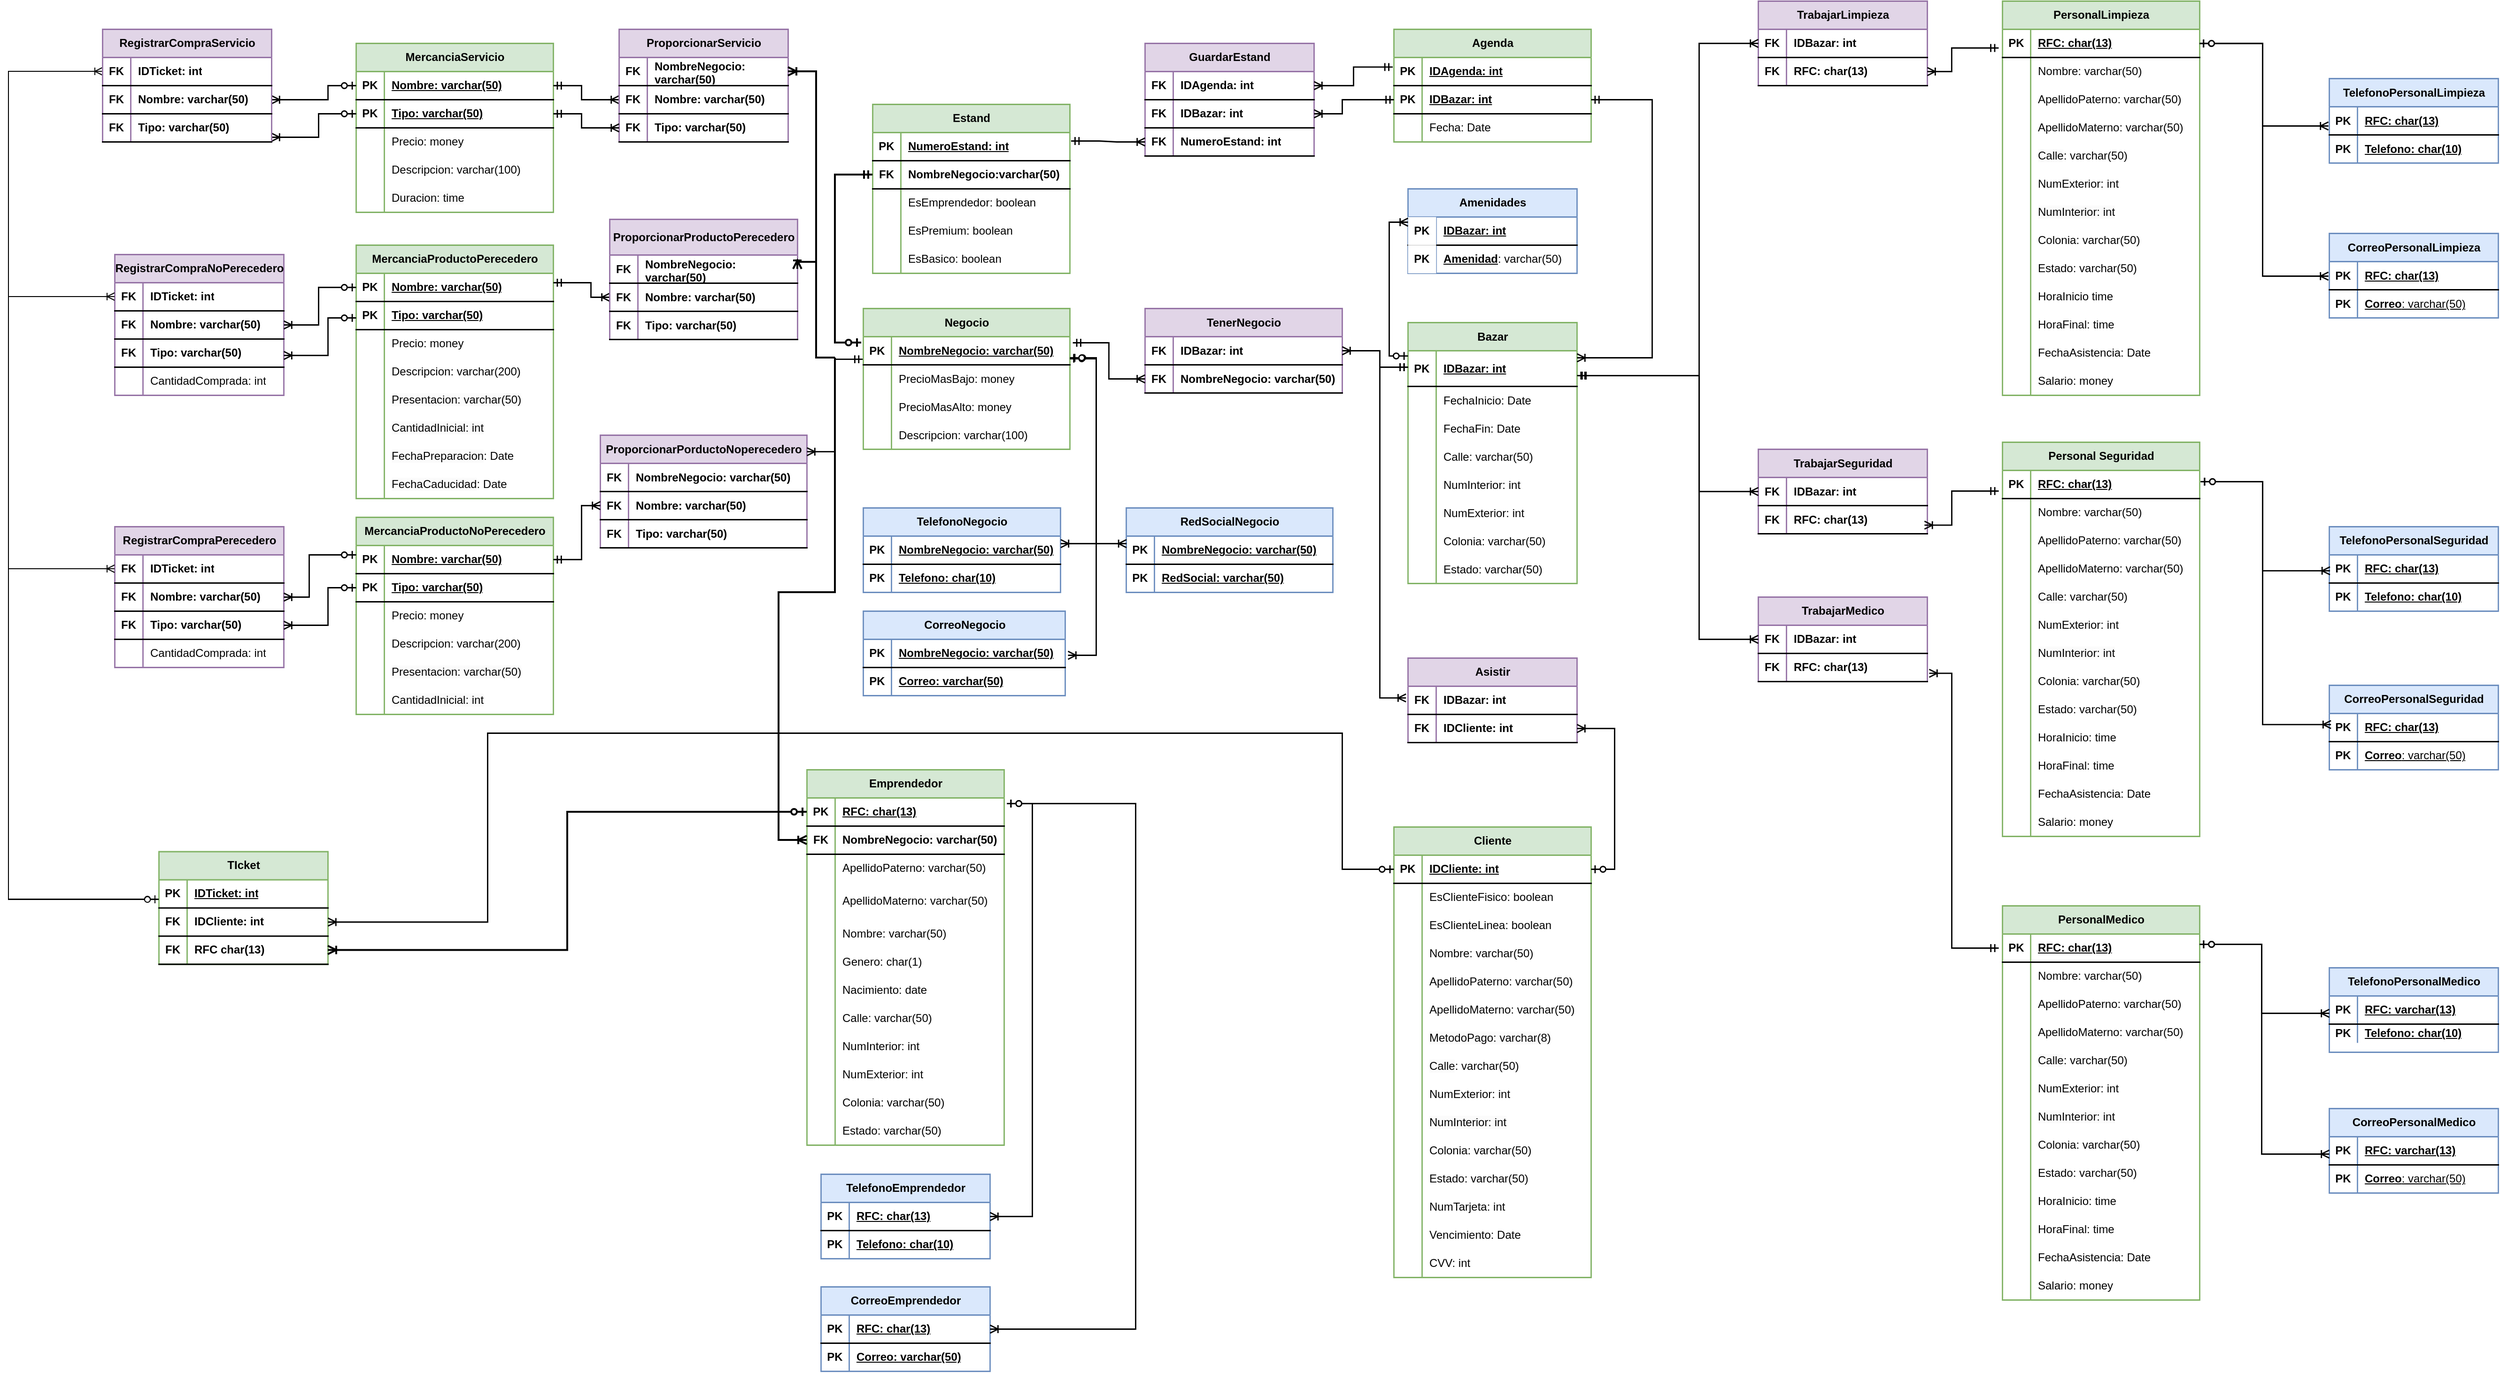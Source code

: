<mxfile version="27.1.4">
  <diagram name="Página-1" id="gN7-t7DFFHZlFs_4seFL">
    <mxGraphModel grid="1" page="1" gridSize="10" guides="1" tooltips="1" connect="1" arrows="1" fold="1" pageScale="1" pageWidth="827" pageHeight="1169" math="0" shadow="0">
      <root>
        <mxCell id="0" />
        <mxCell id="1" parent="0" />
        <mxCell id="bBt5WfrUlLqrqjBwYRK6-5" value="Bazar" style="shape=table;startSize=30;container=1;collapsible=1;childLayout=tableLayout;fixedRows=1;rowLines=0;fontStyle=1;align=center;resizeLast=1;html=1;strokeWidth=1.4;fillColor=#d5e8d4;strokeColor=#82b366;" vertex="1" parent="1">
          <mxGeometry x="100" y="-337.5" width="180" height="278" as="geometry" />
        </mxCell>
        <mxCell id="bBt5WfrUlLqrqjBwYRK6-6" value="" style="shape=tableRow;horizontal=0;startSize=0;swimlaneHead=0;swimlaneBody=0;fillColor=none;collapsible=0;dropTarget=0;points=[[0,0.5],[1,0.5]];portConstraint=eastwest;top=0;left=0;right=0;bottom=1;strokeWidth=1.4;" vertex="1" parent="bBt5WfrUlLqrqjBwYRK6-5">
          <mxGeometry y="30" width="180" height="38" as="geometry" />
        </mxCell>
        <mxCell id="bBt5WfrUlLqrqjBwYRK6-7" value="PK" style="shape=partialRectangle;connectable=0;fillColor=none;top=0;left=0;bottom=0;right=0;fontStyle=1;overflow=hidden;whiteSpace=wrap;html=1;strokeWidth=1.4;" vertex="1" parent="bBt5WfrUlLqrqjBwYRK6-6">
          <mxGeometry width="30" height="38" as="geometry">
            <mxRectangle width="30" height="38" as="alternateBounds" />
          </mxGeometry>
        </mxCell>
        <mxCell id="bBt5WfrUlLqrqjBwYRK6-8" value="IDBazar: int" style="shape=partialRectangle;connectable=0;fillColor=none;top=0;left=0;bottom=0;right=0;align=left;spacingLeft=6;fontStyle=5;overflow=hidden;whiteSpace=wrap;html=1;strokeWidth=1.4;" vertex="1" parent="bBt5WfrUlLqrqjBwYRK6-6">
          <mxGeometry x="30" width="150" height="38" as="geometry">
            <mxRectangle width="150" height="38" as="alternateBounds" />
          </mxGeometry>
        </mxCell>
        <mxCell id="bBt5WfrUlLqrqjBwYRK6-9" value="" style="shape=tableRow;horizontal=0;startSize=0;swimlaneHead=0;swimlaneBody=0;fillColor=none;collapsible=0;dropTarget=0;points=[[0,0.5],[1,0.5]];portConstraint=eastwest;top=0;left=0;right=0;bottom=0;strokeWidth=1.4;" vertex="1" parent="bBt5WfrUlLqrqjBwYRK6-5">
          <mxGeometry y="68" width="180" height="30" as="geometry" />
        </mxCell>
        <mxCell id="bBt5WfrUlLqrqjBwYRK6-10" value="" style="shape=partialRectangle;connectable=0;fillColor=none;top=0;left=0;bottom=0;right=0;editable=1;overflow=hidden;whiteSpace=wrap;html=1;strokeWidth=1.4;" vertex="1" parent="bBt5WfrUlLqrqjBwYRK6-9">
          <mxGeometry width="30" height="30" as="geometry">
            <mxRectangle width="30" height="30" as="alternateBounds" />
          </mxGeometry>
        </mxCell>
        <mxCell id="bBt5WfrUlLqrqjBwYRK6-11" value="FechaInicio: Date" style="shape=partialRectangle;connectable=0;fillColor=none;top=0;left=0;bottom=0;right=0;align=left;spacingLeft=6;overflow=hidden;whiteSpace=wrap;html=1;strokeWidth=1.4;" vertex="1" parent="bBt5WfrUlLqrqjBwYRK6-9">
          <mxGeometry x="30" width="150" height="30" as="geometry">
            <mxRectangle width="150" height="30" as="alternateBounds" />
          </mxGeometry>
        </mxCell>
        <mxCell id="bBt5WfrUlLqrqjBwYRK6-12" value="" style="shape=tableRow;horizontal=0;startSize=0;swimlaneHead=0;swimlaneBody=0;fillColor=none;collapsible=0;dropTarget=0;points=[[0,0.5],[1,0.5]];portConstraint=eastwest;top=0;left=0;right=0;bottom=0;strokeWidth=1.4;" vertex="1" parent="bBt5WfrUlLqrqjBwYRK6-5">
          <mxGeometry y="98" width="180" height="30" as="geometry" />
        </mxCell>
        <mxCell id="bBt5WfrUlLqrqjBwYRK6-13" value="" style="shape=partialRectangle;connectable=0;fillColor=none;top=0;left=0;bottom=0;right=0;editable=1;overflow=hidden;whiteSpace=wrap;html=1;strokeWidth=1.4;" vertex="1" parent="bBt5WfrUlLqrqjBwYRK6-12">
          <mxGeometry width="30" height="30" as="geometry">
            <mxRectangle width="30" height="30" as="alternateBounds" />
          </mxGeometry>
        </mxCell>
        <mxCell id="bBt5WfrUlLqrqjBwYRK6-14" value="FechaFin: Date" style="shape=partialRectangle;connectable=0;fillColor=none;top=0;left=0;bottom=0;right=0;align=left;spacingLeft=6;overflow=hidden;whiteSpace=wrap;html=1;strokeWidth=1.4;" vertex="1" parent="bBt5WfrUlLqrqjBwYRK6-12">
          <mxGeometry x="30" width="150" height="30" as="geometry">
            <mxRectangle width="150" height="30" as="alternateBounds" />
          </mxGeometry>
        </mxCell>
        <mxCell id="l0FENU1y9zyDXXx3pmHs-34" value="" style="shape=tableRow;horizontal=0;startSize=0;swimlaneHead=0;swimlaneBody=0;fillColor=none;collapsible=0;dropTarget=0;points=[[0,0.5],[1,0.5]];portConstraint=eastwest;top=0;left=0;right=0;bottom=0;strokeWidth=1.4;" vertex="1" parent="bBt5WfrUlLqrqjBwYRK6-5">
          <mxGeometry y="128" width="180" height="30" as="geometry" />
        </mxCell>
        <mxCell id="l0FENU1y9zyDXXx3pmHs-35" value="" style="shape=partialRectangle;connectable=0;fillColor=none;top=0;left=0;bottom=0;right=0;editable=1;overflow=hidden;whiteSpace=wrap;html=1;strokeWidth=1.4;" vertex="1" parent="l0FENU1y9zyDXXx3pmHs-34">
          <mxGeometry width="30" height="30" as="geometry">
            <mxRectangle width="30" height="30" as="alternateBounds" />
          </mxGeometry>
        </mxCell>
        <mxCell id="l0FENU1y9zyDXXx3pmHs-36" value="Calle: varchar(50)" style="shape=partialRectangle;connectable=0;fillColor=none;top=0;left=0;bottom=0;right=0;align=left;spacingLeft=6;overflow=hidden;whiteSpace=wrap;html=1;strokeWidth=1.4;" vertex="1" parent="l0FENU1y9zyDXXx3pmHs-34">
          <mxGeometry x="30" width="150" height="30" as="geometry">
            <mxRectangle width="150" height="30" as="alternateBounds" />
          </mxGeometry>
        </mxCell>
        <mxCell id="bBt5WfrUlLqrqjBwYRK6-18" value="" style="shape=tableRow;horizontal=0;startSize=0;swimlaneHead=0;swimlaneBody=0;fillColor=none;collapsible=0;dropTarget=0;points=[[0,0.5],[1,0.5]];portConstraint=eastwest;top=0;left=0;right=0;bottom=0;strokeWidth=1.4;" vertex="1" parent="bBt5WfrUlLqrqjBwYRK6-5">
          <mxGeometry y="158" width="180" height="30" as="geometry" />
        </mxCell>
        <mxCell id="bBt5WfrUlLqrqjBwYRK6-19" value="" style="shape=partialRectangle;connectable=0;fillColor=none;top=0;left=0;bottom=0;right=0;editable=1;overflow=hidden;whiteSpace=wrap;html=1;strokeWidth=1.4;" vertex="1" parent="bBt5WfrUlLqrqjBwYRK6-18">
          <mxGeometry width="30" height="30" as="geometry">
            <mxRectangle width="30" height="30" as="alternateBounds" />
          </mxGeometry>
        </mxCell>
        <mxCell id="bBt5WfrUlLqrqjBwYRK6-20" value="NumInterior: int" style="shape=partialRectangle;connectable=0;fillColor=none;top=0;left=0;bottom=0;right=0;align=left;spacingLeft=6;overflow=hidden;whiteSpace=wrap;html=1;strokeWidth=1.4;" vertex="1" parent="bBt5WfrUlLqrqjBwYRK6-18">
          <mxGeometry x="30" width="150" height="30" as="geometry">
            <mxRectangle width="150" height="30" as="alternateBounds" />
          </mxGeometry>
        </mxCell>
        <mxCell id="bBt5WfrUlLqrqjBwYRK6-21" value="" style="shape=tableRow;horizontal=0;startSize=0;swimlaneHead=0;swimlaneBody=0;fillColor=none;collapsible=0;dropTarget=0;points=[[0,0.5],[1,0.5]];portConstraint=eastwest;top=0;left=0;right=0;bottom=0;strokeWidth=1.4;" vertex="1" parent="bBt5WfrUlLqrqjBwYRK6-5">
          <mxGeometry y="188" width="180" height="30" as="geometry" />
        </mxCell>
        <mxCell id="bBt5WfrUlLqrqjBwYRK6-22" value="" style="shape=partialRectangle;connectable=0;fillColor=none;top=0;left=0;bottom=0;right=0;editable=1;overflow=hidden;whiteSpace=wrap;html=1;strokeWidth=1.4;" vertex="1" parent="bBt5WfrUlLqrqjBwYRK6-21">
          <mxGeometry width="30" height="30" as="geometry">
            <mxRectangle width="30" height="30" as="alternateBounds" />
          </mxGeometry>
        </mxCell>
        <mxCell id="bBt5WfrUlLqrqjBwYRK6-23" value="NumExterior: int" style="shape=partialRectangle;connectable=0;fillColor=none;top=0;left=0;bottom=0;right=0;align=left;spacingLeft=6;overflow=hidden;whiteSpace=wrap;html=1;strokeWidth=1.4;" vertex="1" parent="bBt5WfrUlLqrqjBwYRK6-21">
          <mxGeometry x="30" width="150" height="30" as="geometry">
            <mxRectangle width="150" height="30" as="alternateBounds" />
          </mxGeometry>
        </mxCell>
        <mxCell id="bBt5WfrUlLqrqjBwYRK6-24" value="" style="shape=tableRow;horizontal=0;startSize=0;swimlaneHead=0;swimlaneBody=0;fillColor=none;collapsible=0;dropTarget=0;points=[[0,0.5],[1,0.5]];portConstraint=eastwest;top=0;left=0;right=0;bottom=0;strokeWidth=1.4;" vertex="1" parent="bBt5WfrUlLqrqjBwYRK6-5">
          <mxGeometry y="218" width="180" height="30" as="geometry" />
        </mxCell>
        <mxCell id="bBt5WfrUlLqrqjBwYRK6-25" value="" style="shape=partialRectangle;connectable=0;fillColor=none;top=0;left=0;bottom=0;right=0;editable=1;overflow=hidden;whiteSpace=wrap;html=1;strokeWidth=1.4;" vertex="1" parent="bBt5WfrUlLqrqjBwYRK6-24">
          <mxGeometry width="30" height="30" as="geometry">
            <mxRectangle width="30" height="30" as="alternateBounds" />
          </mxGeometry>
        </mxCell>
        <mxCell id="bBt5WfrUlLqrqjBwYRK6-26" value="Colonia: varchar(50)" style="shape=partialRectangle;connectable=0;fillColor=none;top=0;left=0;bottom=0;right=0;align=left;spacingLeft=6;overflow=hidden;whiteSpace=wrap;html=1;strokeWidth=1.4;" vertex="1" parent="bBt5WfrUlLqrqjBwYRK6-24">
          <mxGeometry x="30" width="150" height="30" as="geometry">
            <mxRectangle width="150" height="30" as="alternateBounds" />
          </mxGeometry>
        </mxCell>
        <mxCell id="bBt5WfrUlLqrqjBwYRK6-27" value="" style="shape=tableRow;horizontal=0;startSize=0;swimlaneHead=0;swimlaneBody=0;fillColor=none;collapsible=0;dropTarget=0;points=[[0,0.5],[1,0.5]];portConstraint=eastwest;top=0;left=0;right=0;bottom=0;strokeWidth=1.4;" vertex="1" parent="bBt5WfrUlLqrqjBwYRK6-5">
          <mxGeometry y="248" width="180" height="30" as="geometry" />
        </mxCell>
        <mxCell id="bBt5WfrUlLqrqjBwYRK6-28" value="" style="shape=partialRectangle;connectable=0;fillColor=none;top=0;left=0;bottom=0;right=0;editable=1;overflow=hidden;whiteSpace=wrap;html=1;strokeWidth=1.4;" vertex="1" parent="bBt5WfrUlLqrqjBwYRK6-27">
          <mxGeometry width="30" height="30" as="geometry">
            <mxRectangle width="30" height="30" as="alternateBounds" />
          </mxGeometry>
        </mxCell>
        <mxCell id="bBt5WfrUlLqrqjBwYRK6-29" value="Estado: varchar(50)" style="shape=partialRectangle;connectable=0;fillColor=none;top=0;left=0;bottom=0;right=0;align=left;spacingLeft=6;overflow=hidden;whiteSpace=wrap;html=1;strokeWidth=1.4;" vertex="1" parent="bBt5WfrUlLqrqjBwYRK6-27">
          <mxGeometry x="30" width="150" height="30" as="geometry">
            <mxRectangle width="150" height="30" as="alternateBounds" />
          </mxGeometry>
        </mxCell>
        <mxCell id="bBt5WfrUlLqrqjBwYRK6-83" value="Negocio" style="shape=table;startSize=30;container=1;collapsible=1;childLayout=tableLayout;fixedRows=1;rowLines=0;fontStyle=1;align=center;resizeLast=1;html=1;strokeWidth=1.4;fillColor=#d5e8d4;strokeColor=#82b366;" vertex="1" parent="1">
          <mxGeometry x="-480" y="-352.5" width="220" height="150" as="geometry" />
        </mxCell>
        <mxCell id="bBt5WfrUlLqrqjBwYRK6-84" value="" style="shape=tableRow;horizontal=0;startSize=0;swimlaneHead=0;swimlaneBody=0;fillColor=none;collapsible=0;dropTarget=0;points=[[0,0.5],[1,0.5]];portConstraint=eastwest;top=0;left=0;right=0;bottom=1;strokeWidth=1.4;" vertex="1" parent="bBt5WfrUlLqrqjBwYRK6-83">
          <mxGeometry y="30" width="220" height="30" as="geometry" />
        </mxCell>
        <mxCell id="bBt5WfrUlLqrqjBwYRK6-85" value="PK" style="shape=partialRectangle;connectable=0;fillColor=none;top=0;left=0;bottom=0;right=0;fontStyle=1;overflow=hidden;whiteSpace=wrap;html=1;strokeWidth=1.4;" vertex="1" parent="bBt5WfrUlLqrqjBwYRK6-84">
          <mxGeometry width="30" height="30" as="geometry">
            <mxRectangle width="30" height="30" as="alternateBounds" />
          </mxGeometry>
        </mxCell>
        <mxCell id="bBt5WfrUlLqrqjBwYRK6-86" value="NombreNegocio: varchar(50)" style="shape=partialRectangle;connectable=0;fillColor=none;top=0;left=0;bottom=0;right=0;align=left;spacingLeft=6;fontStyle=5;overflow=hidden;whiteSpace=wrap;html=1;strokeWidth=1.4;" vertex="1" parent="bBt5WfrUlLqrqjBwYRK6-84">
          <mxGeometry x="30" width="190" height="30" as="geometry">
            <mxRectangle width="190" height="30" as="alternateBounds" />
          </mxGeometry>
        </mxCell>
        <mxCell id="bBt5WfrUlLqrqjBwYRK6-87" value="" style="shape=tableRow;horizontal=0;startSize=0;swimlaneHead=0;swimlaneBody=0;collapsible=0;dropTarget=0;points=[[0,0.5],[1,0.5]];portConstraint=eastwest;top=0;left=0;right=0;bottom=0;fillColor=none;strokeWidth=1.4;" vertex="1" parent="bBt5WfrUlLqrqjBwYRK6-83">
          <mxGeometry y="60" width="220" height="30" as="geometry" />
        </mxCell>
        <mxCell id="bBt5WfrUlLqrqjBwYRK6-88" value="" style="shape=partialRectangle;connectable=0;fillColor=none;top=0;left=0;bottom=0;right=0;editable=1;overflow=hidden;whiteSpace=wrap;html=1;strokeWidth=1.4;" vertex="1" parent="bBt5WfrUlLqrqjBwYRK6-87">
          <mxGeometry width="30" height="30" as="geometry">
            <mxRectangle width="30" height="30" as="alternateBounds" />
          </mxGeometry>
        </mxCell>
        <mxCell id="bBt5WfrUlLqrqjBwYRK6-89" value="PrecioMasBajo: money" style="shape=partialRectangle;connectable=0;top=0;left=0;bottom=0;right=0;align=left;spacingLeft=6;overflow=hidden;whiteSpace=wrap;html=1;fillColor=none;strokeWidth=1.4;" vertex="1" parent="bBt5WfrUlLqrqjBwYRK6-87">
          <mxGeometry x="30" width="190" height="30" as="geometry">
            <mxRectangle width="190" height="30" as="alternateBounds" />
          </mxGeometry>
        </mxCell>
        <mxCell id="bBt5WfrUlLqrqjBwYRK6-90" value="" style="shape=tableRow;horizontal=0;startSize=0;swimlaneHead=0;swimlaneBody=0;fillColor=none;collapsible=0;dropTarget=0;points=[[0,0.5],[1,0.5]];portConstraint=eastwest;top=0;left=0;right=0;bottom=0;strokeWidth=1.4;" vertex="1" parent="bBt5WfrUlLqrqjBwYRK6-83">
          <mxGeometry y="90" width="220" height="30" as="geometry" />
        </mxCell>
        <mxCell id="bBt5WfrUlLqrqjBwYRK6-91" value="" style="shape=partialRectangle;connectable=0;fillColor=none;top=0;left=0;bottom=0;right=0;editable=1;overflow=hidden;whiteSpace=wrap;html=1;strokeWidth=1.4;" vertex="1" parent="bBt5WfrUlLqrqjBwYRK6-90">
          <mxGeometry width="30" height="30" as="geometry">
            <mxRectangle width="30" height="30" as="alternateBounds" />
          </mxGeometry>
        </mxCell>
        <mxCell id="bBt5WfrUlLqrqjBwYRK6-92" value="PrecioMasAlto: money" style="shape=partialRectangle;connectable=0;top=0;left=0;bottom=0;right=0;align=left;spacingLeft=6;overflow=hidden;whiteSpace=wrap;html=1;fillColor=none;strokeWidth=1.4;" vertex="1" parent="bBt5WfrUlLqrqjBwYRK6-90">
          <mxGeometry x="30" width="190" height="30" as="geometry">
            <mxRectangle width="190" height="30" as="alternateBounds" />
          </mxGeometry>
        </mxCell>
        <mxCell id="bBt5WfrUlLqrqjBwYRK6-93" value="" style="shape=tableRow;horizontal=0;startSize=0;swimlaneHead=0;swimlaneBody=0;fillColor=none;collapsible=0;dropTarget=0;points=[[0,0.5],[1,0.5]];portConstraint=eastwest;top=0;left=0;right=0;bottom=0;strokeWidth=1.4;" vertex="1" parent="bBt5WfrUlLqrqjBwYRK6-83">
          <mxGeometry y="120" width="220" height="30" as="geometry" />
        </mxCell>
        <mxCell id="bBt5WfrUlLqrqjBwYRK6-94" value="" style="shape=partialRectangle;connectable=0;fillColor=none;top=0;left=0;bottom=0;right=0;editable=1;overflow=hidden;whiteSpace=wrap;html=1;strokeWidth=1.4;" vertex="1" parent="bBt5WfrUlLqrqjBwYRK6-93">
          <mxGeometry width="30" height="30" as="geometry">
            <mxRectangle width="30" height="30" as="alternateBounds" />
          </mxGeometry>
        </mxCell>
        <mxCell id="bBt5WfrUlLqrqjBwYRK6-95" value="Descripcion: varchar(100)" style="shape=partialRectangle;connectable=0;fillColor=none;top=0;left=0;bottom=0;right=0;align=left;spacingLeft=6;overflow=hidden;whiteSpace=wrap;html=1;strokeWidth=1.4;" vertex="1" parent="bBt5WfrUlLqrqjBwYRK6-93">
          <mxGeometry x="30" width="190" height="30" as="geometry">
            <mxRectangle width="190" height="30" as="alternateBounds" />
          </mxGeometry>
        </mxCell>
        <mxCell id="bBt5WfrUlLqrqjBwYRK6-108" value="TelefonoNegocio" style="shape=table;startSize=30;container=1;collapsible=1;childLayout=tableLayout;fixedRows=1;rowLines=0;fontStyle=1;align=center;resizeLast=1;html=1;strokeWidth=1.4;fillColor=#dae8fc;strokeColor=#6c8ebf;" vertex="1" parent="1">
          <mxGeometry x="-480" y="-140" width="210" height="90" as="geometry" />
        </mxCell>
        <mxCell id="bBt5WfrUlLqrqjBwYRK6-109" value="" style="shape=tableRow;horizontal=0;startSize=0;swimlaneHead=0;swimlaneBody=0;fillColor=none;collapsible=0;dropTarget=0;points=[[0,0.5],[1,0.5]];portConstraint=eastwest;top=0;left=0;right=0;bottom=1;strokeWidth=1.4;" vertex="1" parent="bBt5WfrUlLqrqjBwYRK6-108">
          <mxGeometry y="30" width="210" height="30" as="geometry" />
        </mxCell>
        <mxCell id="bBt5WfrUlLqrqjBwYRK6-110" value="PK" style="shape=partialRectangle;connectable=0;fillColor=none;top=0;left=0;bottom=0;right=0;fontStyle=1;overflow=hidden;whiteSpace=wrap;html=1;strokeWidth=1.4;" vertex="1" parent="bBt5WfrUlLqrqjBwYRK6-109">
          <mxGeometry width="30" height="30" as="geometry">
            <mxRectangle width="30" height="30" as="alternateBounds" />
          </mxGeometry>
        </mxCell>
        <mxCell id="bBt5WfrUlLqrqjBwYRK6-111" value="NombreNegocio: varchar(50)" style="shape=partialRectangle;connectable=0;fillColor=none;top=0;left=0;bottom=0;right=0;align=left;spacingLeft=6;fontStyle=5;overflow=hidden;whiteSpace=wrap;html=1;strokeWidth=1.4;" vertex="1" parent="bBt5WfrUlLqrqjBwYRK6-109">
          <mxGeometry x="30" width="180" height="30" as="geometry">
            <mxRectangle width="180" height="30" as="alternateBounds" />
          </mxGeometry>
        </mxCell>
        <mxCell id="bBt5WfrUlLqrqjBwYRK6-112" value="" style="shape=tableRow;horizontal=0;startSize=0;swimlaneHead=0;swimlaneBody=0;fillColor=none;collapsible=0;dropTarget=0;points=[[0,0.5],[1,0.5]];portConstraint=eastwest;top=0;left=0;right=0;bottom=0;strokeWidth=1.4;" vertex="1" parent="bBt5WfrUlLqrqjBwYRK6-108">
          <mxGeometry y="60" width="210" height="30" as="geometry" />
        </mxCell>
        <mxCell id="bBt5WfrUlLqrqjBwYRK6-113" value="PK" style="shape=partialRectangle;connectable=0;fillColor=none;top=0;left=0;bottom=0;right=0;editable=1;overflow=hidden;whiteSpace=wrap;html=1;fontStyle=1;strokeWidth=1.4;" vertex="1" parent="bBt5WfrUlLqrqjBwYRK6-112">
          <mxGeometry width="30" height="30" as="geometry">
            <mxRectangle width="30" height="30" as="alternateBounds" />
          </mxGeometry>
        </mxCell>
        <mxCell id="bBt5WfrUlLqrqjBwYRK6-114" value="Telefono&lt;u style=&quot;font-weight: 400;&quot;&gt;&lt;b&gt;: char(10)&lt;/b&gt;&lt;/u&gt;" style="shape=partialRectangle;connectable=0;fillColor=none;top=0;left=0;bottom=0;right=0;align=left;spacingLeft=6;overflow=hidden;whiteSpace=wrap;html=1;fontStyle=5;strokeWidth=1.4;" vertex="1" parent="bBt5WfrUlLqrqjBwYRK6-112">
          <mxGeometry x="30" width="180" height="30" as="geometry">
            <mxRectangle width="180" height="30" as="alternateBounds" />
          </mxGeometry>
        </mxCell>
        <mxCell id="bBt5WfrUlLqrqjBwYRK6-133" value="CorreoNegocio" style="shape=table;startSize=30;container=1;collapsible=1;childLayout=tableLayout;fixedRows=1;rowLines=0;fontStyle=1;align=center;resizeLast=1;html=1;strokeWidth=1.4;fillColor=#dae8fc;strokeColor=#6c8ebf;" vertex="1" parent="1">
          <mxGeometry x="-480" y="-30" width="215" height="90" as="geometry" />
        </mxCell>
        <mxCell id="bBt5WfrUlLqrqjBwYRK6-134" value="" style="shape=tableRow;horizontal=0;startSize=0;swimlaneHead=0;swimlaneBody=0;fillColor=none;collapsible=0;dropTarget=0;points=[[0,0.5],[1,0.5]];portConstraint=eastwest;top=0;left=0;right=0;bottom=1;strokeWidth=1.4;" vertex="1" parent="bBt5WfrUlLqrqjBwYRK6-133">
          <mxGeometry y="30" width="215" height="30" as="geometry" />
        </mxCell>
        <mxCell id="bBt5WfrUlLqrqjBwYRK6-135" value="PK" style="shape=partialRectangle;connectable=0;fillColor=none;top=0;left=0;bottom=0;right=0;fontStyle=1;overflow=hidden;whiteSpace=wrap;html=1;strokeWidth=1.4;" vertex="1" parent="bBt5WfrUlLqrqjBwYRK6-134">
          <mxGeometry width="30" height="30" as="geometry">
            <mxRectangle width="30" height="30" as="alternateBounds" />
          </mxGeometry>
        </mxCell>
        <mxCell id="bBt5WfrUlLqrqjBwYRK6-136" value="NombreNegocio: varchar(50)" style="shape=partialRectangle;connectable=0;fillColor=none;top=0;left=0;bottom=0;right=0;align=left;spacingLeft=6;fontStyle=5;overflow=hidden;whiteSpace=wrap;html=1;strokeWidth=1.4;" vertex="1" parent="bBt5WfrUlLqrqjBwYRK6-134">
          <mxGeometry x="30" width="185" height="30" as="geometry">
            <mxRectangle width="185" height="30" as="alternateBounds" />
          </mxGeometry>
        </mxCell>
        <mxCell id="bBt5WfrUlLqrqjBwYRK6-137" value="" style="shape=tableRow;horizontal=0;startSize=0;swimlaneHead=0;swimlaneBody=0;fillColor=none;collapsible=0;dropTarget=0;points=[[0,0.5],[1,0.5]];portConstraint=eastwest;top=0;left=0;right=0;bottom=0;strokeWidth=1.4;" vertex="1" parent="bBt5WfrUlLqrqjBwYRK6-133">
          <mxGeometry y="60" width="215" height="30" as="geometry" />
        </mxCell>
        <mxCell id="bBt5WfrUlLqrqjBwYRK6-138" value="PK" style="shape=partialRectangle;connectable=0;fillColor=none;top=0;left=0;bottom=0;right=0;editable=1;overflow=hidden;whiteSpace=wrap;html=1;fontStyle=1;strokeWidth=1.4;" vertex="1" parent="bBt5WfrUlLqrqjBwYRK6-137">
          <mxGeometry width="30" height="30" as="geometry">
            <mxRectangle width="30" height="30" as="alternateBounds" />
          </mxGeometry>
        </mxCell>
        <mxCell id="bBt5WfrUlLqrqjBwYRK6-139" value="Correo: varchar(50)" style="shape=partialRectangle;connectable=0;fillColor=none;top=0;left=0;bottom=0;right=0;align=left;spacingLeft=6;overflow=hidden;whiteSpace=wrap;html=1;fontStyle=5;strokeWidth=1.4;" vertex="1" parent="bBt5WfrUlLqrqjBwYRK6-137">
          <mxGeometry x="30" width="185" height="30" as="geometry">
            <mxRectangle width="185" height="30" as="alternateBounds" />
          </mxGeometry>
        </mxCell>
        <mxCell id="bBt5WfrUlLqrqjBwYRK6-140" value="RedSocialNegocio" style="shape=table;startSize=30;container=1;collapsible=1;childLayout=tableLayout;fixedRows=1;rowLines=0;fontStyle=1;align=center;resizeLast=1;html=1;strokeWidth=1.4;fillColor=#dae8fc;strokeColor=#6c8ebf;" vertex="1" parent="1">
          <mxGeometry x="-200" y="-140" width="220" height="90" as="geometry" />
        </mxCell>
        <mxCell id="bBt5WfrUlLqrqjBwYRK6-141" value="" style="shape=tableRow;horizontal=0;startSize=0;swimlaneHead=0;swimlaneBody=0;fillColor=none;collapsible=0;dropTarget=0;points=[[0,0.5],[1,0.5]];portConstraint=eastwest;top=0;left=0;right=0;bottom=1;strokeWidth=1.4;" vertex="1" parent="bBt5WfrUlLqrqjBwYRK6-140">
          <mxGeometry y="30" width="220" height="30" as="geometry" />
        </mxCell>
        <mxCell id="bBt5WfrUlLqrqjBwYRK6-142" value="PK" style="shape=partialRectangle;connectable=0;fillColor=none;top=0;left=0;bottom=0;right=0;fontStyle=1;overflow=hidden;whiteSpace=wrap;html=1;strokeWidth=1.4;" vertex="1" parent="bBt5WfrUlLqrqjBwYRK6-141">
          <mxGeometry width="30" height="30" as="geometry">
            <mxRectangle width="30" height="30" as="alternateBounds" />
          </mxGeometry>
        </mxCell>
        <mxCell id="bBt5WfrUlLqrqjBwYRK6-143" value="NombreNegocio: varchar(50)" style="shape=partialRectangle;connectable=0;fillColor=none;top=0;left=0;bottom=0;right=0;align=left;spacingLeft=6;fontStyle=5;overflow=hidden;whiteSpace=wrap;html=1;strokeWidth=1.4;" vertex="1" parent="bBt5WfrUlLqrqjBwYRK6-141">
          <mxGeometry x="30" width="190" height="30" as="geometry">
            <mxRectangle width="190" height="30" as="alternateBounds" />
          </mxGeometry>
        </mxCell>
        <mxCell id="bBt5WfrUlLqrqjBwYRK6-144" value="" style="shape=tableRow;horizontal=0;startSize=0;swimlaneHead=0;swimlaneBody=0;fillColor=none;collapsible=0;dropTarget=0;points=[[0,0.5],[1,0.5]];portConstraint=eastwest;top=0;left=0;right=0;bottom=0;strokeWidth=1.4;" vertex="1" parent="bBt5WfrUlLqrqjBwYRK6-140">
          <mxGeometry y="60" width="220" height="30" as="geometry" />
        </mxCell>
        <mxCell id="bBt5WfrUlLqrqjBwYRK6-145" value="PK" style="shape=partialRectangle;connectable=0;fillColor=none;top=0;left=0;bottom=0;right=0;editable=1;overflow=hidden;whiteSpace=wrap;html=1;fontStyle=1;strokeWidth=1.4;" vertex="1" parent="bBt5WfrUlLqrqjBwYRK6-144">
          <mxGeometry width="30" height="30" as="geometry">
            <mxRectangle width="30" height="30" as="alternateBounds" />
          </mxGeometry>
        </mxCell>
        <mxCell id="bBt5WfrUlLqrqjBwYRK6-146" value="&lt;u&gt;&lt;b&gt;RedSocial: varchar(50)&lt;/b&gt;&lt;/u&gt;" style="shape=partialRectangle;connectable=0;fillColor=none;top=0;left=0;bottom=0;right=0;align=left;spacingLeft=6;overflow=hidden;whiteSpace=wrap;html=1;fontStyle=0;strokeWidth=1.4;" vertex="1" parent="bBt5WfrUlLqrqjBwYRK6-144">
          <mxGeometry x="30" width="190" height="30" as="geometry">
            <mxRectangle width="190" height="30" as="alternateBounds" />
          </mxGeometry>
        </mxCell>
        <mxCell id="bBt5WfrUlLqrqjBwYRK6-147" value="Estand" style="shape=table;startSize=30;container=1;collapsible=1;childLayout=tableLayout;fixedRows=1;rowLines=0;fontStyle=1;align=center;resizeLast=1;html=1;strokeWidth=1.4;fillColor=#d5e8d4;strokeColor=#82b366;" vertex="1" parent="1">
          <mxGeometry x="-470" y="-570" width="210" height="180" as="geometry" />
        </mxCell>
        <mxCell id="bBt5WfrUlLqrqjBwYRK6-148" value="" style="shape=tableRow;horizontal=0;startSize=0;swimlaneHead=0;swimlaneBody=0;fillColor=none;collapsible=0;dropTarget=0;points=[[0,0.5],[1,0.5]];portConstraint=eastwest;top=0;left=0;right=0;bottom=1;strokeWidth=1.4;" vertex="1" parent="bBt5WfrUlLqrqjBwYRK6-147">
          <mxGeometry y="30" width="210" height="30" as="geometry" />
        </mxCell>
        <mxCell id="bBt5WfrUlLqrqjBwYRK6-149" value="PK" style="shape=partialRectangle;connectable=0;fillColor=none;top=0;left=0;bottom=0;right=0;fontStyle=1;overflow=hidden;whiteSpace=wrap;html=1;strokeWidth=1.4;" vertex="1" parent="bBt5WfrUlLqrqjBwYRK6-148">
          <mxGeometry width="30" height="30" as="geometry">
            <mxRectangle width="30" height="30" as="alternateBounds" />
          </mxGeometry>
        </mxCell>
        <mxCell id="bBt5WfrUlLqrqjBwYRK6-150" value="NumeroEstand: int" style="shape=partialRectangle;connectable=0;fillColor=none;top=0;left=0;bottom=0;right=0;align=left;spacingLeft=6;fontStyle=5;overflow=hidden;whiteSpace=wrap;html=1;strokeWidth=1.4;" vertex="1" parent="bBt5WfrUlLqrqjBwYRK6-148">
          <mxGeometry x="30" width="180" height="30" as="geometry">
            <mxRectangle width="180" height="30" as="alternateBounds" />
          </mxGeometry>
        </mxCell>
        <mxCell id="-fzsZkjTkiWu-bUTUC1J-31" style="shape=tableRow;horizontal=0;startSize=0;swimlaneHead=0;swimlaneBody=0;fillColor=none;collapsible=0;dropTarget=0;points=[[0,0.5],[1,0.5]];portConstraint=eastwest;top=0;left=0;right=0;bottom=1;strokeWidth=1.4;" vertex="1" parent="bBt5WfrUlLqrqjBwYRK6-147">
          <mxGeometry y="60" width="210" height="30" as="geometry" />
        </mxCell>
        <mxCell id="-fzsZkjTkiWu-bUTUC1J-32" value="FK" style="shape=partialRectangle;connectable=0;fillColor=none;top=0;left=0;bottom=0;right=0;fontStyle=1;overflow=hidden;whiteSpace=wrap;html=1;strokeWidth=1.4;" vertex="1" parent="-fzsZkjTkiWu-bUTUC1J-31">
          <mxGeometry width="30" height="30" as="geometry">
            <mxRectangle width="30" height="30" as="alternateBounds" />
          </mxGeometry>
        </mxCell>
        <mxCell id="-fzsZkjTkiWu-bUTUC1J-33" value="NombreNegocio:varchar(50)" style="shape=partialRectangle;connectable=0;fillColor=none;top=0;left=0;bottom=0;right=0;align=left;spacingLeft=6;fontStyle=1;overflow=hidden;whiteSpace=wrap;html=1;strokeWidth=1.4;" vertex="1" parent="-fzsZkjTkiWu-bUTUC1J-31">
          <mxGeometry x="30" width="180" height="30" as="geometry">
            <mxRectangle width="180" height="30" as="alternateBounds" />
          </mxGeometry>
        </mxCell>
        <mxCell id="bBt5WfrUlLqrqjBwYRK6-151" value="" style="shape=tableRow;horizontal=0;startSize=0;swimlaneHead=0;swimlaneBody=0;fillColor=none;collapsible=0;dropTarget=0;points=[[0,0.5],[1,0.5]];portConstraint=eastwest;top=0;left=0;right=0;bottom=0;strokeWidth=1.4;" vertex="1" parent="bBt5WfrUlLqrqjBwYRK6-147">
          <mxGeometry y="90" width="210" height="30" as="geometry" />
        </mxCell>
        <mxCell id="bBt5WfrUlLqrqjBwYRK6-152" value="" style="shape=partialRectangle;connectable=0;fillColor=none;top=0;left=0;bottom=0;right=0;editable=1;overflow=hidden;whiteSpace=wrap;html=1;strokeWidth=1.4;" vertex="1" parent="bBt5WfrUlLqrqjBwYRK6-151">
          <mxGeometry width="30" height="30" as="geometry">
            <mxRectangle width="30" height="30" as="alternateBounds" />
          </mxGeometry>
        </mxCell>
        <mxCell id="bBt5WfrUlLqrqjBwYRK6-153" value="EsEmprendedor: boolean" style="shape=partialRectangle;connectable=0;fillColor=none;top=0;left=0;bottom=0;right=0;align=left;spacingLeft=6;overflow=hidden;whiteSpace=wrap;html=1;strokeWidth=1.4;" vertex="1" parent="bBt5WfrUlLqrqjBwYRK6-151">
          <mxGeometry x="30" width="180" height="30" as="geometry">
            <mxRectangle width="180" height="30" as="alternateBounds" />
          </mxGeometry>
        </mxCell>
        <mxCell id="bBt5WfrUlLqrqjBwYRK6-154" value="" style="shape=tableRow;horizontal=0;startSize=0;swimlaneHead=0;swimlaneBody=0;fillColor=none;collapsible=0;dropTarget=0;points=[[0,0.5],[1,0.5]];portConstraint=eastwest;top=0;left=0;right=0;bottom=0;strokeWidth=1.4;" vertex="1" parent="bBt5WfrUlLqrqjBwYRK6-147">
          <mxGeometry y="120" width="210" height="30" as="geometry" />
        </mxCell>
        <mxCell id="bBt5WfrUlLqrqjBwYRK6-155" value="" style="shape=partialRectangle;connectable=0;fillColor=none;top=0;left=0;bottom=0;right=0;editable=1;overflow=hidden;whiteSpace=wrap;html=1;strokeWidth=1.4;" vertex="1" parent="bBt5WfrUlLqrqjBwYRK6-154">
          <mxGeometry width="30" height="30" as="geometry">
            <mxRectangle width="30" height="30" as="alternateBounds" />
          </mxGeometry>
        </mxCell>
        <mxCell id="bBt5WfrUlLqrqjBwYRK6-156" value="EsPremium: boolean" style="shape=partialRectangle;connectable=0;fillColor=none;top=0;left=0;bottom=0;right=0;align=left;spacingLeft=6;overflow=hidden;whiteSpace=wrap;html=1;strokeWidth=1.4;" vertex="1" parent="bBt5WfrUlLqrqjBwYRK6-154">
          <mxGeometry x="30" width="180" height="30" as="geometry">
            <mxRectangle width="180" height="30" as="alternateBounds" />
          </mxGeometry>
        </mxCell>
        <mxCell id="bBt5WfrUlLqrqjBwYRK6-157" value="" style="shape=tableRow;horizontal=0;startSize=0;swimlaneHead=0;swimlaneBody=0;fillColor=none;collapsible=0;dropTarget=0;points=[[0,0.5],[1,0.5]];portConstraint=eastwest;top=0;left=0;right=0;bottom=0;strokeWidth=1.4;" vertex="1" parent="bBt5WfrUlLqrqjBwYRK6-147">
          <mxGeometry y="150" width="210" height="30" as="geometry" />
        </mxCell>
        <mxCell id="bBt5WfrUlLqrqjBwYRK6-158" value="" style="shape=partialRectangle;connectable=0;fillColor=none;top=0;left=0;bottom=0;right=0;editable=1;overflow=hidden;whiteSpace=wrap;html=1;strokeWidth=1.4;" vertex="1" parent="bBt5WfrUlLqrqjBwYRK6-157">
          <mxGeometry width="30" height="30" as="geometry">
            <mxRectangle width="30" height="30" as="alternateBounds" />
          </mxGeometry>
        </mxCell>
        <mxCell id="bBt5WfrUlLqrqjBwYRK6-159" value="EsBasico: boolean" style="shape=partialRectangle;connectable=0;fillColor=none;top=0;left=0;bottom=0;right=0;align=left;spacingLeft=6;overflow=hidden;whiteSpace=wrap;html=1;strokeWidth=1.4;" vertex="1" parent="bBt5WfrUlLqrqjBwYRK6-157">
          <mxGeometry x="30" width="180" height="30" as="geometry">
            <mxRectangle width="180" height="30" as="alternateBounds" />
          </mxGeometry>
        </mxCell>
        <mxCell id="bBt5WfrUlLqrqjBwYRK6-160" value="Emprendedor" style="shape=table;startSize=30;container=1;collapsible=1;childLayout=tableLayout;fixedRows=1;rowLines=0;fontStyle=1;align=center;resizeLast=1;html=1;strokeWidth=1.4;fillColor=#d5e8d4;strokeColor=#82b366;" vertex="1" parent="1">
          <mxGeometry x="-540" y="139" width="210" height="400" as="geometry" />
        </mxCell>
        <mxCell id="bBt5WfrUlLqrqjBwYRK6-161" value="" style="shape=tableRow;horizontal=0;startSize=0;swimlaneHead=0;swimlaneBody=0;fillColor=none;collapsible=0;dropTarget=0;points=[[0,0.5],[1,0.5]];portConstraint=eastwest;top=0;left=0;right=0;bottom=1;strokeWidth=1.4;" vertex="1" parent="bBt5WfrUlLqrqjBwYRK6-160">
          <mxGeometry y="30" width="210" height="30" as="geometry" />
        </mxCell>
        <mxCell id="bBt5WfrUlLqrqjBwYRK6-162" value="PK" style="shape=partialRectangle;connectable=0;fillColor=none;top=0;left=0;bottom=0;right=0;fontStyle=1;overflow=hidden;whiteSpace=wrap;html=1;strokeWidth=1.4;" vertex="1" parent="bBt5WfrUlLqrqjBwYRK6-161">
          <mxGeometry width="30" height="30" as="geometry">
            <mxRectangle width="30" height="30" as="alternateBounds" />
          </mxGeometry>
        </mxCell>
        <mxCell id="bBt5WfrUlLqrqjBwYRK6-163" value="RFC: char(13)" style="shape=partialRectangle;connectable=0;fillColor=none;top=0;left=0;bottom=0;right=0;align=left;spacingLeft=6;fontStyle=5;overflow=hidden;whiteSpace=wrap;html=1;strokeWidth=1.4;" vertex="1" parent="bBt5WfrUlLqrqjBwYRK6-161">
          <mxGeometry x="30" width="180" height="30" as="geometry">
            <mxRectangle width="180" height="30" as="alternateBounds" />
          </mxGeometry>
        </mxCell>
        <mxCell id="4gxZCmUduuSHZBCSYcti-94" style="shape=tableRow;horizontal=0;startSize=0;swimlaneHead=0;swimlaneBody=0;fillColor=none;collapsible=0;dropTarget=0;points=[[0,0.5],[1,0.5]];portConstraint=eastwest;top=0;left=0;right=0;bottom=1;strokeWidth=1.4;" vertex="1" parent="bBt5WfrUlLqrqjBwYRK6-160">
          <mxGeometry y="60" width="210" height="30" as="geometry" />
        </mxCell>
        <mxCell id="4gxZCmUduuSHZBCSYcti-95" value="FK" style="shape=partialRectangle;connectable=0;fillColor=none;top=0;left=0;bottom=0;right=0;fontStyle=1;overflow=hidden;whiteSpace=wrap;html=1;strokeWidth=1.4;" vertex="1" parent="4gxZCmUduuSHZBCSYcti-94">
          <mxGeometry width="30" height="30" as="geometry">
            <mxRectangle width="30" height="30" as="alternateBounds" />
          </mxGeometry>
        </mxCell>
        <mxCell id="4gxZCmUduuSHZBCSYcti-96" value="&lt;span style=&quot;color: rgb(0, 0, 0); font-family: Helvetica; font-size: 12px; font-style: normal; font-variant-ligatures: normal; font-variant-caps: normal; font-weight: 700; letter-spacing: normal; orphans: 2; text-align: left; text-indent: 0px; text-transform: none; widows: 2; word-spacing: 0px; -webkit-text-stroke-width: 0px; white-space: normal; background-color: rgb(251, 251, 251); float: none; display: inline !important;&quot;&gt;NombreNegocio: varchar(50)&lt;/span&gt;" style="shape=partialRectangle;connectable=0;fillColor=none;top=0;left=0;bottom=0;right=0;align=left;spacingLeft=6;fontStyle=1;overflow=hidden;whiteSpace=wrap;html=1;strokeWidth=1.4;" vertex="1" parent="4gxZCmUduuSHZBCSYcti-94">
          <mxGeometry x="30" width="180" height="30" as="geometry">
            <mxRectangle width="180" height="30" as="alternateBounds" />
          </mxGeometry>
        </mxCell>
        <mxCell id="bBt5WfrUlLqrqjBwYRK6-164" value="" style="shape=tableRow;horizontal=0;startSize=0;swimlaneHead=0;swimlaneBody=0;fillColor=none;collapsible=0;dropTarget=0;points=[[0,0.5],[1,0.5]];portConstraint=eastwest;top=0;left=0;right=0;bottom=0;strokeWidth=1.4;" vertex="1" parent="bBt5WfrUlLqrqjBwYRK6-160">
          <mxGeometry y="90" width="210" height="30" as="geometry" />
        </mxCell>
        <mxCell id="bBt5WfrUlLqrqjBwYRK6-165" value="" style="shape=partialRectangle;connectable=0;fillColor=none;top=0;left=0;bottom=0;right=0;editable=1;overflow=hidden;whiteSpace=wrap;html=1;strokeWidth=1.4;" vertex="1" parent="bBt5WfrUlLqrqjBwYRK6-164">
          <mxGeometry width="30" height="30" as="geometry">
            <mxRectangle width="30" height="30" as="alternateBounds" />
          </mxGeometry>
        </mxCell>
        <mxCell id="bBt5WfrUlLqrqjBwYRK6-166" value="ApellidoPaterno: varchar(50)" style="shape=partialRectangle;connectable=0;fillColor=none;top=0;left=0;bottom=0;right=0;align=left;spacingLeft=6;overflow=hidden;whiteSpace=wrap;html=1;strokeWidth=1.4;" vertex="1" parent="bBt5WfrUlLqrqjBwYRK6-164">
          <mxGeometry x="30" width="180" height="30" as="geometry">
            <mxRectangle width="180" height="30" as="alternateBounds" />
          </mxGeometry>
        </mxCell>
        <mxCell id="bBt5WfrUlLqrqjBwYRK6-167" value="" style="shape=tableRow;horizontal=0;startSize=0;swimlaneHead=0;swimlaneBody=0;fillColor=none;collapsible=0;dropTarget=0;points=[[0,0.5],[1,0.5]];portConstraint=eastwest;top=0;left=0;right=0;bottom=0;strokeWidth=1.4;" vertex="1" parent="bBt5WfrUlLqrqjBwYRK6-160">
          <mxGeometry y="120" width="210" height="40" as="geometry" />
        </mxCell>
        <mxCell id="bBt5WfrUlLqrqjBwYRK6-168" value="" style="shape=partialRectangle;connectable=0;fillColor=none;top=0;left=0;bottom=0;right=0;editable=1;overflow=hidden;whiteSpace=wrap;html=1;strokeWidth=1.4;" vertex="1" parent="bBt5WfrUlLqrqjBwYRK6-167">
          <mxGeometry width="30" height="40" as="geometry">
            <mxRectangle width="30" height="40" as="alternateBounds" />
          </mxGeometry>
        </mxCell>
        <mxCell id="bBt5WfrUlLqrqjBwYRK6-169" value="ApellidoMaterno: varchar(50)" style="shape=partialRectangle;connectable=0;fillColor=none;top=0;left=0;bottom=0;right=0;align=left;spacingLeft=6;overflow=hidden;whiteSpace=wrap;html=1;strokeWidth=1.4;" vertex="1" parent="bBt5WfrUlLqrqjBwYRK6-167">
          <mxGeometry x="30" width="180" height="40" as="geometry">
            <mxRectangle width="180" height="40" as="alternateBounds" />
          </mxGeometry>
        </mxCell>
        <mxCell id="bBt5WfrUlLqrqjBwYRK6-170" value="" style="shape=tableRow;horizontal=0;startSize=0;swimlaneHead=0;swimlaneBody=0;fillColor=none;collapsible=0;dropTarget=0;points=[[0,0.5],[1,0.5]];portConstraint=eastwest;top=0;left=0;right=0;bottom=0;strokeWidth=1.4;" vertex="1" parent="bBt5WfrUlLqrqjBwYRK6-160">
          <mxGeometry y="160" width="210" height="30" as="geometry" />
        </mxCell>
        <mxCell id="bBt5WfrUlLqrqjBwYRK6-171" value="" style="shape=partialRectangle;connectable=0;fillColor=none;top=0;left=0;bottom=0;right=0;editable=1;overflow=hidden;whiteSpace=wrap;html=1;strokeWidth=1.4;" vertex="1" parent="bBt5WfrUlLqrqjBwYRK6-170">
          <mxGeometry width="30" height="30" as="geometry">
            <mxRectangle width="30" height="30" as="alternateBounds" />
          </mxGeometry>
        </mxCell>
        <mxCell id="bBt5WfrUlLqrqjBwYRK6-172" value="Nombre: varchar(50)" style="shape=partialRectangle;connectable=0;fillColor=none;top=0;left=0;bottom=0;right=0;align=left;spacingLeft=6;overflow=hidden;whiteSpace=wrap;html=1;strokeWidth=1.4;" vertex="1" parent="bBt5WfrUlLqrqjBwYRK6-170">
          <mxGeometry x="30" width="180" height="30" as="geometry">
            <mxRectangle width="180" height="30" as="alternateBounds" />
          </mxGeometry>
        </mxCell>
        <mxCell id="bBt5WfrUlLqrqjBwYRK6-173" value="" style="shape=tableRow;horizontal=0;startSize=0;swimlaneHead=0;swimlaneBody=0;fillColor=none;collapsible=0;dropTarget=0;points=[[0,0.5],[1,0.5]];portConstraint=eastwest;top=0;left=0;right=0;bottom=0;strokeWidth=1.4;" vertex="1" parent="bBt5WfrUlLqrqjBwYRK6-160">
          <mxGeometry y="190" width="210" height="30" as="geometry" />
        </mxCell>
        <mxCell id="bBt5WfrUlLqrqjBwYRK6-174" value="" style="shape=partialRectangle;connectable=0;fillColor=none;top=0;left=0;bottom=0;right=0;editable=1;overflow=hidden;whiteSpace=wrap;html=1;strokeWidth=1.4;" vertex="1" parent="bBt5WfrUlLqrqjBwYRK6-173">
          <mxGeometry width="30" height="30" as="geometry">
            <mxRectangle width="30" height="30" as="alternateBounds" />
          </mxGeometry>
        </mxCell>
        <mxCell id="bBt5WfrUlLqrqjBwYRK6-175" value="Genero: char(1)" style="shape=partialRectangle;connectable=0;fillColor=none;top=0;left=0;bottom=0;right=0;align=left;spacingLeft=6;overflow=hidden;whiteSpace=wrap;html=1;strokeWidth=1.4;" vertex="1" parent="bBt5WfrUlLqrqjBwYRK6-173">
          <mxGeometry x="30" width="180" height="30" as="geometry">
            <mxRectangle width="180" height="30" as="alternateBounds" />
          </mxGeometry>
        </mxCell>
        <mxCell id="bBt5WfrUlLqrqjBwYRK6-176" value="" style="shape=tableRow;horizontal=0;startSize=0;swimlaneHead=0;swimlaneBody=0;fillColor=none;collapsible=0;dropTarget=0;points=[[0,0.5],[1,0.5]];portConstraint=eastwest;top=0;left=0;right=0;bottom=0;strokeWidth=1.4;" vertex="1" parent="bBt5WfrUlLqrqjBwYRK6-160">
          <mxGeometry y="220" width="210" height="30" as="geometry" />
        </mxCell>
        <mxCell id="bBt5WfrUlLqrqjBwYRK6-177" value="" style="shape=partialRectangle;connectable=0;fillColor=none;top=0;left=0;bottom=0;right=0;editable=1;overflow=hidden;whiteSpace=wrap;html=1;strokeWidth=1.4;" vertex="1" parent="bBt5WfrUlLqrqjBwYRK6-176">
          <mxGeometry width="30" height="30" as="geometry">
            <mxRectangle width="30" height="30" as="alternateBounds" />
          </mxGeometry>
        </mxCell>
        <mxCell id="bBt5WfrUlLqrqjBwYRK6-178" value="Nacimiento: date" style="shape=partialRectangle;connectable=0;fillColor=none;top=0;left=0;bottom=0;right=0;align=left;spacingLeft=6;overflow=hidden;whiteSpace=wrap;html=1;strokeWidth=1.4;" vertex="1" parent="bBt5WfrUlLqrqjBwYRK6-176">
          <mxGeometry x="30" width="180" height="30" as="geometry">
            <mxRectangle width="180" height="30" as="alternateBounds" />
          </mxGeometry>
        </mxCell>
        <mxCell id="bBt5WfrUlLqrqjBwYRK6-179" value="" style="shape=tableRow;horizontal=0;startSize=0;swimlaneHead=0;swimlaneBody=0;fillColor=none;collapsible=0;dropTarget=0;points=[[0,0.5],[1,0.5]];portConstraint=eastwest;top=0;left=0;right=0;bottom=0;strokeWidth=1.4;" vertex="1" parent="bBt5WfrUlLqrqjBwYRK6-160">
          <mxGeometry y="250" width="210" height="30" as="geometry" />
        </mxCell>
        <mxCell id="bBt5WfrUlLqrqjBwYRK6-180" value="" style="shape=partialRectangle;connectable=0;fillColor=none;top=0;left=0;bottom=0;right=0;editable=1;overflow=hidden;whiteSpace=wrap;html=1;strokeWidth=1.4;" vertex="1" parent="bBt5WfrUlLqrqjBwYRK6-179">
          <mxGeometry width="30" height="30" as="geometry">
            <mxRectangle width="30" height="30" as="alternateBounds" />
          </mxGeometry>
        </mxCell>
        <mxCell id="bBt5WfrUlLqrqjBwYRK6-181" value="Calle: varchar(50)" style="shape=partialRectangle;connectable=0;fillColor=none;top=0;left=0;bottom=0;right=0;align=left;spacingLeft=6;overflow=hidden;whiteSpace=wrap;html=1;strokeWidth=1.4;" vertex="1" parent="bBt5WfrUlLqrqjBwYRK6-179">
          <mxGeometry x="30" width="180" height="30" as="geometry">
            <mxRectangle width="180" height="30" as="alternateBounds" />
          </mxGeometry>
        </mxCell>
        <mxCell id="bBt5WfrUlLqrqjBwYRK6-182" value="" style="shape=tableRow;horizontal=0;startSize=0;swimlaneHead=0;swimlaneBody=0;fillColor=none;collapsible=0;dropTarget=0;points=[[0,0.5],[1,0.5]];portConstraint=eastwest;top=0;left=0;right=0;bottom=0;strokeWidth=1.4;" vertex="1" parent="bBt5WfrUlLqrqjBwYRK6-160">
          <mxGeometry y="280" width="210" height="30" as="geometry" />
        </mxCell>
        <mxCell id="bBt5WfrUlLqrqjBwYRK6-183" value="" style="shape=partialRectangle;connectable=0;fillColor=none;top=0;left=0;bottom=0;right=0;editable=1;overflow=hidden;whiteSpace=wrap;html=1;strokeWidth=1.4;" vertex="1" parent="bBt5WfrUlLqrqjBwYRK6-182">
          <mxGeometry width="30" height="30" as="geometry">
            <mxRectangle width="30" height="30" as="alternateBounds" />
          </mxGeometry>
        </mxCell>
        <mxCell id="bBt5WfrUlLqrqjBwYRK6-184" value="NumInterior: int" style="shape=partialRectangle;connectable=0;fillColor=none;top=0;left=0;bottom=0;right=0;align=left;spacingLeft=6;overflow=hidden;whiteSpace=wrap;html=1;strokeWidth=1.4;" vertex="1" parent="bBt5WfrUlLqrqjBwYRK6-182">
          <mxGeometry x="30" width="180" height="30" as="geometry">
            <mxRectangle width="180" height="30" as="alternateBounds" />
          </mxGeometry>
        </mxCell>
        <mxCell id="bBt5WfrUlLqrqjBwYRK6-185" value="" style="shape=tableRow;horizontal=0;startSize=0;swimlaneHead=0;swimlaneBody=0;fillColor=none;collapsible=0;dropTarget=0;points=[[0,0.5],[1,0.5]];portConstraint=eastwest;top=0;left=0;right=0;bottom=0;strokeWidth=1.4;" vertex="1" parent="bBt5WfrUlLqrqjBwYRK6-160">
          <mxGeometry y="310" width="210" height="30" as="geometry" />
        </mxCell>
        <mxCell id="bBt5WfrUlLqrqjBwYRK6-186" value="" style="shape=partialRectangle;connectable=0;fillColor=none;top=0;left=0;bottom=0;right=0;editable=1;overflow=hidden;whiteSpace=wrap;html=1;strokeWidth=1.4;" vertex="1" parent="bBt5WfrUlLqrqjBwYRK6-185">
          <mxGeometry width="30" height="30" as="geometry">
            <mxRectangle width="30" height="30" as="alternateBounds" />
          </mxGeometry>
        </mxCell>
        <mxCell id="bBt5WfrUlLqrqjBwYRK6-187" value="NumExterior: int" style="shape=partialRectangle;connectable=0;fillColor=none;top=0;left=0;bottom=0;right=0;align=left;spacingLeft=6;overflow=hidden;whiteSpace=wrap;html=1;strokeWidth=1.4;" vertex="1" parent="bBt5WfrUlLqrqjBwYRK6-185">
          <mxGeometry x="30" width="180" height="30" as="geometry">
            <mxRectangle width="180" height="30" as="alternateBounds" />
          </mxGeometry>
        </mxCell>
        <mxCell id="bBt5WfrUlLqrqjBwYRK6-188" value="" style="shape=tableRow;horizontal=0;startSize=0;swimlaneHead=0;swimlaneBody=0;fillColor=none;collapsible=0;dropTarget=0;points=[[0,0.5],[1,0.5]];portConstraint=eastwest;top=0;left=0;right=0;bottom=0;strokeWidth=1.4;" vertex="1" parent="bBt5WfrUlLqrqjBwYRK6-160">
          <mxGeometry y="340" width="210" height="30" as="geometry" />
        </mxCell>
        <mxCell id="bBt5WfrUlLqrqjBwYRK6-189" value="" style="shape=partialRectangle;connectable=0;fillColor=none;top=0;left=0;bottom=0;right=0;editable=1;overflow=hidden;whiteSpace=wrap;html=1;strokeWidth=1.4;" vertex="1" parent="bBt5WfrUlLqrqjBwYRK6-188">
          <mxGeometry width="30" height="30" as="geometry">
            <mxRectangle width="30" height="30" as="alternateBounds" />
          </mxGeometry>
        </mxCell>
        <mxCell id="bBt5WfrUlLqrqjBwYRK6-190" value="Colonia: varchar(50)" style="shape=partialRectangle;connectable=0;fillColor=none;top=0;left=0;bottom=0;right=0;align=left;spacingLeft=6;overflow=hidden;whiteSpace=wrap;html=1;strokeWidth=1.4;" vertex="1" parent="bBt5WfrUlLqrqjBwYRK6-188">
          <mxGeometry x="30" width="180" height="30" as="geometry">
            <mxRectangle width="180" height="30" as="alternateBounds" />
          </mxGeometry>
        </mxCell>
        <mxCell id="bBt5WfrUlLqrqjBwYRK6-196" value="" style="shape=tableRow;horizontal=0;startSize=0;swimlaneHead=0;swimlaneBody=0;fillColor=none;collapsible=0;dropTarget=0;points=[[0,0.5],[1,0.5]];portConstraint=eastwest;top=0;left=0;right=0;bottom=0;strokeWidth=1.4;" vertex="1" parent="bBt5WfrUlLqrqjBwYRK6-160">
          <mxGeometry y="370" width="210" height="30" as="geometry" />
        </mxCell>
        <mxCell id="bBt5WfrUlLqrqjBwYRK6-197" value="" style="shape=partialRectangle;connectable=0;fillColor=none;top=0;left=0;bottom=0;right=0;editable=1;overflow=hidden;whiteSpace=wrap;html=1;strokeWidth=1.4;" vertex="1" parent="bBt5WfrUlLqrqjBwYRK6-196">
          <mxGeometry width="30" height="30" as="geometry">
            <mxRectangle width="30" height="30" as="alternateBounds" />
          </mxGeometry>
        </mxCell>
        <mxCell id="bBt5WfrUlLqrqjBwYRK6-198" value="Estado: varchar(50)" style="shape=partialRectangle;connectable=0;fillColor=none;top=0;left=0;bottom=0;right=0;align=left;spacingLeft=6;overflow=hidden;whiteSpace=wrap;html=1;strokeWidth=1.4;" vertex="1" parent="bBt5WfrUlLqrqjBwYRK6-196">
          <mxGeometry x="30" width="180" height="30" as="geometry">
            <mxRectangle width="180" height="30" as="alternateBounds" />
          </mxGeometry>
        </mxCell>
        <mxCell id="bBt5WfrUlLqrqjBwYRK6-245" value="MercanciaProductoPerecedero" style="shape=table;startSize=30;container=1;collapsible=1;childLayout=tableLayout;fixedRows=1;rowLines=0;fontStyle=1;align=center;resizeLast=1;html=1;strokeColor=#82b366;strokeWidth=1.4;verticalAlign=middle;fontFamily=Helvetica;fontSize=12;fillColor=#d5e8d4;" vertex="1" parent="1">
          <mxGeometry x="-1020" y="-420" width="210" height="270" as="geometry" />
        </mxCell>
        <mxCell id="bBt5WfrUlLqrqjBwYRK6-246" value="" style="shape=tableRow;horizontal=0;startSize=0;swimlaneHead=0;swimlaneBody=0;fillColor=none;collapsible=0;dropTarget=0;points=[[0,0.5],[1,0.5]];portConstraint=eastwest;top=0;left=0;right=0;bottom=1;strokeColor=default;strokeWidth=1.4;align=center;verticalAlign=middle;fontFamily=Helvetica;fontSize=12;fontColor=default;fontStyle=1;" vertex="1" parent="bBt5WfrUlLqrqjBwYRK6-245">
          <mxGeometry y="30" width="210" height="30" as="geometry" />
        </mxCell>
        <mxCell id="bBt5WfrUlLqrqjBwYRK6-247" value="PK" style="shape=partialRectangle;connectable=0;fillColor=none;top=0;left=0;bottom=0;right=0;fontStyle=1;overflow=hidden;whiteSpace=wrap;html=1;strokeColor=default;strokeWidth=1.4;align=center;verticalAlign=middle;fontFamily=Helvetica;fontSize=12;fontColor=default;" vertex="1" parent="bBt5WfrUlLqrqjBwYRK6-246">
          <mxGeometry width="30" height="30" as="geometry">
            <mxRectangle width="30" height="30" as="alternateBounds" />
          </mxGeometry>
        </mxCell>
        <mxCell id="bBt5WfrUlLqrqjBwYRK6-248" value="Nombre: varchar(50)" style="shape=partialRectangle;connectable=0;fillColor=none;top=0;left=0;bottom=0;right=0;align=left;spacingLeft=6;fontStyle=5;overflow=hidden;whiteSpace=wrap;html=1;strokeColor=default;strokeWidth=1.4;verticalAlign=middle;fontFamily=Helvetica;fontSize=12;fontColor=default;" vertex="1" parent="bBt5WfrUlLqrqjBwYRK6-246">
          <mxGeometry x="30" width="180" height="30" as="geometry">
            <mxRectangle width="180" height="30" as="alternateBounds" />
          </mxGeometry>
        </mxCell>
        <mxCell id="mxzH8eyeTgySmX5BtEd7-792" style="shape=tableRow;horizontal=0;startSize=0;swimlaneHead=0;swimlaneBody=0;fillColor=none;collapsible=0;dropTarget=0;points=[[0,0.5],[1,0.5]];portConstraint=eastwest;top=0;left=0;right=0;bottom=1;strokeColor=default;strokeWidth=1.4;align=center;verticalAlign=middle;fontFamily=Helvetica;fontSize=12;fontColor=default;fontStyle=1;" vertex="1" parent="bBt5WfrUlLqrqjBwYRK6-245">
          <mxGeometry y="60" width="210" height="30" as="geometry" />
        </mxCell>
        <mxCell id="mxzH8eyeTgySmX5BtEd7-793" value="PK" style="shape=partialRectangle;connectable=0;fillColor=none;top=0;left=0;bottom=0;right=0;fontStyle=1;overflow=hidden;whiteSpace=wrap;html=1;strokeColor=default;strokeWidth=1.4;align=center;verticalAlign=middle;fontFamily=Helvetica;fontSize=12;fontColor=default;" vertex="1" parent="mxzH8eyeTgySmX5BtEd7-792">
          <mxGeometry width="30" height="30" as="geometry">
            <mxRectangle width="30" height="30" as="alternateBounds" />
          </mxGeometry>
        </mxCell>
        <mxCell id="mxzH8eyeTgySmX5BtEd7-794" value="Tipo: varchar(50)" style="shape=partialRectangle;connectable=0;fillColor=none;top=0;left=0;bottom=0;right=0;align=left;spacingLeft=6;fontStyle=5;overflow=hidden;whiteSpace=wrap;html=1;strokeColor=default;strokeWidth=1.4;verticalAlign=middle;fontFamily=Helvetica;fontSize=12;fontColor=default;" vertex="1" parent="mxzH8eyeTgySmX5BtEd7-792">
          <mxGeometry x="30" width="180" height="30" as="geometry">
            <mxRectangle width="180" height="30" as="alternateBounds" />
          </mxGeometry>
        </mxCell>
        <mxCell id="bBt5WfrUlLqrqjBwYRK6-252" value="" style="shape=tableRow;horizontal=0;startSize=0;swimlaneHead=0;swimlaneBody=0;fillColor=none;collapsible=0;dropTarget=0;points=[[0,0.5],[1,0.5]];portConstraint=eastwest;top=0;left=0;right=0;bottom=0;strokeColor=default;strokeWidth=1.4;align=center;verticalAlign=middle;fontFamily=Helvetica;fontSize=12;fontColor=default;fontStyle=1;" vertex="1" parent="bBt5WfrUlLqrqjBwYRK6-245">
          <mxGeometry y="90" width="210" height="30" as="geometry" />
        </mxCell>
        <mxCell id="bBt5WfrUlLqrqjBwYRK6-253" value="" style="shape=partialRectangle;connectable=0;fillColor=none;top=0;left=0;bottom=0;right=0;editable=1;overflow=hidden;whiteSpace=wrap;html=1;strokeColor=default;strokeWidth=1.4;align=center;verticalAlign=middle;fontFamily=Helvetica;fontSize=12;fontColor=default;fontStyle=1;" vertex="1" parent="bBt5WfrUlLqrqjBwYRK6-252">
          <mxGeometry width="30" height="30" as="geometry">
            <mxRectangle width="30" height="30" as="alternateBounds" />
          </mxGeometry>
        </mxCell>
        <mxCell id="bBt5WfrUlLqrqjBwYRK6-254" value="Precio: money" style="shape=partialRectangle;connectable=0;fillColor=none;top=0;left=0;bottom=0;right=0;align=left;spacingLeft=6;overflow=hidden;whiteSpace=wrap;html=1;strokeColor=default;strokeWidth=1.4;verticalAlign=middle;fontFamily=Helvetica;fontSize=12;fontColor=default;fontStyle=0;" vertex="1" parent="bBt5WfrUlLqrqjBwYRK6-252">
          <mxGeometry x="30" width="180" height="30" as="geometry">
            <mxRectangle width="180" height="30" as="alternateBounds" />
          </mxGeometry>
        </mxCell>
        <mxCell id="bBt5WfrUlLqrqjBwYRK6-293" value="" style="shape=tableRow;horizontal=0;startSize=0;swimlaneHead=0;swimlaneBody=0;fillColor=none;collapsible=0;dropTarget=0;points=[[0,0.5],[1,0.5]];portConstraint=eastwest;top=0;left=0;right=0;bottom=0;strokeColor=default;strokeWidth=1.4;align=center;verticalAlign=middle;fontFamily=Helvetica;fontSize=12;fontColor=default;fontStyle=1;" vertex="1" parent="bBt5WfrUlLqrqjBwYRK6-245">
          <mxGeometry y="120" width="210" height="30" as="geometry" />
        </mxCell>
        <mxCell id="bBt5WfrUlLqrqjBwYRK6-294" value="" style="shape=partialRectangle;connectable=0;fillColor=none;top=0;left=0;bottom=0;right=0;editable=1;overflow=hidden;whiteSpace=wrap;html=1;strokeColor=default;strokeWidth=1.4;align=center;verticalAlign=middle;fontFamily=Helvetica;fontSize=12;fontColor=default;fontStyle=1;" vertex="1" parent="bBt5WfrUlLqrqjBwYRK6-293">
          <mxGeometry width="30" height="30" as="geometry">
            <mxRectangle width="30" height="30" as="alternateBounds" />
          </mxGeometry>
        </mxCell>
        <mxCell id="bBt5WfrUlLqrqjBwYRK6-295" value="Descripcion: varchar(200)" style="shape=partialRectangle;connectable=0;fillColor=none;top=0;left=0;bottom=0;right=0;align=left;spacingLeft=6;overflow=hidden;whiteSpace=wrap;html=1;strokeColor=default;strokeWidth=1.4;verticalAlign=middle;fontFamily=Helvetica;fontSize=12;fontColor=default;fontStyle=0;" vertex="1" parent="bBt5WfrUlLqrqjBwYRK6-293">
          <mxGeometry x="30" width="180" height="30" as="geometry">
            <mxRectangle width="180" height="30" as="alternateBounds" />
          </mxGeometry>
        </mxCell>
        <mxCell id="bBt5WfrUlLqrqjBwYRK6-299" value="" style="shape=tableRow;horizontal=0;startSize=0;swimlaneHead=0;swimlaneBody=0;fillColor=none;collapsible=0;dropTarget=0;points=[[0,0.5],[1,0.5]];portConstraint=eastwest;top=0;left=0;right=0;bottom=0;strokeColor=default;strokeWidth=1.4;align=center;verticalAlign=middle;fontFamily=Helvetica;fontSize=12;fontColor=default;fontStyle=1;" vertex="1" parent="bBt5WfrUlLqrqjBwYRK6-245">
          <mxGeometry y="150" width="210" height="30" as="geometry" />
        </mxCell>
        <mxCell id="bBt5WfrUlLqrqjBwYRK6-300" value="" style="shape=partialRectangle;connectable=0;fillColor=none;top=0;left=0;bottom=0;right=0;editable=1;overflow=hidden;whiteSpace=wrap;html=1;strokeColor=default;strokeWidth=1.4;align=center;verticalAlign=middle;fontFamily=Helvetica;fontSize=12;fontColor=default;fontStyle=1;" vertex="1" parent="bBt5WfrUlLqrqjBwYRK6-299">
          <mxGeometry width="30" height="30" as="geometry">
            <mxRectangle width="30" height="30" as="alternateBounds" />
          </mxGeometry>
        </mxCell>
        <mxCell id="bBt5WfrUlLqrqjBwYRK6-301" value="&lt;span style=&quot;color: rgb(0, 0, 0); font-family: Helvetica; font-size: 12px; font-style: normal; font-variant-ligatures: normal; font-variant-caps: normal; letter-spacing: normal; orphans: 2; text-align: left; text-indent: 0px; text-transform: none; widows: 2; word-spacing: 0px; -webkit-text-stroke-width: 0px; white-space: normal; background-color: rgb(251, 251, 251); text-decoration-thickness: initial; text-decoration-style: initial; text-decoration-color: initial; float: none; display: inline !important;&quot;&gt;Presentacion: varchar(50)&lt;/span&gt;" style="shape=partialRectangle;connectable=0;fillColor=none;top=0;left=0;bottom=0;right=0;align=left;spacingLeft=6;overflow=hidden;whiteSpace=wrap;html=1;strokeColor=default;strokeWidth=1.4;verticalAlign=middle;fontFamily=Helvetica;fontSize=12;fontColor=default;fontStyle=0;" vertex="1" parent="bBt5WfrUlLqrqjBwYRK6-299">
          <mxGeometry x="30" width="180" height="30" as="geometry">
            <mxRectangle width="180" height="30" as="alternateBounds" />
          </mxGeometry>
        </mxCell>
        <mxCell id="bBt5WfrUlLqrqjBwYRK6-324" value="" style="shape=tableRow;horizontal=0;startSize=0;swimlaneHead=0;swimlaneBody=0;fillColor=none;collapsible=0;dropTarget=0;points=[[0,0.5],[1,0.5]];portConstraint=eastwest;top=0;left=0;right=0;bottom=0;strokeColor=default;strokeWidth=1.4;align=center;verticalAlign=middle;fontFamily=Helvetica;fontSize=12;fontColor=default;fontStyle=1;" vertex="1" parent="bBt5WfrUlLqrqjBwYRK6-245">
          <mxGeometry y="180" width="210" height="30" as="geometry" />
        </mxCell>
        <mxCell id="bBt5WfrUlLqrqjBwYRK6-325" value="" style="shape=partialRectangle;connectable=0;fillColor=none;top=0;left=0;bottom=0;right=0;editable=1;overflow=hidden;whiteSpace=wrap;html=1;strokeColor=default;strokeWidth=1.4;align=center;verticalAlign=middle;fontFamily=Helvetica;fontSize=12;fontColor=default;fontStyle=1;" vertex="1" parent="bBt5WfrUlLqrqjBwYRK6-324">
          <mxGeometry width="30" height="30" as="geometry">
            <mxRectangle width="30" height="30" as="alternateBounds" />
          </mxGeometry>
        </mxCell>
        <mxCell id="bBt5WfrUlLqrqjBwYRK6-326" value="&lt;span style=&quot;color: rgb(0, 0, 0); font-family: Helvetica; font-size: 12px; font-style: normal; font-variant-ligatures: normal; font-variant-caps: normal; letter-spacing: normal; orphans: 2; text-align: left; text-indent: 0px; text-transform: none; widows: 2; word-spacing: 0px; -webkit-text-stroke-width: 0px; white-space: normal; background-color: rgb(251, 251, 251); text-decoration-thickness: initial; text-decoration-style: initial; text-decoration-color: initial; float: none; display: inline !important;&quot;&gt;CantidadInicial: int&lt;/span&gt;" style="shape=partialRectangle;connectable=0;fillColor=none;top=0;left=0;bottom=0;right=0;align=left;spacingLeft=6;overflow=hidden;whiteSpace=wrap;html=1;strokeWidth=1.4;verticalAlign=middle;fontFamily=Helvetica;fontSize=12;fontStyle=0;" vertex="1" parent="bBt5WfrUlLqrqjBwYRK6-324">
          <mxGeometry x="30" width="180" height="30" as="geometry">
            <mxRectangle width="180" height="30" as="alternateBounds" />
          </mxGeometry>
        </mxCell>
        <mxCell id="bBt5WfrUlLqrqjBwYRK6-371" value="" style="shape=tableRow;horizontal=0;startSize=0;swimlaneHead=0;swimlaneBody=0;fillColor=none;collapsible=0;dropTarget=0;points=[[0,0.5],[1,0.5]];portConstraint=eastwest;top=0;left=0;right=0;bottom=0;strokeColor=default;strokeWidth=1.4;align=center;verticalAlign=middle;fontFamily=Helvetica;fontSize=12;fontColor=default;fontStyle=1;" vertex="1" parent="bBt5WfrUlLqrqjBwYRK6-245">
          <mxGeometry y="210" width="210" height="30" as="geometry" />
        </mxCell>
        <mxCell id="bBt5WfrUlLqrqjBwYRK6-372" value="" style="shape=partialRectangle;connectable=0;fillColor=none;top=0;left=0;bottom=0;right=0;editable=1;overflow=hidden;whiteSpace=wrap;html=1;strokeColor=default;strokeWidth=1.4;align=center;verticalAlign=middle;fontFamily=Helvetica;fontSize=12;fontColor=default;fontStyle=1;" vertex="1" parent="bBt5WfrUlLqrqjBwYRK6-371">
          <mxGeometry width="30" height="30" as="geometry">
            <mxRectangle width="30" height="30" as="alternateBounds" />
          </mxGeometry>
        </mxCell>
        <mxCell id="bBt5WfrUlLqrqjBwYRK6-373" value="&lt;span style=&quot;color: rgb(0, 0, 0); font-family: Helvetica; font-size: 12px; font-style: normal; font-variant-ligatures: normal; font-variant-caps: normal; letter-spacing: normal; orphans: 2; text-align: left; text-indent: 0px; text-transform: none; widows: 2; word-spacing: 0px; -webkit-text-stroke-width: 0px; white-space: normal; background-color: rgb(251, 251, 251); text-decoration-thickness: initial; text-decoration-style: initial; text-decoration-color: initial; float: none; display: inline !important;&quot;&gt;FechaPreparacion&lt;/span&gt;: Date" style="shape=partialRectangle;connectable=0;fillColor=none;top=0;left=0;bottom=0;right=0;align=left;spacingLeft=6;overflow=hidden;whiteSpace=wrap;html=1;strokeColor=default;strokeWidth=1.4;verticalAlign=middle;fontFamily=Helvetica;fontSize=12;fontColor=default;fontStyle=0;" vertex="1" parent="bBt5WfrUlLqrqjBwYRK6-371">
          <mxGeometry x="30" width="180" height="30" as="geometry">
            <mxRectangle width="180" height="30" as="alternateBounds" />
          </mxGeometry>
        </mxCell>
        <mxCell id="bBt5WfrUlLqrqjBwYRK6-374" value="" style="shape=tableRow;horizontal=0;startSize=0;swimlaneHead=0;swimlaneBody=0;fillColor=none;collapsible=0;dropTarget=0;points=[[0,0.5],[1,0.5]];portConstraint=eastwest;top=0;left=0;right=0;bottom=0;strokeColor=default;strokeWidth=1.4;align=center;verticalAlign=middle;fontFamily=Helvetica;fontSize=12;fontColor=default;fontStyle=1;" vertex="1" parent="bBt5WfrUlLqrqjBwYRK6-245">
          <mxGeometry y="240" width="210" height="30" as="geometry" />
        </mxCell>
        <mxCell id="bBt5WfrUlLqrqjBwYRK6-375" value="" style="shape=partialRectangle;connectable=0;fillColor=none;top=0;left=0;bottom=0;right=0;editable=1;overflow=hidden;whiteSpace=wrap;html=1;strokeColor=default;strokeWidth=1.4;align=center;verticalAlign=middle;fontFamily=Helvetica;fontSize=12;fontColor=default;fontStyle=1;" vertex="1" parent="bBt5WfrUlLqrqjBwYRK6-374">
          <mxGeometry width="30" height="30" as="geometry">
            <mxRectangle width="30" height="30" as="alternateBounds" />
          </mxGeometry>
        </mxCell>
        <mxCell id="bBt5WfrUlLqrqjBwYRK6-376" value="&lt;span style=&quot;color: rgb(0, 0, 0); font-family: Helvetica; font-size: 12px; font-style: normal; font-variant-ligatures: normal; font-variant-caps: normal; letter-spacing: normal; orphans: 2; text-align: left; text-indent: 0px; text-transform: none; widows: 2; word-spacing: 0px; -webkit-text-stroke-width: 0px; white-space: normal; background-color: rgb(251, 251, 251); text-decoration-thickness: initial; text-decoration-style: initial; text-decoration-color: initial; float: none; display: inline !important;&quot;&gt;FechaCaducidad&lt;/span&gt;: Date" style="shape=partialRectangle;connectable=0;fillColor=none;top=0;left=0;bottom=0;right=0;align=left;spacingLeft=6;overflow=hidden;whiteSpace=wrap;html=1;strokeColor=default;strokeWidth=1.4;verticalAlign=middle;fontFamily=Helvetica;fontSize=12;fontColor=default;fontStyle=0;" vertex="1" parent="bBt5WfrUlLqrqjBwYRK6-374">
          <mxGeometry x="30" width="180" height="30" as="geometry">
            <mxRectangle width="180" height="30" as="alternateBounds" />
          </mxGeometry>
        </mxCell>
        <mxCell id="bBt5WfrUlLqrqjBwYRK6-327" value="MercanciaProductoNoPerecedero" style="shape=table;startSize=30;container=1;collapsible=1;childLayout=tableLayout;fixedRows=1;rowLines=0;fontStyle=1;align=center;resizeLast=1;html=1;strokeColor=#82b366;strokeWidth=1.4;verticalAlign=middle;fontFamily=Helvetica;fontSize=12;fillColor=#d5e8d4;" vertex="1" parent="1">
          <mxGeometry x="-1020" y="-130" width="210" height="210" as="geometry" />
        </mxCell>
        <mxCell id="bBt5WfrUlLqrqjBwYRK6-328" value="" style="shape=tableRow;horizontal=0;startSize=0;swimlaneHead=0;swimlaneBody=0;fillColor=none;collapsible=0;dropTarget=0;points=[[0,0.5],[1,0.5]];portConstraint=eastwest;top=0;left=0;right=0;bottom=1;strokeColor=default;strokeWidth=1.4;align=center;verticalAlign=middle;fontFamily=Helvetica;fontSize=12;fontColor=default;fontStyle=1;" vertex="1" parent="bBt5WfrUlLqrqjBwYRK6-327">
          <mxGeometry y="30" width="210" height="30" as="geometry" />
        </mxCell>
        <mxCell id="bBt5WfrUlLqrqjBwYRK6-329" value="PK" style="shape=partialRectangle;connectable=0;fillColor=none;top=0;left=0;bottom=0;right=0;fontStyle=1;overflow=hidden;whiteSpace=wrap;html=1;strokeColor=default;strokeWidth=1.4;align=center;verticalAlign=middle;fontFamily=Helvetica;fontSize=12;fontColor=default;" vertex="1" parent="bBt5WfrUlLqrqjBwYRK6-328">
          <mxGeometry width="30" height="30" as="geometry">
            <mxRectangle width="30" height="30" as="alternateBounds" />
          </mxGeometry>
        </mxCell>
        <mxCell id="bBt5WfrUlLqrqjBwYRK6-330" value="Nombre: varchar(50)" style="shape=partialRectangle;connectable=0;fillColor=none;top=0;left=0;bottom=0;right=0;align=left;spacingLeft=6;fontStyle=5;overflow=hidden;whiteSpace=wrap;html=1;strokeColor=default;strokeWidth=1.4;verticalAlign=middle;fontFamily=Helvetica;fontSize=12;fontColor=default;" vertex="1" parent="bBt5WfrUlLqrqjBwYRK6-328">
          <mxGeometry x="30" width="180" height="30" as="geometry">
            <mxRectangle width="180" height="30" as="alternateBounds" />
          </mxGeometry>
        </mxCell>
        <mxCell id="mxzH8eyeTgySmX5BtEd7-795" style="shape=tableRow;horizontal=0;startSize=0;swimlaneHead=0;swimlaneBody=0;fillColor=none;collapsible=0;dropTarget=0;points=[[0,0.5],[1,0.5]];portConstraint=eastwest;top=0;left=0;right=0;bottom=1;strokeColor=default;strokeWidth=1.4;align=center;verticalAlign=middle;fontFamily=Helvetica;fontSize=12;fontColor=default;fontStyle=1;" vertex="1" parent="bBt5WfrUlLqrqjBwYRK6-327">
          <mxGeometry y="60" width="210" height="30" as="geometry" />
        </mxCell>
        <mxCell id="mxzH8eyeTgySmX5BtEd7-796" value="PK" style="shape=partialRectangle;connectable=0;fillColor=none;top=0;left=0;bottom=0;right=0;fontStyle=1;overflow=hidden;whiteSpace=wrap;html=1;strokeColor=default;strokeWidth=1.4;align=center;verticalAlign=middle;fontFamily=Helvetica;fontSize=12;fontColor=default;" vertex="1" parent="mxzH8eyeTgySmX5BtEd7-795">
          <mxGeometry width="30" height="30" as="geometry">
            <mxRectangle width="30" height="30" as="alternateBounds" />
          </mxGeometry>
        </mxCell>
        <mxCell id="mxzH8eyeTgySmX5BtEd7-797" value="Tipo: varchar(50)" style="shape=partialRectangle;connectable=0;fillColor=none;top=0;left=0;bottom=0;right=0;align=left;spacingLeft=6;fontStyle=5;overflow=hidden;whiteSpace=wrap;html=1;strokeColor=default;strokeWidth=1.4;verticalAlign=middle;fontFamily=Helvetica;fontSize=12;fontColor=default;" vertex="1" parent="mxzH8eyeTgySmX5BtEd7-795">
          <mxGeometry x="30" width="180" height="30" as="geometry">
            <mxRectangle width="180" height="30" as="alternateBounds" />
          </mxGeometry>
        </mxCell>
        <mxCell id="bBt5WfrUlLqrqjBwYRK6-334" value="" style="shape=tableRow;horizontal=0;startSize=0;swimlaneHead=0;swimlaneBody=0;fillColor=none;collapsible=0;dropTarget=0;points=[[0,0.5],[1,0.5]];portConstraint=eastwest;top=0;left=0;right=0;bottom=0;strokeColor=default;strokeWidth=1.4;align=center;verticalAlign=middle;fontFamily=Helvetica;fontSize=12;fontColor=default;fontStyle=1;" vertex="1" parent="bBt5WfrUlLqrqjBwYRK6-327">
          <mxGeometry y="90" width="210" height="30" as="geometry" />
        </mxCell>
        <mxCell id="bBt5WfrUlLqrqjBwYRK6-335" value="" style="shape=partialRectangle;connectable=0;fillColor=none;top=0;left=0;bottom=0;right=0;editable=1;overflow=hidden;whiteSpace=wrap;html=1;strokeColor=default;strokeWidth=1.4;align=center;verticalAlign=middle;fontFamily=Helvetica;fontSize=12;fontColor=default;fontStyle=1;" vertex="1" parent="bBt5WfrUlLqrqjBwYRK6-334">
          <mxGeometry width="30" height="30" as="geometry">
            <mxRectangle width="30" height="30" as="alternateBounds" />
          </mxGeometry>
        </mxCell>
        <mxCell id="bBt5WfrUlLqrqjBwYRK6-336" value="Precio: money" style="shape=partialRectangle;connectable=0;fillColor=none;top=0;left=0;bottom=0;right=0;align=left;spacingLeft=6;overflow=hidden;whiteSpace=wrap;html=1;strokeColor=default;strokeWidth=1.4;verticalAlign=middle;fontFamily=Helvetica;fontSize=12;fontColor=default;fontStyle=0;" vertex="1" parent="bBt5WfrUlLqrqjBwYRK6-334">
          <mxGeometry x="30" width="180" height="30" as="geometry">
            <mxRectangle width="180" height="30" as="alternateBounds" />
          </mxGeometry>
        </mxCell>
        <mxCell id="bBt5WfrUlLqrqjBwYRK6-337" value="" style="shape=tableRow;horizontal=0;startSize=0;swimlaneHead=0;swimlaneBody=0;fillColor=none;collapsible=0;dropTarget=0;points=[[0,0.5],[1,0.5]];portConstraint=eastwest;top=0;left=0;right=0;bottom=0;strokeColor=default;strokeWidth=1.4;align=center;verticalAlign=middle;fontFamily=Helvetica;fontSize=12;fontColor=default;fontStyle=1;" vertex="1" parent="bBt5WfrUlLqrqjBwYRK6-327">
          <mxGeometry y="120" width="210" height="30" as="geometry" />
        </mxCell>
        <mxCell id="bBt5WfrUlLqrqjBwYRK6-338" value="" style="shape=partialRectangle;connectable=0;fillColor=none;top=0;left=0;bottom=0;right=0;editable=1;overflow=hidden;whiteSpace=wrap;html=1;strokeColor=default;strokeWidth=1.4;align=center;verticalAlign=middle;fontFamily=Helvetica;fontSize=12;fontColor=default;fontStyle=1;" vertex="1" parent="bBt5WfrUlLqrqjBwYRK6-337">
          <mxGeometry width="30" height="30" as="geometry">
            <mxRectangle width="30" height="30" as="alternateBounds" />
          </mxGeometry>
        </mxCell>
        <mxCell id="bBt5WfrUlLqrqjBwYRK6-339" value="Descripcion: varchar(200)" style="shape=partialRectangle;connectable=0;fillColor=none;top=0;left=0;bottom=0;right=0;align=left;spacingLeft=6;overflow=hidden;whiteSpace=wrap;html=1;strokeColor=default;strokeWidth=1.4;verticalAlign=middle;fontFamily=Helvetica;fontSize=12;fontColor=default;fontStyle=0;" vertex="1" parent="bBt5WfrUlLqrqjBwYRK6-337">
          <mxGeometry x="30" width="180" height="30" as="geometry">
            <mxRectangle width="180" height="30" as="alternateBounds" />
          </mxGeometry>
        </mxCell>
        <mxCell id="bBt5WfrUlLqrqjBwYRK6-340" value="" style="shape=tableRow;horizontal=0;startSize=0;swimlaneHead=0;swimlaneBody=0;fillColor=none;collapsible=0;dropTarget=0;points=[[0,0.5],[1,0.5]];portConstraint=eastwest;top=0;left=0;right=0;bottom=0;strokeColor=default;strokeWidth=1.4;align=center;verticalAlign=middle;fontFamily=Helvetica;fontSize=12;fontColor=default;fontStyle=1;" vertex="1" parent="bBt5WfrUlLqrqjBwYRK6-327">
          <mxGeometry y="150" width="210" height="30" as="geometry" />
        </mxCell>
        <mxCell id="bBt5WfrUlLqrqjBwYRK6-341" value="" style="shape=partialRectangle;connectable=0;fillColor=none;top=0;left=0;bottom=0;right=0;editable=1;overflow=hidden;whiteSpace=wrap;html=1;strokeColor=default;strokeWidth=1.4;align=center;verticalAlign=middle;fontFamily=Helvetica;fontSize=12;fontColor=default;fontStyle=1;" vertex="1" parent="bBt5WfrUlLqrqjBwYRK6-340">
          <mxGeometry width="30" height="30" as="geometry">
            <mxRectangle width="30" height="30" as="alternateBounds" />
          </mxGeometry>
        </mxCell>
        <mxCell id="bBt5WfrUlLqrqjBwYRK6-342" value="&lt;span style=&quot;color: rgb(0, 0, 0); font-family: Helvetica; font-size: 12px; font-style: normal; font-variant-ligatures: normal; font-variant-caps: normal; letter-spacing: normal; orphans: 2; text-align: left; text-indent: 0px; text-transform: none; widows: 2; word-spacing: 0px; -webkit-text-stroke-width: 0px; white-space: normal; background-color: rgb(251, 251, 251); text-decoration-thickness: initial; text-decoration-style: initial; text-decoration-color: initial; float: none; display: inline !important;&quot;&gt;Presentacion: varchar(50)&lt;/span&gt;" style="shape=partialRectangle;connectable=0;fillColor=none;top=0;left=0;bottom=0;right=0;align=left;spacingLeft=6;overflow=hidden;whiteSpace=wrap;html=1;strokeColor=default;strokeWidth=1.4;verticalAlign=middle;fontFamily=Helvetica;fontSize=12;fontColor=default;fontStyle=0;" vertex="1" parent="bBt5WfrUlLqrqjBwYRK6-340">
          <mxGeometry x="30" width="180" height="30" as="geometry">
            <mxRectangle width="180" height="30" as="alternateBounds" />
          </mxGeometry>
        </mxCell>
        <mxCell id="bBt5WfrUlLqrqjBwYRK6-343" value="" style="shape=tableRow;horizontal=0;startSize=0;swimlaneHead=0;swimlaneBody=0;fillColor=none;collapsible=0;dropTarget=0;points=[[0,0.5],[1,0.5]];portConstraint=eastwest;top=0;left=0;right=0;bottom=0;strokeColor=default;strokeWidth=1.4;align=center;verticalAlign=middle;fontFamily=Helvetica;fontSize=12;fontColor=default;fontStyle=1;" vertex="1" parent="bBt5WfrUlLqrqjBwYRK6-327">
          <mxGeometry y="180" width="210" height="30" as="geometry" />
        </mxCell>
        <mxCell id="bBt5WfrUlLqrqjBwYRK6-344" value="" style="shape=partialRectangle;connectable=0;fillColor=none;top=0;left=0;bottom=0;right=0;editable=1;overflow=hidden;whiteSpace=wrap;html=1;strokeColor=default;strokeWidth=1.4;align=center;verticalAlign=middle;fontFamily=Helvetica;fontSize=12;fontColor=default;fontStyle=1;" vertex="1" parent="bBt5WfrUlLqrqjBwYRK6-343">
          <mxGeometry width="30" height="30" as="geometry">
            <mxRectangle width="30" height="30" as="alternateBounds" />
          </mxGeometry>
        </mxCell>
        <mxCell id="bBt5WfrUlLqrqjBwYRK6-345" value="&lt;span style=&quot;color: rgb(0, 0, 0); font-family: Helvetica; font-size: 12px; font-style: normal; font-variant-ligatures: normal; font-variant-caps: normal; letter-spacing: normal; orphans: 2; text-align: left; text-indent: 0px; text-transform: none; widows: 2; word-spacing: 0px; -webkit-text-stroke-width: 0px; white-space: normal; background-color: rgb(251, 251, 251); text-decoration-thickness: initial; text-decoration-style: initial; text-decoration-color: initial; float: none; display: inline !important;&quot;&gt;CantidadInicial: int&lt;/span&gt;" style="shape=partialRectangle;connectable=0;fillColor=none;top=0;left=0;bottom=0;right=0;align=left;spacingLeft=6;overflow=hidden;whiteSpace=wrap;html=1;strokeWidth=1.4;verticalAlign=middle;fontFamily=Helvetica;fontSize=12;fontStyle=0;" vertex="1" parent="bBt5WfrUlLqrqjBwYRK6-343">
          <mxGeometry x="30" width="180" height="30" as="geometry">
            <mxRectangle width="180" height="30" as="alternateBounds" />
          </mxGeometry>
        </mxCell>
        <mxCell id="bBt5WfrUlLqrqjBwYRK6-377" value="TIcket" style="shape=table;startSize=30;container=1;collapsible=1;childLayout=tableLayout;fixedRows=1;rowLines=0;fontStyle=1;align=center;resizeLast=1;html=1;strokeColor=#82b366;strokeWidth=1.4;verticalAlign=middle;fontFamily=Helvetica;fontSize=12;fillColor=#d5e8d4;" vertex="1" parent="1">
          <mxGeometry x="-1230" y="226.25" width="180" height="120" as="geometry" />
        </mxCell>
        <mxCell id="bBt5WfrUlLqrqjBwYRK6-378" value="" style="shape=tableRow;horizontal=0;startSize=0;swimlaneHead=0;swimlaneBody=0;fillColor=none;collapsible=0;dropTarget=0;points=[[0,0.5],[1,0.5]];portConstraint=eastwest;top=0;left=0;right=0;bottom=1;strokeColor=default;strokeWidth=1.4;align=center;verticalAlign=middle;fontFamily=Helvetica;fontSize=12;fontColor=default;fontStyle=1;" vertex="1" parent="bBt5WfrUlLqrqjBwYRK6-377">
          <mxGeometry y="30" width="180" height="30" as="geometry" />
        </mxCell>
        <mxCell id="bBt5WfrUlLqrqjBwYRK6-379" value="PK" style="shape=partialRectangle;connectable=0;fillColor=none;top=0;left=0;bottom=0;right=0;fontStyle=1;overflow=hidden;whiteSpace=wrap;html=1;strokeColor=default;strokeWidth=1.4;align=center;verticalAlign=middle;fontFamily=Helvetica;fontSize=12;fontColor=default;" vertex="1" parent="bBt5WfrUlLqrqjBwYRK6-378">
          <mxGeometry width="30" height="30" as="geometry">
            <mxRectangle width="30" height="30" as="alternateBounds" />
          </mxGeometry>
        </mxCell>
        <mxCell id="bBt5WfrUlLqrqjBwYRK6-380" value="IDTicket: int" style="shape=partialRectangle;connectable=0;fillColor=none;top=0;left=0;bottom=0;right=0;align=left;spacingLeft=6;fontStyle=5;overflow=hidden;whiteSpace=wrap;html=1;strokeColor=default;strokeWidth=1.4;verticalAlign=middle;fontFamily=Helvetica;fontSize=12;fontColor=default;" vertex="1" parent="bBt5WfrUlLqrqjBwYRK6-378">
          <mxGeometry x="30" width="150" height="30" as="geometry">
            <mxRectangle width="150" height="30" as="alternateBounds" />
          </mxGeometry>
        </mxCell>
        <mxCell id="mxzH8eyeTgySmX5BtEd7-821" style="shape=tableRow;horizontal=0;startSize=0;swimlaneHead=0;swimlaneBody=0;fillColor=none;collapsible=0;dropTarget=0;points=[[0,0.5],[1,0.5]];portConstraint=eastwest;top=0;left=0;right=0;bottom=1;strokeColor=default;strokeWidth=1.4;align=center;verticalAlign=middle;fontFamily=Helvetica;fontSize=12;fontColor=default;fontStyle=1;" vertex="1" parent="bBt5WfrUlLqrqjBwYRK6-377">
          <mxGeometry y="60" width="180" height="30" as="geometry" />
        </mxCell>
        <mxCell id="mxzH8eyeTgySmX5BtEd7-822" value="FK" style="shape=partialRectangle;connectable=0;fillColor=none;top=0;left=0;bottom=0;right=0;fontStyle=1;overflow=hidden;whiteSpace=wrap;html=1;strokeColor=default;strokeWidth=1.4;align=center;verticalAlign=middle;fontFamily=Helvetica;fontSize=12;fontColor=default;" vertex="1" parent="mxzH8eyeTgySmX5BtEd7-821">
          <mxGeometry width="30" height="30" as="geometry">
            <mxRectangle width="30" height="30" as="alternateBounds" />
          </mxGeometry>
        </mxCell>
        <mxCell id="mxzH8eyeTgySmX5BtEd7-823" value="IDCliente: int" style="shape=partialRectangle;connectable=0;fillColor=none;top=0;left=0;bottom=0;right=0;align=left;spacingLeft=6;fontStyle=1;overflow=hidden;whiteSpace=wrap;html=1;strokeColor=default;strokeWidth=1.4;verticalAlign=middle;fontFamily=Helvetica;fontSize=12;fontColor=default;" vertex="1" parent="mxzH8eyeTgySmX5BtEd7-821">
          <mxGeometry x="30" width="150" height="30" as="geometry">
            <mxRectangle width="150" height="30" as="alternateBounds" />
          </mxGeometry>
        </mxCell>
        <mxCell id="mxzH8eyeTgySmX5BtEd7-818" style="shape=tableRow;horizontal=0;startSize=0;swimlaneHead=0;swimlaneBody=0;fillColor=none;collapsible=0;dropTarget=0;points=[[0,0.5],[1,0.5]];portConstraint=eastwest;top=0;left=0;right=0;bottom=1;strokeColor=default;strokeWidth=1.4;align=center;verticalAlign=middle;fontFamily=Helvetica;fontSize=12;fontColor=default;fontStyle=1;" vertex="1" parent="bBt5WfrUlLqrqjBwYRK6-377">
          <mxGeometry y="90" width="180" height="30" as="geometry" />
        </mxCell>
        <mxCell id="mxzH8eyeTgySmX5BtEd7-819" value="FK" style="shape=partialRectangle;connectable=0;fillColor=none;top=0;left=0;bottom=0;right=0;fontStyle=1;overflow=hidden;whiteSpace=wrap;html=1;strokeColor=default;strokeWidth=1.4;align=center;verticalAlign=middle;fontFamily=Helvetica;fontSize=12;fontColor=default;" vertex="1" parent="mxzH8eyeTgySmX5BtEd7-818">
          <mxGeometry width="30" height="30" as="geometry">
            <mxRectangle width="30" height="30" as="alternateBounds" />
          </mxGeometry>
        </mxCell>
        <mxCell id="mxzH8eyeTgySmX5BtEd7-820" value="RFC char(13)" style="shape=partialRectangle;connectable=0;fillColor=none;top=0;left=0;bottom=0;right=0;align=left;spacingLeft=6;fontStyle=1;overflow=hidden;whiteSpace=wrap;html=1;strokeColor=default;strokeWidth=1.4;verticalAlign=middle;fontFamily=Helvetica;fontSize=12;fontColor=default;" vertex="1" parent="mxzH8eyeTgySmX5BtEd7-818">
          <mxGeometry x="30" width="150" height="30" as="geometry">
            <mxRectangle width="150" height="30" as="alternateBounds" />
          </mxGeometry>
        </mxCell>
        <mxCell id="mxzH8eyeTgySmX5BtEd7-53" value="Cliente" style="shape=table;startSize=30;container=1;collapsible=1;childLayout=tableLayout;fixedRows=1;rowLines=0;fontStyle=1;align=center;resizeLast=1;html=1;strokeColor=#82b366;strokeWidth=1.4;verticalAlign=middle;fontFamily=Helvetica;fontSize=12;fillColor=#d5e8d4;" vertex="1" parent="1">
          <mxGeometry x="85" y="200" width="210" height="480" as="geometry">
            <mxRectangle x="1200" y="1620" width="110" height="30" as="alternateBounds" />
          </mxGeometry>
        </mxCell>
        <mxCell id="mxzH8eyeTgySmX5BtEd7-54" value="" style="shape=tableRow;horizontal=0;startSize=0;swimlaneHead=0;swimlaneBody=0;fillColor=none;collapsible=0;dropTarget=0;points=[[0,0.5],[1,0.5]];portConstraint=eastwest;top=0;left=0;right=0;bottom=1;strokeColor=default;strokeWidth=1.4;align=center;verticalAlign=middle;fontFamily=Helvetica;fontSize=12;fontColor=default;fontStyle=1;" vertex="1" parent="mxzH8eyeTgySmX5BtEd7-53">
          <mxGeometry y="30" width="210" height="30" as="geometry" />
        </mxCell>
        <mxCell id="mxzH8eyeTgySmX5BtEd7-55" value="PK" style="shape=partialRectangle;connectable=0;fillColor=none;top=0;left=0;bottom=0;right=0;fontStyle=1;overflow=hidden;whiteSpace=wrap;html=1;strokeColor=default;strokeWidth=1.4;align=center;verticalAlign=middle;fontFamily=Helvetica;fontSize=12;fontColor=default;" vertex="1" parent="mxzH8eyeTgySmX5BtEd7-54">
          <mxGeometry width="30" height="30" as="geometry">
            <mxRectangle width="30" height="30" as="alternateBounds" />
          </mxGeometry>
        </mxCell>
        <mxCell id="mxzH8eyeTgySmX5BtEd7-56" value="IDCliente: int" style="shape=partialRectangle;connectable=0;fillColor=none;top=0;left=0;bottom=0;right=0;align=left;spacingLeft=6;fontStyle=5;overflow=hidden;whiteSpace=wrap;html=1;strokeColor=default;strokeWidth=1.4;verticalAlign=middle;fontFamily=Helvetica;fontSize=12;fontColor=default;" vertex="1" parent="mxzH8eyeTgySmX5BtEd7-54">
          <mxGeometry x="30" width="180" height="30" as="geometry">
            <mxRectangle width="180" height="30" as="alternateBounds" />
          </mxGeometry>
        </mxCell>
        <mxCell id="4gxZCmUduuSHZBCSYcti-10" style="shape=tableRow;horizontal=0;startSize=0;swimlaneHead=0;swimlaneBody=0;fillColor=none;collapsible=0;dropTarget=0;points=[[0,0.5],[1,0.5]];portConstraint=eastwest;top=0;left=0;right=0;bottom=0;strokeColor=default;strokeWidth=1.4;align=center;verticalAlign=middle;fontFamily=Helvetica;fontSize=12;fontColor=default;fontStyle=1;" vertex="1" parent="mxzH8eyeTgySmX5BtEd7-53">
          <mxGeometry y="60" width="210" height="30" as="geometry" />
        </mxCell>
        <mxCell id="4gxZCmUduuSHZBCSYcti-11" style="shape=partialRectangle;connectable=0;fillColor=none;top=0;left=0;bottom=0;right=0;editable=1;overflow=hidden;whiteSpace=wrap;html=1;strokeColor=default;strokeWidth=1.4;align=center;verticalAlign=middle;fontFamily=Helvetica;fontSize=12;fontColor=default;fontStyle=1;" vertex="1" parent="4gxZCmUduuSHZBCSYcti-10">
          <mxGeometry width="30" height="30" as="geometry">
            <mxRectangle width="30" height="30" as="alternateBounds" />
          </mxGeometry>
        </mxCell>
        <mxCell id="4gxZCmUduuSHZBCSYcti-12" value="EsClienteFisico: boolean" style="shape=partialRectangle;connectable=0;fillColor=none;top=0;left=0;bottom=0;right=0;align=left;spacingLeft=6;overflow=hidden;whiteSpace=wrap;html=1;strokeColor=default;strokeWidth=1.4;verticalAlign=middle;fontFamily=Helvetica;fontSize=12;fontColor=default;fontStyle=0;" vertex="1" parent="4gxZCmUduuSHZBCSYcti-10">
          <mxGeometry x="30" width="180" height="30" as="geometry">
            <mxRectangle width="180" height="30" as="alternateBounds" />
          </mxGeometry>
        </mxCell>
        <mxCell id="4gxZCmUduuSHZBCSYcti-13" style="shape=tableRow;horizontal=0;startSize=0;swimlaneHead=0;swimlaneBody=0;fillColor=none;collapsible=0;dropTarget=0;points=[[0,0.5],[1,0.5]];portConstraint=eastwest;top=0;left=0;right=0;bottom=0;strokeColor=default;strokeWidth=1.4;align=center;verticalAlign=middle;fontFamily=Helvetica;fontSize=12;fontColor=default;fontStyle=1;" vertex="1" parent="mxzH8eyeTgySmX5BtEd7-53">
          <mxGeometry y="90" width="210" height="30" as="geometry" />
        </mxCell>
        <mxCell id="4gxZCmUduuSHZBCSYcti-14" style="shape=partialRectangle;connectable=0;fillColor=none;top=0;left=0;bottom=0;right=0;editable=1;overflow=hidden;whiteSpace=wrap;html=1;strokeColor=default;strokeWidth=1.4;align=center;verticalAlign=middle;fontFamily=Helvetica;fontSize=12;fontColor=default;fontStyle=1;" vertex="1" parent="4gxZCmUduuSHZBCSYcti-13">
          <mxGeometry width="30" height="30" as="geometry">
            <mxRectangle width="30" height="30" as="alternateBounds" />
          </mxGeometry>
        </mxCell>
        <mxCell id="4gxZCmUduuSHZBCSYcti-15" value="EsClienteLinea: boolean" style="shape=partialRectangle;connectable=0;fillColor=none;top=0;left=0;bottom=0;right=0;align=left;spacingLeft=6;overflow=hidden;whiteSpace=wrap;html=1;strokeColor=default;strokeWidth=1.4;verticalAlign=middle;fontFamily=Helvetica;fontSize=12;fontColor=default;fontStyle=0;" vertex="1" parent="4gxZCmUduuSHZBCSYcti-13">
          <mxGeometry x="30" width="180" height="30" as="geometry">
            <mxRectangle width="180" height="30" as="alternateBounds" />
          </mxGeometry>
        </mxCell>
        <mxCell id="mxzH8eyeTgySmX5BtEd7-57" value="" style="shape=tableRow;horizontal=0;startSize=0;swimlaneHead=0;swimlaneBody=0;fillColor=none;collapsible=0;dropTarget=0;points=[[0,0.5],[1,0.5]];portConstraint=eastwest;top=0;left=0;right=0;bottom=0;strokeColor=default;strokeWidth=1.4;align=center;verticalAlign=middle;fontFamily=Helvetica;fontSize=12;fontColor=default;fontStyle=1;" vertex="1" parent="mxzH8eyeTgySmX5BtEd7-53">
          <mxGeometry y="120" width="210" height="30" as="geometry" />
        </mxCell>
        <mxCell id="mxzH8eyeTgySmX5BtEd7-58" value="" style="shape=partialRectangle;connectable=0;fillColor=none;top=0;left=0;bottom=0;right=0;editable=1;overflow=hidden;whiteSpace=wrap;html=1;strokeColor=default;strokeWidth=1.4;align=center;verticalAlign=middle;fontFamily=Helvetica;fontSize=12;fontColor=default;fontStyle=1;" vertex="1" parent="mxzH8eyeTgySmX5BtEd7-57">
          <mxGeometry width="30" height="30" as="geometry">
            <mxRectangle width="30" height="30" as="alternateBounds" />
          </mxGeometry>
        </mxCell>
        <mxCell id="mxzH8eyeTgySmX5BtEd7-59" value="Nombre: varchar(50)" style="shape=partialRectangle;connectable=0;fillColor=none;top=0;left=0;bottom=0;right=0;align=left;spacingLeft=6;overflow=hidden;whiteSpace=wrap;html=1;strokeColor=default;strokeWidth=1.4;verticalAlign=middle;fontFamily=Helvetica;fontSize=12;fontColor=default;fontStyle=0;" vertex="1" parent="mxzH8eyeTgySmX5BtEd7-57">
          <mxGeometry x="30" width="180" height="30" as="geometry">
            <mxRectangle width="180" height="30" as="alternateBounds" />
          </mxGeometry>
        </mxCell>
        <mxCell id="mxzH8eyeTgySmX5BtEd7-60" value="" style="shape=tableRow;horizontal=0;startSize=0;swimlaneHead=0;swimlaneBody=0;fillColor=none;collapsible=0;dropTarget=0;points=[[0,0.5],[1,0.5]];portConstraint=eastwest;top=0;left=0;right=0;bottom=0;strokeColor=default;strokeWidth=1.4;align=center;verticalAlign=middle;fontFamily=Helvetica;fontSize=12;fontColor=default;fontStyle=1;" vertex="1" parent="mxzH8eyeTgySmX5BtEd7-53">
          <mxGeometry y="150" width="210" height="30" as="geometry" />
        </mxCell>
        <mxCell id="mxzH8eyeTgySmX5BtEd7-61" value="" style="shape=partialRectangle;connectable=0;fillColor=none;top=0;left=0;bottom=0;right=0;editable=1;overflow=hidden;whiteSpace=wrap;html=1;strokeColor=default;strokeWidth=1.4;align=center;verticalAlign=middle;fontFamily=Helvetica;fontSize=12;fontColor=default;fontStyle=1;" vertex="1" parent="mxzH8eyeTgySmX5BtEd7-60">
          <mxGeometry width="30" height="30" as="geometry">
            <mxRectangle width="30" height="30" as="alternateBounds" />
          </mxGeometry>
        </mxCell>
        <mxCell id="mxzH8eyeTgySmX5BtEd7-62" value="ApellidoPaterno: varchar(50)" style="shape=partialRectangle;connectable=0;fillColor=none;top=0;left=0;bottom=0;right=0;align=left;spacingLeft=6;overflow=hidden;whiteSpace=wrap;html=1;strokeColor=default;strokeWidth=1.4;verticalAlign=middle;fontFamily=Helvetica;fontSize=12;fontColor=default;fontStyle=0;" vertex="1" parent="mxzH8eyeTgySmX5BtEd7-60">
          <mxGeometry x="30" width="180" height="30" as="geometry">
            <mxRectangle width="180" height="30" as="alternateBounds" />
          </mxGeometry>
        </mxCell>
        <mxCell id="mxzH8eyeTgySmX5BtEd7-63" value="" style="shape=tableRow;horizontal=0;startSize=0;swimlaneHead=0;swimlaneBody=0;fillColor=none;collapsible=0;dropTarget=0;points=[[0,0.5],[1,0.5]];portConstraint=eastwest;top=0;left=0;right=0;bottom=0;strokeColor=default;strokeWidth=1.4;align=center;verticalAlign=middle;fontFamily=Helvetica;fontSize=12;fontColor=default;fontStyle=1;" vertex="1" parent="mxzH8eyeTgySmX5BtEd7-53">
          <mxGeometry y="180" width="210" height="30" as="geometry" />
        </mxCell>
        <mxCell id="mxzH8eyeTgySmX5BtEd7-64" value="" style="shape=partialRectangle;connectable=0;fillColor=none;top=0;left=0;bottom=0;right=0;editable=1;overflow=hidden;whiteSpace=wrap;html=1;strokeColor=default;strokeWidth=1.4;align=center;verticalAlign=middle;fontFamily=Helvetica;fontSize=12;fontColor=default;fontStyle=1;" vertex="1" parent="mxzH8eyeTgySmX5BtEd7-63">
          <mxGeometry width="30" height="30" as="geometry">
            <mxRectangle width="30" height="30" as="alternateBounds" />
          </mxGeometry>
        </mxCell>
        <mxCell id="mxzH8eyeTgySmX5BtEd7-65" value="ApellidoMaterno: varchar(50)" style="shape=partialRectangle;connectable=0;fillColor=none;top=0;left=0;bottom=0;right=0;align=left;spacingLeft=6;overflow=hidden;whiteSpace=wrap;html=1;strokeColor=default;strokeWidth=1.4;verticalAlign=middle;fontFamily=Helvetica;fontSize=12;fontColor=default;fontStyle=0;" vertex="1" parent="mxzH8eyeTgySmX5BtEd7-63">
          <mxGeometry x="30" width="180" height="30" as="geometry">
            <mxRectangle width="180" height="30" as="alternateBounds" />
          </mxGeometry>
        </mxCell>
        <mxCell id="mxzH8eyeTgySmX5BtEd7-66" value="" style="shape=tableRow;horizontal=0;startSize=0;swimlaneHead=0;swimlaneBody=0;fillColor=none;collapsible=0;dropTarget=0;points=[[0,0.5],[1,0.5]];portConstraint=eastwest;top=0;left=0;right=0;bottom=0;strokeColor=default;strokeWidth=1.4;align=center;verticalAlign=middle;fontFamily=Helvetica;fontSize=12;fontColor=default;fontStyle=1;" vertex="1" parent="mxzH8eyeTgySmX5BtEd7-53">
          <mxGeometry y="210" width="210" height="30" as="geometry" />
        </mxCell>
        <mxCell id="mxzH8eyeTgySmX5BtEd7-67" value="" style="shape=partialRectangle;connectable=0;fillColor=none;top=0;left=0;bottom=0;right=0;editable=1;overflow=hidden;whiteSpace=wrap;html=1;strokeColor=default;strokeWidth=1.4;align=center;verticalAlign=middle;fontFamily=Helvetica;fontSize=12;fontColor=default;fontStyle=1;" vertex="1" parent="mxzH8eyeTgySmX5BtEd7-66">
          <mxGeometry width="30" height="30" as="geometry">
            <mxRectangle width="30" height="30" as="alternateBounds" />
          </mxGeometry>
        </mxCell>
        <mxCell id="mxzH8eyeTgySmX5BtEd7-68" value="&lt;span style=&quot;color: rgb(0, 0, 0); font-family: Helvetica; font-size: 12px; font-style: normal; font-variant-ligatures: normal; font-variant-caps: normal; letter-spacing: normal; orphans: 2; text-align: left; text-indent: 0px; text-transform: none; widows: 2; word-spacing: 0px; -webkit-text-stroke-width: 0px; white-space: normal; background-color: rgb(251, 251, 251); text-decoration-thickness: initial; text-decoration-style: initial; text-decoration-color: initial; float: none; display: inline !important;&quot;&gt;MetodoPago: varchar(8)&lt;/span&gt;" style="shape=partialRectangle;connectable=0;fillColor=none;top=0;left=0;bottom=0;right=0;align=left;spacingLeft=6;overflow=hidden;whiteSpace=wrap;html=1;strokeWidth=1.4;verticalAlign=middle;fontFamily=Helvetica;fontSize=12;fontStyle=0;" vertex="1" parent="mxzH8eyeTgySmX5BtEd7-66">
          <mxGeometry x="30" width="180" height="30" as="geometry">
            <mxRectangle width="180" height="30" as="alternateBounds" />
          </mxGeometry>
        </mxCell>
        <mxCell id="mxzH8eyeTgySmX5BtEd7-69" value="" style="shape=tableRow;horizontal=0;startSize=0;swimlaneHead=0;swimlaneBody=0;fillColor=none;collapsible=0;dropTarget=0;points=[[0,0.5],[1,0.5]];portConstraint=eastwest;top=0;left=0;right=0;bottom=0;strokeColor=default;strokeWidth=1.4;align=center;verticalAlign=middle;fontFamily=Helvetica;fontSize=12;fontColor=default;fontStyle=1;" vertex="1" parent="mxzH8eyeTgySmX5BtEd7-53">
          <mxGeometry y="240" width="210" height="30" as="geometry" />
        </mxCell>
        <mxCell id="mxzH8eyeTgySmX5BtEd7-70" value="" style="shape=partialRectangle;connectable=0;fillColor=none;top=0;left=0;bottom=0;right=0;editable=1;overflow=hidden;whiteSpace=wrap;html=1;strokeColor=default;strokeWidth=1.4;align=center;verticalAlign=middle;fontFamily=Helvetica;fontSize=12;fontColor=default;fontStyle=1;" vertex="1" parent="mxzH8eyeTgySmX5BtEd7-69">
          <mxGeometry width="30" height="30" as="geometry">
            <mxRectangle width="30" height="30" as="alternateBounds" />
          </mxGeometry>
        </mxCell>
        <mxCell id="mxzH8eyeTgySmX5BtEd7-71" value="&lt;span style=&quot;color: rgb(0, 0, 0); font-family: Helvetica; font-size: 12px; font-style: normal; font-variant-ligatures: normal; font-variant-caps: normal; letter-spacing: normal; orphans: 2; text-align: left; text-indent: 0px; text-transform: none; widows: 2; word-spacing: 0px; -webkit-text-stroke-width: 0px; white-space: normal; background-color: rgb(251, 251, 251); text-decoration-thickness: initial; text-decoration-style: initial; text-decoration-color: initial; float: none; display: inline !important;&quot;&gt;Calle&lt;/span&gt;&lt;span style=&quot;color: rgba(0, 0, 0, 0); font-family: monospace; font-size: 0px; text-wrap-mode: nowrap;&quot;&gt;%3CmxGraphModel%3E%3Croot%3E%3CmxCell%20id%3D%220%22%2F%3E%3CmxCell%20id%3D%221%22%20parent%3D%220%22%2F%3E%3CmxCell%20id%3D%222%22%20value%3D%22ClienteFisico%22%20style%3D%22shape%3Dtable%3BstartSize%3D30%3Bcontainer%3D1%3Bcollapsible%3D1%3BchildLayout%3DtableLayout%3BfixedRows%3D1%3BrowLines%3D0%3BfontStyle%3D1%3Balign%3Dcenter%3BresizeLast%3D1%3Bhtml%3D1%3BstrokeColor%3Ddefault%3BstrokeWidth%3D2%3BverticalAlign%3Dmiddle%3BfontFamily%3DHelvetica%3BfontSize%3D12%3BfontColor%3Ddefault%3BfillColor%3Ddefault%3B%22%20vertex%3D%221%22%20parent%3D%221%22%3E%3CmxGeometry%20x%3D%221200%22%20y%3D%221375%22%20width%3D%22210%22%20height%3D%22180%22%20as%3D%22geometry%22%2F%3E%3C%2FmxCell%3E%3CmxCell%20id%3D%223%22%20value%3D%22%22%20style%3D%22shape%3DtableRow%3Bhorizontal%3D0%3BstartSize%3D0%3BswimlaneHead%3D0%3BswimlaneBody%3D0%3BfillColor%3Dnone%3Bcollapsible%3D0%3BdropTarget%3D0%3Bpoints%3D%5B%5B0%2C0.5%5D%2C%5B1%2C0.5%5D%5D%3BportConstraint%3Deastwest%3Btop%3D0%3Bleft%3D0%3Bright%3D0%3Bbottom%3D1%3BstrokeColor%3Ddefault%3BstrokeWidth%3D2%3Balign%3Dcenter%3BverticalAlign%3Dmiddle%3BfontFamily%3DHelvetica%3BfontSize%3D12%3BfontColor%3Ddefault%3BfontStyle%3D1%3B%22%20vertex%3D%221%22%20parent%3D%222%22%3E%3CmxGeometry%20y%3D%2230%22%20width%3D%22210%22%20height%3D%2230%22%20as%3D%22geometry%22%2F%3E%3C%2FmxCell%3E%3CmxCell%20id%3D%224%22%20value%3D%22PK%22%20style%3D%22shape%3DpartialRectangle%3Bconnectable%3D0%3BfillColor%3Dnone%3Btop%3D0%3Bleft%3D0%3Bbottom%3D0%3Bright%3D0%3BfontStyle%3D1%3Boverflow%3Dhidden%3BwhiteSpace%3Dwrap%3Bhtml%3D1%3BstrokeColor%3Ddefault%3BstrokeWidth%3D2%3Balign%3Dcenter%3BverticalAlign%3Dmiddle%3BfontFamily%3DHelvetica%3BfontSize%3D12%3BfontColor%3Ddefault%3B%22%20vertex%3D%221%22%20parent%3D%223%22%3E%3CmxGeometry%20width%3D%2230%22%20height%3D%2230%22%20as%3D%22geometry%22%3E%3CmxRectangle%20width%3D%2230%22%20height%3D%2230%22%20as%3D%22alternateBounds%22%2F%3E%3C%2FmxGeometry%3E%3C%2FmxCell%3E%3CmxCell%20id%3D%225%22%20value%3D%22IDCliente%22%20style%3D%22shape%3DpartialRectangle%3Bconnectable%3D0%3BfillColor%3Dnone%3Btop%3D0%3Bleft%3D0%3Bbottom%3D0%3Bright%3D0%3Balign%3Dleft%3BspacingLeft%3D6%3BfontStyle%3D5%3Boverflow%3Dhidden%3BwhiteSpace%3Dwrap%3Bhtml%3D1%3BstrokeColor%3Ddefault%3BstrokeWidth%3D2%3BverticalAlign%3Dmiddle%3BfontFamily%3DHelvetica%3BfontSize%3D12%3BfontColor%3Ddefault%3B%22%20vertex%3D%221%22%20parent%3D%223%22%3E%3CmxGeometry%20x%3D%2230%22%20width%3D%22180%22%20height%3D%2230%22%20as%3D%22geometry%22%3E%3CmxRectangle%20width%3D%22180%22%20height%3D%2230%22%20as%3D%22alternateBounds%22%2F%3E%3C%2FmxGeometry%3E%3C%2FmxCell%3E%3CmxCell%20id%3D%226%22%20value%3D%22%22%20style%3D%22shape%3DtableRow%3Bhorizontal%3D0%3BstartSize%3D0%3BswimlaneHead%3D0%3BswimlaneBody%3D0%3BfillColor%3Dnone%3Bcollapsible%3D0%3BdropTarget%3D0%3Bpoints%3D%5B%5B0%2C0.5%5D%2C%5B1%2C0.5%5D%5D%3BportConstraint%3Deastwest%3Btop%3D0%3Bleft%3D0%3Bright%3D0%3Bbottom%3D0%3BstrokeColor%3Ddefault%3BstrokeWidth%3D2%3Balign%3Dcenter%3BverticalAlign%3Dmiddle%3BfontFamily%3DHelvetica%3BfontSize%3D12%3BfontColor%3Ddefault%3BfontStyle%3D1%3B%22%20vertex%3D%221%22%20parent%3D%222%22%3E%3CmxGeometry%20y%3D%2260%22%20width%3D%22210%22%20height%3D%2230%22%20as%3D%22geometry%22%2F%3E%3C%2FmxCell%3E%3CmxCell%20id%3D%227%22%20value%3D%22%22%20style%3D%22shape%3DpartialRectangle%3Bconnectable%3D0%3BfillColor%3Dnone%3Btop%3D0%3Bleft%3D0%3Bbottom%3D0%3Bright%3D0%3Beditable%3D1%3Boverflow%3Dhidden%3BwhiteSpace%3Dwrap%3Bhtml%3D1%3BstrokeColor%3Ddefault%3BstrokeWidth%3D2%3Balign%3Dcenter%3BverticalAlign%3Dmiddle%3BfontFamily%3DHelvetica%3BfontSize%3D12%3BfontColor%3Ddefault%3BfontStyle%3D1%3B%22%20vertex%3D%221%22%20parent%3D%226%22%3E%3CmxGeometry%20width%3D%2230%22%20height%3D%2230%22%20as%3D%22geometry%22%3E%3CmxRectangle%20width%3D%2230%22%20height%3D%2230%22%20as%3D%22alternateBounds%22%2F%3E%3C%2FmxGeometry%3E%3C%2FmxCell%3E%3CmxCell%20id%3D%228%22%20value%3D%22Nombre%22%20style%3D%22shape%3DpartialRectangle%3Bconnectable%3D0%3BfillColor%3Dnone%3Btop%3D0%3Bleft%3D0%3Bbottom%3D0%3Bright%3D0%3Balign%3Dleft%3BspacingLeft%3D6%3Boverflow%3Dhidden%3BwhiteSpace%3Dwrap%3Bhtml%3D1%3BstrokeColor%3Ddefault%3BstrokeWidth%3D2%3BverticalAlign%3Dmiddle%3BfontFamily%3DHelvetica%3BfontSize%3D12%3BfontColor%3Ddefault%3BfontStyle%3D0%3B%22%20vertex%3D%221%22%20parent%3D%226%22%3E%3CmxGeometry%20x%3D%2230%22%20width%3D%22180%22%20height%3D%2230%22%20as%3D%22geometry%22%3E%3CmxRectangle%20width%3D%22180%22%20height%3D%2230%22%20as%3D%22alternateBounds%22%2F%3E%3C%2FmxGeometry%3E%3C%2FmxCell%3E%3CmxCell%20id%3D%229%22%20value%3D%22%22%20style%3D%22shape%3DtableRow%3Bhorizontal%3D0%3BstartSize%3D0%3BswimlaneHead%3D0%3BswimlaneBody%3D0%3BfillColor%3Dnone%3Bcollapsible%3D0%3BdropTarget%3D0%3Bpoints%3D%5B%5B0%2C0.5%5D%2C%5B1%2C0.5%5D%5D%3BportConstraint%3Deastwest%3Btop%3D0%3Bleft%3D0%3Bright%3D0%3Bbottom%3D0%3BstrokeColor%3Ddefault%3BstrokeWidth%3D2%3Balign%3Dcenter%3BverticalAlign%3Dmiddle%3BfontFamily%3DHelvetica%3BfontSize%3D12%3BfontColor%3Ddefault%3BfontStyle%3D1%3B%22%20vertex%3D%221%22%20parent%3D%222%22%3E%3CmxGeometry%20y%3D%2290%22%20width%3D%22210%22%20height%3D%2230%22%20as%3D%22geometry%22%2F%3E%3C%2FmxCell%3E%3CmxCell%20id%3D%2210%22%20value%3D%22%22%20style%3D%22shape%3DpartialRectangle%3Bconnectable%3D0%3BfillColor%3Dnone%3Btop%3D0%3Bleft%3D0%3Bbottom%3D0%3Bright%3D0%3Beditable%3D1%3Boverflow%3Dhidden%3BwhiteSpace%3Dwrap%3Bhtml%3D1%3BstrokeColor%3Ddefault%3BstrokeWidth%3D2%3Balign%3Dcenter%3BverticalAlign%3Dmiddle%3BfontFamily%3DHelvetica%3BfontSize%3D12%3BfontColor%3Ddefault%3BfontStyle%3D1%3B%22%20vertex%3D%221%22%20parent%3D%229%22%3E%3CmxGeometry%20width%3D%2230%22%20height%3D%2230%22%20as%3D%22geometry%22%3E%3CmxRectangle%20width%3D%2230%22%20height%3D%2230%22%20as%3D%22alternateBounds%22%2F%3E%3C%2FmxGeometry%3E%3C%2FmxCell%3E%3CmxCell%20id%3D%2211%22%20value%3D%22ApellidoPaterno%22%20style%3D%22shape%3DpartialRectangle%3Bconnectable%3D0%3BfillColor%3Dnone%3Btop%3D0%3Bleft%3D0%3Bbottom%3D0%3Bright%3D0%3Balign%3Dleft%3BspacingLeft%3D6%3Boverflow%3Dhidden%3BwhiteSpace%3Dwrap%3Bhtml%3D1%3BstrokeColor%3Ddefault%3BstrokeWidth%3D2%3BverticalAlign%3Dmiddle%3BfontFamily%3DHelvetica%3BfontSize%3D12%3BfontColor%3Ddefault%3BfontStyle%3D0%3B%22%20vertex%3D%221%22%20parent%3D%229%22%3E%3CmxGeometry%20x%3D%2230%22%20width%3D%22180%22%20height%3D%2230%22%20as%3D%22geometry%22%3E%3CmxRectangle%20width%3D%22180%22%20height%3D%2230%22%20as%3D%22alternateBounds%22%2F%3E%3C%2FmxGeometry%3E%3C%2FmxCell%3E%3CmxCell%20id%3D%2212%22%20value%3D%22%22%20style%3D%22shape%3DtableRow%3Bhorizontal%3D0%3BstartSize%3D0%3BswimlaneHead%3D0%3BswimlaneBody%3D0%3BfillColor%3Dnone%3Bcollapsible%3D0%3BdropTarget%3D0%3Bpoints%3D%5B%5B0%2C0.5%5D%2C%5B1%2C0.5%5D%5D%3BportConstraint%3Deastwest%3Btop%3D0%3Bleft%3D0%3Bright%3D0%3Bbottom%3D0%3BstrokeColor%3Ddefault%3BstrokeWidth%3D2%3Balign%3Dcenter%3BverticalAlign%3Dmiddle%3BfontFamily%3DHelvetica%3BfontSize%3D12%3BfontColor%3Ddefault%3BfontStyle%3D1%3B%22%20vertex%3D%221%22%20parent%3D%222%22%3E%3CmxGeometry%20y%3D%22120%22%20width%3D%22210%22%20height%3D%2230%22%20as%3D%22geometry%22%2F%3E%3C%2FmxCell%3E%3CmxCell%20id%3D%2213%22%20value%3D%22%22%20style%3D%22shape%3DpartialRectangle%3Bconnectable%3D0%3BfillColor%3Dnone%3Btop%3D0%3Bleft%3D0%3Bbottom%3D0%3Bright%3D0%3Beditable%3D1%3Boverflow%3Dhidden%3BwhiteSpace%3Dwrap%3Bhtml%3D1%3BstrokeColor%3Ddefault%3BstrokeWidth%3D2%3Balign%3Dcenter%3BverticalAlign%3Dmiddle%3BfontFamily%3DHelvetica%3BfontSize%3D12%3BfontColor%3Ddefault%3BfontStyle%3D1%3B%22%20vertex%3D%221%22%20parent%3D%2212%22%3E%3CmxGeometry%20width%3D%2230%22%20height%3D%2230%22%20as%3D%22geometry%22%3E%3CmxRectangle%20width%3D%2230%22%20height%3D%2230%22%20as%3D%22alternateBounds%22%2F%3E%3C%2FmxGeometry%3E%3C%2FmxCell%3E%3CmxCell%20id%3D%2214%22%20value%3D%22ApellidoMaterno%22%20style%3D%22shape%3DpartialRectangle%3Bconnectable%3D0%3BfillColor%3Dnone%3Btop%3D0%3Bleft%3D0%3Bbottom%3D0%3Bright%3D0%3Balign%3Dleft%3BspacingLeft%3D6%3Boverflow%3Dhidden%3BwhiteSpace%3Dwrap%3Bhtml%3D1%3BstrokeColor%3Ddefault%3BstrokeWidth%3D2%3BverticalAlign%3Dmiddle%3BfontFamily%3DHelvetica%3BfontSize%3D12%3BfontColor%3Ddefault%3BfontStyle%3D0%3B%22%20vertex%3D%221%22%20parent%3D%2212%22%3E%3CmxGeometry%20x%3D%2230%22%20width%3D%22180%22%20height%3D%2230%22%20as%3D%22geometry%22%3E%3CmxRectangle%20width%3D%22180%22%20height%3D%2230%22%20as%3D%22alternateBounds%22%2F%3E%3C%2FmxGeometry%3E%3C%2FmxCell%3E%3CmxCell%20id%3D%2215%22%20value%3D%22%22%20style%3D%22shape%3DtableRow%3Bhorizontal%3D0%3BstartSize%3D0%3BswimlaneHead%3D0%3BswimlaneBody%3D0%3BfillColor%3Dnone%3Bcollapsible%3D0%3BdropTarget%3D0%3Bpoints%3D%5B%5B0%2C0.5%5D%2C%5B1%2C0.5%5D%5D%3BportConstraint%3Deastwest%3Btop%3D0%3Bleft%3D0%3Bright%3D0%3Bbottom%3D0%3BstrokeColor%3Ddefault%3BstrokeWidth%3D2%3Balign%3Dcenter%3BverticalAlign%3Dmiddle%3BfontFamily%3DHelvetica%3BfontSize%3D12%3BfontColor%3Ddefault%3BfontStyle%3D1%3B%22%20vertex%3D%221%22%20parent%3D%222%22%3E%3CmxGeometry%20y%3D%22150%22%20width%3D%22210%22%20height%3D%2230%22%20as%3D%22geometry%22%2F%3E%3C%2FmxCell%3E%3CmxCell%20id%3D%2216%22%20value%3D%22%22%20style%3D%22shape%3DpartialRectangle%3Bconnectable%3D0%3BfillColor%3Dnone%3Btop%3D0%3Bleft%3D0%3Bbottom%3D0%3Bright%3D0%3Beditable%3D1%3Boverflow%3Dhidden%3BwhiteSpace%3Dwrap%3Bhtml%3D1%3BstrokeColor%3Ddefault%3BstrokeWidth%3D2%3Balign%3Dcenter%3BverticalAlign%3Dmiddle%3BfontFamily%3DHelvetica%3BfontSize%3D12%3BfontColor%3Ddefault%3BfontStyle%3D1%3B%22%20vertex%3D%221%22%20parent%3D%2215%22%3E%3CmxGeometry%20width%3D%2230%22%20height%3D%2230%22%20as%3D%22geometry%22%3E%3CmxRectangle%20width%3D%2230%22%20height%3D%2230%22%20as%3D%22alternateBounds%22%2F%3E%3C%2FmxGeometry%3E%3C%2FmxCell%3E%3CmxCell%20id%3D%2217%22%20value%3D%22%26lt%3Bspan%20style%3D%26quot%3Bcolor%3A%20rgb(0%2C%200%2C%200)%3B%20font-family%3A%20Helvetica%3B%20font-size%3A%2012px%3B%20font-style%3A%20normal%3B%20font-variant-ligatures%3A%20normal%3B%20font-variant-caps%3A%20normal%3B%20letter-spacing%3A%20normal%3B%20orphans%3A%202%3B%20text-align%3A%20left%3B%20text-indent%3A%200px%3B%20text-transform%3A%20none%3B%20widows%3A%202%3B%20word-spacing%3A%200px%3B%20-webkit-text-stroke-width%3A%200px%3B%20white-space%3A%20normal%3B%20background-color%3A%20rgb(251%2C%20251%2C%20251)%3B%20text-decoration-thickness%3A%20initial%3B%20text-decoration-style%3A%20initial%3B%20text-decoration-color%3A%20initial%3B%20float%3A%20none%3B%20display%3A%20inline%20!important%3B%26quot%3B%26gt%3BMetodoPago%26lt%3B%2Fspan%26gt%3B%22%20style%3D%22shape%3DpartialRectangle%3Bconnectable%3D0%3BfillColor%3Dnone%3Btop%3D0%3Bleft%3D0%3Bbottom%3D0%3Bright%3D0%3Balign%3Dleft%3BspacingLeft%3D6%3Boverflow%3Dhidden%3BwhiteSpace%3Dwrap%3Bhtml%3D1%3BstrokeColor%3Ddefault%3BstrokeWidth%3D2%3BverticalAlign%3Dmiddle%3BfontFamily%3DHelvetica%3BfontSize%3D12%3BfontColor%3Ddefault%3BfontStyle%3D0%3B%22%20vertex%3D%221%22%20parent%3D%2215%22%3E%3CmxGeometry%20x%3D%2230%22%20width%3D%22180%22%20height%3D%2230%22%20as%3D%22geometry%22%3E%3CmxRectangle%20width%3D%22180%22%20height%3D%2230%22%20as%3D%22alternateBounds%22%2F%3E%3C%2FmxGeometry%3E%3C%2FmxCell%3E%3C%2Froot%3E%3C%2FmxGraphModel%3E;&lt;/span&gt;: varchar(50)" style="shape=partialRectangle;connectable=0;fillColor=none;top=0;left=0;bottom=0;right=0;align=left;spacingLeft=6;overflow=hidden;whiteSpace=wrap;html=1;strokeColor=default;strokeWidth=1.4;verticalAlign=middle;fontFamily=Helvetica;fontSize=12;fontColor=default;fontStyle=0;" vertex="1" parent="mxzH8eyeTgySmX5BtEd7-69">
          <mxGeometry x="30" width="180" height="30" as="geometry">
            <mxRectangle width="180" height="30" as="alternateBounds" />
          </mxGeometry>
        </mxCell>
        <mxCell id="mxzH8eyeTgySmX5BtEd7-88" value="" style="shape=tableRow;horizontal=0;startSize=0;swimlaneHead=0;swimlaneBody=0;fillColor=none;collapsible=0;dropTarget=0;points=[[0,0.5],[1,0.5]];portConstraint=eastwest;top=0;left=0;right=0;bottom=0;strokeColor=default;strokeWidth=1.4;align=center;verticalAlign=middle;fontFamily=Helvetica;fontSize=12;fontColor=default;fontStyle=1;" vertex="1" parent="mxzH8eyeTgySmX5BtEd7-53">
          <mxGeometry y="270" width="210" height="30" as="geometry" />
        </mxCell>
        <mxCell id="mxzH8eyeTgySmX5BtEd7-89" value="" style="shape=partialRectangle;connectable=0;fillColor=none;top=0;left=0;bottom=0;right=0;editable=1;overflow=hidden;whiteSpace=wrap;html=1;strokeColor=default;strokeWidth=1.4;align=center;verticalAlign=middle;fontFamily=Helvetica;fontSize=12;fontColor=default;fontStyle=1;" vertex="1" parent="mxzH8eyeTgySmX5BtEd7-88">
          <mxGeometry width="30" height="30" as="geometry">
            <mxRectangle width="30" height="30" as="alternateBounds" />
          </mxGeometry>
        </mxCell>
        <mxCell id="mxzH8eyeTgySmX5BtEd7-90" value="NumExterior: int" style="shape=partialRectangle;connectable=0;fillColor=none;top=0;left=0;bottom=0;right=0;align=left;spacingLeft=6;overflow=hidden;whiteSpace=wrap;html=1;strokeColor=default;strokeWidth=1.4;verticalAlign=middle;fontFamily=Helvetica;fontSize=12;fontColor=default;fontStyle=0;" vertex="1" parent="mxzH8eyeTgySmX5BtEd7-88">
          <mxGeometry x="30" width="180" height="30" as="geometry">
            <mxRectangle width="180" height="30" as="alternateBounds" />
          </mxGeometry>
        </mxCell>
        <mxCell id="mxzH8eyeTgySmX5BtEd7-91" value="" style="shape=tableRow;horizontal=0;startSize=0;swimlaneHead=0;swimlaneBody=0;fillColor=none;collapsible=0;dropTarget=0;points=[[0,0.5],[1,0.5]];portConstraint=eastwest;top=0;left=0;right=0;bottom=0;strokeColor=default;strokeWidth=1.4;align=center;verticalAlign=middle;fontFamily=Helvetica;fontSize=12;fontColor=default;fontStyle=1;" vertex="1" parent="mxzH8eyeTgySmX5BtEd7-53">
          <mxGeometry y="300" width="210" height="30" as="geometry" />
        </mxCell>
        <mxCell id="mxzH8eyeTgySmX5BtEd7-92" value="" style="shape=partialRectangle;connectable=0;fillColor=none;top=0;left=0;bottom=0;right=0;editable=1;overflow=hidden;whiteSpace=wrap;html=1;strokeColor=default;strokeWidth=1.4;align=center;verticalAlign=middle;fontFamily=Helvetica;fontSize=12;fontColor=default;fontStyle=1;" vertex="1" parent="mxzH8eyeTgySmX5BtEd7-91">
          <mxGeometry width="30" height="30" as="geometry">
            <mxRectangle width="30" height="30" as="alternateBounds" />
          </mxGeometry>
        </mxCell>
        <mxCell id="mxzH8eyeTgySmX5BtEd7-93" value="&lt;span style=&quot;color: rgb(0, 0, 0); font-family: Helvetica; font-size: 12px; font-style: normal; font-variant-ligatures: normal; font-variant-caps: normal; letter-spacing: normal; orphans: 2; text-align: left; text-indent: 0px; text-transform: none; widows: 2; word-spacing: 0px; -webkit-text-stroke-width: 0px; white-space: normal; background-color: rgb(251, 251, 251); text-decoration-thickness: initial; text-decoration-style: initial; text-decoration-color: initial; float: none; display: inline !important;&quot;&gt;NumInterior: int&lt;/span&gt;" style="shape=partialRectangle;connectable=0;fillColor=none;top=0;left=0;bottom=0;right=0;align=left;spacingLeft=6;overflow=hidden;whiteSpace=wrap;html=1;strokeColor=default;strokeWidth=1.4;verticalAlign=middle;fontFamily=Helvetica;fontSize=12;fontColor=default;fontStyle=0;" vertex="1" parent="mxzH8eyeTgySmX5BtEd7-91">
          <mxGeometry x="30" width="180" height="30" as="geometry">
            <mxRectangle width="180" height="30" as="alternateBounds" />
          </mxGeometry>
        </mxCell>
        <mxCell id="mxzH8eyeTgySmX5BtEd7-94" value="" style="shape=tableRow;horizontal=0;startSize=0;swimlaneHead=0;swimlaneBody=0;fillColor=none;collapsible=0;dropTarget=0;points=[[0,0.5],[1,0.5]];portConstraint=eastwest;top=0;left=0;right=0;bottom=0;strokeColor=default;strokeWidth=1.4;align=center;verticalAlign=middle;fontFamily=Helvetica;fontSize=12;fontColor=default;fontStyle=1;" vertex="1" parent="mxzH8eyeTgySmX5BtEd7-53">
          <mxGeometry y="330" width="210" height="30" as="geometry" />
        </mxCell>
        <mxCell id="mxzH8eyeTgySmX5BtEd7-95" value="" style="shape=partialRectangle;connectable=0;fillColor=none;top=0;left=0;bottom=0;right=0;editable=1;overflow=hidden;whiteSpace=wrap;html=1;strokeColor=default;strokeWidth=1.4;align=center;verticalAlign=middle;fontFamily=Helvetica;fontSize=12;fontColor=default;fontStyle=1;" vertex="1" parent="mxzH8eyeTgySmX5BtEd7-94">
          <mxGeometry width="30" height="30" as="geometry">
            <mxRectangle width="30" height="30" as="alternateBounds" />
          </mxGeometry>
        </mxCell>
        <mxCell id="mxzH8eyeTgySmX5BtEd7-96" value="Colonia: varchar(50)" style="shape=partialRectangle;connectable=0;fillColor=none;top=0;left=0;bottom=0;right=0;align=left;spacingLeft=6;overflow=hidden;whiteSpace=wrap;html=1;strokeColor=default;strokeWidth=1.4;verticalAlign=middle;fontFamily=Helvetica;fontSize=12;fontColor=default;fontStyle=0;" vertex="1" parent="mxzH8eyeTgySmX5BtEd7-94">
          <mxGeometry x="30" width="180" height="30" as="geometry">
            <mxRectangle width="180" height="30" as="alternateBounds" />
          </mxGeometry>
        </mxCell>
        <mxCell id="mxzH8eyeTgySmX5BtEd7-97" value="" style="shape=tableRow;horizontal=0;startSize=0;swimlaneHead=0;swimlaneBody=0;fillColor=none;collapsible=0;dropTarget=0;points=[[0,0.5],[1,0.5]];portConstraint=eastwest;top=0;left=0;right=0;bottom=0;strokeColor=default;strokeWidth=1.4;align=center;verticalAlign=middle;fontFamily=Helvetica;fontSize=12;fontColor=default;fontStyle=1;" vertex="1" parent="mxzH8eyeTgySmX5BtEd7-53">
          <mxGeometry y="360" width="210" height="30" as="geometry" />
        </mxCell>
        <mxCell id="mxzH8eyeTgySmX5BtEd7-98" value="" style="shape=partialRectangle;connectable=0;fillColor=none;top=0;left=0;bottom=0;right=0;editable=1;overflow=hidden;whiteSpace=wrap;html=1;strokeColor=default;strokeWidth=1.4;align=center;verticalAlign=middle;fontFamily=Helvetica;fontSize=12;fontColor=default;fontStyle=1;" vertex="1" parent="mxzH8eyeTgySmX5BtEd7-97">
          <mxGeometry width="30" height="30" as="geometry">
            <mxRectangle width="30" height="30" as="alternateBounds" />
          </mxGeometry>
        </mxCell>
        <mxCell id="mxzH8eyeTgySmX5BtEd7-99" value="Estado: varchar(50)" style="shape=partialRectangle;connectable=0;fillColor=none;top=0;left=0;bottom=0;right=0;align=left;spacingLeft=6;overflow=hidden;whiteSpace=wrap;html=1;strokeColor=default;strokeWidth=1.4;verticalAlign=middle;fontFamily=Helvetica;fontSize=12;fontColor=default;fontStyle=0;" vertex="1" parent="mxzH8eyeTgySmX5BtEd7-97">
          <mxGeometry x="30" width="180" height="30" as="geometry">
            <mxRectangle width="180" height="30" as="alternateBounds" />
          </mxGeometry>
        </mxCell>
        <mxCell id="mxzH8eyeTgySmX5BtEd7-100" value="" style="shape=tableRow;horizontal=0;startSize=0;swimlaneHead=0;swimlaneBody=0;fillColor=none;collapsible=0;dropTarget=0;points=[[0,0.5],[1,0.5]];portConstraint=eastwest;top=0;left=0;right=0;bottom=0;strokeColor=default;strokeWidth=1.4;align=center;verticalAlign=middle;fontFamily=Helvetica;fontSize=12;fontColor=default;fontStyle=1;movable=1;resizable=1;rotatable=1;deletable=1;editable=1;locked=0;connectable=1;" vertex="1" parent="mxzH8eyeTgySmX5BtEd7-53">
          <mxGeometry y="390" width="210" height="30" as="geometry" />
        </mxCell>
        <mxCell id="mxzH8eyeTgySmX5BtEd7-101" value="" style="shape=partialRectangle;connectable=1;fillColor=none;top=0;left=0;bottom=0;right=0;editable=1;overflow=hidden;whiteSpace=wrap;html=1;strokeColor=default;strokeWidth=1.4;align=center;verticalAlign=middle;fontFamily=Helvetica;fontSize=12;fontColor=default;fontStyle=1;movable=1;resizable=1;rotatable=1;deletable=1;locked=0;" vertex="1" parent="mxzH8eyeTgySmX5BtEd7-100">
          <mxGeometry width="30" height="30" as="geometry">
            <mxRectangle width="30" height="30" as="alternateBounds" />
          </mxGeometry>
        </mxCell>
        <mxCell id="mxzH8eyeTgySmX5BtEd7-102" value="NumTarjeta: int" style="shape=partialRectangle;connectable=1;fillColor=none;top=0;left=0;bottom=0;right=0;align=left;spacingLeft=6;overflow=hidden;whiteSpace=wrap;html=1;strokeColor=default;strokeWidth=1.4;verticalAlign=middle;fontFamily=Helvetica;fontSize=12;fontColor=default;fontStyle=0;movable=1;resizable=1;rotatable=1;deletable=1;editable=1;locked=0;" vertex="1" parent="mxzH8eyeTgySmX5BtEd7-100">
          <mxGeometry x="30" width="180" height="30" as="geometry">
            <mxRectangle width="180" height="30" as="alternateBounds" />
          </mxGeometry>
        </mxCell>
        <mxCell id="mxzH8eyeTgySmX5BtEd7-198" value="" style="shape=tableRow;horizontal=0;startSize=0;swimlaneHead=0;swimlaneBody=0;fillColor=none;collapsible=0;dropTarget=0;points=[[0,0.5],[1,0.5]];portConstraint=eastwest;top=0;left=0;right=0;bottom=0;strokeColor=default;strokeWidth=1.4;align=center;verticalAlign=middle;fontFamily=Helvetica;fontSize=12;fontColor=default;fontStyle=1;movable=1;resizable=1;rotatable=1;deletable=1;editable=1;locked=0;connectable=1;" vertex="1" parent="mxzH8eyeTgySmX5BtEd7-53">
          <mxGeometry y="420" width="210" height="30" as="geometry" />
        </mxCell>
        <mxCell id="mxzH8eyeTgySmX5BtEd7-199" value="" style="shape=partialRectangle;connectable=1;fillColor=none;top=0;left=0;bottom=0;right=0;editable=1;overflow=hidden;whiteSpace=wrap;html=1;strokeColor=default;strokeWidth=1.4;align=center;verticalAlign=middle;fontFamily=Helvetica;fontSize=12;fontColor=default;fontStyle=1;movable=1;resizable=1;rotatable=1;deletable=1;locked=0;" vertex="1" parent="mxzH8eyeTgySmX5BtEd7-198">
          <mxGeometry width="30" height="30" as="geometry">
            <mxRectangle width="30" height="30" as="alternateBounds" />
          </mxGeometry>
        </mxCell>
        <mxCell id="mxzH8eyeTgySmX5BtEd7-200" value="Vencimiento: Date" style="shape=partialRectangle;connectable=1;fillColor=none;top=0;left=0;bottom=0;right=0;align=left;spacingLeft=6;overflow=hidden;whiteSpace=wrap;html=1;strokeColor=default;strokeWidth=1.4;verticalAlign=middle;fontFamily=Helvetica;fontSize=12;fontColor=default;fontStyle=0;movable=1;resizable=1;rotatable=1;deletable=1;editable=1;locked=0;" vertex="1" parent="mxzH8eyeTgySmX5BtEd7-198">
          <mxGeometry x="30" width="180" height="30" as="geometry">
            <mxRectangle width="180" height="30" as="alternateBounds" />
          </mxGeometry>
        </mxCell>
        <mxCell id="mxzH8eyeTgySmX5BtEd7-201" value="" style="shape=tableRow;horizontal=0;startSize=0;swimlaneHead=0;swimlaneBody=0;fillColor=none;collapsible=0;dropTarget=0;points=[[0,0.5],[1,0.5]];portConstraint=eastwest;top=0;left=0;right=0;bottom=0;strokeColor=default;strokeWidth=1.4;align=center;verticalAlign=middle;fontFamily=Helvetica;fontSize=12;fontColor=default;fontStyle=1;movable=1;resizable=1;rotatable=1;deletable=1;editable=1;locked=0;connectable=1;" vertex="1" parent="mxzH8eyeTgySmX5BtEd7-53">
          <mxGeometry y="450" width="210" height="30" as="geometry" />
        </mxCell>
        <mxCell id="mxzH8eyeTgySmX5BtEd7-202" value="" style="shape=partialRectangle;connectable=1;fillColor=none;top=0;left=0;bottom=0;right=0;editable=1;overflow=hidden;whiteSpace=wrap;html=1;strokeColor=default;strokeWidth=1.4;align=center;verticalAlign=middle;fontFamily=Helvetica;fontSize=12;fontColor=default;fontStyle=1;movable=1;resizable=1;rotatable=1;deletable=1;locked=0;" vertex="1" parent="mxzH8eyeTgySmX5BtEd7-201">
          <mxGeometry width="30" height="30" as="geometry">
            <mxRectangle width="30" height="30" as="alternateBounds" />
          </mxGeometry>
        </mxCell>
        <mxCell id="mxzH8eyeTgySmX5BtEd7-203" value="CVV: int" style="shape=partialRectangle;connectable=1;fillColor=none;top=0;left=0;bottom=0;right=0;align=left;spacingLeft=6;overflow=hidden;whiteSpace=wrap;html=1;strokeColor=default;strokeWidth=1.4;verticalAlign=middle;fontFamily=Helvetica;fontSize=12;fontColor=default;fontStyle=0;movable=1;resizable=1;rotatable=1;deletable=1;editable=1;locked=0;" vertex="1" parent="mxzH8eyeTgySmX5BtEd7-201">
          <mxGeometry x="30" width="180" height="30" as="geometry">
            <mxRectangle width="180" height="30" as="alternateBounds" />
          </mxGeometry>
        </mxCell>
        <mxCell id="mxzH8eyeTgySmX5BtEd7-297" value="Personal Seguridad" style="shape=table;startSize=30;container=1;collapsible=1;childLayout=tableLayout;fixedRows=1;rowLines=0;fontStyle=1;align=center;resizeLast=1;html=1;strokeColor=#82b366;strokeWidth=1.4;verticalAlign=middle;fontFamily=Helvetica;fontSize=12;fillColor=#d5e8d4;" vertex="1" parent="1">
          <mxGeometry x="733" y="-210" width="210" height="420" as="geometry">
            <mxRectangle x="1200" y="1620" width="110" height="30" as="alternateBounds" />
          </mxGeometry>
        </mxCell>
        <mxCell id="mxzH8eyeTgySmX5BtEd7-298" value="" style="shape=tableRow;horizontal=0;startSize=0;swimlaneHead=0;swimlaneBody=0;fillColor=none;collapsible=0;dropTarget=0;points=[[0,0.5],[1,0.5]];portConstraint=eastwest;top=0;left=0;right=0;bottom=1;strokeColor=default;strokeWidth=1.4;align=center;verticalAlign=middle;fontFamily=Helvetica;fontSize=12;fontColor=default;fontStyle=1;" vertex="1" parent="mxzH8eyeTgySmX5BtEd7-297">
          <mxGeometry y="30" width="210" height="30" as="geometry" />
        </mxCell>
        <mxCell id="mxzH8eyeTgySmX5BtEd7-299" value="PK" style="shape=partialRectangle;connectable=0;fillColor=none;top=0;left=0;bottom=0;right=0;fontStyle=1;overflow=hidden;whiteSpace=wrap;html=1;strokeColor=default;strokeWidth=1.4;align=center;verticalAlign=middle;fontFamily=Helvetica;fontSize=12;fontColor=default;" vertex="1" parent="mxzH8eyeTgySmX5BtEd7-298">
          <mxGeometry width="30" height="30" as="geometry">
            <mxRectangle width="30" height="30" as="alternateBounds" />
          </mxGeometry>
        </mxCell>
        <mxCell id="mxzH8eyeTgySmX5BtEd7-300" value="RFC: char(13)" style="shape=partialRectangle;connectable=0;fillColor=none;top=0;left=0;bottom=0;right=0;align=left;spacingLeft=6;fontStyle=5;overflow=hidden;whiteSpace=wrap;html=1;strokeColor=default;strokeWidth=1.4;verticalAlign=middle;fontFamily=Helvetica;fontSize=12;fontColor=default;" vertex="1" parent="mxzH8eyeTgySmX5BtEd7-298">
          <mxGeometry x="30" width="180" height="30" as="geometry">
            <mxRectangle width="180" height="30" as="alternateBounds" />
          </mxGeometry>
        </mxCell>
        <mxCell id="mxzH8eyeTgySmX5BtEd7-301" value="" style="shape=tableRow;horizontal=0;startSize=0;swimlaneHead=0;swimlaneBody=0;fillColor=none;collapsible=0;dropTarget=0;points=[[0,0.5],[1,0.5]];portConstraint=eastwest;top=0;left=0;right=0;bottom=0;strokeColor=default;strokeWidth=1.4;align=center;verticalAlign=middle;fontFamily=Helvetica;fontSize=12;fontColor=default;fontStyle=1;" vertex="1" parent="mxzH8eyeTgySmX5BtEd7-297">
          <mxGeometry y="60" width="210" height="30" as="geometry" />
        </mxCell>
        <mxCell id="mxzH8eyeTgySmX5BtEd7-302" value="" style="shape=partialRectangle;connectable=0;fillColor=none;top=0;left=0;bottom=0;right=0;editable=1;overflow=hidden;whiteSpace=wrap;html=1;strokeColor=default;strokeWidth=1.4;align=center;verticalAlign=middle;fontFamily=Helvetica;fontSize=12;fontColor=default;fontStyle=1;" vertex="1" parent="mxzH8eyeTgySmX5BtEd7-301">
          <mxGeometry width="30" height="30" as="geometry">
            <mxRectangle width="30" height="30" as="alternateBounds" />
          </mxGeometry>
        </mxCell>
        <mxCell id="mxzH8eyeTgySmX5BtEd7-303" value="Nombre: varchar(50)" style="shape=partialRectangle;connectable=0;fillColor=none;top=0;left=0;bottom=0;right=0;align=left;spacingLeft=6;overflow=hidden;whiteSpace=wrap;html=1;strokeColor=default;strokeWidth=1.4;verticalAlign=middle;fontFamily=Helvetica;fontSize=12;fontColor=default;fontStyle=0;" vertex="1" parent="mxzH8eyeTgySmX5BtEd7-301">
          <mxGeometry x="30" width="180" height="30" as="geometry">
            <mxRectangle width="180" height="30" as="alternateBounds" />
          </mxGeometry>
        </mxCell>
        <mxCell id="mxzH8eyeTgySmX5BtEd7-304" value="" style="shape=tableRow;horizontal=0;startSize=0;swimlaneHead=0;swimlaneBody=0;fillColor=none;collapsible=0;dropTarget=0;points=[[0,0.5],[1,0.5]];portConstraint=eastwest;top=0;left=0;right=0;bottom=0;strokeColor=default;strokeWidth=1.4;align=center;verticalAlign=middle;fontFamily=Helvetica;fontSize=12;fontColor=default;fontStyle=1;" vertex="1" parent="mxzH8eyeTgySmX5BtEd7-297">
          <mxGeometry y="90" width="210" height="30" as="geometry" />
        </mxCell>
        <mxCell id="mxzH8eyeTgySmX5BtEd7-305" value="" style="shape=partialRectangle;connectable=0;fillColor=none;top=0;left=0;bottom=0;right=0;editable=1;overflow=hidden;whiteSpace=wrap;html=1;strokeColor=default;strokeWidth=1.4;align=center;verticalAlign=middle;fontFamily=Helvetica;fontSize=12;fontColor=default;fontStyle=1;" vertex="1" parent="mxzH8eyeTgySmX5BtEd7-304">
          <mxGeometry width="30" height="30" as="geometry">
            <mxRectangle width="30" height="30" as="alternateBounds" />
          </mxGeometry>
        </mxCell>
        <mxCell id="mxzH8eyeTgySmX5BtEd7-306" value="ApellidoPaterno: varchar(50)" style="shape=partialRectangle;connectable=0;fillColor=none;top=0;left=0;bottom=0;right=0;align=left;spacingLeft=6;overflow=hidden;whiteSpace=wrap;html=1;strokeColor=default;strokeWidth=1.4;verticalAlign=middle;fontFamily=Helvetica;fontSize=12;fontColor=default;fontStyle=0;" vertex="1" parent="mxzH8eyeTgySmX5BtEd7-304">
          <mxGeometry x="30" width="180" height="30" as="geometry">
            <mxRectangle width="180" height="30" as="alternateBounds" />
          </mxGeometry>
        </mxCell>
        <mxCell id="mxzH8eyeTgySmX5BtEd7-307" value="" style="shape=tableRow;horizontal=0;startSize=0;swimlaneHead=0;swimlaneBody=0;fillColor=none;collapsible=0;dropTarget=0;points=[[0,0.5],[1,0.5]];portConstraint=eastwest;top=0;left=0;right=0;bottom=0;strokeColor=default;strokeWidth=1.4;align=center;verticalAlign=middle;fontFamily=Helvetica;fontSize=12;fontColor=default;fontStyle=1;" vertex="1" parent="mxzH8eyeTgySmX5BtEd7-297">
          <mxGeometry y="120" width="210" height="30" as="geometry" />
        </mxCell>
        <mxCell id="mxzH8eyeTgySmX5BtEd7-308" value="" style="shape=partialRectangle;connectable=0;fillColor=none;top=0;left=0;bottom=0;right=0;editable=1;overflow=hidden;whiteSpace=wrap;html=1;strokeColor=default;strokeWidth=1.4;align=center;verticalAlign=middle;fontFamily=Helvetica;fontSize=12;fontColor=default;fontStyle=1;" vertex="1" parent="mxzH8eyeTgySmX5BtEd7-307">
          <mxGeometry width="30" height="30" as="geometry">
            <mxRectangle width="30" height="30" as="alternateBounds" />
          </mxGeometry>
        </mxCell>
        <mxCell id="mxzH8eyeTgySmX5BtEd7-309" value="ApellidoMaterno: varchar(50)" style="shape=partialRectangle;connectable=0;fillColor=none;top=0;left=0;bottom=0;right=0;align=left;spacingLeft=6;overflow=hidden;whiteSpace=wrap;html=1;strokeColor=default;strokeWidth=1.4;verticalAlign=middle;fontFamily=Helvetica;fontSize=12;fontColor=default;fontStyle=0;" vertex="1" parent="mxzH8eyeTgySmX5BtEd7-307">
          <mxGeometry x="30" width="180" height="30" as="geometry">
            <mxRectangle width="180" height="30" as="alternateBounds" />
          </mxGeometry>
        </mxCell>
        <mxCell id="mxzH8eyeTgySmX5BtEd7-310" value="" style="shape=tableRow;horizontal=0;startSize=0;swimlaneHead=0;swimlaneBody=0;fillColor=none;collapsible=0;dropTarget=0;points=[[0,0.5],[1,0.5]];portConstraint=eastwest;top=0;left=0;right=0;bottom=0;strokeColor=default;strokeWidth=1.4;align=center;verticalAlign=middle;fontFamily=Helvetica;fontSize=12;fontColor=default;fontStyle=1;" vertex="1" parent="mxzH8eyeTgySmX5BtEd7-297">
          <mxGeometry y="150" width="210" height="30" as="geometry" />
        </mxCell>
        <mxCell id="mxzH8eyeTgySmX5BtEd7-311" value="" style="shape=partialRectangle;connectable=0;fillColor=none;top=0;left=0;bottom=0;right=0;editable=1;overflow=hidden;whiteSpace=wrap;html=1;strokeColor=default;strokeWidth=1.4;align=center;verticalAlign=middle;fontFamily=Helvetica;fontSize=12;fontColor=default;fontStyle=1;" vertex="1" parent="mxzH8eyeTgySmX5BtEd7-310">
          <mxGeometry width="30" height="30" as="geometry">
            <mxRectangle width="30" height="30" as="alternateBounds" />
          </mxGeometry>
        </mxCell>
        <mxCell id="mxzH8eyeTgySmX5BtEd7-312" value="&lt;span style=&quot;color: rgb(0, 0, 0); font-family: Helvetica; font-size: 12px; font-style: normal; font-variant-ligatures: normal; font-variant-caps: normal; letter-spacing: normal; orphans: 2; text-align: left; text-indent: 0px; text-transform: none; widows: 2; word-spacing: 0px; -webkit-text-stroke-width: 0px; white-space: normal; background-color: rgb(251, 251, 251); text-decoration-thickness: initial; text-decoration-style: initial; text-decoration-color: initial; float: none; display: inline !important;&quot;&gt;Calle&lt;/span&gt;&lt;span style=&quot;color: rgba(0, 0, 0, 0); font-family: monospace; font-size: 0px; text-wrap-mode: nowrap;&quot;&gt;%3CmxGraphModel%3E%3Croot%3E%3CmxCell%20id%3D%220%22%2F%3E%3CmxCell%20id%3D%221%22%20parent%3D%220%22%2F%3E%3CmxCell%20id%3D%222%22%20value%3D%22ClienteFisico%22%20style%3D%22shape%3Dtable%3BstartSize%3D30%3Bcontainer%3D1%3Bcollapsible%3D1%3BchildLayout%3DtableLayout%3BfixedRows%3D1%3BrowLines%3D0%3BfontStyle%3D1%3Balign%3Dcenter%3BresizeLast%3D1%3Bhtml%3D1%3BstrokeColor%3Ddefault%3BstrokeWidth%3D2%3BverticalAlign%3Dmiddle%3BfontFamily%3DHelvetica%3BfontSize%3D12%3BfontColor%3Ddefault%3BfillColor%3Ddefault%3B%22%20vertex%3D%221%22%20parent%3D%221%22%3E%3CmxGeometry%20x%3D%221200%22%20y%3D%221375%22%20width%3D%22210%22%20height%3D%22180%22%20as%3D%22geometry%22%2F%3E%3C%2FmxCell%3E%3CmxCell%20id%3D%223%22%20value%3D%22%22%20style%3D%22shape%3DtableRow%3Bhorizontal%3D0%3BstartSize%3D0%3BswimlaneHead%3D0%3BswimlaneBody%3D0%3BfillColor%3Dnone%3Bcollapsible%3D0%3BdropTarget%3D0%3Bpoints%3D%5B%5B0%2C0.5%5D%2C%5B1%2C0.5%5D%5D%3BportConstraint%3Deastwest%3Btop%3D0%3Bleft%3D0%3Bright%3D0%3Bbottom%3D1%3BstrokeColor%3Ddefault%3BstrokeWidth%3D2%3Balign%3Dcenter%3BverticalAlign%3Dmiddle%3BfontFamily%3DHelvetica%3BfontSize%3D12%3BfontColor%3Ddefault%3BfontStyle%3D1%3B%22%20vertex%3D%221%22%20parent%3D%222%22%3E%3CmxGeometry%20y%3D%2230%22%20width%3D%22210%22%20height%3D%2230%22%20as%3D%22geometry%22%2F%3E%3C%2FmxCell%3E%3CmxCell%20id%3D%224%22%20value%3D%22PK%22%20style%3D%22shape%3DpartialRectangle%3Bconnectable%3D0%3BfillColor%3Dnone%3Btop%3D0%3Bleft%3D0%3Bbottom%3D0%3Bright%3D0%3BfontStyle%3D1%3Boverflow%3Dhidden%3BwhiteSpace%3Dwrap%3Bhtml%3D1%3BstrokeColor%3Ddefault%3BstrokeWidth%3D2%3Balign%3Dcenter%3BverticalAlign%3Dmiddle%3BfontFamily%3DHelvetica%3BfontSize%3D12%3BfontColor%3Ddefault%3B%22%20vertex%3D%221%22%20parent%3D%223%22%3E%3CmxGeometry%20width%3D%2230%22%20height%3D%2230%22%20as%3D%22geometry%22%3E%3CmxRectangle%20width%3D%2230%22%20height%3D%2230%22%20as%3D%22alternateBounds%22%2F%3E%3C%2FmxGeometry%3E%3C%2FmxCell%3E%3CmxCell%20id%3D%225%22%20value%3D%22IDCliente%22%20style%3D%22shape%3DpartialRectangle%3Bconnectable%3D0%3BfillColor%3Dnone%3Btop%3D0%3Bleft%3D0%3Bbottom%3D0%3Bright%3D0%3Balign%3Dleft%3BspacingLeft%3D6%3BfontStyle%3D5%3Boverflow%3Dhidden%3BwhiteSpace%3Dwrap%3Bhtml%3D1%3BstrokeColor%3Ddefault%3BstrokeWidth%3D2%3BverticalAlign%3Dmiddle%3BfontFamily%3DHelvetica%3BfontSize%3D12%3BfontColor%3Ddefault%3B%22%20vertex%3D%221%22%20parent%3D%223%22%3E%3CmxGeometry%20x%3D%2230%22%20width%3D%22180%22%20height%3D%2230%22%20as%3D%22geometry%22%3E%3CmxRectangle%20width%3D%22180%22%20height%3D%2230%22%20as%3D%22alternateBounds%22%2F%3E%3C%2FmxGeometry%3E%3C%2FmxCell%3E%3CmxCell%20id%3D%226%22%20value%3D%22%22%20style%3D%22shape%3DtableRow%3Bhorizontal%3D0%3BstartSize%3D0%3BswimlaneHead%3D0%3BswimlaneBody%3D0%3BfillColor%3Dnone%3Bcollapsible%3D0%3BdropTarget%3D0%3Bpoints%3D%5B%5B0%2C0.5%5D%2C%5B1%2C0.5%5D%5D%3BportConstraint%3Deastwest%3Btop%3D0%3Bleft%3D0%3Bright%3D0%3Bbottom%3D0%3BstrokeColor%3Ddefault%3BstrokeWidth%3D2%3Balign%3Dcenter%3BverticalAlign%3Dmiddle%3BfontFamily%3DHelvetica%3BfontSize%3D12%3BfontColor%3Ddefault%3BfontStyle%3D1%3B%22%20vertex%3D%221%22%20parent%3D%222%22%3E%3CmxGeometry%20y%3D%2260%22%20width%3D%22210%22%20height%3D%2230%22%20as%3D%22geometry%22%2F%3E%3C%2FmxCell%3E%3CmxCell%20id%3D%227%22%20value%3D%22%22%20style%3D%22shape%3DpartialRectangle%3Bconnectable%3D0%3BfillColor%3Dnone%3Btop%3D0%3Bleft%3D0%3Bbottom%3D0%3Bright%3D0%3Beditable%3D1%3Boverflow%3Dhidden%3BwhiteSpace%3Dwrap%3Bhtml%3D1%3BstrokeColor%3Ddefault%3BstrokeWidth%3D2%3Balign%3Dcenter%3BverticalAlign%3Dmiddle%3BfontFamily%3DHelvetica%3BfontSize%3D12%3BfontColor%3Ddefault%3BfontStyle%3D1%3B%22%20vertex%3D%221%22%20parent%3D%226%22%3E%3CmxGeometry%20width%3D%2230%22%20height%3D%2230%22%20as%3D%22geometry%22%3E%3CmxRectangle%20width%3D%2230%22%20height%3D%2230%22%20as%3D%22alternateBounds%22%2F%3E%3C%2FmxGeometry%3E%3C%2FmxCell%3E%3CmxCell%20id%3D%228%22%20value%3D%22Nombre%22%20style%3D%22shape%3DpartialRectangle%3Bconnectable%3D0%3BfillColor%3Dnone%3Btop%3D0%3Bleft%3D0%3Bbottom%3D0%3Bright%3D0%3Balign%3Dleft%3BspacingLeft%3D6%3Boverflow%3Dhidden%3BwhiteSpace%3Dwrap%3Bhtml%3D1%3BstrokeColor%3Ddefault%3BstrokeWidth%3D2%3BverticalAlign%3Dmiddle%3BfontFamily%3DHelvetica%3BfontSize%3D12%3BfontColor%3Ddefault%3BfontStyle%3D0%3B%22%20vertex%3D%221%22%20parent%3D%226%22%3E%3CmxGeometry%20x%3D%2230%22%20width%3D%22180%22%20height%3D%2230%22%20as%3D%22geometry%22%3E%3CmxRectangle%20width%3D%22180%22%20height%3D%2230%22%20as%3D%22alternateBounds%22%2F%3E%3C%2FmxGeometry%3E%3C%2FmxCell%3E%3CmxCell%20id%3D%229%22%20value%3D%22%22%20style%3D%22shape%3DtableRow%3Bhorizontal%3D0%3BstartSize%3D0%3BswimlaneHead%3D0%3BswimlaneBody%3D0%3BfillColor%3Dnone%3Bcollapsible%3D0%3BdropTarget%3D0%3Bpoints%3D%5B%5B0%2C0.5%5D%2C%5B1%2C0.5%5D%5D%3BportConstraint%3Deastwest%3Btop%3D0%3Bleft%3D0%3Bright%3D0%3Bbottom%3D0%3BstrokeColor%3Ddefault%3BstrokeWidth%3D2%3Balign%3Dcenter%3BverticalAlign%3Dmiddle%3BfontFamily%3DHelvetica%3BfontSize%3D12%3BfontColor%3Ddefault%3BfontStyle%3D1%3B%22%20vertex%3D%221%22%20parent%3D%222%22%3E%3CmxGeometry%20y%3D%2290%22%20width%3D%22210%22%20height%3D%2230%22%20as%3D%22geometry%22%2F%3E%3C%2FmxCell%3E%3CmxCell%20id%3D%2210%22%20value%3D%22%22%20style%3D%22shape%3DpartialRectangle%3Bconnectable%3D0%3BfillColor%3Dnone%3Btop%3D0%3Bleft%3D0%3Bbottom%3D0%3Bright%3D0%3Beditable%3D1%3Boverflow%3Dhidden%3BwhiteSpace%3Dwrap%3Bhtml%3D1%3BstrokeColor%3Ddefault%3BstrokeWidth%3D2%3Balign%3Dcenter%3BverticalAlign%3Dmiddle%3BfontFamily%3DHelvetica%3BfontSize%3D12%3BfontColor%3Ddefault%3BfontStyle%3D1%3B%22%20vertex%3D%221%22%20parent%3D%229%22%3E%3CmxGeometry%20width%3D%2230%22%20height%3D%2230%22%20as%3D%22geometry%22%3E%3CmxRectangle%20width%3D%2230%22%20height%3D%2230%22%20as%3D%22alternateBounds%22%2F%3E%3C%2FmxGeometry%3E%3C%2FmxCell%3E%3CmxCell%20id%3D%2211%22%20value%3D%22ApellidoPaterno%22%20style%3D%22shape%3DpartialRectangle%3Bconnectable%3D0%3BfillColor%3Dnone%3Btop%3D0%3Bleft%3D0%3Bbottom%3D0%3Bright%3D0%3Balign%3Dleft%3BspacingLeft%3D6%3Boverflow%3Dhidden%3BwhiteSpace%3Dwrap%3Bhtml%3D1%3BstrokeColor%3Ddefault%3BstrokeWidth%3D2%3BverticalAlign%3Dmiddle%3BfontFamily%3DHelvetica%3BfontSize%3D12%3BfontColor%3Ddefault%3BfontStyle%3D0%3B%22%20vertex%3D%221%22%20parent%3D%229%22%3E%3CmxGeometry%20x%3D%2230%22%20width%3D%22180%22%20height%3D%2230%22%20as%3D%22geometry%22%3E%3CmxRectangle%20width%3D%22180%22%20height%3D%2230%22%20as%3D%22alternateBounds%22%2F%3E%3C%2FmxGeometry%3E%3C%2FmxCell%3E%3CmxCell%20id%3D%2212%22%20value%3D%22%22%20style%3D%22shape%3DtableRow%3Bhorizontal%3D0%3BstartSize%3D0%3BswimlaneHead%3D0%3BswimlaneBody%3D0%3BfillColor%3Dnone%3Bcollapsible%3D0%3BdropTarget%3D0%3Bpoints%3D%5B%5B0%2C0.5%5D%2C%5B1%2C0.5%5D%5D%3BportConstraint%3Deastwest%3Btop%3D0%3Bleft%3D0%3Bright%3D0%3Bbottom%3D0%3BstrokeColor%3Ddefault%3BstrokeWidth%3D2%3Balign%3Dcenter%3BverticalAlign%3Dmiddle%3BfontFamily%3DHelvetica%3BfontSize%3D12%3BfontColor%3Ddefault%3BfontStyle%3D1%3B%22%20vertex%3D%221%22%20parent%3D%222%22%3E%3CmxGeometry%20y%3D%22120%22%20width%3D%22210%22%20height%3D%2230%22%20as%3D%22geometry%22%2F%3E%3C%2FmxCell%3E%3CmxCell%20id%3D%2213%22%20value%3D%22%22%20style%3D%22shape%3DpartialRectangle%3Bconnectable%3D0%3BfillColor%3Dnone%3Btop%3D0%3Bleft%3D0%3Bbottom%3D0%3Bright%3D0%3Beditable%3D1%3Boverflow%3Dhidden%3BwhiteSpace%3Dwrap%3Bhtml%3D1%3BstrokeColor%3Ddefault%3BstrokeWidth%3D2%3Balign%3Dcenter%3BverticalAlign%3Dmiddle%3BfontFamily%3DHelvetica%3BfontSize%3D12%3BfontColor%3Ddefault%3BfontStyle%3D1%3B%22%20vertex%3D%221%22%20parent%3D%2212%22%3E%3CmxGeometry%20width%3D%2230%22%20height%3D%2230%22%20as%3D%22geometry%22%3E%3CmxRectangle%20width%3D%2230%22%20height%3D%2230%22%20as%3D%22alternateBounds%22%2F%3E%3C%2FmxGeometry%3E%3C%2FmxCell%3E%3CmxCell%20id%3D%2214%22%20value%3D%22ApellidoMaterno%22%20style%3D%22shape%3DpartialRectangle%3Bconnectable%3D0%3BfillColor%3Dnone%3Btop%3D0%3Bleft%3D0%3Bbottom%3D0%3Bright%3D0%3Balign%3Dleft%3BspacingLeft%3D6%3Boverflow%3Dhidden%3BwhiteSpace%3Dwrap%3Bhtml%3D1%3BstrokeColor%3Ddefault%3BstrokeWidth%3D2%3BverticalAlign%3Dmiddle%3BfontFamily%3DHelvetica%3BfontSize%3D12%3BfontColor%3Ddefault%3BfontStyle%3D0%3B%22%20vertex%3D%221%22%20parent%3D%2212%22%3E%3CmxGeometry%20x%3D%2230%22%20width%3D%22180%22%20height%3D%2230%22%20as%3D%22geometry%22%3E%3CmxRectangle%20width%3D%22180%22%20height%3D%2230%22%20as%3D%22alternateBounds%22%2F%3E%3C%2FmxGeometry%3E%3C%2FmxCell%3E%3CmxCell%20id%3D%2215%22%20value%3D%22%22%20style%3D%22shape%3DtableRow%3Bhorizontal%3D0%3BstartSize%3D0%3BswimlaneHead%3D0%3BswimlaneBody%3D0%3BfillColor%3Dnone%3Bcollapsible%3D0%3BdropTarget%3D0%3Bpoints%3D%5B%5B0%2C0.5%5D%2C%5B1%2C0.5%5D%5D%3BportConstraint%3Deastwest%3Btop%3D0%3Bleft%3D0%3Bright%3D0%3Bbottom%3D0%3BstrokeColor%3Ddefault%3BstrokeWidth%3D2%3Balign%3Dcenter%3BverticalAlign%3Dmiddle%3BfontFamily%3DHelvetica%3BfontSize%3D12%3BfontColor%3Ddefault%3BfontStyle%3D1%3B%22%20vertex%3D%221%22%20parent%3D%222%22%3E%3CmxGeometry%20y%3D%22150%22%20width%3D%22210%22%20height%3D%2230%22%20as%3D%22geometry%22%2F%3E%3C%2FmxCell%3E%3CmxCell%20id%3D%2216%22%20value%3D%22%22%20style%3D%22shape%3DpartialRectangle%3Bconnectable%3D0%3BfillColor%3Dnone%3Btop%3D0%3Bleft%3D0%3Bbottom%3D0%3Bright%3D0%3Beditable%3D1%3Boverflow%3Dhidden%3BwhiteSpace%3Dwrap%3Bhtml%3D1%3BstrokeColor%3Ddefault%3BstrokeWidth%3D2%3Balign%3Dcenter%3BverticalAlign%3Dmiddle%3BfontFamily%3DHelvetica%3BfontSize%3D12%3BfontColor%3Ddefault%3BfontStyle%3D1%3B%22%20vertex%3D%221%22%20parent%3D%2215%22%3E%3CmxGeometry%20width%3D%2230%22%20height%3D%2230%22%20as%3D%22geometry%22%3E%3CmxRectangle%20width%3D%2230%22%20height%3D%2230%22%20as%3D%22alternateBounds%22%2F%3E%3C%2FmxGeometry%3E%3C%2FmxCell%3E%3CmxCell%20id%3D%2217%22%20value%3D%22%26lt%3Bspan%20style%3D%26quot%3Bcolor%3A%20rgb(0%2C%200%2C%200)%3B%20font-family%3A%20Helvetica%3B%20font-size%3A%2012px%3B%20font-style%3A%20normal%3B%20font-variant-ligatures%3A%20normal%3B%20font-variant-caps%3A%20normal%3B%20letter-spacing%3A%20normal%3B%20orphans%3A%202%3B%20text-align%3A%20left%3B%20text-indent%3A%200px%3B%20text-transform%3A%20none%3B%20widows%3A%202%3B%20word-spacing%3A%200px%3B%20-webkit-text-stroke-width%3A%200px%3B%20white-space%3A%20normal%3B%20background-color%3A%20rgb(251%2C%20251%2C%20251)%3B%20text-decoration-thickness%3A%20initial%3B%20text-decoration-style%3A%20initial%3B%20text-decoration-color%3A%20initial%3B%20float%3A%20none%3B%20display%3A%20inline%20!important%3B%26quot%3B%26gt%3BMetodoPago%26lt%3B%2Fspan%26gt%3B%22%20style%3D%22shape%3DpartialRectangle%3Bconnectable%3D0%3BfillColor%3Dnone%3Btop%3D0%3Bleft%3D0%3Bbottom%3D0%3Bright%3D0%3Balign%3Dleft%3BspacingLeft%3D6%3Boverflow%3Dhidden%3BwhiteSpace%3Dwrap%3Bhtml%3D1%3BstrokeColor%3Ddefault%3BstrokeWidth%3D2%3BverticalAlign%3Dmiddle%3BfontFamily%3DHelvetica%3BfontSize%3D12%3BfontColor%3Ddefault%3BfontStyle%3D0%3B%22%20vertex%3D%221%22%20parent%3D%2215%22%3E%3CmxGeometry%20x%3D%2230%22%20width%3D%22180%22%20height%3D%2230%22%20as%3D%22geometry%22%3E%3CmxRectangle%20width%3D%22180%22%20height%3D%2230%22%20as%3D%22alternateBounds%22%2F%3E%3C%2FmxGeometry%3E%3C%2FmxCell%3E%3C%2Froot%3E%3C%2FmxGraphModel%3E&lt;/span&gt;: varchar(50)" style="shape=partialRectangle;connectable=0;fillColor=none;top=0;left=0;bottom=0;right=0;align=left;spacingLeft=6;overflow=hidden;whiteSpace=wrap;html=1;strokeColor=default;strokeWidth=1.4;verticalAlign=middle;fontFamily=Helvetica;fontSize=12;fontColor=default;fontStyle=0;" vertex="1" parent="mxzH8eyeTgySmX5BtEd7-310">
          <mxGeometry x="30" width="180" height="30" as="geometry">
            <mxRectangle width="180" height="30" as="alternateBounds" />
          </mxGeometry>
        </mxCell>
        <mxCell id="mxzH8eyeTgySmX5BtEd7-313" value="" style="shape=tableRow;horizontal=0;startSize=0;swimlaneHead=0;swimlaneBody=0;fillColor=none;collapsible=0;dropTarget=0;points=[[0,0.5],[1,0.5]];portConstraint=eastwest;top=0;left=0;right=0;bottom=0;strokeColor=default;strokeWidth=1.4;align=center;verticalAlign=middle;fontFamily=Helvetica;fontSize=12;fontColor=default;fontStyle=1;" vertex="1" parent="mxzH8eyeTgySmX5BtEd7-297">
          <mxGeometry y="180" width="210" height="30" as="geometry" />
        </mxCell>
        <mxCell id="mxzH8eyeTgySmX5BtEd7-314" value="" style="shape=partialRectangle;connectable=0;fillColor=none;top=0;left=0;bottom=0;right=0;editable=1;overflow=hidden;whiteSpace=wrap;html=1;strokeColor=default;strokeWidth=1.4;align=center;verticalAlign=middle;fontFamily=Helvetica;fontSize=12;fontColor=default;fontStyle=1;" vertex="1" parent="mxzH8eyeTgySmX5BtEd7-313">
          <mxGeometry width="30" height="30" as="geometry">
            <mxRectangle width="30" height="30" as="alternateBounds" />
          </mxGeometry>
        </mxCell>
        <mxCell id="mxzH8eyeTgySmX5BtEd7-315" value="NumExterior: int" style="shape=partialRectangle;connectable=0;fillColor=none;top=0;left=0;bottom=0;right=0;align=left;spacingLeft=6;overflow=hidden;whiteSpace=wrap;html=1;strokeColor=default;strokeWidth=1.4;verticalAlign=middle;fontFamily=Helvetica;fontSize=12;fontColor=default;fontStyle=0;" vertex="1" parent="mxzH8eyeTgySmX5BtEd7-313">
          <mxGeometry x="30" width="180" height="30" as="geometry">
            <mxRectangle width="180" height="30" as="alternateBounds" />
          </mxGeometry>
        </mxCell>
        <mxCell id="mxzH8eyeTgySmX5BtEd7-316" value="" style="shape=tableRow;horizontal=0;startSize=0;swimlaneHead=0;swimlaneBody=0;fillColor=none;collapsible=0;dropTarget=0;points=[[0,0.5],[1,0.5]];portConstraint=eastwest;top=0;left=0;right=0;bottom=0;strokeColor=default;strokeWidth=1.4;align=center;verticalAlign=middle;fontFamily=Helvetica;fontSize=12;fontColor=default;fontStyle=1;" vertex="1" parent="mxzH8eyeTgySmX5BtEd7-297">
          <mxGeometry y="210" width="210" height="30" as="geometry" />
        </mxCell>
        <mxCell id="mxzH8eyeTgySmX5BtEd7-317" value="" style="shape=partialRectangle;connectable=0;fillColor=none;top=0;left=0;bottom=0;right=0;editable=1;overflow=hidden;whiteSpace=wrap;html=1;strokeColor=default;strokeWidth=1.4;align=center;verticalAlign=middle;fontFamily=Helvetica;fontSize=12;fontColor=default;fontStyle=1;" vertex="1" parent="mxzH8eyeTgySmX5BtEd7-316">
          <mxGeometry width="30" height="30" as="geometry">
            <mxRectangle width="30" height="30" as="alternateBounds" />
          </mxGeometry>
        </mxCell>
        <mxCell id="mxzH8eyeTgySmX5BtEd7-318" value="&lt;span style=&quot;color: rgb(0, 0, 0); font-family: Helvetica; font-size: 12px; font-style: normal; font-variant-ligatures: normal; font-variant-caps: normal; letter-spacing: normal; orphans: 2; text-align: left; text-indent: 0px; text-transform: none; widows: 2; word-spacing: 0px; -webkit-text-stroke-width: 0px; white-space: normal; background-color: rgb(251, 251, 251); text-decoration-thickness: initial; text-decoration-style: initial; text-decoration-color: initial; float: none; display: inline !important;&quot;&gt;NumInterior: int&lt;/span&gt;" style="shape=partialRectangle;connectable=0;fillColor=none;top=0;left=0;bottom=0;right=0;align=left;spacingLeft=6;overflow=hidden;whiteSpace=wrap;html=1;strokeColor=default;strokeWidth=1.4;verticalAlign=middle;fontFamily=Helvetica;fontSize=12;fontColor=default;fontStyle=0;" vertex="1" parent="mxzH8eyeTgySmX5BtEd7-316">
          <mxGeometry x="30" width="180" height="30" as="geometry">
            <mxRectangle width="180" height="30" as="alternateBounds" />
          </mxGeometry>
        </mxCell>
        <mxCell id="mxzH8eyeTgySmX5BtEd7-319" value="" style="shape=tableRow;horizontal=0;startSize=0;swimlaneHead=0;swimlaneBody=0;fillColor=none;collapsible=0;dropTarget=0;points=[[0,0.5],[1,0.5]];portConstraint=eastwest;top=0;left=0;right=0;bottom=0;strokeColor=default;strokeWidth=1.4;align=center;verticalAlign=middle;fontFamily=Helvetica;fontSize=12;fontColor=default;fontStyle=1;" vertex="1" parent="mxzH8eyeTgySmX5BtEd7-297">
          <mxGeometry y="240" width="210" height="30" as="geometry" />
        </mxCell>
        <mxCell id="mxzH8eyeTgySmX5BtEd7-320" value="" style="shape=partialRectangle;connectable=0;fillColor=none;top=0;left=0;bottom=0;right=0;editable=1;overflow=hidden;whiteSpace=wrap;html=1;strokeColor=default;strokeWidth=1.4;align=center;verticalAlign=middle;fontFamily=Helvetica;fontSize=12;fontColor=default;fontStyle=1;" vertex="1" parent="mxzH8eyeTgySmX5BtEd7-319">
          <mxGeometry width="30" height="30" as="geometry">
            <mxRectangle width="30" height="30" as="alternateBounds" />
          </mxGeometry>
        </mxCell>
        <mxCell id="mxzH8eyeTgySmX5BtEd7-321" value="Colonia: varchar(50)" style="shape=partialRectangle;connectable=0;fillColor=none;top=0;left=0;bottom=0;right=0;align=left;spacingLeft=6;overflow=hidden;whiteSpace=wrap;html=1;strokeColor=default;strokeWidth=1.4;verticalAlign=middle;fontFamily=Helvetica;fontSize=12;fontColor=default;fontStyle=0;" vertex="1" parent="mxzH8eyeTgySmX5BtEd7-319">
          <mxGeometry x="30" width="180" height="30" as="geometry">
            <mxRectangle width="180" height="30" as="alternateBounds" />
          </mxGeometry>
        </mxCell>
        <mxCell id="mxzH8eyeTgySmX5BtEd7-322" value="" style="shape=tableRow;horizontal=0;startSize=0;swimlaneHead=0;swimlaneBody=0;fillColor=none;collapsible=0;dropTarget=0;points=[[0,0.5],[1,0.5]];portConstraint=eastwest;top=0;left=0;right=0;bottom=0;strokeColor=default;strokeWidth=1.4;align=center;verticalAlign=middle;fontFamily=Helvetica;fontSize=12;fontColor=default;fontStyle=1;" vertex="1" parent="mxzH8eyeTgySmX5BtEd7-297">
          <mxGeometry y="270" width="210" height="30" as="geometry" />
        </mxCell>
        <mxCell id="mxzH8eyeTgySmX5BtEd7-323" value="" style="shape=partialRectangle;connectable=0;fillColor=none;top=0;left=0;bottom=0;right=0;editable=1;overflow=hidden;whiteSpace=wrap;html=1;strokeColor=default;strokeWidth=1.4;align=center;verticalAlign=middle;fontFamily=Helvetica;fontSize=12;fontColor=default;fontStyle=1;" vertex="1" parent="mxzH8eyeTgySmX5BtEd7-322">
          <mxGeometry width="30" height="30" as="geometry">
            <mxRectangle width="30" height="30" as="alternateBounds" />
          </mxGeometry>
        </mxCell>
        <mxCell id="mxzH8eyeTgySmX5BtEd7-324" value="Estado: varchar(50)" style="shape=partialRectangle;connectable=0;fillColor=none;top=0;left=0;bottom=0;right=0;align=left;spacingLeft=6;overflow=hidden;whiteSpace=wrap;html=1;strokeColor=default;strokeWidth=1.4;verticalAlign=middle;fontFamily=Helvetica;fontSize=12;fontColor=default;fontStyle=0;" vertex="1" parent="mxzH8eyeTgySmX5BtEd7-322">
          <mxGeometry x="30" width="180" height="30" as="geometry">
            <mxRectangle width="180" height="30" as="alternateBounds" />
          </mxGeometry>
        </mxCell>
        <mxCell id="mxzH8eyeTgySmX5BtEd7-325" value="" style="shape=tableRow;horizontal=0;startSize=0;swimlaneHead=0;swimlaneBody=0;fillColor=none;collapsible=0;dropTarget=0;points=[[0,0.5],[1,0.5]];portConstraint=eastwest;top=0;left=0;right=0;bottom=0;strokeColor=default;strokeWidth=1.4;align=center;verticalAlign=middle;fontFamily=Helvetica;fontSize=12;fontColor=default;fontStyle=1;movable=1;resizable=1;rotatable=1;deletable=1;editable=1;locked=0;connectable=1;" vertex="1" parent="mxzH8eyeTgySmX5BtEd7-297">
          <mxGeometry y="300" width="210" height="30" as="geometry" />
        </mxCell>
        <mxCell id="mxzH8eyeTgySmX5BtEd7-326" value="" style="shape=partialRectangle;connectable=1;fillColor=none;top=0;left=0;bottom=0;right=0;editable=1;overflow=hidden;whiteSpace=wrap;html=1;strokeColor=default;strokeWidth=1.4;align=center;verticalAlign=middle;fontFamily=Helvetica;fontSize=12;fontColor=default;fontStyle=1;movable=1;resizable=1;rotatable=1;deletable=1;locked=0;" vertex="1" parent="mxzH8eyeTgySmX5BtEd7-325">
          <mxGeometry width="30" height="30" as="geometry">
            <mxRectangle width="30" height="30" as="alternateBounds" />
          </mxGeometry>
        </mxCell>
        <mxCell id="mxzH8eyeTgySmX5BtEd7-327" value="HoraInicio: time" style="shape=partialRectangle;connectable=1;fillColor=none;top=0;left=0;bottom=0;right=0;align=left;spacingLeft=6;overflow=hidden;whiteSpace=wrap;html=1;strokeColor=default;strokeWidth=1.4;verticalAlign=middle;fontFamily=Helvetica;fontSize=12;fontColor=default;fontStyle=0;movable=1;resizable=1;rotatable=1;deletable=1;editable=1;locked=0;" vertex="1" parent="mxzH8eyeTgySmX5BtEd7-325">
          <mxGeometry x="30" width="180" height="30" as="geometry">
            <mxRectangle width="180" height="30" as="alternateBounds" />
          </mxGeometry>
        </mxCell>
        <mxCell id="mxzH8eyeTgySmX5BtEd7-328" value="" style="shape=tableRow;horizontal=0;startSize=0;swimlaneHead=0;swimlaneBody=0;fillColor=none;collapsible=0;dropTarget=0;points=[[0,0.5],[1,0.5]];portConstraint=eastwest;top=0;left=0;right=0;bottom=0;strokeColor=default;strokeWidth=1.4;align=center;verticalAlign=middle;fontFamily=Helvetica;fontSize=12;fontColor=default;fontStyle=1;movable=1;resizable=1;rotatable=1;deletable=1;editable=1;locked=0;connectable=1;" vertex="1" parent="mxzH8eyeTgySmX5BtEd7-297">
          <mxGeometry y="330" width="210" height="30" as="geometry" />
        </mxCell>
        <mxCell id="mxzH8eyeTgySmX5BtEd7-329" value="" style="shape=partialRectangle;connectable=1;fillColor=none;top=0;left=0;bottom=0;right=0;editable=1;overflow=hidden;whiteSpace=wrap;html=1;strokeColor=default;strokeWidth=1.4;align=center;verticalAlign=middle;fontFamily=Helvetica;fontSize=12;fontColor=default;fontStyle=1;movable=1;resizable=1;rotatable=1;deletable=1;locked=0;" vertex="1" parent="mxzH8eyeTgySmX5BtEd7-328">
          <mxGeometry width="30" height="30" as="geometry">
            <mxRectangle width="30" height="30" as="alternateBounds" />
          </mxGeometry>
        </mxCell>
        <mxCell id="mxzH8eyeTgySmX5BtEd7-330" value="HoraFinal: time" style="shape=partialRectangle;connectable=1;fillColor=none;top=0;left=0;bottom=0;right=0;align=left;spacingLeft=6;overflow=hidden;whiteSpace=wrap;html=1;strokeColor=default;strokeWidth=1.4;verticalAlign=middle;fontFamily=Helvetica;fontSize=12;fontColor=default;fontStyle=0;movable=1;resizable=1;rotatable=1;deletable=1;editable=1;locked=0;" vertex="1" parent="mxzH8eyeTgySmX5BtEd7-328">
          <mxGeometry x="30" width="180" height="30" as="geometry">
            <mxRectangle width="180" height="30" as="alternateBounds" />
          </mxGeometry>
        </mxCell>
        <mxCell id="mxzH8eyeTgySmX5BtEd7-331" value="" style="shape=tableRow;horizontal=0;startSize=0;swimlaneHead=0;swimlaneBody=0;fillColor=none;collapsible=0;dropTarget=0;points=[[0,0.5],[1,0.5]];portConstraint=eastwest;top=0;left=0;right=0;bottom=0;strokeColor=default;strokeWidth=1.4;align=center;verticalAlign=middle;fontFamily=Helvetica;fontSize=12;fontColor=default;fontStyle=1;movable=1;resizable=1;rotatable=1;deletable=1;editable=1;locked=0;connectable=1;" vertex="1" parent="mxzH8eyeTgySmX5BtEd7-297">
          <mxGeometry y="360" width="210" height="30" as="geometry" />
        </mxCell>
        <mxCell id="mxzH8eyeTgySmX5BtEd7-332" value="" style="shape=partialRectangle;connectable=1;fillColor=none;top=0;left=0;bottom=0;right=0;editable=1;overflow=hidden;whiteSpace=wrap;html=1;strokeColor=default;strokeWidth=1.4;align=center;verticalAlign=middle;fontFamily=Helvetica;fontSize=12;fontColor=default;fontStyle=1;movable=1;resizable=1;rotatable=1;deletable=1;locked=0;" vertex="1" parent="mxzH8eyeTgySmX5BtEd7-331">
          <mxGeometry width="30" height="30" as="geometry">
            <mxRectangle width="30" height="30" as="alternateBounds" />
          </mxGeometry>
        </mxCell>
        <mxCell id="mxzH8eyeTgySmX5BtEd7-333" value="FechaAsistencia: Date" style="shape=partialRectangle;connectable=1;fillColor=none;top=0;left=0;bottom=0;right=0;align=left;spacingLeft=6;overflow=hidden;whiteSpace=wrap;html=1;strokeColor=default;strokeWidth=1.4;verticalAlign=middle;fontFamily=Helvetica;fontSize=12;fontColor=default;fontStyle=0;movable=1;resizable=1;rotatable=1;deletable=1;editable=1;locked=0;" vertex="1" parent="mxzH8eyeTgySmX5BtEd7-331">
          <mxGeometry x="30" width="180" height="30" as="geometry">
            <mxRectangle width="180" height="30" as="alternateBounds" />
          </mxGeometry>
        </mxCell>
        <mxCell id="mxzH8eyeTgySmX5BtEd7-334" value="" style="shape=tableRow;horizontal=0;startSize=0;swimlaneHead=0;swimlaneBody=0;fillColor=none;collapsible=0;dropTarget=0;points=[[0,0.5],[1,0.5]];portConstraint=eastwest;top=0;left=0;right=0;bottom=0;strokeColor=default;strokeWidth=1.4;align=center;verticalAlign=middle;fontFamily=Helvetica;fontSize=12;fontColor=default;fontStyle=1;movable=1;resizable=1;rotatable=1;deletable=1;editable=1;locked=0;connectable=1;" vertex="1" parent="mxzH8eyeTgySmX5BtEd7-297">
          <mxGeometry y="390" width="210" height="30" as="geometry" />
        </mxCell>
        <mxCell id="mxzH8eyeTgySmX5BtEd7-335" value="" style="shape=partialRectangle;connectable=1;fillColor=none;top=0;left=0;bottom=0;right=0;editable=1;overflow=hidden;whiteSpace=wrap;html=1;strokeColor=default;strokeWidth=1.4;align=center;verticalAlign=middle;fontFamily=Helvetica;fontSize=12;fontColor=default;fontStyle=1;movable=1;resizable=1;rotatable=1;deletable=1;locked=0;" vertex="1" parent="mxzH8eyeTgySmX5BtEd7-334">
          <mxGeometry width="30" height="30" as="geometry">
            <mxRectangle width="30" height="30" as="alternateBounds" />
          </mxGeometry>
        </mxCell>
        <mxCell id="mxzH8eyeTgySmX5BtEd7-336" value="Salario: money" style="shape=partialRectangle;connectable=1;fillColor=none;top=0;left=0;bottom=0;right=0;align=left;spacingLeft=6;overflow=hidden;whiteSpace=wrap;html=1;strokeColor=default;strokeWidth=1.4;verticalAlign=middle;fontFamily=Helvetica;fontSize=12;fontColor=default;fontStyle=0;movable=1;resizable=1;rotatable=1;deletable=1;editable=1;locked=0;" vertex="1" parent="mxzH8eyeTgySmX5BtEd7-334">
          <mxGeometry x="30" width="180" height="30" as="geometry">
            <mxRectangle width="180" height="30" as="alternateBounds" />
          </mxGeometry>
        </mxCell>
        <mxCell id="mxzH8eyeTgySmX5BtEd7-337" value="PersonalMedico" style="shape=table;startSize=30;container=1;collapsible=1;childLayout=tableLayout;fixedRows=1;rowLines=0;fontStyle=1;align=center;resizeLast=1;html=1;strokeColor=#82b366;strokeWidth=1.4;verticalAlign=middle;fontFamily=Helvetica;fontSize=12;fillColor=#d5e8d4;" vertex="1" parent="1">
          <mxGeometry x="733" y="284" width="210" height="420" as="geometry">
            <mxRectangle x="1200" y="1620" width="110" height="30" as="alternateBounds" />
          </mxGeometry>
        </mxCell>
        <mxCell id="mxzH8eyeTgySmX5BtEd7-338" value="" style="shape=tableRow;horizontal=0;startSize=0;swimlaneHead=0;swimlaneBody=0;fillColor=none;collapsible=0;dropTarget=0;points=[[0,0.5],[1,0.5]];portConstraint=eastwest;top=0;left=0;right=0;bottom=1;strokeColor=default;strokeWidth=1.4;align=center;verticalAlign=middle;fontFamily=Helvetica;fontSize=12;fontColor=default;fontStyle=1;" vertex="1" parent="mxzH8eyeTgySmX5BtEd7-337">
          <mxGeometry y="30" width="210" height="30" as="geometry" />
        </mxCell>
        <mxCell id="mxzH8eyeTgySmX5BtEd7-339" value="PK" style="shape=partialRectangle;connectable=0;fillColor=none;top=0;left=0;bottom=0;right=0;fontStyle=1;overflow=hidden;whiteSpace=wrap;html=1;strokeColor=default;strokeWidth=1.4;align=center;verticalAlign=middle;fontFamily=Helvetica;fontSize=12;fontColor=default;" vertex="1" parent="mxzH8eyeTgySmX5BtEd7-338">
          <mxGeometry width="30" height="30" as="geometry">
            <mxRectangle width="30" height="30" as="alternateBounds" />
          </mxGeometry>
        </mxCell>
        <mxCell id="mxzH8eyeTgySmX5BtEd7-340" value="RFC: char(13)" style="shape=partialRectangle;connectable=0;fillColor=none;top=0;left=0;bottom=0;right=0;align=left;spacingLeft=6;fontStyle=5;overflow=hidden;whiteSpace=wrap;html=1;strokeColor=default;strokeWidth=1.4;verticalAlign=middle;fontFamily=Helvetica;fontSize=12;fontColor=default;" vertex="1" parent="mxzH8eyeTgySmX5BtEd7-338">
          <mxGeometry x="30" width="180" height="30" as="geometry">
            <mxRectangle width="180" height="30" as="alternateBounds" />
          </mxGeometry>
        </mxCell>
        <mxCell id="mxzH8eyeTgySmX5BtEd7-341" value="" style="shape=tableRow;horizontal=0;startSize=0;swimlaneHead=0;swimlaneBody=0;fillColor=none;collapsible=0;dropTarget=0;points=[[0,0.5],[1,0.5]];portConstraint=eastwest;top=0;left=0;right=0;bottom=0;strokeColor=default;strokeWidth=1.4;align=center;verticalAlign=middle;fontFamily=Helvetica;fontSize=12;fontColor=default;fontStyle=1;" vertex="1" parent="mxzH8eyeTgySmX5BtEd7-337">
          <mxGeometry y="60" width="210" height="30" as="geometry" />
        </mxCell>
        <mxCell id="mxzH8eyeTgySmX5BtEd7-342" value="" style="shape=partialRectangle;connectable=0;fillColor=none;top=0;left=0;bottom=0;right=0;editable=1;overflow=hidden;whiteSpace=wrap;html=1;strokeColor=default;strokeWidth=1.4;align=center;verticalAlign=middle;fontFamily=Helvetica;fontSize=12;fontColor=default;fontStyle=1;" vertex="1" parent="mxzH8eyeTgySmX5BtEd7-341">
          <mxGeometry width="30" height="30" as="geometry">
            <mxRectangle width="30" height="30" as="alternateBounds" />
          </mxGeometry>
        </mxCell>
        <mxCell id="mxzH8eyeTgySmX5BtEd7-343" value="Nombre: varchar(50)" style="shape=partialRectangle;connectable=0;fillColor=none;top=0;left=0;bottom=0;right=0;align=left;spacingLeft=6;overflow=hidden;whiteSpace=wrap;html=1;strokeColor=default;strokeWidth=1.4;verticalAlign=middle;fontFamily=Helvetica;fontSize=12;fontColor=default;fontStyle=0;" vertex="1" parent="mxzH8eyeTgySmX5BtEd7-341">
          <mxGeometry x="30" width="180" height="30" as="geometry">
            <mxRectangle width="180" height="30" as="alternateBounds" />
          </mxGeometry>
        </mxCell>
        <mxCell id="mxzH8eyeTgySmX5BtEd7-344" value="" style="shape=tableRow;horizontal=0;startSize=0;swimlaneHead=0;swimlaneBody=0;fillColor=none;collapsible=0;dropTarget=0;points=[[0,0.5],[1,0.5]];portConstraint=eastwest;top=0;left=0;right=0;bottom=0;strokeColor=default;strokeWidth=1.4;align=center;verticalAlign=middle;fontFamily=Helvetica;fontSize=12;fontColor=default;fontStyle=1;" vertex="1" parent="mxzH8eyeTgySmX5BtEd7-337">
          <mxGeometry y="90" width="210" height="30" as="geometry" />
        </mxCell>
        <mxCell id="mxzH8eyeTgySmX5BtEd7-345" value="" style="shape=partialRectangle;connectable=0;fillColor=none;top=0;left=0;bottom=0;right=0;editable=1;overflow=hidden;whiteSpace=wrap;html=1;strokeColor=default;strokeWidth=1.4;align=center;verticalAlign=middle;fontFamily=Helvetica;fontSize=12;fontColor=default;fontStyle=1;" vertex="1" parent="mxzH8eyeTgySmX5BtEd7-344">
          <mxGeometry width="30" height="30" as="geometry">
            <mxRectangle width="30" height="30" as="alternateBounds" />
          </mxGeometry>
        </mxCell>
        <mxCell id="mxzH8eyeTgySmX5BtEd7-346" value="ApellidoPaterno: varchar(50)" style="shape=partialRectangle;connectable=0;fillColor=none;top=0;left=0;bottom=0;right=0;align=left;spacingLeft=6;overflow=hidden;whiteSpace=wrap;html=1;strokeColor=default;strokeWidth=1.4;verticalAlign=middle;fontFamily=Helvetica;fontSize=12;fontColor=default;fontStyle=0;" vertex="1" parent="mxzH8eyeTgySmX5BtEd7-344">
          <mxGeometry x="30" width="180" height="30" as="geometry">
            <mxRectangle width="180" height="30" as="alternateBounds" />
          </mxGeometry>
        </mxCell>
        <mxCell id="mxzH8eyeTgySmX5BtEd7-347" value="" style="shape=tableRow;horizontal=0;startSize=0;swimlaneHead=0;swimlaneBody=0;fillColor=none;collapsible=0;dropTarget=0;points=[[0,0.5],[1,0.5]];portConstraint=eastwest;top=0;left=0;right=0;bottom=0;strokeColor=default;strokeWidth=1.4;align=center;verticalAlign=middle;fontFamily=Helvetica;fontSize=12;fontColor=default;fontStyle=1;" vertex="1" parent="mxzH8eyeTgySmX5BtEd7-337">
          <mxGeometry y="120" width="210" height="30" as="geometry" />
        </mxCell>
        <mxCell id="mxzH8eyeTgySmX5BtEd7-348" value="" style="shape=partialRectangle;connectable=0;fillColor=none;top=0;left=0;bottom=0;right=0;editable=1;overflow=hidden;whiteSpace=wrap;html=1;strokeColor=default;strokeWidth=1.4;align=center;verticalAlign=middle;fontFamily=Helvetica;fontSize=12;fontColor=default;fontStyle=1;" vertex="1" parent="mxzH8eyeTgySmX5BtEd7-347">
          <mxGeometry width="30" height="30" as="geometry">
            <mxRectangle width="30" height="30" as="alternateBounds" />
          </mxGeometry>
        </mxCell>
        <mxCell id="mxzH8eyeTgySmX5BtEd7-349" value="ApellidoMaterno: varchar(50)" style="shape=partialRectangle;connectable=0;fillColor=none;top=0;left=0;bottom=0;right=0;align=left;spacingLeft=6;overflow=hidden;whiteSpace=wrap;html=1;strokeColor=default;strokeWidth=1.4;verticalAlign=middle;fontFamily=Helvetica;fontSize=12;fontColor=default;fontStyle=0;" vertex="1" parent="mxzH8eyeTgySmX5BtEd7-347">
          <mxGeometry x="30" width="180" height="30" as="geometry">
            <mxRectangle width="180" height="30" as="alternateBounds" />
          </mxGeometry>
        </mxCell>
        <mxCell id="mxzH8eyeTgySmX5BtEd7-350" value="" style="shape=tableRow;horizontal=0;startSize=0;swimlaneHead=0;swimlaneBody=0;fillColor=none;collapsible=0;dropTarget=0;points=[[0,0.5],[1,0.5]];portConstraint=eastwest;top=0;left=0;right=0;bottom=0;strokeColor=default;strokeWidth=1.4;align=center;verticalAlign=middle;fontFamily=Helvetica;fontSize=12;fontColor=default;fontStyle=1;" vertex="1" parent="mxzH8eyeTgySmX5BtEd7-337">
          <mxGeometry y="150" width="210" height="30" as="geometry" />
        </mxCell>
        <mxCell id="mxzH8eyeTgySmX5BtEd7-351" value="" style="shape=partialRectangle;connectable=0;fillColor=none;top=0;left=0;bottom=0;right=0;editable=1;overflow=hidden;whiteSpace=wrap;html=1;strokeColor=default;strokeWidth=1.4;align=center;verticalAlign=middle;fontFamily=Helvetica;fontSize=12;fontColor=default;fontStyle=1;" vertex="1" parent="mxzH8eyeTgySmX5BtEd7-350">
          <mxGeometry width="30" height="30" as="geometry">
            <mxRectangle width="30" height="30" as="alternateBounds" />
          </mxGeometry>
        </mxCell>
        <mxCell id="mxzH8eyeTgySmX5BtEd7-352" value="&lt;span style=&quot;color: rgb(0, 0, 0); font-family: Helvetica; font-size: 12px; font-style: normal; font-variant-ligatures: normal; font-variant-caps: normal; letter-spacing: normal; orphans: 2; text-align: left; text-indent: 0px; text-transform: none; widows: 2; word-spacing: 0px; -webkit-text-stroke-width: 0px; white-space: normal; background-color: rgb(251, 251, 251); text-decoration-thickness: initial; text-decoration-style: initial; text-decoration-color: initial; float: none; display: inline !important;&quot;&gt;Calle&lt;/span&gt;&lt;span style=&quot;color: rgba(0, 0, 0, 0); font-family: monospace; font-size: 0px; text-wrap-mode: nowrap;&quot;&gt;%3CmxGraphModel%3E%3Croot%3E%3CmxCell%20id%3D%220%22%2F%3E%3CmxCell%20id%3D%221%22%20parent%3D%220%22%2F%3E%3CmxCell%20id%3D%222%22%20value%3D%22ClienteFisico%22%20style%3D%22shape%3Dtable%3BstartSize%3D30%3Bcontainer%3D1%3Bcollapsible%3D1%3BchildLayout%3DtableLayout%3BfixedRows%3D1%3BrowLines%3D0%3BfontStyle%3D1%3Balign%3Dcenter%3BresizeLast%3D1%3Bhtml%3D1%3BstrokeColor%3Ddefault%3BstrokeWidth%3D2%3BverticalAlign%3Dmiddle%3BfontFamily%3DHelvetica%3BfontSize%3D12%3BfontColor%3Ddefault%3BfillColor%3Ddefault%3B%22%20vertex%3D%221%22%20parent%3D%221%22%3E%3CmxGeometry%20x%3D%221200%22%20y%3D%221375%22%20width%3D%22210%22%20height%3D%22180%22%20as%3D%22geometry%22%2F%3E%3C%2FmxCell%3E%3CmxCell%20id%3D%223%22%20value%3D%22%22%20style%3D%22shape%3DtableRow%3Bhorizontal%3D0%3BstartSize%3D0%3BswimlaneHead%3D0%3BswimlaneBody%3D0%3BfillColor%3Dnone%3Bcollapsible%3D0%3BdropTarget%3D0%3Bpoints%3D%5B%5B0%2C0.5%5D%2C%5B1%2C0.5%5D%5D%3BportConstraint%3Deastwest%3Btop%3D0%3Bleft%3D0%3Bright%3D0%3Bbottom%3D1%3BstrokeColor%3Ddefault%3BstrokeWidth%3D2%3Balign%3Dcenter%3BverticalAlign%3Dmiddle%3BfontFamily%3DHelvetica%3BfontSize%3D12%3BfontColor%3Ddefault%3BfontStyle%3D1%3B%22%20vertex%3D%221%22%20parent%3D%222%22%3E%3CmxGeometry%20y%3D%2230%22%20width%3D%22210%22%20height%3D%2230%22%20as%3D%22geometry%22%2F%3E%3C%2FmxCell%3E%3CmxCell%20id%3D%224%22%20value%3D%22PK%22%20style%3D%22shape%3DpartialRectangle%3Bconnectable%3D0%3BfillColor%3Dnone%3Btop%3D0%3Bleft%3D0%3Bbottom%3D0%3Bright%3D0%3BfontStyle%3D1%3Boverflow%3Dhidden%3BwhiteSpace%3Dwrap%3Bhtml%3D1%3BstrokeColor%3Ddefault%3BstrokeWidth%3D2%3Balign%3Dcenter%3BverticalAlign%3Dmiddle%3BfontFamily%3DHelvetica%3BfontSize%3D12%3BfontColor%3Ddefault%3B%22%20vertex%3D%221%22%20parent%3D%223%22%3E%3CmxGeometry%20width%3D%2230%22%20height%3D%2230%22%20as%3D%22geometry%22%3E%3CmxRectangle%20width%3D%2230%22%20height%3D%2230%22%20as%3D%22alternateBounds%22%2F%3E%3C%2FmxGeometry%3E%3C%2FmxCell%3E%3CmxCell%20id%3D%225%22%20value%3D%22IDCliente%22%20style%3D%22shape%3DpartialRectangle%3Bconnectable%3D0%3BfillColor%3Dnone%3Btop%3D0%3Bleft%3D0%3Bbottom%3D0%3Bright%3D0%3Balign%3Dleft%3BspacingLeft%3D6%3BfontStyle%3D5%3Boverflow%3Dhidden%3BwhiteSpace%3Dwrap%3Bhtml%3D1%3BstrokeColor%3Ddefault%3BstrokeWidth%3D2%3BverticalAlign%3Dmiddle%3BfontFamily%3DHelvetica%3BfontSize%3D12%3BfontColor%3Ddefault%3B%22%20vertex%3D%221%22%20parent%3D%223%22%3E%3CmxGeometry%20x%3D%2230%22%20width%3D%22180%22%20height%3D%2230%22%20as%3D%22geometry%22%3E%3CmxRectangle%20width%3D%22180%22%20height%3D%2230%22%20as%3D%22alternateBounds%22%2F%3E%3C%2FmxGeometry%3E%3C%2FmxCell%3E%3CmxCell%20id%3D%226%22%20value%3D%22%22%20style%3D%22shape%3DtableRow%3Bhorizontal%3D0%3BstartSize%3D0%3BswimlaneHead%3D0%3BswimlaneBody%3D0%3BfillColor%3Dnone%3Bcollapsible%3D0%3BdropTarget%3D0%3Bpoints%3D%5B%5B0%2C0.5%5D%2C%5B1%2C0.5%5D%5D%3BportConstraint%3Deastwest%3Btop%3D0%3Bleft%3D0%3Bright%3D0%3Bbottom%3D0%3BstrokeColor%3Ddefault%3BstrokeWidth%3D2%3Balign%3Dcenter%3BverticalAlign%3Dmiddle%3BfontFamily%3DHelvetica%3BfontSize%3D12%3BfontColor%3Ddefault%3BfontStyle%3D1%3B%22%20vertex%3D%221%22%20parent%3D%222%22%3E%3CmxGeometry%20y%3D%2260%22%20width%3D%22210%22%20height%3D%2230%22%20as%3D%22geometry%22%2F%3E%3C%2FmxCell%3E%3CmxCell%20id%3D%227%22%20value%3D%22%22%20style%3D%22shape%3DpartialRectangle%3Bconnectable%3D0%3BfillColor%3Dnone%3Btop%3D0%3Bleft%3D0%3Bbottom%3D0%3Bright%3D0%3Beditable%3D1%3Boverflow%3Dhidden%3BwhiteSpace%3Dwrap%3Bhtml%3D1%3BstrokeColor%3Ddefault%3BstrokeWidth%3D2%3Balign%3Dcenter%3BverticalAlign%3Dmiddle%3BfontFamily%3DHelvetica%3BfontSize%3D12%3BfontColor%3Ddefault%3BfontStyle%3D1%3B%22%20vertex%3D%221%22%20parent%3D%226%22%3E%3CmxGeometry%20width%3D%2230%22%20height%3D%2230%22%20as%3D%22geometry%22%3E%3CmxRectangle%20width%3D%2230%22%20height%3D%2230%22%20as%3D%22alternateBounds%22%2F%3E%3C%2FmxGeometry%3E%3C%2FmxCell%3E%3CmxCell%20id%3D%228%22%20value%3D%22Nombre%22%20style%3D%22shape%3DpartialRectangle%3Bconnectable%3D0%3BfillColor%3Dnone%3Btop%3D0%3Bleft%3D0%3Bbottom%3D0%3Bright%3D0%3Balign%3Dleft%3BspacingLeft%3D6%3Boverflow%3Dhidden%3BwhiteSpace%3Dwrap%3Bhtml%3D1%3BstrokeColor%3Ddefault%3BstrokeWidth%3D2%3BverticalAlign%3Dmiddle%3BfontFamily%3DHelvetica%3BfontSize%3D12%3BfontColor%3Ddefault%3BfontStyle%3D0%3B%22%20vertex%3D%221%22%20parent%3D%226%22%3E%3CmxGeometry%20x%3D%2230%22%20width%3D%22180%22%20height%3D%2230%22%20as%3D%22geometry%22%3E%3CmxRectangle%20width%3D%22180%22%20height%3D%2230%22%20as%3D%22alternateBounds%22%2F%3E%3C%2FmxGeometry%3E%3C%2FmxCell%3E%3CmxCell%20id%3D%229%22%20value%3D%22%22%20style%3D%22shape%3DtableRow%3Bhorizontal%3D0%3BstartSize%3D0%3BswimlaneHead%3D0%3BswimlaneBody%3D0%3BfillColor%3Dnone%3Bcollapsible%3D0%3BdropTarget%3D0%3Bpoints%3D%5B%5B0%2C0.5%5D%2C%5B1%2C0.5%5D%5D%3BportConstraint%3Deastwest%3Btop%3D0%3Bleft%3D0%3Bright%3D0%3Bbottom%3D0%3BstrokeColor%3Ddefault%3BstrokeWidth%3D2%3Balign%3Dcenter%3BverticalAlign%3Dmiddle%3BfontFamily%3DHelvetica%3BfontSize%3D12%3BfontColor%3Ddefault%3BfontStyle%3D1%3B%22%20vertex%3D%221%22%20parent%3D%222%22%3E%3CmxGeometry%20y%3D%2290%22%20width%3D%22210%22%20height%3D%2230%22%20as%3D%22geometry%22%2F%3E%3C%2FmxCell%3E%3CmxCell%20id%3D%2210%22%20value%3D%22%22%20style%3D%22shape%3DpartialRectangle%3Bconnectable%3D0%3BfillColor%3Dnone%3Btop%3D0%3Bleft%3D0%3Bbottom%3D0%3Bright%3D0%3Beditable%3D1%3Boverflow%3Dhidden%3BwhiteSpace%3Dwrap%3Bhtml%3D1%3BstrokeColor%3Ddefault%3BstrokeWidth%3D2%3Balign%3Dcenter%3BverticalAlign%3Dmiddle%3BfontFamily%3DHelvetica%3BfontSize%3D12%3BfontColor%3Ddefault%3BfontStyle%3D1%3B%22%20vertex%3D%221%22%20parent%3D%229%22%3E%3CmxGeometry%20width%3D%2230%22%20height%3D%2230%22%20as%3D%22geometry%22%3E%3CmxRectangle%20width%3D%2230%22%20height%3D%2230%22%20as%3D%22alternateBounds%22%2F%3E%3C%2FmxGeometry%3E%3C%2FmxCell%3E%3CmxCell%20id%3D%2211%22%20value%3D%22ApellidoPaterno%22%20style%3D%22shape%3DpartialRectangle%3Bconnectable%3D0%3BfillColor%3Dnone%3Btop%3D0%3Bleft%3D0%3Bbottom%3D0%3Bright%3D0%3Balign%3Dleft%3BspacingLeft%3D6%3Boverflow%3Dhidden%3BwhiteSpace%3Dwrap%3Bhtml%3D1%3BstrokeColor%3Ddefault%3BstrokeWidth%3D2%3BverticalAlign%3Dmiddle%3BfontFamily%3DHelvetica%3BfontSize%3D12%3BfontColor%3Ddefault%3BfontStyle%3D0%3B%22%20vertex%3D%221%22%20parent%3D%229%22%3E%3CmxGeometry%20x%3D%2230%22%20width%3D%22180%22%20height%3D%2230%22%20as%3D%22geometry%22%3E%3CmxRectangle%20width%3D%22180%22%20height%3D%2230%22%20as%3D%22alternateBounds%22%2F%3E%3C%2FmxGeometry%3E%3C%2FmxCell%3E%3CmxCell%20id%3D%2212%22%20value%3D%22%22%20style%3D%22shape%3DtableRow%3Bhorizontal%3D0%3BstartSize%3D0%3BswimlaneHead%3D0%3BswimlaneBody%3D0%3BfillColor%3Dnone%3Bcollapsible%3D0%3BdropTarget%3D0%3Bpoints%3D%5B%5B0%2C0.5%5D%2C%5B1%2C0.5%5D%5D%3BportConstraint%3Deastwest%3Btop%3D0%3Bleft%3D0%3Bright%3D0%3Bbottom%3D0%3BstrokeColor%3Ddefault%3BstrokeWidth%3D2%3Balign%3Dcenter%3BverticalAlign%3Dmiddle%3BfontFamily%3DHelvetica%3BfontSize%3D12%3BfontColor%3Ddefault%3BfontStyle%3D1%3B%22%20vertex%3D%221%22%20parent%3D%222%22%3E%3CmxGeometry%20y%3D%22120%22%20width%3D%22210%22%20height%3D%2230%22%20as%3D%22geometry%22%2F%3E%3C%2FmxCell%3E%3CmxCell%20id%3D%2213%22%20value%3D%22%22%20style%3D%22shape%3DpartialRectangle%3Bconnectable%3D0%3BfillColor%3Dnone%3Btop%3D0%3Bleft%3D0%3Bbottom%3D0%3Bright%3D0%3Beditable%3D1%3Boverflow%3Dhidden%3BwhiteSpace%3Dwrap%3Bhtml%3D1%3BstrokeColor%3Ddefault%3BstrokeWidth%3D2%3Balign%3Dcenter%3BverticalAlign%3Dmiddle%3BfontFamily%3DHelvetica%3BfontSize%3D12%3BfontColor%3Ddefault%3BfontStyle%3D1%3B%22%20vertex%3D%221%22%20parent%3D%2212%22%3E%3CmxGeometry%20width%3D%2230%22%20height%3D%2230%22%20as%3D%22geometry%22%3E%3CmxRectangle%20width%3D%2230%22%20height%3D%2230%22%20as%3D%22alternateBounds%22%2F%3E%3C%2FmxGeometry%3E%3C%2FmxCell%3E%3CmxCell%20id%3D%2214%22%20value%3D%22ApellidoMaterno%22%20style%3D%22shape%3DpartialRectangle%3Bconnectable%3D0%3BfillColor%3Dnone%3Btop%3D0%3Bleft%3D0%3Bbottom%3D0%3Bright%3D0%3Balign%3Dleft%3BspacingLeft%3D6%3Boverflow%3Dhidden%3BwhiteSpace%3Dwrap%3Bhtml%3D1%3BstrokeColor%3Ddefault%3BstrokeWidth%3D2%3BverticalAlign%3Dmiddle%3BfontFamily%3DHelvetica%3BfontSize%3D12%3BfontColor%3Ddefault%3BfontStyle%3D0%3B%22%20vertex%3D%221%22%20parent%3D%2212%22%3E%3CmxGeometry%20x%3D%2230%22%20width%3D%22180%22%20height%3D%2230%22%20as%3D%22geometry%22%3E%3CmxRectangle%20width%3D%22180%22%20height%3D%2230%22%20as%3D%22alternateBounds%22%2F%3E%3C%2FmxGeometry%3E%3C%2FmxCell%3E%3CmxCell%20id%3D%2215%22%20value%3D%22%22%20style%3D%22shape%3DtableRow%3Bhorizontal%3D0%3BstartSize%3D0%3BswimlaneHead%3D0%3BswimlaneBody%3D0%3BfillColor%3Dnone%3Bcollapsible%3D0%3BdropTarget%3D0%3Bpoints%3D%5B%5B0%2C0.5%5D%2C%5B1%2C0.5%5D%5D%3BportConstraint%3Deastwest%3Btop%3D0%3Bleft%3D0%3Bright%3D0%3Bbottom%3D0%3BstrokeColor%3Ddefault%3BstrokeWidth%3D2%3Balign%3Dcenter%3BverticalAlign%3Dmiddle%3BfontFamily%3DHelvetica%3BfontSize%3D12%3BfontColor%3Ddefault%3BfontStyle%3D1%3B%22%20vertex%3D%221%22%20parent%3D%222%22%3E%3CmxGeometry%20y%3D%22150%22%20width%3D%22210%22%20height%3D%2230%22%20as%3D%22geometry%22%2F%3E%3C%2FmxCell%3E%3CmxCell%20id%3D%2216%22%20value%3D%22%22%20style%3D%22shape%3DpartialRectangle%3Bconnectable%3D0%3BfillColor%3Dnone%3Btop%3D0%3Bleft%3D0%3Bbottom%3D0%3Bright%3D0%3Beditable%3D1%3Boverflow%3Dhidden%3BwhiteSpace%3Dwrap%3Bhtml%3D1%3BstrokeColor%3Ddefault%3BstrokeWidth%3D2%3Balign%3Dcenter%3BverticalAlign%3Dmiddle%3BfontFamily%3DHelvetica%3BfontSize%3D12%3BfontColor%3Ddefault%3BfontStyle%3D1%3B%22%20vertex%3D%221%22%20parent%3D%2215%22%3E%3CmxGeometry%20width%3D%2230%22%20height%3D%2230%22%20as%3D%22geometry%22%3E%3CmxRectangle%20width%3D%2230%22%20height%3D%2230%22%20as%3D%22alternateBounds%22%2F%3E%3C%2FmxGeometry%3E%3C%2FmxCell%3E%3CmxCell%20id%3D%2217%22%20value%3D%22%26lt%3Bspan%20style%3D%26quot%3Bcolor%3A%20rgb(0%2C%200%2C%200)%3B%20font-family%3A%20Helvetica%3B%20font-size%3A%2012px%3B%20font-style%3A%20normal%3B%20font-variant-ligatures%3A%20normal%3B%20font-variant-caps%3A%20normal%3B%20letter-spacing%3A%20normal%3B%20orphans%3A%202%3B%20text-align%3A%20left%3B%20text-indent%3A%200px%3B%20text-transform%3A%20none%3B%20widows%3A%202%3B%20word-spacing%3A%200px%3B%20-webkit-text-stroke-width%3A%200px%3B%20white-space%3A%20normal%3B%20background-color%3A%20rgb(251%2C%20251%2C%20251)%3B%20text-decoration-thickness%3A%20initial%3B%20text-decoration-style%3A%20initial%3B%20text-decoration-color%3A%20initial%3B%20float%3A%20none%3B%20display%3A%20inline%20!important%3B%26quot%3B%26gt%3BMetodoPago%26lt%3B%2Fspan%26gt%3B%22%20style%3D%22shape%3DpartialRectangle%3Bconnectable%3D0%3BfillColor%3Dnone%3Btop%3D0%3Bleft%3D0%3Bbottom%3D0%3Bright%3D0%3Balign%3Dleft%3BspacingLeft%3D6%3Boverflow%3Dhidden%3BwhiteSpace%3Dwrap%3Bhtml%3D1%3BstrokeColor%3Ddefault%3BstrokeWidth%3D2%3BverticalAlign%3Dmiddle%3BfontFamily%3DHelvetica%3BfontSize%3D12%3BfontColor%3Ddefault%3BfontStyle%3D0%3B%22%20vertex%3D%221%22%20parent%3D%2215%22%3E%3CmxGeometry%20x%3D%2230%22%20width%3D%22180%22%20height%3D%2230%22%20as%3D%22geometry%22%3E%3CmxRectangle%20width%3D%22180%22%20height%3D%2230%22%20as%3D%22alternateBounds%22%2F%3E%3C%2FmxGeometry%3E%3C%2FmxCell%3E%3C%2Froot%3E%3C%2FmxGraphModel%3E&lt;/span&gt;: varchar(50)" style="shape=partialRectangle;connectable=0;fillColor=none;top=0;left=0;bottom=0;right=0;align=left;spacingLeft=6;overflow=hidden;whiteSpace=wrap;html=1;strokeColor=default;strokeWidth=1.4;verticalAlign=middle;fontFamily=Helvetica;fontSize=12;fontColor=default;fontStyle=0;" vertex="1" parent="mxzH8eyeTgySmX5BtEd7-350">
          <mxGeometry x="30" width="180" height="30" as="geometry">
            <mxRectangle width="180" height="30" as="alternateBounds" />
          </mxGeometry>
        </mxCell>
        <mxCell id="mxzH8eyeTgySmX5BtEd7-353" value="" style="shape=tableRow;horizontal=0;startSize=0;swimlaneHead=0;swimlaneBody=0;fillColor=none;collapsible=0;dropTarget=0;points=[[0,0.5],[1,0.5]];portConstraint=eastwest;top=0;left=0;right=0;bottom=0;strokeColor=default;strokeWidth=1.4;align=center;verticalAlign=middle;fontFamily=Helvetica;fontSize=12;fontColor=default;fontStyle=1;" vertex="1" parent="mxzH8eyeTgySmX5BtEd7-337">
          <mxGeometry y="180" width="210" height="30" as="geometry" />
        </mxCell>
        <mxCell id="mxzH8eyeTgySmX5BtEd7-354" value="" style="shape=partialRectangle;connectable=0;fillColor=none;top=0;left=0;bottom=0;right=0;editable=1;overflow=hidden;whiteSpace=wrap;html=1;strokeColor=default;strokeWidth=1.4;align=center;verticalAlign=middle;fontFamily=Helvetica;fontSize=12;fontColor=default;fontStyle=1;" vertex="1" parent="mxzH8eyeTgySmX5BtEd7-353">
          <mxGeometry width="30" height="30" as="geometry">
            <mxRectangle width="30" height="30" as="alternateBounds" />
          </mxGeometry>
        </mxCell>
        <mxCell id="mxzH8eyeTgySmX5BtEd7-355" value="NumExterior: int" style="shape=partialRectangle;connectable=0;fillColor=none;top=0;left=0;bottom=0;right=0;align=left;spacingLeft=6;overflow=hidden;whiteSpace=wrap;html=1;strokeColor=default;strokeWidth=1.4;verticalAlign=middle;fontFamily=Helvetica;fontSize=12;fontColor=default;fontStyle=0;" vertex="1" parent="mxzH8eyeTgySmX5BtEd7-353">
          <mxGeometry x="30" width="180" height="30" as="geometry">
            <mxRectangle width="180" height="30" as="alternateBounds" />
          </mxGeometry>
        </mxCell>
        <mxCell id="mxzH8eyeTgySmX5BtEd7-356" value="" style="shape=tableRow;horizontal=0;startSize=0;swimlaneHead=0;swimlaneBody=0;fillColor=none;collapsible=0;dropTarget=0;points=[[0,0.5],[1,0.5]];portConstraint=eastwest;top=0;left=0;right=0;bottom=0;strokeColor=default;strokeWidth=1.4;align=center;verticalAlign=middle;fontFamily=Helvetica;fontSize=12;fontColor=default;fontStyle=1;" vertex="1" parent="mxzH8eyeTgySmX5BtEd7-337">
          <mxGeometry y="210" width="210" height="30" as="geometry" />
        </mxCell>
        <mxCell id="mxzH8eyeTgySmX5BtEd7-357" value="" style="shape=partialRectangle;connectable=0;fillColor=none;top=0;left=0;bottom=0;right=0;editable=1;overflow=hidden;whiteSpace=wrap;html=1;strokeColor=default;strokeWidth=1.4;align=center;verticalAlign=middle;fontFamily=Helvetica;fontSize=12;fontColor=default;fontStyle=1;" vertex="1" parent="mxzH8eyeTgySmX5BtEd7-356">
          <mxGeometry width="30" height="30" as="geometry">
            <mxRectangle width="30" height="30" as="alternateBounds" />
          </mxGeometry>
        </mxCell>
        <mxCell id="mxzH8eyeTgySmX5BtEd7-358" value="&lt;span style=&quot;color: rgb(0, 0, 0); font-family: Helvetica; font-size: 12px; font-style: normal; font-variant-ligatures: normal; font-variant-caps: normal; letter-spacing: normal; orphans: 2; text-align: left; text-indent: 0px; text-transform: none; widows: 2; word-spacing: 0px; -webkit-text-stroke-width: 0px; white-space: normal; background-color: rgb(251, 251, 251); text-decoration-thickness: initial; text-decoration-style: initial; text-decoration-color: initial; float: none; display: inline !important;&quot;&gt;NumInterior: int&lt;/span&gt;" style="shape=partialRectangle;connectable=0;fillColor=none;top=0;left=0;bottom=0;right=0;align=left;spacingLeft=6;overflow=hidden;whiteSpace=wrap;html=1;strokeColor=default;strokeWidth=1.4;verticalAlign=middle;fontFamily=Helvetica;fontSize=12;fontColor=default;fontStyle=0;" vertex="1" parent="mxzH8eyeTgySmX5BtEd7-356">
          <mxGeometry x="30" width="180" height="30" as="geometry">
            <mxRectangle width="180" height="30" as="alternateBounds" />
          </mxGeometry>
        </mxCell>
        <mxCell id="mxzH8eyeTgySmX5BtEd7-359" value="" style="shape=tableRow;horizontal=0;startSize=0;swimlaneHead=0;swimlaneBody=0;fillColor=none;collapsible=0;dropTarget=0;points=[[0,0.5],[1,0.5]];portConstraint=eastwest;top=0;left=0;right=0;bottom=0;strokeColor=default;strokeWidth=1.4;align=center;verticalAlign=middle;fontFamily=Helvetica;fontSize=12;fontColor=default;fontStyle=1;" vertex="1" parent="mxzH8eyeTgySmX5BtEd7-337">
          <mxGeometry y="240" width="210" height="30" as="geometry" />
        </mxCell>
        <mxCell id="mxzH8eyeTgySmX5BtEd7-360" value="" style="shape=partialRectangle;connectable=0;fillColor=none;top=0;left=0;bottom=0;right=0;editable=1;overflow=hidden;whiteSpace=wrap;html=1;strokeColor=default;strokeWidth=1.4;align=center;verticalAlign=middle;fontFamily=Helvetica;fontSize=12;fontColor=default;fontStyle=1;" vertex="1" parent="mxzH8eyeTgySmX5BtEd7-359">
          <mxGeometry width="30" height="30" as="geometry">
            <mxRectangle width="30" height="30" as="alternateBounds" />
          </mxGeometry>
        </mxCell>
        <mxCell id="mxzH8eyeTgySmX5BtEd7-361" value="Colonia: varchar(50)" style="shape=partialRectangle;connectable=0;fillColor=none;top=0;left=0;bottom=0;right=0;align=left;spacingLeft=6;overflow=hidden;whiteSpace=wrap;html=1;strokeColor=default;strokeWidth=1.4;verticalAlign=middle;fontFamily=Helvetica;fontSize=12;fontColor=default;fontStyle=0;" vertex="1" parent="mxzH8eyeTgySmX5BtEd7-359">
          <mxGeometry x="30" width="180" height="30" as="geometry">
            <mxRectangle width="180" height="30" as="alternateBounds" />
          </mxGeometry>
        </mxCell>
        <mxCell id="mxzH8eyeTgySmX5BtEd7-362" value="" style="shape=tableRow;horizontal=0;startSize=0;swimlaneHead=0;swimlaneBody=0;fillColor=none;collapsible=0;dropTarget=0;points=[[0,0.5],[1,0.5]];portConstraint=eastwest;top=0;left=0;right=0;bottom=0;strokeColor=default;strokeWidth=1.4;align=center;verticalAlign=middle;fontFamily=Helvetica;fontSize=12;fontColor=default;fontStyle=1;" vertex="1" parent="mxzH8eyeTgySmX5BtEd7-337">
          <mxGeometry y="270" width="210" height="30" as="geometry" />
        </mxCell>
        <mxCell id="mxzH8eyeTgySmX5BtEd7-363" value="" style="shape=partialRectangle;connectable=0;fillColor=none;top=0;left=0;bottom=0;right=0;editable=1;overflow=hidden;whiteSpace=wrap;html=1;strokeColor=default;strokeWidth=1.4;align=center;verticalAlign=middle;fontFamily=Helvetica;fontSize=12;fontColor=default;fontStyle=1;" vertex="1" parent="mxzH8eyeTgySmX5BtEd7-362">
          <mxGeometry width="30" height="30" as="geometry">
            <mxRectangle width="30" height="30" as="alternateBounds" />
          </mxGeometry>
        </mxCell>
        <mxCell id="mxzH8eyeTgySmX5BtEd7-364" value="Estado: varchar(50)" style="shape=partialRectangle;connectable=0;fillColor=none;top=0;left=0;bottom=0;right=0;align=left;spacingLeft=6;overflow=hidden;whiteSpace=wrap;html=1;strokeColor=default;strokeWidth=1.4;verticalAlign=middle;fontFamily=Helvetica;fontSize=12;fontColor=default;fontStyle=0;" vertex="1" parent="mxzH8eyeTgySmX5BtEd7-362">
          <mxGeometry x="30" width="180" height="30" as="geometry">
            <mxRectangle width="180" height="30" as="alternateBounds" />
          </mxGeometry>
        </mxCell>
        <mxCell id="mxzH8eyeTgySmX5BtEd7-365" value="" style="shape=tableRow;horizontal=0;startSize=0;swimlaneHead=0;swimlaneBody=0;fillColor=none;collapsible=0;dropTarget=0;points=[[0,0.5],[1,0.5]];portConstraint=eastwest;top=0;left=0;right=0;bottom=0;strokeColor=default;strokeWidth=1.4;align=center;verticalAlign=middle;fontFamily=Helvetica;fontSize=12;fontColor=default;fontStyle=1;movable=1;resizable=1;rotatable=1;deletable=1;editable=1;locked=0;connectable=1;" vertex="1" parent="mxzH8eyeTgySmX5BtEd7-337">
          <mxGeometry y="300" width="210" height="30" as="geometry" />
        </mxCell>
        <mxCell id="mxzH8eyeTgySmX5BtEd7-366" value="" style="shape=partialRectangle;connectable=1;fillColor=none;top=0;left=0;bottom=0;right=0;editable=1;overflow=hidden;whiteSpace=wrap;html=1;strokeColor=default;strokeWidth=1.4;align=center;verticalAlign=middle;fontFamily=Helvetica;fontSize=12;fontColor=default;fontStyle=1;movable=1;resizable=1;rotatable=1;deletable=1;locked=0;" vertex="1" parent="mxzH8eyeTgySmX5BtEd7-365">
          <mxGeometry width="30" height="30" as="geometry">
            <mxRectangle width="30" height="30" as="alternateBounds" />
          </mxGeometry>
        </mxCell>
        <mxCell id="mxzH8eyeTgySmX5BtEd7-367" value="HoraInicio: time" style="shape=partialRectangle;connectable=1;fillColor=none;top=0;left=0;bottom=0;right=0;align=left;spacingLeft=6;overflow=hidden;whiteSpace=wrap;html=1;strokeColor=default;strokeWidth=1.4;verticalAlign=middle;fontFamily=Helvetica;fontSize=12;fontColor=default;fontStyle=0;movable=1;resizable=1;rotatable=1;deletable=1;editable=1;locked=0;" vertex="1" parent="mxzH8eyeTgySmX5BtEd7-365">
          <mxGeometry x="30" width="180" height="30" as="geometry">
            <mxRectangle width="180" height="30" as="alternateBounds" />
          </mxGeometry>
        </mxCell>
        <mxCell id="mxzH8eyeTgySmX5BtEd7-368" value="" style="shape=tableRow;horizontal=0;startSize=0;swimlaneHead=0;swimlaneBody=0;fillColor=none;collapsible=0;dropTarget=0;points=[[0,0.5],[1,0.5]];portConstraint=eastwest;top=0;left=0;right=0;bottom=0;strokeColor=default;strokeWidth=1.4;align=center;verticalAlign=middle;fontFamily=Helvetica;fontSize=12;fontColor=default;fontStyle=1;movable=1;resizable=1;rotatable=1;deletable=1;editable=1;locked=0;connectable=1;" vertex="1" parent="mxzH8eyeTgySmX5BtEd7-337">
          <mxGeometry y="330" width="210" height="30" as="geometry" />
        </mxCell>
        <mxCell id="mxzH8eyeTgySmX5BtEd7-369" value="" style="shape=partialRectangle;connectable=1;fillColor=none;top=0;left=0;bottom=0;right=0;editable=1;overflow=hidden;whiteSpace=wrap;html=1;strokeColor=default;strokeWidth=1.4;align=center;verticalAlign=middle;fontFamily=Helvetica;fontSize=12;fontColor=default;fontStyle=1;movable=1;resizable=1;rotatable=1;deletable=1;locked=0;" vertex="1" parent="mxzH8eyeTgySmX5BtEd7-368">
          <mxGeometry width="30" height="30" as="geometry">
            <mxRectangle width="30" height="30" as="alternateBounds" />
          </mxGeometry>
        </mxCell>
        <mxCell id="mxzH8eyeTgySmX5BtEd7-370" value="HoraFinal: time" style="shape=partialRectangle;connectable=1;fillColor=none;top=0;left=0;bottom=0;right=0;align=left;spacingLeft=6;overflow=hidden;whiteSpace=wrap;html=1;strokeColor=default;strokeWidth=1.4;verticalAlign=middle;fontFamily=Helvetica;fontSize=12;fontColor=default;fontStyle=0;movable=1;resizable=1;rotatable=1;deletable=1;editable=1;locked=0;" vertex="1" parent="mxzH8eyeTgySmX5BtEd7-368">
          <mxGeometry x="30" width="180" height="30" as="geometry">
            <mxRectangle width="180" height="30" as="alternateBounds" />
          </mxGeometry>
        </mxCell>
        <mxCell id="mxzH8eyeTgySmX5BtEd7-371" value="" style="shape=tableRow;horizontal=0;startSize=0;swimlaneHead=0;swimlaneBody=0;fillColor=none;collapsible=0;dropTarget=0;points=[[0,0.5],[1,0.5]];portConstraint=eastwest;top=0;left=0;right=0;bottom=0;strokeColor=default;strokeWidth=1.4;align=center;verticalAlign=middle;fontFamily=Helvetica;fontSize=12;fontColor=default;fontStyle=1;movable=1;resizable=1;rotatable=1;deletable=1;editable=1;locked=0;connectable=1;" vertex="1" parent="mxzH8eyeTgySmX5BtEd7-337">
          <mxGeometry y="360" width="210" height="30" as="geometry" />
        </mxCell>
        <mxCell id="mxzH8eyeTgySmX5BtEd7-372" value="" style="shape=partialRectangle;connectable=1;fillColor=none;top=0;left=0;bottom=0;right=0;editable=1;overflow=hidden;whiteSpace=wrap;html=1;strokeColor=default;strokeWidth=1.4;align=center;verticalAlign=middle;fontFamily=Helvetica;fontSize=12;fontColor=default;fontStyle=1;movable=1;resizable=1;rotatable=1;deletable=1;locked=0;" vertex="1" parent="mxzH8eyeTgySmX5BtEd7-371">
          <mxGeometry width="30" height="30" as="geometry">
            <mxRectangle width="30" height="30" as="alternateBounds" />
          </mxGeometry>
        </mxCell>
        <mxCell id="mxzH8eyeTgySmX5BtEd7-373" value="FechaAsistencia: Date" style="shape=partialRectangle;connectable=1;fillColor=none;top=0;left=0;bottom=0;right=0;align=left;spacingLeft=6;overflow=hidden;whiteSpace=wrap;html=1;strokeColor=default;strokeWidth=1.4;verticalAlign=middle;fontFamily=Helvetica;fontSize=12;fontColor=default;fontStyle=0;movable=1;resizable=1;rotatable=1;deletable=1;editable=1;locked=0;" vertex="1" parent="mxzH8eyeTgySmX5BtEd7-371">
          <mxGeometry x="30" width="180" height="30" as="geometry">
            <mxRectangle width="180" height="30" as="alternateBounds" />
          </mxGeometry>
        </mxCell>
        <mxCell id="mxzH8eyeTgySmX5BtEd7-374" value="" style="shape=tableRow;horizontal=0;startSize=0;swimlaneHead=0;swimlaneBody=0;fillColor=none;collapsible=0;dropTarget=0;points=[[0,0.5],[1,0.5]];portConstraint=eastwest;top=0;left=0;right=0;bottom=0;strokeColor=default;strokeWidth=1.4;align=center;verticalAlign=middle;fontFamily=Helvetica;fontSize=12;fontColor=default;fontStyle=1;movable=1;resizable=1;rotatable=1;deletable=1;editable=1;locked=0;connectable=1;" vertex="1" parent="mxzH8eyeTgySmX5BtEd7-337">
          <mxGeometry y="390" width="210" height="30" as="geometry" />
        </mxCell>
        <mxCell id="mxzH8eyeTgySmX5BtEd7-375" value="" style="shape=partialRectangle;connectable=1;fillColor=none;top=0;left=0;bottom=0;right=0;editable=1;overflow=hidden;whiteSpace=wrap;html=1;strokeColor=default;strokeWidth=1.4;align=center;verticalAlign=middle;fontFamily=Helvetica;fontSize=12;fontColor=default;fontStyle=1;movable=1;resizable=1;rotatable=1;deletable=1;locked=0;" vertex="1" parent="mxzH8eyeTgySmX5BtEd7-374">
          <mxGeometry width="30" height="30" as="geometry">
            <mxRectangle width="30" height="30" as="alternateBounds" />
          </mxGeometry>
        </mxCell>
        <mxCell id="mxzH8eyeTgySmX5BtEd7-376" value="Salario: money" style="shape=partialRectangle;connectable=1;fillColor=none;top=0;left=0;bottom=0;right=0;align=left;spacingLeft=6;overflow=hidden;whiteSpace=wrap;html=1;strokeColor=default;strokeWidth=1.4;verticalAlign=middle;fontFamily=Helvetica;fontSize=12;fontColor=default;fontStyle=0;movable=1;resizable=1;rotatable=1;deletable=1;editable=1;locked=0;" vertex="1" parent="mxzH8eyeTgySmX5BtEd7-374">
          <mxGeometry x="30" width="180" height="30" as="geometry">
            <mxRectangle width="180" height="30" as="alternateBounds" />
          </mxGeometry>
        </mxCell>
        <mxCell id="mxzH8eyeTgySmX5BtEd7-398" value="PersonalLimpieza" style="shape=table;startSize=30;container=1;collapsible=1;childLayout=tableLayout;fixedRows=1;rowLines=0;fontStyle=1;align=center;resizeLast=1;html=1;strokeColor=#82b366;strokeWidth=1.4;verticalAlign=middle;fontFamily=Helvetica;fontSize=12;fillColor=#d5e8d4;" vertex="1" parent="1">
          <mxGeometry x="733" y="-680" width="210" height="420" as="geometry">
            <mxRectangle x="1200" y="1620" width="110" height="30" as="alternateBounds" />
          </mxGeometry>
        </mxCell>
        <mxCell id="mxzH8eyeTgySmX5BtEd7-399" value="" style="shape=tableRow;horizontal=0;startSize=0;swimlaneHead=0;swimlaneBody=0;fillColor=none;collapsible=0;dropTarget=0;points=[[0,0.5],[1,0.5]];portConstraint=eastwest;top=0;left=0;right=0;bottom=1;strokeColor=default;strokeWidth=1.4;align=center;verticalAlign=middle;fontFamily=Helvetica;fontSize=12;fontColor=default;fontStyle=1;" vertex="1" parent="mxzH8eyeTgySmX5BtEd7-398">
          <mxGeometry y="30" width="210" height="30" as="geometry" />
        </mxCell>
        <mxCell id="mxzH8eyeTgySmX5BtEd7-400" value="PK" style="shape=partialRectangle;connectable=0;fillColor=none;top=0;left=0;bottom=0;right=0;fontStyle=1;overflow=hidden;whiteSpace=wrap;html=1;strokeColor=default;strokeWidth=1.4;align=center;verticalAlign=middle;fontFamily=Helvetica;fontSize=12;fontColor=default;" vertex="1" parent="mxzH8eyeTgySmX5BtEd7-399">
          <mxGeometry width="30" height="30" as="geometry">
            <mxRectangle width="30" height="30" as="alternateBounds" />
          </mxGeometry>
        </mxCell>
        <mxCell id="mxzH8eyeTgySmX5BtEd7-401" value="RFC: char(13)" style="shape=partialRectangle;connectable=0;fillColor=none;top=0;left=0;bottom=0;right=0;align=left;spacingLeft=6;fontStyle=5;overflow=hidden;whiteSpace=wrap;html=1;strokeColor=default;strokeWidth=1.4;verticalAlign=middle;fontFamily=Helvetica;fontSize=12;fontColor=default;" vertex="1" parent="mxzH8eyeTgySmX5BtEd7-399">
          <mxGeometry x="30" width="180" height="30" as="geometry">
            <mxRectangle width="180" height="30" as="alternateBounds" />
          </mxGeometry>
        </mxCell>
        <mxCell id="mxzH8eyeTgySmX5BtEd7-402" value="" style="shape=tableRow;horizontal=0;startSize=0;swimlaneHead=0;swimlaneBody=0;fillColor=none;collapsible=0;dropTarget=0;points=[[0,0.5],[1,0.5]];portConstraint=eastwest;top=0;left=0;right=0;bottom=0;strokeColor=default;strokeWidth=1.4;align=center;verticalAlign=middle;fontFamily=Helvetica;fontSize=12;fontColor=default;fontStyle=1;" vertex="1" parent="mxzH8eyeTgySmX5BtEd7-398">
          <mxGeometry y="60" width="210" height="30" as="geometry" />
        </mxCell>
        <mxCell id="mxzH8eyeTgySmX5BtEd7-403" value="" style="shape=partialRectangle;connectable=0;fillColor=none;top=0;left=0;bottom=0;right=0;editable=1;overflow=hidden;whiteSpace=wrap;html=1;strokeColor=default;strokeWidth=1.4;align=center;verticalAlign=middle;fontFamily=Helvetica;fontSize=12;fontColor=default;fontStyle=1;" vertex="1" parent="mxzH8eyeTgySmX5BtEd7-402">
          <mxGeometry width="30" height="30" as="geometry">
            <mxRectangle width="30" height="30" as="alternateBounds" />
          </mxGeometry>
        </mxCell>
        <mxCell id="mxzH8eyeTgySmX5BtEd7-404" value="Nombre: varchar(50)" style="shape=partialRectangle;connectable=0;fillColor=none;top=0;left=0;bottom=0;right=0;align=left;spacingLeft=6;overflow=hidden;whiteSpace=wrap;html=1;strokeColor=default;strokeWidth=1.4;verticalAlign=middle;fontFamily=Helvetica;fontSize=12;fontColor=default;fontStyle=0;" vertex="1" parent="mxzH8eyeTgySmX5BtEd7-402">
          <mxGeometry x="30" width="180" height="30" as="geometry">
            <mxRectangle width="180" height="30" as="alternateBounds" />
          </mxGeometry>
        </mxCell>
        <mxCell id="mxzH8eyeTgySmX5BtEd7-405" value="" style="shape=tableRow;horizontal=0;startSize=0;swimlaneHead=0;swimlaneBody=0;fillColor=none;collapsible=0;dropTarget=0;points=[[0,0.5],[1,0.5]];portConstraint=eastwest;top=0;left=0;right=0;bottom=0;strokeColor=default;strokeWidth=1.4;align=center;verticalAlign=middle;fontFamily=Helvetica;fontSize=12;fontColor=default;fontStyle=1;" vertex="1" parent="mxzH8eyeTgySmX5BtEd7-398">
          <mxGeometry y="90" width="210" height="30" as="geometry" />
        </mxCell>
        <mxCell id="mxzH8eyeTgySmX5BtEd7-406" value="" style="shape=partialRectangle;connectable=0;fillColor=none;top=0;left=0;bottom=0;right=0;editable=1;overflow=hidden;whiteSpace=wrap;html=1;strokeColor=default;strokeWidth=1.4;align=center;verticalAlign=middle;fontFamily=Helvetica;fontSize=12;fontColor=default;fontStyle=1;" vertex="1" parent="mxzH8eyeTgySmX5BtEd7-405">
          <mxGeometry width="30" height="30" as="geometry">
            <mxRectangle width="30" height="30" as="alternateBounds" />
          </mxGeometry>
        </mxCell>
        <mxCell id="mxzH8eyeTgySmX5BtEd7-407" value="ApellidoPaterno: varchar(50)" style="shape=partialRectangle;connectable=0;fillColor=none;top=0;left=0;bottom=0;right=0;align=left;spacingLeft=6;overflow=hidden;whiteSpace=wrap;html=1;strokeColor=default;strokeWidth=1.4;verticalAlign=middle;fontFamily=Helvetica;fontSize=12;fontColor=default;fontStyle=0;" vertex="1" parent="mxzH8eyeTgySmX5BtEd7-405">
          <mxGeometry x="30" width="180" height="30" as="geometry">
            <mxRectangle width="180" height="30" as="alternateBounds" />
          </mxGeometry>
        </mxCell>
        <mxCell id="mxzH8eyeTgySmX5BtEd7-408" value="" style="shape=tableRow;horizontal=0;startSize=0;swimlaneHead=0;swimlaneBody=0;fillColor=none;collapsible=0;dropTarget=0;points=[[0,0.5],[1,0.5]];portConstraint=eastwest;top=0;left=0;right=0;bottom=0;strokeColor=default;strokeWidth=1.4;align=center;verticalAlign=middle;fontFamily=Helvetica;fontSize=12;fontColor=default;fontStyle=1;" vertex="1" parent="mxzH8eyeTgySmX5BtEd7-398">
          <mxGeometry y="120" width="210" height="30" as="geometry" />
        </mxCell>
        <mxCell id="mxzH8eyeTgySmX5BtEd7-409" value="" style="shape=partialRectangle;connectable=0;fillColor=none;top=0;left=0;bottom=0;right=0;editable=1;overflow=hidden;whiteSpace=wrap;html=1;strokeColor=default;strokeWidth=1.4;align=center;verticalAlign=middle;fontFamily=Helvetica;fontSize=12;fontColor=default;fontStyle=1;" vertex="1" parent="mxzH8eyeTgySmX5BtEd7-408">
          <mxGeometry width="30" height="30" as="geometry">
            <mxRectangle width="30" height="30" as="alternateBounds" />
          </mxGeometry>
        </mxCell>
        <mxCell id="mxzH8eyeTgySmX5BtEd7-410" value="ApellidoMaterno: varchar(50)" style="shape=partialRectangle;connectable=0;fillColor=none;top=0;left=0;bottom=0;right=0;align=left;spacingLeft=6;overflow=hidden;whiteSpace=wrap;html=1;strokeColor=default;strokeWidth=1.4;verticalAlign=middle;fontFamily=Helvetica;fontSize=12;fontColor=default;fontStyle=0;" vertex="1" parent="mxzH8eyeTgySmX5BtEd7-408">
          <mxGeometry x="30" width="180" height="30" as="geometry">
            <mxRectangle width="180" height="30" as="alternateBounds" />
          </mxGeometry>
        </mxCell>
        <mxCell id="mxzH8eyeTgySmX5BtEd7-411" value="" style="shape=tableRow;horizontal=0;startSize=0;swimlaneHead=0;swimlaneBody=0;fillColor=none;collapsible=0;dropTarget=0;points=[[0,0.5],[1,0.5]];portConstraint=eastwest;top=0;left=0;right=0;bottom=0;strokeColor=default;strokeWidth=1.4;align=center;verticalAlign=middle;fontFamily=Helvetica;fontSize=12;fontColor=default;fontStyle=1;" vertex="1" parent="mxzH8eyeTgySmX5BtEd7-398">
          <mxGeometry y="150" width="210" height="30" as="geometry" />
        </mxCell>
        <mxCell id="mxzH8eyeTgySmX5BtEd7-412" value="" style="shape=partialRectangle;connectable=0;fillColor=none;top=0;left=0;bottom=0;right=0;editable=1;overflow=hidden;whiteSpace=wrap;html=1;strokeColor=default;strokeWidth=1.4;align=center;verticalAlign=middle;fontFamily=Helvetica;fontSize=12;fontColor=default;fontStyle=1;" vertex="1" parent="mxzH8eyeTgySmX5BtEd7-411">
          <mxGeometry width="30" height="30" as="geometry">
            <mxRectangle width="30" height="30" as="alternateBounds" />
          </mxGeometry>
        </mxCell>
        <mxCell id="mxzH8eyeTgySmX5BtEd7-413" value="&lt;span style=&quot;color: rgb(0, 0, 0); font-family: Helvetica; font-size: 12px; font-style: normal; font-variant-ligatures: normal; font-variant-caps: normal; letter-spacing: normal; orphans: 2; text-align: left; text-indent: 0px; text-transform: none; widows: 2; word-spacing: 0px; -webkit-text-stroke-width: 0px; white-space: normal; background-color: rgb(251, 251, 251); text-decoration-thickness: initial; text-decoration-style: initial; text-decoration-color: initial; float: none; display: inline !important;&quot;&gt;Calle&lt;/span&gt;&lt;span style=&quot;color: rgba(0, 0, 0, 0); font-family: monospace; font-size: 0px; text-wrap-mode: nowrap;&quot;&gt;%3CmxGraphModel%3E%3Croot%3E%3CmxCell%20id%3D%220%22%2F%3E%3CmxCell%20id%3D%221%22%20parent%3D%220%22%2F%3E%3CmxCell%20id%3D%222%22%20value%3D%22ClienteFisico%22%20style%3D%22shape%3Dtable%3BstartSize%3D30%3Bcontainer%3D1%3Bcollapsible%3D1%3BchildLayout%3DtableLayout%3BfixedRows%3D1%3BrowLines%3D0%3BfontStyle%3D1%3Balign%3Dcenter%3BresizeLast%3D1%3Bhtml%3D1%3BstrokeColor%3Ddefault%3BstrokeWidth%3D2%3BverticalAlign%3Dmiddle%3BfontFamily%3DHelvetica%3BfontSize%3D12%3BfontColor%3Ddefault%3BfillColor%3Ddefault%3B%22%20vertex%3D%221%22%20parent%3D%221%22%3E%3CmxGeometry%20x%3D%221200%22%20y%3D%221375%22%20width%3D%22210%22%20height%3D%22180%22%20as%3D%22geometry%22%2F%3E%3C%2FmxCell%3E%3CmxCell%20id%3D%223%22%20value%3D%22%22%20style%3D%22shape%3DtableRow%3Bhorizontal%3D0%3BstartSize%3D0%3BswimlaneHead%3D0%3BswimlaneBody%3D0%3BfillColor%3Dnone%3Bcollapsible%3D0%3BdropTarget%3D0%3Bpoints%3D%5B%5B0%2C0.5%5D%2C%5B1%2C0.5%5D%5D%3BportConstraint%3Deastwest%3Btop%3D0%3Bleft%3D0%3Bright%3D0%3Bbottom%3D1%3BstrokeColor%3Ddefault%3BstrokeWidth%3D2%3Balign%3Dcenter%3BverticalAlign%3Dmiddle%3BfontFamily%3DHelvetica%3BfontSize%3D12%3BfontColor%3Ddefault%3BfontStyle%3D1%3B%22%20vertex%3D%221%22%20parent%3D%222%22%3E%3CmxGeometry%20y%3D%2230%22%20width%3D%22210%22%20height%3D%2230%22%20as%3D%22geometry%22%2F%3E%3C%2FmxCell%3E%3CmxCell%20id%3D%224%22%20value%3D%22PK%22%20style%3D%22shape%3DpartialRectangle%3Bconnectable%3D0%3BfillColor%3Dnone%3Btop%3D0%3Bleft%3D0%3Bbottom%3D0%3Bright%3D0%3BfontStyle%3D1%3Boverflow%3Dhidden%3BwhiteSpace%3Dwrap%3Bhtml%3D1%3BstrokeColor%3Ddefault%3BstrokeWidth%3D2%3Balign%3Dcenter%3BverticalAlign%3Dmiddle%3BfontFamily%3DHelvetica%3BfontSize%3D12%3BfontColor%3Ddefault%3B%22%20vertex%3D%221%22%20parent%3D%223%22%3E%3CmxGeometry%20width%3D%2230%22%20height%3D%2230%22%20as%3D%22geometry%22%3E%3CmxRectangle%20width%3D%2230%22%20height%3D%2230%22%20as%3D%22alternateBounds%22%2F%3E%3C%2FmxGeometry%3E%3C%2FmxCell%3E%3CmxCell%20id%3D%225%22%20value%3D%22IDCliente%22%20style%3D%22shape%3DpartialRectangle%3Bconnectable%3D0%3BfillColor%3Dnone%3Btop%3D0%3Bleft%3D0%3Bbottom%3D0%3Bright%3D0%3Balign%3Dleft%3BspacingLeft%3D6%3BfontStyle%3D5%3Boverflow%3Dhidden%3BwhiteSpace%3Dwrap%3Bhtml%3D1%3BstrokeColor%3Ddefault%3BstrokeWidth%3D2%3BverticalAlign%3Dmiddle%3BfontFamily%3DHelvetica%3BfontSize%3D12%3BfontColor%3Ddefault%3B%22%20vertex%3D%221%22%20parent%3D%223%22%3E%3CmxGeometry%20x%3D%2230%22%20width%3D%22180%22%20height%3D%2230%22%20as%3D%22geometry%22%3E%3CmxRectangle%20width%3D%22180%22%20height%3D%2230%22%20as%3D%22alternateBounds%22%2F%3E%3C%2FmxGeometry%3E%3C%2FmxCell%3E%3CmxCell%20id%3D%226%22%20value%3D%22%22%20style%3D%22shape%3DtableRow%3Bhorizontal%3D0%3BstartSize%3D0%3BswimlaneHead%3D0%3BswimlaneBody%3D0%3BfillColor%3Dnone%3Bcollapsible%3D0%3BdropTarget%3D0%3Bpoints%3D%5B%5B0%2C0.5%5D%2C%5B1%2C0.5%5D%5D%3BportConstraint%3Deastwest%3Btop%3D0%3Bleft%3D0%3Bright%3D0%3Bbottom%3D0%3BstrokeColor%3Ddefault%3BstrokeWidth%3D2%3Balign%3Dcenter%3BverticalAlign%3Dmiddle%3BfontFamily%3DHelvetica%3BfontSize%3D12%3BfontColor%3Ddefault%3BfontStyle%3D1%3B%22%20vertex%3D%221%22%20parent%3D%222%22%3E%3CmxGeometry%20y%3D%2260%22%20width%3D%22210%22%20height%3D%2230%22%20as%3D%22geometry%22%2F%3E%3C%2FmxCell%3E%3CmxCell%20id%3D%227%22%20value%3D%22%22%20style%3D%22shape%3DpartialRectangle%3Bconnectable%3D0%3BfillColor%3Dnone%3Btop%3D0%3Bleft%3D0%3Bbottom%3D0%3Bright%3D0%3Beditable%3D1%3Boverflow%3Dhidden%3BwhiteSpace%3Dwrap%3Bhtml%3D1%3BstrokeColor%3Ddefault%3BstrokeWidth%3D2%3Balign%3Dcenter%3BverticalAlign%3Dmiddle%3BfontFamily%3DHelvetica%3BfontSize%3D12%3BfontColor%3Ddefault%3BfontStyle%3D1%3B%22%20vertex%3D%221%22%20parent%3D%226%22%3E%3CmxGeometry%20width%3D%2230%22%20height%3D%2230%22%20as%3D%22geometry%22%3E%3CmxRectangle%20width%3D%2230%22%20height%3D%2230%22%20as%3D%22alternateBounds%22%2F%3E%3C%2FmxGeometry%3E%3C%2FmxCell%3E%3CmxCell%20id%3D%228%22%20value%3D%22Nombre%22%20style%3D%22shape%3DpartialRectangle%3Bconnectable%3D0%3BfillColor%3Dnone%3Btop%3D0%3Bleft%3D0%3Bbottom%3D0%3Bright%3D0%3Balign%3Dleft%3BspacingLeft%3D6%3Boverflow%3Dhidden%3BwhiteSpace%3Dwrap%3Bhtml%3D1%3BstrokeColor%3Ddefault%3BstrokeWidth%3D2%3BverticalAlign%3Dmiddle%3BfontFamily%3DHelvetica%3BfontSize%3D12%3BfontColor%3Ddefault%3BfontStyle%3D0%3B%22%20vertex%3D%221%22%20parent%3D%226%22%3E%3CmxGeometry%20x%3D%2230%22%20width%3D%22180%22%20height%3D%2230%22%20as%3D%22geometry%22%3E%3CmxRectangle%20width%3D%22180%22%20height%3D%2230%22%20as%3D%22alternateBounds%22%2F%3E%3C%2FmxGeometry%3E%3C%2FmxCell%3E%3CmxCell%20id%3D%229%22%20value%3D%22%22%20style%3D%22shape%3DtableRow%3Bhorizontal%3D0%3BstartSize%3D0%3BswimlaneHead%3D0%3BswimlaneBody%3D0%3BfillColor%3Dnone%3Bcollapsible%3D0%3BdropTarget%3D0%3Bpoints%3D%5B%5B0%2C0.5%5D%2C%5B1%2C0.5%5D%5D%3BportConstraint%3Deastwest%3Btop%3D0%3Bleft%3D0%3Bright%3D0%3Bbottom%3D0%3BstrokeColor%3Ddefault%3BstrokeWidth%3D2%3Balign%3Dcenter%3BverticalAlign%3Dmiddle%3BfontFamily%3DHelvetica%3BfontSize%3D12%3BfontColor%3Ddefault%3BfontStyle%3D1%3B%22%20vertex%3D%221%22%20parent%3D%222%22%3E%3CmxGeometry%20y%3D%2290%22%20width%3D%22210%22%20height%3D%2230%22%20as%3D%22geometry%22%2F%3E%3C%2FmxCell%3E%3CmxCell%20id%3D%2210%22%20value%3D%22%22%20style%3D%22shape%3DpartialRectangle%3Bconnectable%3D0%3BfillColor%3Dnone%3Btop%3D0%3Bleft%3D0%3Bbottom%3D0%3Bright%3D0%3Beditable%3D1%3Boverflow%3Dhidden%3BwhiteSpace%3Dwrap%3Bhtml%3D1%3BstrokeColor%3Ddefault%3BstrokeWidth%3D2%3Balign%3Dcenter%3BverticalAlign%3Dmiddle%3BfontFamily%3DHelvetica%3BfontSize%3D12%3BfontColor%3Ddefault%3BfontStyle%3D1%3B%22%20vertex%3D%221%22%20parent%3D%229%22%3E%3CmxGeometry%20width%3D%2230%22%20height%3D%2230%22%20as%3D%22geometry%22%3E%3CmxRectangle%20width%3D%2230%22%20height%3D%2230%22%20as%3D%22alternateBounds%22%2F%3E%3C%2FmxGeometry%3E%3C%2FmxCell%3E%3CmxCell%20id%3D%2211%22%20value%3D%22ApellidoPaterno%22%20style%3D%22shape%3DpartialRectangle%3Bconnectable%3D0%3BfillColor%3Dnone%3Btop%3D0%3Bleft%3D0%3Bbottom%3D0%3Bright%3D0%3Balign%3Dleft%3BspacingLeft%3D6%3Boverflow%3Dhidden%3BwhiteSpace%3Dwrap%3Bhtml%3D1%3BstrokeColor%3Ddefault%3BstrokeWidth%3D2%3BverticalAlign%3Dmiddle%3BfontFamily%3DHelvetica%3BfontSize%3D12%3BfontColor%3Ddefault%3BfontStyle%3D0%3B%22%20vertex%3D%221%22%20parent%3D%229%22%3E%3CmxGeometry%20x%3D%2230%22%20width%3D%22180%22%20height%3D%2230%22%20as%3D%22geometry%22%3E%3CmxRectangle%20width%3D%22180%22%20height%3D%2230%22%20as%3D%22alternateBounds%22%2F%3E%3C%2FmxGeometry%3E%3C%2FmxCell%3E%3CmxCell%20id%3D%2212%22%20value%3D%22%22%20style%3D%22shape%3DtableRow%3Bhorizontal%3D0%3BstartSize%3D0%3BswimlaneHead%3D0%3BswimlaneBody%3D0%3BfillColor%3Dnone%3Bcollapsible%3D0%3BdropTarget%3D0%3Bpoints%3D%5B%5B0%2C0.5%5D%2C%5B1%2C0.5%5D%5D%3BportConstraint%3Deastwest%3Btop%3D0%3Bleft%3D0%3Bright%3D0%3Bbottom%3D0%3BstrokeColor%3Ddefault%3BstrokeWidth%3D2%3Balign%3Dcenter%3BverticalAlign%3Dmiddle%3BfontFamily%3DHelvetica%3BfontSize%3D12%3BfontColor%3Ddefault%3BfontStyle%3D1%3B%22%20vertex%3D%221%22%20parent%3D%222%22%3E%3CmxGeometry%20y%3D%22120%22%20width%3D%22210%22%20height%3D%2230%22%20as%3D%22geometry%22%2F%3E%3C%2FmxCell%3E%3CmxCell%20id%3D%2213%22%20value%3D%22%22%20style%3D%22shape%3DpartialRectangle%3Bconnectable%3D0%3BfillColor%3Dnone%3Btop%3D0%3Bleft%3D0%3Bbottom%3D0%3Bright%3D0%3Beditable%3D1%3Boverflow%3Dhidden%3BwhiteSpace%3Dwrap%3Bhtml%3D1%3BstrokeColor%3Ddefault%3BstrokeWidth%3D2%3Balign%3Dcenter%3BverticalAlign%3Dmiddle%3BfontFamily%3DHelvetica%3BfontSize%3D12%3BfontColor%3Ddefault%3BfontStyle%3D1%3B%22%20vertex%3D%221%22%20parent%3D%2212%22%3E%3CmxGeometry%20width%3D%2230%22%20height%3D%2230%22%20as%3D%22geometry%22%3E%3CmxRectangle%20width%3D%2230%22%20height%3D%2230%22%20as%3D%22alternateBounds%22%2F%3E%3C%2FmxGeometry%3E%3C%2FmxCell%3E%3CmxCell%20id%3D%2214%22%20value%3D%22ApellidoMaterno%22%20style%3D%22shape%3DpartialRectangle%3Bconnectable%3D0%3BfillColor%3Dnone%3Btop%3D0%3Bleft%3D0%3Bbottom%3D0%3Bright%3D0%3Balign%3Dleft%3BspacingLeft%3D6%3Boverflow%3Dhidden%3BwhiteSpace%3Dwrap%3Bhtml%3D1%3BstrokeColor%3Ddefault%3BstrokeWidth%3D2%3BverticalAlign%3Dmiddle%3BfontFamily%3DHelvetica%3BfontSize%3D12%3BfontColor%3Ddefault%3BfontStyle%3D0%3B%22%20vertex%3D%221%22%20parent%3D%2212%22%3E%3CmxGeometry%20x%3D%2230%22%20width%3D%22180%22%20height%3D%2230%22%20as%3D%22geometry%22%3E%3CmxRectangle%20width%3D%22180%22%20height%3D%2230%22%20as%3D%22alternateBounds%22%2F%3E%3C%2FmxGeometry%3E%3C%2FmxCell%3E%3CmxCell%20id%3D%2215%22%20value%3D%22%22%20style%3D%22shape%3DtableRow%3Bhorizontal%3D0%3BstartSize%3D0%3BswimlaneHead%3D0%3BswimlaneBody%3D0%3BfillColor%3Dnone%3Bcollapsible%3D0%3BdropTarget%3D0%3Bpoints%3D%5B%5B0%2C0.5%5D%2C%5B1%2C0.5%5D%5D%3BportConstraint%3Deastwest%3Btop%3D0%3Bleft%3D0%3Bright%3D0%3Bbottom%3D0%3BstrokeColor%3Ddefault%3BstrokeWidth%3D2%3Balign%3Dcenter%3BverticalAlign%3Dmiddle%3BfontFamily%3DHelvetica%3BfontSize%3D12%3BfontColor%3Ddefault%3BfontStyle%3D1%3B%22%20vertex%3D%221%22%20parent%3D%222%22%3E%3CmxGeometry%20y%3D%22150%22%20width%3D%22210%22%20height%3D%2230%22%20as%3D%22geometry%22%2F%3E%3C%2FmxCell%3E%3CmxCell%20id%3D%2216%22%20value%3D%22%22%20style%3D%22shape%3DpartialRectangle%3Bconnectable%3D0%3BfillColor%3Dnone%3Btop%3D0%3Bleft%3D0%3Bbottom%3D0%3Bright%3D0%3Beditable%3D1%3Boverflow%3Dhidden%3BwhiteSpace%3Dwrap%3Bhtml%3D1%3BstrokeColor%3Ddefault%3BstrokeWidth%3D2%3Balign%3Dcenter%3BverticalAlign%3Dmiddle%3BfontFamily%3DHelvetica%3BfontSize%3D12%3BfontColor%3Ddefault%3BfontStyle%3D1%3B%22%20vertex%3D%221%22%20parent%3D%2215%22%3E%3CmxGeometry%20width%3D%2230%22%20height%3D%2230%22%20as%3D%22geometry%22%3E%3CmxRectangle%20width%3D%2230%22%20height%3D%2230%22%20as%3D%22alternateBounds%22%2F%3E%3C%2FmxGeometry%3E%3C%2FmxCell%3E%3CmxCell%20id%3D%2217%22%20value%3D%22%26lt%3Bspan%20style%3D%26quot%3Bcolor%3A%20rgb(0%2C%200%2C%200)%3B%20font-family%3A%20Helvetica%3B%20font-size%3A%2012px%3B%20font-style%3A%20normal%3B%20font-variant-ligatures%3A%20normal%3B%20font-variant-caps%3A%20normal%3B%20letter-spacing%3A%20normal%3B%20orphans%3A%202%3B%20text-align%3A%20left%3B%20text-indent%3A%200px%3B%20text-transform%3A%20none%3B%20widows%3A%202%3B%20word-spacing%3A%200px%3B%20-webkit-text-stroke-width%3A%200px%3B%20white-space%3A%20normal%3B%20background-color%3A%20rgb(251%2C%20251%2C%20251)%3B%20text-decoration-thickness%3A%20initial%3B%20text-decoration-style%3A%20initial%3B%20text-decoration-color%3A%20initial%3B%20float%3A%20none%3B%20display%3A%20inline%20!important%3B%26quot%3B%26gt%3BMetodoPago%26lt%3B%2Fspan%26gt%3B%22%20style%3D%22shape%3DpartialRectangle%3Bconnectable%3D0%3BfillColor%3Dnone%3Btop%3D0%3Bleft%3D0%3Bbottom%3D0%3Bright%3D0%3Balign%3Dleft%3BspacingLeft%3D6%3Boverflow%3Dhidden%3BwhiteSpace%3Dwrap%3Bhtml%3D1%3BstrokeColor%3Ddefault%3BstrokeWidth%3D2%3BverticalAlign%3Dmiddle%3BfontFamily%3DHelvetica%3BfontSize%3D12%3BfontColor%3Ddefault%3BfontStyle%3D0%3B%22%20vertex%3D%221%22%20parent%3D%2215%22%3E%3CmxGeometry%20x%3D%2230%22%20width%3D%22180%22%20height%3D%2230%22%20as%3D%22geometry%22%3E%3CmxRectangle%20width%3D%22180%22%20height%3D%2230%22%20as%3D%22alternateBounds%22%2F%3E%3C%2FmxGeometry%3E%3C%2FmxCell%3E%3C%2Froot%3E%3C%2FmxGraphModel%3E&lt;/span&gt;: varchar(50)" style="shape=partialRectangle;connectable=0;fillColor=none;top=0;left=0;bottom=0;right=0;align=left;spacingLeft=6;overflow=hidden;whiteSpace=wrap;html=1;strokeColor=default;strokeWidth=1.4;verticalAlign=middle;fontFamily=Helvetica;fontSize=12;fontColor=default;fontStyle=0;" vertex="1" parent="mxzH8eyeTgySmX5BtEd7-411">
          <mxGeometry x="30" width="180" height="30" as="geometry">
            <mxRectangle width="180" height="30" as="alternateBounds" />
          </mxGeometry>
        </mxCell>
        <mxCell id="mxzH8eyeTgySmX5BtEd7-414" value="" style="shape=tableRow;horizontal=0;startSize=0;swimlaneHead=0;swimlaneBody=0;fillColor=none;collapsible=0;dropTarget=0;points=[[0,0.5],[1,0.5]];portConstraint=eastwest;top=0;left=0;right=0;bottom=0;strokeColor=default;strokeWidth=1.4;align=center;verticalAlign=middle;fontFamily=Helvetica;fontSize=12;fontColor=default;fontStyle=1;" vertex="1" parent="mxzH8eyeTgySmX5BtEd7-398">
          <mxGeometry y="180" width="210" height="30" as="geometry" />
        </mxCell>
        <mxCell id="mxzH8eyeTgySmX5BtEd7-415" value="" style="shape=partialRectangle;connectable=0;fillColor=none;top=0;left=0;bottom=0;right=0;editable=1;overflow=hidden;whiteSpace=wrap;html=1;strokeColor=default;strokeWidth=1.4;align=center;verticalAlign=middle;fontFamily=Helvetica;fontSize=12;fontColor=default;fontStyle=1;" vertex="1" parent="mxzH8eyeTgySmX5BtEd7-414">
          <mxGeometry width="30" height="30" as="geometry">
            <mxRectangle width="30" height="30" as="alternateBounds" />
          </mxGeometry>
        </mxCell>
        <mxCell id="mxzH8eyeTgySmX5BtEd7-416" value="NumExterior: int" style="shape=partialRectangle;connectable=0;fillColor=none;top=0;left=0;bottom=0;right=0;align=left;spacingLeft=6;overflow=hidden;whiteSpace=wrap;html=1;strokeColor=default;strokeWidth=1.4;verticalAlign=middle;fontFamily=Helvetica;fontSize=12;fontColor=default;fontStyle=0;" vertex="1" parent="mxzH8eyeTgySmX5BtEd7-414">
          <mxGeometry x="30" width="180" height="30" as="geometry">
            <mxRectangle width="180" height="30" as="alternateBounds" />
          </mxGeometry>
        </mxCell>
        <mxCell id="mxzH8eyeTgySmX5BtEd7-417" value="" style="shape=tableRow;horizontal=0;startSize=0;swimlaneHead=0;swimlaneBody=0;fillColor=none;collapsible=0;dropTarget=0;points=[[0,0.5],[1,0.5]];portConstraint=eastwest;top=0;left=0;right=0;bottom=0;strokeColor=default;strokeWidth=1.4;align=center;verticalAlign=middle;fontFamily=Helvetica;fontSize=12;fontColor=default;fontStyle=1;" vertex="1" parent="mxzH8eyeTgySmX5BtEd7-398">
          <mxGeometry y="210" width="210" height="30" as="geometry" />
        </mxCell>
        <mxCell id="mxzH8eyeTgySmX5BtEd7-418" value="" style="shape=partialRectangle;connectable=0;fillColor=none;top=0;left=0;bottom=0;right=0;editable=1;overflow=hidden;whiteSpace=wrap;html=1;strokeColor=default;strokeWidth=1.4;align=center;verticalAlign=middle;fontFamily=Helvetica;fontSize=12;fontColor=default;fontStyle=1;" vertex="1" parent="mxzH8eyeTgySmX5BtEd7-417">
          <mxGeometry width="30" height="30" as="geometry">
            <mxRectangle width="30" height="30" as="alternateBounds" />
          </mxGeometry>
        </mxCell>
        <mxCell id="mxzH8eyeTgySmX5BtEd7-419" value="&lt;span style=&quot;color: rgb(0, 0, 0); font-family: Helvetica; font-size: 12px; font-style: normal; font-variant-ligatures: normal; font-variant-caps: normal; letter-spacing: normal; orphans: 2; text-align: left; text-indent: 0px; text-transform: none; widows: 2; word-spacing: 0px; -webkit-text-stroke-width: 0px; white-space: normal; background-color: rgb(251, 251, 251); text-decoration-thickness: initial; text-decoration-style: initial; text-decoration-color: initial; float: none; display: inline !important;&quot;&gt;NumInterior: int&lt;/span&gt;" style="shape=partialRectangle;connectable=0;fillColor=none;top=0;left=0;bottom=0;right=0;align=left;spacingLeft=6;overflow=hidden;whiteSpace=wrap;html=1;strokeColor=default;strokeWidth=1.4;verticalAlign=middle;fontFamily=Helvetica;fontSize=12;fontColor=default;fontStyle=0;" vertex="1" parent="mxzH8eyeTgySmX5BtEd7-417">
          <mxGeometry x="30" width="180" height="30" as="geometry">
            <mxRectangle width="180" height="30" as="alternateBounds" />
          </mxGeometry>
        </mxCell>
        <mxCell id="mxzH8eyeTgySmX5BtEd7-420" value="" style="shape=tableRow;horizontal=0;startSize=0;swimlaneHead=0;swimlaneBody=0;fillColor=none;collapsible=0;dropTarget=0;points=[[0,0.5],[1,0.5]];portConstraint=eastwest;top=0;left=0;right=0;bottom=0;strokeColor=default;strokeWidth=1.4;align=center;verticalAlign=middle;fontFamily=Helvetica;fontSize=12;fontColor=default;fontStyle=1;" vertex="1" parent="mxzH8eyeTgySmX5BtEd7-398">
          <mxGeometry y="240" width="210" height="30" as="geometry" />
        </mxCell>
        <mxCell id="mxzH8eyeTgySmX5BtEd7-421" value="" style="shape=partialRectangle;connectable=0;fillColor=none;top=0;left=0;bottom=0;right=0;editable=1;overflow=hidden;whiteSpace=wrap;html=1;strokeColor=default;strokeWidth=1.4;align=center;verticalAlign=middle;fontFamily=Helvetica;fontSize=12;fontColor=default;fontStyle=1;" vertex="1" parent="mxzH8eyeTgySmX5BtEd7-420">
          <mxGeometry width="30" height="30" as="geometry">
            <mxRectangle width="30" height="30" as="alternateBounds" />
          </mxGeometry>
        </mxCell>
        <mxCell id="mxzH8eyeTgySmX5BtEd7-422" value="Colonia: varchar(50)" style="shape=partialRectangle;connectable=0;fillColor=none;top=0;left=0;bottom=0;right=0;align=left;spacingLeft=6;overflow=hidden;whiteSpace=wrap;html=1;strokeColor=default;strokeWidth=1.4;verticalAlign=middle;fontFamily=Helvetica;fontSize=12;fontColor=default;fontStyle=0;" vertex="1" parent="mxzH8eyeTgySmX5BtEd7-420">
          <mxGeometry x="30" width="180" height="30" as="geometry">
            <mxRectangle width="180" height="30" as="alternateBounds" />
          </mxGeometry>
        </mxCell>
        <mxCell id="mxzH8eyeTgySmX5BtEd7-423" value="" style="shape=tableRow;horizontal=0;startSize=0;swimlaneHead=0;swimlaneBody=0;fillColor=none;collapsible=0;dropTarget=0;points=[[0,0.5],[1,0.5]];portConstraint=eastwest;top=0;left=0;right=0;bottom=0;strokeColor=default;strokeWidth=1.4;align=center;verticalAlign=middle;fontFamily=Helvetica;fontSize=12;fontColor=default;fontStyle=1;" vertex="1" parent="mxzH8eyeTgySmX5BtEd7-398">
          <mxGeometry y="270" width="210" height="30" as="geometry" />
        </mxCell>
        <mxCell id="mxzH8eyeTgySmX5BtEd7-424" value="" style="shape=partialRectangle;connectable=0;fillColor=none;top=0;left=0;bottom=0;right=0;editable=1;overflow=hidden;whiteSpace=wrap;html=1;strokeColor=default;strokeWidth=1.4;align=center;verticalAlign=middle;fontFamily=Helvetica;fontSize=12;fontColor=default;fontStyle=1;" vertex="1" parent="mxzH8eyeTgySmX5BtEd7-423">
          <mxGeometry width="30" height="30" as="geometry">
            <mxRectangle width="30" height="30" as="alternateBounds" />
          </mxGeometry>
        </mxCell>
        <mxCell id="mxzH8eyeTgySmX5BtEd7-425" value="Estado: varchar(50)" style="shape=partialRectangle;connectable=0;fillColor=none;top=0;left=0;bottom=0;right=0;align=left;spacingLeft=6;overflow=hidden;whiteSpace=wrap;html=1;strokeColor=default;strokeWidth=1.4;verticalAlign=middle;fontFamily=Helvetica;fontSize=12;fontColor=default;fontStyle=0;" vertex="1" parent="mxzH8eyeTgySmX5BtEd7-423">
          <mxGeometry x="30" width="180" height="30" as="geometry">
            <mxRectangle width="180" height="30" as="alternateBounds" />
          </mxGeometry>
        </mxCell>
        <mxCell id="mxzH8eyeTgySmX5BtEd7-426" value="" style="shape=tableRow;horizontal=0;startSize=0;swimlaneHead=0;swimlaneBody=0;fillColor=none;collapsible=0;dropTarget=0;points=[[0,0.5],[1,0.5]];portConstraint=eastwest;top=0;left=0;right=0;bottom=0;strokeColor=default;strokeWidth=1.4;align=center;verticalAlign=middle;fontFamily=Helvetica;fontSize=12;fontColor=default;fontStyle=1;movable=1;resizable=1;rotatable=1;deletable=1;editable=1;locked=0;connectable=1;" vertex="1" parent="mxzH8eyeTgySmX5BtEd7-398">
          <mxGeometry y="300" width="210" height="30" as="geometry" />
        </mxCell>
        <mxCell id="mxzH8eyeTgySmX5BtEd7-427" value="" style="shape=partialRectangle;connectable=1;fillColor=none;top=0;left=0;bottom=0;right=0;editable=1;overflow=hidden;whiteSpace=wrap;html=1;strokeColor=default;strokeWidth=1.4;align=center;verticalAlign=middle;fontFamily=Helvetica;fontSize=12;fontColor=default;fontStyle=1;movable=1;resizable=1;rotatable=1;deletable=1;locked=0;" vertex="1" parent="mxzH8eyeTgySmX5BtEd7-426">
          <mxGeometry width="30" height="30" as="geometry">
            <mxRectangle width="30" height="30" as="alternateBounds" />
          </mxGeometry>
        </mxCell>
        <mxCell id="mxzH8eyeTgySmX5BtEd7-428" value="HoraInicio time" style="shape=partialRectangle;connectable=1;fillColor=none;top=0;left=0;bottom=0;right=0;align=left;spacingLeft=6;overflow=hidden;whiteSpace=wrap;html=1;strokeColor=default;strokeWidth=1.4;verticalAlign=middle;fontFamily=Helvetica;fontSize=12;fontColor=default;fontStyle=0;movable=1;resizable=1;rotatable=1;deletable=1;editable=1;locked=0;" vertex="1" parent="mxzH8eyeTgySmX5BtEd7-426">
          <mxGeometry x="30" width="180" height="30" as="geometry">
            <mxRectangle width="180" height="30" as="alternateBounds" />
          </mxGeometry>
        </mxCell>
        <mxCell id="mxzH8eyeTgySmX5BtEd7-429" value="" style="shape=tableRow;horizontal=0;startSize=0;swimlaneHead=0;swimlaneBody=0;fillColor=none;collapsible=0;dropTarget=0;points=[[0,0.5],[1,0.5]];portConstraint=eastwest;top=0;left=0;right=0;bottom=0;strokeColor=default;strokeWidth=1.4;align=center;verticalAlign=middle;fontFamily=Helvetica;fontSize=12;fontColor=default;fontStyle=1;movable=1;resizable=1;rotatable=1;deletable=1;editable=1;locked=0;connectable=1;" vertex="1" parent="mxzH8eyeTgySmX5BtEd7-398">
          <mxGeometry y="330" width="210" height="30" as="geometry" />
        </mxCell>
        <mxCell id="mxzH8eyeTgySmX5BtEd7-430" value="" style="shape=partialRectangle;connectable=1;fillColor=none;top=0;left=0;bottom=0;right=0;editable=1;overflow=hidden;whiteSpace=wrap;html=1;strokeColor=default;strokeWidth=1.4;align=center;verticalAlign=middle;fontFamily=Helvetica;fontSize=12;fontColor=default;fontStyle=1;movable=1;resizable=1;rotatable=1;deletable=1;locked=0;" vertex="1" parent="mxzH8eyeTgySmX5BtEd7-429">
          <mxGeometry width="30" height="30" as="geometry">
            <mxRectangle width="30" height="30" as="alternateBounds" />
          </mxGeometry>
        </mxCell>
        <mxCell id="mxzH8eyeTgySmX5BtEd7-431" value="HoraFinal: time" style="shape=partialRectangle;connectable=1;fillColor=none;top=0;left=0;bottom=0;right=0;align=left;spacingLeft=6;overflow=hidden;whiteSpace=wrap;html=1;strokeColor=default;strokeWidth=1.4;verticalAlign=middle;fontFamily=Helvetica;fontSize=12;fontColor=default;fontStyle=0;movable=1;resizable=1;rotatable=1;deletable=1;editable=1;locked=0;" vertex="1" parent="mxzH8eyeTgySmX5BtEd7-429">
          <mxGeometry x="30" width="180" height="30" as="geometry">
            <mxRectangle width="180" height="30" as="alternateBounds" />
          </mxGeometry>
        </mxCell>
        <mxCell id="mxzH8eyeTgySmX5BtEd7-432" value="" style="shape=tableRow;horizontal=0;startSize=0;swimlaneHead=0;swimlaneBody=0;fillColor=none;collapsible=0;dropTarget=0;points=[[0,0.5],[1,0.5]];portConstraint=eastwest;top=0;left=0;right=0;bottom=0;strokeColor=default;strokeWidth=1.4;align=center;verticalAlign=middle;fontFamily=Helvetica;fontSize=12;fontColor=default;fontStyle=1;movable=1;resizable=1;rotatable=1;deletable=1;editable=1;locked=0;connectable=1;" vertex="1" parent="mxzH8eyeTgySmX5BtEd7-398">
          <mxGeometry y="360" width="210" height="30" as="geometry" />
        </mxCell>
        <mxCell id="mxzH8eyeTgySmX5BtEd7-433" value="" style="shape=partialRectangle;connectable=1;fillColor=none;top=0;left=0;bottom=0;right=0;editable=1;overflow=hidden;whiteSpace=wrap;html=1;strokeColor=default;strokeWidth=1.4;align=center;verticalAlign=middle;fontFamily=Helvetica;fontSize=12;fontColor=default;fontStyle=1;movable=1;resizable=1;rotatable=1;deletable=1;locked=0;" vertex="1" parent="mxzH8eyeTgySmX5BtEd7-432">
          <mxGeometry width="30" height="30" as="geometry">
            <mxRectangle width="30" height="30" as="alternateBounds" />
          </mxGeometry>
        </mxCell>
        <mxCell id="mxzH8eyeTgySmX5BtEd7-434" value="FechaAsistencia: Date" style="shape=partialRectangle;connectable=1;fillColor=none;top=0;left=0;bottom=0;right=0;align=left;spacingLeft=6;overflow=hidden;whiteSpace=wrap;html=1;strokeColor=default;strokeWidth=1.4;verticalAlign=middle;fontFamily=Helvetica;fontSize=12;fontColor=default;fontStyle=0;movable=1;resizable=1;rotatable=1;deletable=1;editable=1;locked=0;" vertex="1" parent="mxzH8eyeTgySmX5BtEd7-432">
          <mxGeometry x="30" width="180" height="30" as="geometry">
            <mxRectangle width="180" height="30" as="alternateBounds" />
          </mxGeometry>
        </mxCell>
        <mxCell id="mxzH8eyeTgySmX5BtEd7-435" value="" style="shape=tableRow;horizontal=0;startSize=0;swimlaneHead=0;swimlaneBody=0;fillColor=none;collapsible=0;dropTarget=0;points=[[0,0.5],[1,0.5]];portConstraint=eastwest;top=0;left=0;right=0;bottom=0;strokeColor=default;strokeWidth=1.4;align=center;verticalAlign=middle;fontFamily=Helvetica;fontSize=12;fontColor=default;fontStyle=1;movable=1;resizable=1;rotatable=1;deletable=1;editable=1;locked=0;connectable=1;" vertex="1" parent="mxzH8eyeTgySmX5BtEd7-398">
          <mxGeometry y="390" width="210" height="30" as="geometry" />
        </mxCell>
        <mxCell id="mxzH8eyeTgySmX5BtEd7-436" value="" style="shape=partialRectangle;connectable=1;fillColor=none;top=0;left=0;bottom=0;right=0;editable=1;overflow=hidden;whiteSpace=wrap;html=1;strokeColor=default;strokeWidth=1.4;align=center;verticalAlign=middle;fontFamily=Helvetica;fontSize=12;fontColor=default;fontStyle=1;movable=1;resizable=1;rotatable=1;deletable=1;locked=0;" vertex="1" parent="mxzH8eyeTgySmX5BtEd7-435">
          <mxGeometry width="30" height="30" as="geometry">
            <mxRectangle width="30" height="30" as="alternateBounds" />
          </mxGeometry>
        </mxCell>
        <mxCell id="mxzH8eyeTgySmX5BtEd7-437" value="Salario: money" style="shape=partialRectangle;connectable=1;fillColor=none;top=0;left=0;bottom=0;right=0;align=left;spacingLeft=6;overflow=hidden;whiteSpace=wrap;html=1;strokeColor=default;strokeWidth=1.4;verticalAlign=middle;fontFamily=Helvetica;fontSize=12;fontColor=default;fontStyle=0;movable=1;resizable=1;rotatable=1;deletable=1;editable=1;locked=0;" vertex="1" parent="mxzH8eyeTgySmX5BtEd7-435">
          <mxGeometry x="30" width="180" height="30" as="geometry">
            <mxRectangle width="180" height="30" as="alternateBounds" />
          </mxGeometry>
        </mxCell>
        <mxCell id="mxzH8eyeTgySmX5BtEd7-480" value="Agenda" style="shape=table;startSize=30;container=1;collapsible=1;childLayout=tableLayout;fixedRows=1;rowLines=0;fontStyle=1;align=center;resizeLast=1;html=1;strokeColor=#82b366;strokeWidth=1.4;verticalAlign=middle;fontFamily=Helvetica;fontSize=12;fillColor=#d5e8d4;" vertex="1" parent="1">
          <mxGeometry x="85" y="-650" width="210" height="120" as="geometry" />
        </mxCell>
        <mxCell id="mxzH8eyeTgySmX5BtEd7-481" value="" style="shape=tableRow;horizontal=0;startSize=0;swimlaneHead=0;swimlaneBody=0;fillColor=none;collapsible=0;dropTarget=0;points=[[0,0.5],[1,0.5]];portConstraint=eastwest;top=0;left=0;right=0;bottom=1;strokeColor=default;strokeWidth=1.4;align=center;verticalAlign=middle;fontFamily=Helvetica;fontSize=12;fontColor=default;fontStyle=1;" vertex="1" parent="mxzH8eyeTgySmX5BtEd7-480">
          <mxGeometry y="30" width="210" height="30" as="geometry" />
        </mxCell>
        <mxCell id="mxzH8eyeTgySmX5BtEd7-482" value="PK" style="shape=partialRectangle;connectable=0;fillColor=none;top=0;left=0;bottom=0;right=0;fontStyle=1;overflow=hidden;whiteSpace=wrap;html=1;strokeColor=default;strokeWidth=1.4;align=center;verticalAlign=middle;fontFamily=Helvetica;fontSize=12;fontColor=default;" vertex="1" parent="mxzH8eyeTgySmX5BtEd7-481">
          <mxGeometry width="30" height="30" as="geometry">
            <mxRectangle width="30" height="30" as="alternateBounds" />
          </mxGeometry>
        </mxCell>
        <mxCell id="mxzH8eyeTgySmX5BtEd7-483" value="IDAgenda: int" style="shape=partialRectangle;connectable=0;fillColor=none;top=0;left=0;bottom=0;right=0;align=left;spacingLeft=6;fontStyle=5;overflow=hidden;whiteSpace=wrap;html=1;strokeColor=default;strokeWidth=1.4;verticalAlign=middle;fontFamily=Helvetica;fontSize=12;fontColor=default;" vertex="1" parent="mxzH8eyeTgySmX5BtEd7-481">
          <mxGeometry x="30" width="180" height="30" as="geometry">
            <mxRectangle width="180" height="30" as="alternateBounds" />
          </mxGeometry>
        </mxCell>
        <mxCell id="mxzH8eyeTgySmX5BtEd7-872" style="shape=tableRow;horizontal=0;startSize=0;swimlaneHead=0;swimlaneBody=0;fillColor=none;collapsible=0;dropTarget=0;points=[[0,0.5],[1,0.5]];portConstraint=eastwest;top=0;left=0;right=0;bottom=1;strokeColor=default;strokeWidth=1.4;align=center;verticalAlign=middle;fontFamily=Helvetica;fontSize=12;fontColor=default;fontStyle=1;" vertex="1" parent="mxzH8eyeTgySmX5BtEd7-480">
          <mxGeometry y="60" width="210" height="30" as="geometry" />
        </mxCell>
        <mxCell id="mxzH8eyeTgySmX5BtEd7-873" value="PK" style="shape=partialRectangle;connectable=0;fillColor=none;top=0;left=0;bottom=0;right=0;fontStyle=1;overflow=hidden;whiteSpace=wrap;html=1;strokeColor=default;strokeWidth=1.4;align=center;verticalAlign=middle;fontFamily=Helvetica;fontSize=12;fontColor=default;" vertex="1" parent="mxzH8eyeTgySmX5BtEd7-872">
          <mxGeometry width="30" height="30" as="geometry">
            <mxRectangle width="30" height="30" as="alternateBounds" />
          </mxGeometry>
        </mxCell>
        <mxCell id="mxzH8eyeTgySmX5BtEd7-874" value="IDBazar: int" style="shape=partialRectangle;connectable=0;fillColor=none;top=0;left=0;bottom=0;right=0;align=left;spacingLeft=6;fontStyle=5;overflow=hidden;whiteSpace=wrap;html=1;strokeColor=default;strokeWidth=1.4;verticalAlign=middle;fontFamily=Helvetica;fontSize=12;fontColor=default;" vertex="1" parent="mxzH8eyeTgySmX5BtEd7-872">
          <mxGeometry x="30" width="180" height="30" as="geometry">
            <mxRectangle width="180" height="30" as="alternateBounds" />
          </mxGeometry>
        </mxCell>
        <mxCell id="mxzH8eyeTgySmX5BtEd7-493" value="" style="shape=tableRow;horizontal=0;startSize=0;swimlaneHead=0;swimlaneBody=0;fillColor=none;collapsible=0;dropTarget=0;points=[[0,0.5],[1,0.5]];portConstraint=eastwest;top=0;left=0;right=0;bottom=0;strokeColor=default;strokeWidth=1.4;align=center;verticalAlign=middle;fontFamily=Helvetica;fontSize=12;fontColor=default;fontStyle=1;" vertex="1" parent="mxzH8eyeTgySmX5BtEd7-480">
          <mxGeometry y="90" width="210" height="30" as="geometry" />
        </mxCell>
        <mxCell id="mxzH8eyeTgySmX5BtEd7-494" value="" style="shape=partialRectangle;connectable=0;fillColor=none;top=0;left=0;bottom=0;right=0;editable=1;overflow=hidden;whiteSpace=wrap;html=1;strokeColor=default;strokeWidth=1.4;align=center;verticalAlign=middle;fontFamily=Helvetica;fontSize=12;fontColor=default;fontStyle=1;" vertex="1" parent="mxzH8eyeTgySmX5BtEd7-493">
          <mxGeometry width="30" height="30" as="geometry">
            <mxRectangle width="30" height="30" as="alternateBounds" />
          </mxGeometry>
        </mxCell>
        <mxCell id="mxzH8eyeTgySmX5BtEd7-495" value="Fecha: Date" style="shape=partialRectangle;connectable=0;fillColor=none;top=0;left=0;bottom=0;right=0;align=left;spacingLeft=6;overflow=hidden;whiteSpace=wrap;html=1;strokeColor=default;strokeWidth=1.4;verticalAlign=middle;fontFamily=Helvetica;fontSize=12;fontColor=default;fontStyle=0;" vertex="1" parent="mxzH8eyeTgySmX5BtEd7-493">
          <mxGeometry x="30" width="180" height="30" as="geometry">
            <mxRectangle width="180" height="30" as="alternateBounds" />
          </mxGeometry>
        </mxCell>
        <mxCell id="mxzH8eyeTgySmX5BtEd7-514" value="TenerNegocio" style="shape=table;startSize=30;container=1;collapsible=1;childLayout=tableLayout;fixedRows=1;rowLines=0;fontStyle=1;align=center;resizeLast=1;html=1;fillColor=#e1d5e7;strokeColor=#9673a6;strokeWidth=1.4;" vertex="1" parent="1">
          <mxGeometry x="-180" y="-352.5" width="210" height="90" as="geometry" />
        </mxCell>
        <mxCell id="mxzH8eyeTgySmX5BtEd7-515" value="" style="shape=tableRow;horizontal=0;startSize=0;swimlaneHead=0;swimlaneBody=0;fillColor=none;collapsible=0;dropTarget=0;points=[[0,0.5],[1,0.5]];portConstraint=eastwest;top=0;left=0;right=0;bottom=1;strokeWidth=1.4;" vertex="1" parent="mxzH8eyeTgySmX5BtEd7-514">
          <mxGeometry y="30" width="210" height="30" as="geometry" />
        </mxCell>
        <mxCell id="mxzH8eyeTgySmX5BtEd7-516" value="FK" style="shape=partialRectangle;connectable=0;fillColor=none;top=0;left=0;bottom=0;right=0;fontStyle=1;overflow=hidden;whiteSpace=wrap;html=1;strokeWidth=1.4;" vertex="1" parent="mxzH8eyeTgySmX5BtEd7-515">
          <mxGeometry width="30" height="30" as="geometry">
            <mxRectangle width="30" height="30" as="alternateBounds" />
          </mxGeometry>
        </mxCell>
        <mxCell id="mxzH8eyeTgySmX5BtEd7-517" value="IDBazar: int" style="shape=partialRectangle;connectable=0;fillColor=none;top=0;left=0;bottom=0;right=0;align=left;spacingLeft=6;fontStyle=1;overflow=hidden;whiteSpace=wrap;html=1;strokeWidth=1.4;" vertex="1" parent="mxzH8eyeTgySmX5BtEd7-515">
          <mxGeometry x="30" width="180" height="30" as="geometry">
            <mxRectangle width="180" height="30" as="alternateBounds" />
          </mxGeometry>
        </mxCell>
        <mxCell id="mxzH8eyeTgySmX5BtEd7-527" value="" style="shape=tableRow;horizontal=0;startSize=0;swimlaneHead=0;swimlaneBody=0;fillColor=none;collapsible=0;dropTarget=0;points=[[0,0.5],[1,0.5]];portConstraint=eastwest;top=0;left=0;right=0;bottom=1;strokeWidth=1.4;" vertex="1" parent="mxzH8eyeTgySmX5BtEd7-514">
          <mxGeometry y="60" width="210" height="30" as="geometry" />
        </mxCell>
        <mxCell id="mxzH8eyeTgySmX5BtEd7-528" value="FK" style="shape=partialRectangle;connectable=0;fillColor=none;top=0;left=0;bottom=0;right=0;fontStyle=1;overflow=hidden;whiteSpace=wrap;html=1;strokeWidth=1.4;" vertex="1" parent="mxzH8eyeTgySmX5BtEd7-527">
          <mxGeometry width="30" height="30" as="geometry">
            <mxRectangle width="30" height="30" as="alternateBounds" />
          </mxGeometry>
        </mxCell>
        <mxCell id="mxzH8eyeTgySmX5BtEd7-529" value="NombreNegocio: varchar(50)" style="shape=partialRectangle;connectable=0;fillColor=none;top=0;left=0;bottom=0;right=0;align=left;spacingLeft=6;fontStyle=1;overflow=hidden;whiteSpace=wrap;html=1;strokeWidth=1.4;" vertex="1" parent="mxzH8eyeTgySmX5BtEd7-527">
          <mxGeometry x="30" width="180" height="30" as="geometry">
            <mxRectangle width="180" height="30" as="alternateBounds" />
          </mxGeometry>
        </mxCell>
        <mxCell id="mxzH8eyeTgySmX5BtEd7-530" value="GuardarEstand" style="shape=table;startSize=30;container=1;collapsible=1;childLayout=tableLayout;fixedRows=1;rowLines=0;fontStyle=1;align=center;resizeLast=1;html=1;fillColor=#e1d5e7;strokeColor=#9673a6;strokeWidth=1.4;" vertex="1" parent="1">
          <mxGeometry x="-180" y="-635" width="180" height="120" as="geometry" />
        </mxCell>
        <mxCell id="mxzH8eyeTgySmX5BtEd7-531" value="" style="shape=tableRow;horizontal=0;startSize=0;swimlaneHead=0;swimlaneBody=0;fillColor=none;collapsible=0;dropTarget=0;points=[[0,0.5],[1,0.5]];portConstraint=eastwest;top=0;left=0;right=0;bottom=1;strokeWidth=1.4;" vertex="1" parent="mxzH8eyeTgySmX5BtEd7-530">
          <mxGeometry y="30" width="180" height="30" as="geometry" />
        </mxCell>
        <mxCell id="mxzH8eyeTgySmX5BtEd7-532" value="FK" style="shape=partialRectangle;connectable=0;fillColor=none;top=0;left=0;bottom=0;right=0;fontStyle=1;overflow=hidden;whiteSpace=wrap;html=1;strokeWidth=1.4;" vertex="1" parent="mxzH8eyeTgySmX5BtEd7-531">
          <mxGeometry width="30" height="30" as="geometry">
            <mxRectangle width="30" height="30" as="alternateBounds" />
          </mxGeometry>
        </mxCell>
        <mxCell id="mxzH8eyeTgySmX5BtEd7-533" value="IDAgenda: int" style="shape=partialRectangle;connectable=0;fillColor=none;top=0;left=0;bottom=0;right=0;align=left;spacingLeft=6;fontStyle=1;overflow=hidden;whiteSpace=wrap;html=1;strokeWidth=1.4;" vertex="1" parent="mxzH8eyeTgySmX5BtEd7-531">
          <mxGeometry x="30" width="150" height="30" as="geometry">
            <mxRectangle width="150" height="30" as="alternateBounds" />
          </mxGeometry>
        </mxCell>
        <mxCell id="-fzsZkjTkiWu-bUTUC1J-1" style="shape=tableRow;horizontal=0;startSize=0;swimlaneHead=0;swimlaneBody=0;fillColor=none;collapsible=0;dropTarget=0;points=[[0,0.5],[1,0.5]];portConstraint=eastwest;top=0;left=0;right=0;bottom=1;strokeWidth=1.4;" vertex="1" parent="mxzH8eyeTgySmX5BtEd7-530">
          <mxGeometry y="60" width="180" height="30" as="geometry" />
        </mxCell>
        <mxCell id="-fzsZkjTkiWu-bUTUC1J-2" value="FK" style="shape=partialRectangle;connectable=0;fillColor=none;top=0;left=0;bottom=0;right=0;fontStyle=1;overflow=hidden;whiteSpace=wrap;html=1;strokeWidth=1.4;" vertex="1" parent="-fzsZkjTkiWu-bUTUC1J-1">
          <mxGeometry width="30" height="30" as="geometry">
            <mxRectangle width="30" height="30" as="alternateBounds" />
          </mxGeometry>
        </mxCell>
        <mxCell id="-fzsZkjTkiWu-bUTUC1J-3" value="IDBazar: int" style="shape=partialRectangle;connectable=0;fillColor=none;top=0;left=0;bottom=0;right=0;align=left;spacingLeft=6;fontStyle=1;overflow=hidden;whiteSpace=wrap;html=1;strokeWidth=1.4;" vertex="1" parent="-fzsZkjTkiWu-bUTUC1J-1">
          <mxGeometry x="30" width="150" height="30" as="geometry">
            <mxRectangle width="150" height="30" as="alternateBounds" />
          </mxGeometry>
        </mxCell>
        <mxCell id="mxzH8eyeTgySmX5BtEd7-534" value="" style="shape=tableRow;horizontal=0;startSize=0;swimlaneHead=0;swimlaneBody=0;fillColor=none;collapsible=0;dropTarget=0;points=[[0,0.5],[1,0.5]];portConstraint=eastwest;top=0;left=0;right=0;bottom=1;strokeWidth=1.4;" vertex="1" parent="mxzH8eyeTgySmX5BtEd7-530">
          <mxGeometry y="90" width="180" height="30" as="geometry" />
        </mxCell>
        <mxCell id="mxzH8eyeTgySmX5BtEd7-535" value="FK" style="shape=partialRectangle;connectable=0;fillColor=none;top=0;left=0;bottom=0;right=0;fontStyle=1;overflow=hidden;whiteSpace=wrap;html=1;strokeWidth=1.4;" vertex="1" parent="mxzH8eyeTgySmX5BtEd7-534">
          <mxGeometry width="30" height="30" as="geometry">
            <mxRectangle width="30" height="30" as="alternateBounds" />
          </mxGeometry>
        </mxCell>
        <mxCell id="mxzH8eyeTgySmX5BtEd7-536" value="NumeroEstand: int" style="shape=partialRectangle;connectable=0;fillColor=none;top=0;left=0;bottom=0;right=0;align=left;spacingLeft=6;fontStyle=1;overflow=hidden;whiteSpace=wrap;html=1;strokeWidth=1.4;" vertex="1" parent="mxzH8eyeTgySmX5BtEd7-534">
          <mxGeometry x="30" width="150" height="30" as="geometry">
            <mxRectangle width="150" height="30" as="alternateBounds" />
          </mxGeometry>
        </mxCell>
        <mxCell id="mxzH8eyeTgySmX5BtEd7-551" value="Asistir" style="shape=table;startSize=30;container=1;collapsible=1;childLayout=tableLayout;fixedRows=1;rowLines=0;fontStyle=1;align=center;resizeLast=1;html=1;fillColor=#e1d5e7;strokeColor=#9673a6;strokeWidth=1.4;" vertex="1" parent="1">
          <mxGeometry x="100" y="20" width="180" height="90" as="geometry" />
        </mxCell>
        <mxCell id="mxzH8eyeTgySmX5BtEd7-552" value="" style="shape=tableRow;horizontal=0;startSize=0;swimlaneHead=0;swimlaneBody=0;fillColor=none;collapsible=0;dropTarget=0;points=[[0,0.5],[1,0.5]];portConstraint=eastwest;top=0;left=0;right=0;bottom=1;strokeWidth=1.4;" vertex="1" parent="mxzH8eyeTgySmX5BtEd7-551">
          <mxGeometry y="30" width="180" height="30" as="geometry" />
        </mxCell>
        <mxCell id="mxzH8eyeTgySmX5BtEd7-553" value="FK" style="shape=partialRectangle;connectable=0;fillColor=none;top=0;left=0;bottom=0;right=0;fontStyle=1;overflow=hidden;whiteSpace=wrap;html=1;strokeWidth=1.4;" vertex="1" parent="mxzH8eyeTgySmX5BtEd7-552">
          <mxGeometry width="30" height="30" as="geometry">
            <mxRectangle width="30" height="30" as="alternateBounds" />
          </mxGeometry>
        </mxCell>
        <mxCell id="mxzH8eyeTgySmX5BtEd7-554" value="IDBazar: int" style="shape=partialRectangle;connectable=0;fillColor=none;top=0;left=0;bottom=0;right=0;align=left;spacingLeft=6;fontStyle=1;overflow=hidden;whiteSpace=wrap;html=1;strokeWidth=1.4;" vertex="1" parent="mxzH8eyeTgySmX5BtEd7-552">
          <mxGeometry x="30" width="150" height="30" as="geometry">
            <mxRectangle width="150" height="30" as="alternateBounds" />
          </mxGeometry>
        </mxCell>
        <mxCell id="mxzH8eyeTgySmX5BtEd7-555" value="" style="shape=tableRow;horizontal=0;startSize=0;swimlaneHead=0;swimlaneBody=0;fillColor=none;collapsible=0;dropTarget=0;points=[[0,0.5],[1,0.5]];portConstraint=eastwest;top=0;left=0;right=0;bottom=1;strokeWidth=1.4;" vertex="1" parent="mxzH8eyeTgySmX5BtEd7-551">
          <mxGeometry y="60" width="180" height="30" as="geometry" />
        </mxCell>
        <mxCell id="mxzH8eyeTgySmX5BtEd7-556" value="FK" style="shape=partialRectangle;connectable=0;fillColor=none;top=0;left=0;bottom=0;right=0;fontStyle=1;overflow=hidden;whiteSpace=wrap;html=1;strokeWidth=1.4;" vertex="1" parent="mxzH8eyeTgySmX5BtEd7-555">
          <mxGeometry width="30" height="30" as="geometry">
            <mxRectangle width="30" height="30" as="alternateBounds" />
          </mxGeometry>
        </mxCell>
        <mxCell id="mxzH8eyeTgySmX5BtEd7-557" value="IDCliente: int" style="shape=partialRectangle;connectable=0;fillColor=none;top=0;left=0;bottom=0;right=0;align=left;spacingLeft=6;fontStyle=1;overflow=hidden;whiteSpace=wrap;html=1;strokeWidth=1.4;" vertex="1" parent="mxzH8eyeTgySmX5BtEd7-555">
          <mxGeometry x="30" width="150" height="30" as="geometry">
            <mxRectangle width="150" height="30" as="alternateBounds" />
          </mxGeometry>
        </mxCell>
        <mxCell id="mxzH8eyeTgySmX5BtEd7-558" value="TrabajarLimpieza" style="shape=table;startSize=30;container=1;collapsible=1;childLayout=tableLayout;fixedRows=1;rowLines=0;fontStyle=1;align=center;resizeLast=1;html=1;fillColor=#e1d5e7;strokeColor=#9673a6;strokeWidth=1.4;" vertex="1" parent="1">
          <mxGeometry x="473" y="-680" width="180" height="90" as="geometry" />
        </mxCell>
        <mxCell id="mxzH8eyeTgySmX5BtEd7-559" value="" style="shape=tableRow;horizontal=0;startSize=0;swimlaneHead=0;swimlaneBody=0;fillColor=none;collapsible=0;dropTarget=0;points=[[0,0.5],[1,0.5]];portConstraint=eastwest;top=0;left=0;right=0;bottom=1;strokeWidth=1.4;" vertex="1" parent="mxzH8eyeTgySmX5BtEd7-558">
          <mxGeometry y="30" width="180" height="30" as="geometry" />
        </mxCell>
        <mxCell id="mxzH8eyeTgySmX5BtEd7-560" value="FK" style="shape=partialRectangle;connectable=0;fillColor=none;top=0;left=0;bottom=0;right=0;fontStyle=1;overflow=hidden;whiteSpace=wrap;html=1;strokeWidth=1.4;" vertex="1" parent="mxzH8eyeTgySmX5BtEd7-559">
          <mxGeometry width="30" height="30" as="geometry">
            <mxRectangle width="30" height="30" as="alternateBounds" />
          </mxGeometry>
        </mxCell>
        <mxCell id="mxzH8eyeTgySmX5BtEd7-561" value="IDBazar: int" style="shape=partialRectangle;connectable=0;fillColor=none;top=0;left=0;bottom=0;right=0;align=left;spacingLeft=6;fontStyle=1;overflow=hidden;whiteSpace=wrap;html=1;strokeWidth=1.4;" vertex="1" parent="mxzH8eyeTgySmX5BtEd7-559">
          <mxGeometry x="30" width="150" height="30" as="geometry">
            <mxRectangle width="150" height="30" as="alternateBounds" />
          </mxGeometry>
        </mxCell>
        <mxCell id="mxzH8eyeTgySmX5BtEd7-562" value="" style="shape=tableRow;horizontal=0;startSize=0;swimlaneHead=0;swimlaneBody=0;fillColor=none;collapsible=0;dropTarget=0;points=[[0,0.5],[1,0.5]];portConstraint=eastwest;top=0;left=0;right=0;bottom=1;strokeWidth=1.4;" vertex="1" parent="mxzH8eyeTgySmX5BtEd7-558">
          <mxGeometry y="60" width="180" height="30" as="geometry" />
        </mxCell>
        <mxCell id="mxzH8eyeTgySmX5BtEd7-563" value="FK" style="shape=partialRectangle;connectable=0;fillColor=none;top=0;left=0;bottom=0;right=0;fontStyle=1;overflow=hidden;whiteSpace=wrap;html=1;strokeWidth=1.4;" vertex="1" parent="mxzH8eyeTgySmX5BtEd7-562">
          <mxGeometry width="30" height="30" as="geometry">
            <mxRectangle width="30" height="30" as="alternateBounds" />
          </mxGeometry>
        </mxCell>
        <mxCell id="mxzH8eyeTgySmX5BtEd7-564" value="RFC: char(13)" style="shape=partialRectangle;connectable=0;fillColor=none;top=0;left=0;bottom=0;right=0;align=left;spacingLeft=6;fontStyle=1;overflow=hidden;whiteSpace=wrap;html=1;strokeWidth=1.4;" vertex="1" parent="mxzH8eyeTgySmX5BtEd7-562">
          <mxGeometry x="30" width="150" height="30" as="geometry">
            <mxRectangle width="150" height="30" as="alternateBounds" />
          </mxGeometry>
        </mxCell>
        <mxCell id="mxzH8eyeTgySmX5BtEd7-572" value="TrabajarSeguridad" style="shape=table;startSize=30;container=1;collapsible=1;childLayout=tableLayout;fixedRows=1;rowLines=0;fontStyle=1;align=center;resizeLast=1;html=1;fillColor=#e1d5e7;strokeColor=#9673a6;strokeWidth=1.4;" vertex="1" parent="1">
          <mxGeometry x="473" y="-202.5" width="180" height="90" as="geometry" />
        </mxCell>
        <mxCell id="mxzH8eyeTgySmX5BtEd7-573" value="" style="shape=tableRow;horizontal=0;startSize=0;swimlaneHead=0;swimlaneBody=0;fillColor=none;collapsible=0;dropTarget=0;points=[[0,0.5],[1,0.5]];portConstraint=eastwest;top=0;left=0;right=0;bottom=1;strokeWidth=1.4;" vertex="1" parent="mxzH8eyeTgySmX5BtEd7-572">
          <mxGeometry y="30" width="180" height="30" as="geometry" />
        </mxCell>
        <mxCell id="mxzH8eyeTgySmX5BtEd7-574" value="FK" style="shape=partialRectangle;connectable=0;fillColor=none;top=0;left=0;bottom=0;right=0;fontStyle=1;overflow=hidden;whiteSpace=wrap;html=1;strokeWidth=1.4;" vertex="1" parent="mxzH8eyeTgySmX5BtEd7-573">
          <mxGeometry width="30" height="30" as="geometry">
            <mxRectangle width="30" height="30" as="alternateBounds" />
          </mxGeometry>
        </mxCell>
        <mxCell id="mxzH8eyeTgySmX5BtEd7-575" value="IDBazar: int" style="shape=partialRectangle;connectable=0;fillColor=none;top=0;left=0;bottom=0;right=0;align=left;spacingLeft=6;fontStyle=1;overflow=hidden;whiteSpace=wrap;html=1;strokeWidth=1.4;" vertex="1" parent="mxzH8eyeTgySmX5BtEd7-573">
          <mxGeometry x="30" width="150" height="30" as="geometry">
            <mxRectangle width="150" height="30" as="alternateBounds" />
          </mxGeometry>
        </mxCell>
        <mxCell id="mxzH8eyeTgySmX5BtEd7-576" value="" style="shape=tableRow;horizontal=0;startSize=0;swimlaneHead=0;swimlaneBody=0;fillColor=none;collapsible=0;dropTarget=0;points=[[0,0.5],[1,0.5]];portConstraint=eastwest;top=0;left=0;right=0;bottom=1;strokeWidth=1.4;" vertex="1" parent="mxzH8eyeTgySmX5BtEd7-572">
          <mxGeometry y="60" width="180" height="30" as="geometry" />
        </mxCell>
        <mxCell id="mxzH8eyeTgySmX5BtEd7-577" value="FK" style="shape=partialRectangle;connectable=0;fillColor=none;top=0;left=0;bottom=0;right=0;fontStyle=1;overflow=hidden;whiteSpace=wrap;html=1;strokeWidth=1.4;" vertex="1" parent="mxzH8eyeTgySmX5BtEd7-576">
          <mxGeometry width="30" height="30" as="geometry">
            <mxRectangle width="30" height="30" as="alternateBounds" />
          </mxGeometry>
        </mxCell>
        <mxCell id="mxzH8eyeTgySmX5BtEd7-578" value="RFC: char(13)" style="shape=partialRectangle;connectable=0;fillColor=none;top=0;left=0;bottom=0;right=0;align=left;spacingLeft=6;fontStyle=1;overflow=hidden;whiteSpace=wrap;html=1;strokeWidth=1.4;" vertex="1" parent="mxzH8eyeTgySmX5BtEd7-576">
          <mxGeometry x="30" width="150" height="30" as="geometry">
            <mxRectangle width="150" height="30" as="alternateBounds" />
          </mxGeometry>
        </mxCell>
        <mxCell id="mxzH8eyeTgySmX5BtEd7-579" value="TrabajarMedico" style="shape=table;startSize=30;container=1;collapsible=1;childLayout=tableLayout;fixedRows=1;rowLines=0;fontStyle=1;align=center;resizeLast=1;html=1;fillColor=#e1d5e7;strokeColor=#9673a6;strokeWidth=1.4;" vertex="1" parent="1">
          <mxGeometry x="473" y="-45" width="180" height="90" as="geometry" />
        </mxCell>
        <mxCell id="mxzH8eyeTgySmX5BtEd7-580" value="" style="shape=tableRow;horizontal=0;startSize=0;swimlaneHead=0;swimlaneBody=0;fillColor=none;collapsible=0;dropTarget=0;points=[[0,0.5],[1,0.5]];portConstraint=eastwest;top=0;left=0;right=0;bottom=1;strokeWidth=1.4;" vertex="1" parent="mxzH8eyeTgySmX5BtEd7-579">
          <mxGeometry y="30" width="180" height="30" as="geometry" />
        </mxCell>
        <mxCell id="mxzH8eyeTgySmX5BtEd7-581" value="FK" style="shape=partialRectangle;connectable=0;fillColor=none;top=0;left=0;bottom=0;right=0;fontStyle=1;overflow=hidden;whiteSpace=wrap;html=1;strokeWidth=1.4;" vertex="1" parent="mxzH8eyeTgySmX5BtEd7-580">
          <mxGeometry width="30" height="30" as="geometry">
            <mxRectangle width="30" height="30" as="alternateBounds" />
          </mxGeometry>
        </mxCell>
        <mxCell id="mxzH8eyeTgySmX5BtEd7-582" value="IDBazar: int" style="shape=partialRectangle;connectable=0;fillColor=none;top=0;left=0;bottom=0;right=0;align=left;spacingLeft=6;fontStyle=1;overflow=hidden;whiteSpace=wrap;html=1;strokeWidth=1.4;" vertex="1" parent="mxzH8eyeTgySmX5BtEd7-580">
          <mxGeometry x="30" width="150" height="30" as="geometry">
            <mxRectangle width="150" height="30" as="alternateBounds" />
          </mxGeometry>
        </mxCell>
        <mxCell id="mxzH8eyeTgySmX5BtEd7-583" value="" style="shape=tableRow;horizontal=0;startSize=0;swimlaneHead=0;swimlaneBody=0;fillColor=none;collapsible=0;dropTarget=0;points=[[0,0.5],[1,0.5]];portConstraint=eastwest;top=0;left=0;right=0;bottom=1;strokeWidth=1.4;" vertex="1" parent="mxzH8eyeTgySmX5BtEd7-579">
          <mxGeometry y="60" width="180" height="30" as="geometry" />
        </mxCell>
        <mxCell id="mxzH8eyeTgySmX5BtEd7-584" value="FK" style="shape=partialRectangle;connectable=0;fillColor=none;top=0;left=0;bottom=0;right=0;fontStyle=1;overflow=hidden;whiteSpace=wrap;html=1;strokeWidth=1.4;" vertex="1" parent="mxzH8eyeTgySmX5BtEd7-583">
          <mxGeometry width="30" height="30" as="geometry">
            <mxRectangle width="30" height="30" as="alternateBounds" />
          </mxGeometry>
        </mxCell>
        <mxCell id="mxzH8eyeTgySmX5BtEd7-585" value="RFC: char(13)" style="shape=partialRectangle;connectable=0;fillColor=none;top=0;left=0;bottom=0;right=0;align=left;spacingLeft=6;fontStyle=1;overflow=hidden;whiteSpace=wrap;html=1;strokeWidth=1.4;" vertex="1" parent="mxzH8eyeTgySmX5BtEd7-583">
          <mxGeometry x="30" width="150" height="30" as="geometry">
            <mxRectangle width="150" height="30" as="alternateBounds" />
          </mxGeometry>
        </mxCell>
        <mxCell id="mxzH8eyeTgySmX5BtEd7-690" value="Amenidades" style="shape=table;startSize=30;container=1;collapsible=1;childLayout=tableLayout;fixedRows=1;rowLines=0;fontStyle=1;align=center;resizeLast=1;html=1;strokeWidth=1.4;fillColor=#dae8fc;strokeColor=#6c8ebf;" vertex="1" parent="1">
          <mxGeometry x="100" y="-480" width="180" height="90" as="geometry" />
        </mxCell>
        <mxCell id="mxzH8eyeTgySmX5BtEd7-691" value="" style="shape=tableRow;horizontal=0;startSize=0;swimlaneHead=0;swimlaneBody=0;collapsible=0;dropTarget=0;points=[[0,0.5],[1,0.5]];portConstraint=eastwest;top=0;left=0;right=0;bottom=1;fillColor=none;strokeWidth=1.4;" vertex="1" parent="mxzH8eyeTgySmX5BtEd7-690">
          <mxGeometry y="30" width="180" height="30" as="geometry" />
        </mxCell>
        <mxCell id="mxzH8eyeTgySmX5BtEd7-692" value="PK" style="shape=partialRectangle;connectable=0;top=0;left=0;bottom=0;right=0;fontStyle=1;overflow=hidden;whiteSpace=wrap;html=1;strokeWidth=1.4;" vertex="1" parent="mxzH8eyeTgySmX5BtEd7-691">
          <mxGeometry width="30" height="30" as="geometry">
            <mxRectangle width="30" height="30" as="alternateBounds" />
          </mxGeometry>
        </mxCell>
        <mxCell id="mxzH8eyeTgySmX5BtEd7-693" value="IDBazar: int" style="shape=partialRectangle;connectable=0;top=0;left=0;bottom=0;right=0;align=left;spacingLeft=6;fontStyle=5;overflow=hidden;whiteSpace=wrap;html=1;fillColor=none;strokeWidth=1.4;" vertex="1" parent="mxzH8eyeTgySmX5BtEd7-691">
          <mxGeometry x="30" width="150" height="30" as="geometry">
            <mxRectangle width="150" height="30" as="alternateBounds" />
          </mxGeometry>
        </mxCell>
        <mxCell id="mxzH8eyeTgySmX5BtEd7-694" value="" style="shape=tableRow;horizontal=0;startSize=0;swimlaneHead=0;swimlaneBody=0;collapsible=0;dropTarget=0;points=[[0,0.5],[1,0.5]];portConstraint=eastwest;top=0;left=0;right=0;bottom=0;fontStyle=4;fillColor=none;strokeWidth=1.4;" vertex="1" parent="mxzH8eyeTgySmX5BtEd7-690">
          <mxGeometry y="60" width="180" height="30" as="geometry" />
        </mxCell>
        <mxCell id="mxzH8eyeTgySmX5BtEd7-695" value="PK" style="shape=partialRectangle;connectable=0;top=0;left=0;bottom=0;right=0;editable=1;overflow=hidden;whiteSpace=wrap;html=1;fontStyle=1;strokeWidth=1.4;" vertex="1" parent="mxzH8eyeTgySmX5BtEd7-694">
          <mxGeometry width="30" height="30" as="geometry">
            <mxRectangle width="30" height="30" as="alternateBounds" />
          </mxGeometry>
        </mxCell>
        <mxCell id="mxzH8eyeTgySmX5BtEd7-696" value="&lt;u&gt;&lt;b&gt;Amenidad&lt;/b&gt;&lt;/u&gt;: varchar(50)" style="shape=partialRectangle;connectable=0;top=0;left=0;bottom=0;right=0;align=left;spacingLeft=6;overflow=hidden;whiteSpace=wrap;html=1;fontStyle=0;fillColor=none;strokeWidth=1.4;" vertex="1" parent="mxzH8eyeTgySmX5BtEd7-694">
          <mxGeometry x="30" width="150" height="30" as="geometry">
            <mxRectangle width="150" height="30" as="alternateBounds" />
          </mxGeometry>
        </mxCell>
        <mxCell id="mxzH8eyeTgySmX5BtEd7-697" value="TelefonoPersonalLimpieza" style="shape=table;startSize=30;container=1;collapsible=1;childLayout=tableLayout;fixedRows=1;rowLines=0;fontStyle=1;align=center;resizeLast=1;html=1;strokeWidth=1.4;fillColor=#dae8fc;strokeColor=#6c8ebf;" vertex="1" parent="1">
          <mxGeometry x="1081" y="-597.5" width="180" height="90" as="geometry" />
        </mxCell>
        <mxCell id="mxzH8eyeTgySmX5BtEd7-698" value="" style="shape=tableRow;horizontal=0;startSize=0;swimlaneHead=0;swimlaneBody=0;fillColor=none;collapsible=0;dropTarget=0;points=[[0,0.5],[1,0.5]];portConstraint=eastwest;top=0;left=0;right=0;bottom=1;strokeWidth=1.4;" vertex="1" parent="mxzH8eyeTgySmX5BtEd7-697">
          <mxGeometry y="30" width="180" height="30" as="geometry" />
        </mxCell>
        <mxCell id="mxzH8eyeTgySmX5BtEd7-699" value="PK" style="shape=partialRectangle;connectable=0;fillColor=none;top=0;left=0;bottom=0;right=0;fontStyle=1;overflow=hidden;whiteSpace=wrap;html=1;strokeWidth=1.4;" vertex="1" parent="mxzH8eyeTgySmX5BtEd7-698">
          <mxGeometry width="30" height="30" as="geometry">
            <mxRectangle width="30" height="30" as="alternateBounds" />
          </mxGeometry>
        </mxCell>
        <mxCell id="mxzH8eyeTgySmX5BtEd7-700" value="RFC: char(13)" style="shape=partialRectangle;connectable=0;fillColor=none;top=0;left=0;bottom=0;right=0;align=left;spacingLeft=6;fontStyle=5;overflow=hidden;whiteSpace=wrap;html=1;strokeWidth=1.4;" vertex="1" parent="mxzH8eyeTgySmX5BtEd7-698">
          <mxGeometry x="30" width="150" height="30" as="geometry">
            <mxRectangle width="150" height="30" as="alternateBounds" />
          </mxGeometry>
        </mxCell>
        <mxCell id="mxzH8eyeTgySmX5BtEd7-701" value="" style="shape=tableRow;horizontal=0;startSize=0;swimlaneHead=0;swimlaneBody=0;fillColor=none;collapsible=0;dropTarget=0;points=[[0,0.5],[1,0.5]];portConstraint=eastwest;top=0;left=0;right=0;bottom=0;strokeWidth=1.4;" vertex="1" parent="mxzH8eyeTgySmX5BtEd7-697">
          <mxGeometry y="60" width="180" height="30" as="geometry" />
        </mxCell>
        <mxCell id="mxzH8eyeTgySmX5BtEd7-702" value="PK" style="shape=partialRectangle;connectable=0;fillColor=none;top=0;left=0;bottom=0;right=0;editable=1;overflow=hidden;whiteSpace=wrap;html=1;fontStyle=1;strokeWidth=1.4;" vertex="1" parent="mxzH8eyeTgySmX5BtEd7-701">
          <mxGeometry width="30" height="30" as="geometry">
            <mxRectangle width="30" height="30" as="alternateBounds" />
          </mxGeometry>
        </mxCell>
        <mxCell id="mxzH8eyeTgySmX5BtEd7-703" value="&lt;u&gt;&lt;b&gt;Telefono: char(10)&lt;/b&gt;&lt;/u&gt;" style="shape=partialRectangle;connectable=0;fillColor=none;top=0;left=0;bottom=0;right=0;align=left;spacingLeft=6;overflow=hidden;whiteSpace=wrap;html=1;fontStyle=0;strokeWidth=1.4;" vertex="1" parent="mxzH8eyeTgySmX5BtEd7-701">
          <mxGeometry x="30" width="150" height="30" as="geometry">
            <mxRectangle width="150" height="30" as="alternateBounds" />
          </mxGeometry>
        </mxCell>
        <mxCell id="mxzH8eyeTgySmX5BtEd7-704" value="CorreoPersonalLimpieza" style="shape=table;startSize=30;container=1;collapsible=1;childLayout=tableLayout;fixedRows=1;rowLines=0;fontStyle=1;align=center;resizeLast=1;html=1;strokeWidth=1.4;fillColor=#dae8fc;strokeColor=#6c8ebf;" vertex="1" parent="1">
          <mxGeometry x="1081" y="-432.5" width="180" height="90" as="geometry" />
        </mxCell>
        <mxCell id="mxzH8eyeTgySmX5BtEd7-705" value="" style="shape=tableRow;horizontal=0;startSize=0;swimlaneHead=0;swimlaneBody=0;fillColor=none;collapsible=0;dropTarget=0;points=[[0,0.5],[1,0.5]];portConstraint=eastwest;top=0;left=0;right=0;bottom=1;strokeWidth=1.4;" vertex="1" parent="mxzH8eyeTgySmX5BtEd7-704">
          <mxGeometry y="30" width="180" height="30" as="geometry" />
        </mxCell>
        <mxCell id="mxzH8eyeTgySmX5BtEd7-706" value="PK" style="shape=partialRectangle;connectable=0;fillColor=none;top=0;left=0;bottom=0;right=0;fontStyle=1;overflow=hidden;whiteSpace=wrap;html=1;strokeWidth=1.4;" vertex="1" parent="mxzH8eyeTgySmX5BtEd7-705">
          <mxGeometry width="30" height="30" as="geometry">
            <mxRectangle width="30" height="30" as="alternateBounds" />
          </mxGeometry>
        </mxCell>
        <mxCell id="mxzH8eyeTgySmX5BtEd7-707" value="RFC: char(13)" style="shape=partialRectangle;connectable=0;fillColor=none;top=0;left=0;bottom=0;right=0;align=left;spacingLeft=6;fontStyle=5;overflow=hidden;whiteSpace=wrap;html=1;strokeWidth=1.4;" vertex="1" parent="mxzH8eyeTgySmX5BtEd7-705">
          <mxGeometry x="30" width="150" height="30" as="geometry">
            <mxRectangle width="150" height="30" as="alternateBounds" />
          </mxGeometry>
        </mxCell>
        <mxCell id="mxzH8eyeTgySmX5BtEd7-708" value="" style="shape=tableRow;horizontal=0;startSize=0;swimlaneHead=0;swimlaneBody=0;fillColor=none;collapsible=0;dropTarget=0;points=[[0,0.5],[1,0.5]];portConstraint=eastwest;top=0;left=0;right=0;bottom=0;strokeWidth=1.4;" vertex="1" parent="mxzH8eyeTgySmX5BtEd7-704">
          <mxGeometry y="60" width="180" height="30" as="geometry" />
        </mxCell>
        <mxCell id="mxzH8eyeTgySmX5BtEd7-709" value="&lt;b&gt;PK&lt;/b&gt;" style="shape=partialRectangle;connectable=0;fillColor=none;top=0;left=0;bottom=0;right=0;editable=1;overflow=hidden;whiteSpace=wrap;html=1;strokeWidth=1.4;" vertex="1" parent="mxzH8eyeTgySmX5BtEd7-708">
          <mxGeometry width="30" height="30" as="geometry">
            <mxRectangle width="30" height="30" as="alternateBounds" />
          </mxGeometry>
        </mxCell>
        <mxCell id="mxzH8eyeTgySmX5BtEd7-710" value="Correo&lt;span style=&quot;font-weight: 400;&quot;&gt;: varchar(50)&lt;/span&gt;" style="shape=partialRectangle;connectable=0;fillColor=none;top=0;left=0;bottom=0;right=0;align=left;spacingLeft=6;overflow=hidden;whiteSpace=wrap;html=1;fontStyle=5;strokeWidth=1.4;" vertex="1" parent="mxzH8eyeTgySmX5BtEd7-708">
          <mxGeometry x="30" width="150" height="30" as="geometry">
            <mxRectangle width="150" height="30" as="alternateBounds" />
          </mxGeometry>
        </mxCell>
        <mxCell id="mxzH8eyeTgySmX5BtEd7-711" value="TelefonoPersonalSeguridad" style="shape=table;startSize=30;container=1;collapsible=1;childLayout=tableLayout;fixedRows=1;rowLines=0;fontStyle=1;align=center;resizeLast=1;html=1;strokeWidth=1.4;fillColor=#dae8fc;strokeColor=#6c8ebf;" vertex="1" parent="1">
          <mxGeometry x="1081" y="-120" width="180" height="90" as="geometry" />
        </mxCell>
        <mxCell id="mxzH8eyeTgySmX5BtEd7-712" value="" style="shape=tableRow;horizontal=0;startSize=0;swimlaneHead=0;swimlaneBody=0;fillColor=none;collapsible=0;dropTarget=0;points=[[0,0.5],[1,0.5]];portConstraint=eastwest;top=0;left=0;right=0;bottom=1;strokeWidth=1.4;" vertex="1" parent="mxzH8eyeTgySmX5BtEd7-711">
          <mxGeometry y="30" width="180" height="30" as="geometry" />
        </mxCell>
        <mxCell id="mxzH8eyeTgySmX5BtEd7-713" value="PK" style="shape=partialRectangle;connectable=0;fillColor=none;top=0;left=0;bottom=0;right=0;fontStyle=1;overflow=hidden;whiteSpace=wrap;html=1;strokeWidth=1.4;" vertex="1" parent="mxzH8eyeTgySmX5BtEd7-712">
          <mxGeometry width="30" height="30" as="geometry">
            <mxRectangle width="30" height="30" as="alternateBounds" />
          </mxGeometry>
        </mxCell>
        <mxCell id="mxzH8eyeTgySmX5BtEd7-714" value="RFC: char(13)" style="shape=partialRectangle;connectable=0;fillColor=none;top=0;left=0;bottom=0;right=0;align=left;spacingLeft=6;fontStyle=5;overflow=hidden;whiteSpace=wrap;html=1;strokeWidth=1.4;" vertex="1" parent="mxzH8eyeTgySmX5BtEd7-712">
          <mxGeometry x="30" width="150" height="30" as="geometry">
            <mxRectangle width="150" height="30" as="alternateBounds" />
          </mxGeometry>
        </mxCell>
        <mxCell id="mxzH8eyeTgySmX5BtEd7-715" value="" style="shape=tableRow;horizontal=0;startSize=0;swimlaneHead=0;swimlaneBody=0;fillColor=none;collapsible=0;dropTarget=0;points=[[0,0.5],[1,0.5]];portConstraint=eastwest;top=0;left=0;right=0;bottom=0;strokeWidth=1.4;" vertex="1" parent="mxzH8eyeTgySmX5BtEd7-711">
          <mxGeometry y="60" width="180" height="30" as="geometry" />
        </mxCell>
        <mxCell id="mxzH8eyeTgySmX5BtEd7-716" value="PK" style="shape=partialRectangle;connectable=0;fillColor=none;top=0;left=0;bottom=0;right=0;editable=1;overflow=hidden;whiteSpace=wrap;html=1;fontStyle=1;strokeWidth=1.4;" vertex="1" parent="mxzH8eyeTgySmX5BtEd7-715">
          <mxGeometry width="30" height="30" as="geometry">
            <mxRectangle width="30" height="30" as="alternateBounds" />
          </mxGeometry>
        </mxCell>
        <mxCell id="mxzH8eyeTgySmX5BtEd7-717" value="Telefono&lt;u style=&quot;font-weight: 400;&quot;&gt;&lt;b&gt;: char(10)&lt;/b&gt;&lt;/u&gt;" style="shape=partialRectangle;connectable=0;fillColor=none;top=0;left=0;bottom=0;right=0;align=left;spacingLeft=6;overflow=hidden;whiteSpace=wrap;html=1;fontStyle=5;strokeWidth=1.4;" vertex="1" parent="mxzH8eyeTgySmX5BtEd7-715">
          <mxGeometry x="30" width="150" height="30" as="geometry">
            <mxRectangle width="150" height="30" as="alternateBounds" />
          </mxGeometry>
        </mxCell>
        <mxCell id="mxzH8eyeTgySmX5BtEd7-718" value="CorreoPersonalSeguridad" style="shape=table;startSize=30;container=1;collapsible=1;childLayout=tableLayout;fixedRows=1;rowLines=0;fontStyle=1;align=center;resizeLast=1;html=1;strokeWidth=1.4;fillColor=#dae8fc;strokeColor=#6c8ebf;" vertex="1" parent="1">
          <mxGeometry x="1081" y="49" width="180" height="90" as="geometry" />
        </mxCell>
        <mxCell id="mxzH8eyeTgySmX5BtEd7-719" value="" style="shape=tableRow;horizontal=0;startSize=0;swimlaneHead=0;swimlaneBody=0;fillColor=none;collapsible=0;dropTarget=0;points=[[0,0.5],[1,0.5]];portConstraint=eastwest;top=0;left=0;right=0;bottom=1;strokeWidth=1.4;" vertex="1" parent="mxzH8eyeTgySmX5BtEd7-718">
          <mxGeometry y="30" width="180" height="30" as="geometry" />
        </mxCell>
        <mxCell id="mxzH8eyeTgySmX5BtEd7-720" value="PK" style="shape=partialRectangle;connectable=0;fillColor=none;top=0;left=0;bottom=0;right=0;fontStyle=1;overflow=hidden;whiteSpace=wrap;html=1;strokeWidth=1.4;" vertex="1" parent="mxzH8eyeTgySmX5BtEd7-719">
          <mxGeometry width="30" height="30" as="geometry">
            <mxRectangle width="30" height="30" as="alternateBounds" />
          </mxGeometry>
        </mxCell>
        <mxCell id="mxzH8eyeTgySmX5BtEd7-721" value="RFC: char(13)" style="shape=partialRectangle;connectable=0;fillColor=none;top=0;left=0;bottom=0;right=0;align=left;spacingLeft=6;fontStyle=5;overflow=hidden;whiteSpace=wrap;html=1;strokeWidth=1.4;" vertex="1" parent="mxzH8eyeTgySmX5BtEd7-719">
          <mxGeometry x="30" width="150" height="30" as="geometry">
            <mxRectangle width="150" height="30" as="alternateBounds" />
          </mxGeometry>
        </mxCell>
        <mxCell id="mxzH8eyeTgySmX5BtEd7-722" value="" style="shape=tableRow;horizontal=0;startSize=0;swimlaneHead=0;swimlaneBody=0;fillColor=none;collapsible=0;dropTarget=0;points=[[0,0.5],[1,0.5]];portConstraint=eastwest;top=0;left=0;right=0;bottom=0;strokeWidth=1.4;" vertex="1" parent="mxzH8eyeTgySmX5BtEd7-718">
          <mxGeometry y="60" width="180" height="30" as="geometry" />
        </mxCell>
        <mxCell id="mxzH8eyeTgySmX5BtEd7-723" value="PK" style="shape=partialRectangle;connectable=0;fillColor=none;top=0;left=0;bottom=0;right=0;editable=1;overflow=hidden;whiteSpace=wrap;html=1;fontStyle=1;strokeWidth=1.4;" vertex="1" parent="mxzH8eyeTgySmX5BtEd7-722">
          <mxGeometry width="30" height="30" as="geometry">
            <mxRectangle width="30" height="30" as="alternateBounds" />
          </mxGeometry>
        </mxCell>
        <mxCell id="mxzH8eyeTgySmX5BtEd7-724" value="Correo&lt;span style=&quot;font-weight: 400;&quot;&gt;: varchar(50)&lt;/span&gt;" style="shape=partialRectangle;connectable=0;fillColor=none;top=0;left=0;bottom=0;right=0;align=left;spacingLeft=6;overflow=hidden;whiteSpace=wrap;html=1;fontStyle=5;strokeWidth=1.4;" vertex="1" parent="mxzH8eyeTgySmX5BtEd7-722">
          <mxGeometry x="30" width="150" height="30" as="geometry">
            <mxRectangle width="150" height="30" as="alternateBounds" />
          </mxGeometry>
        </mxCell>
        <mxCell id="mxzH8eyeTgySmX5BtEd7-725" value="TelefonoPersonalMedico" style="shape=table;startSize=30;container=1;collapsible=1;childLayout=tableLayout;fixedRows=1;rowLines=0;fontStyle=1;align=center;resizeLast=1;html=1;strokeWidth=1.4;fillColor=#dae8fc;strokeColor=#6c8ebf;" vertex="1" parent="1">
          <mxGeometry x="1081" y="350" width="180" height="90" as="geometry" />
        </mxCell>
        <mxCell id="mxzH8eyeTgySmX5BtEd7-726" value="" style="shape=tableRow;horizontal=0;startSize=0;swimlaneHead=0;swimlaneBody=0;fillColor=none;collapsible=0;dropTarget=0;points=[[0,0.5],[1,0.5]];portConstraint=eastwest;top=0;left=0;right=0;bottom=1;strokeWidth=1.4;" vertex="1" parent="mxzH8eyeTgySmX5BtEd7-725">
          <mxGeometry y="30" width="180" height="30" as="geometry" />
        </mxCell>
        <mxCell id="mxzH8eyeTgySmX5BtEd7-727" value="PK" style="shape=partialRectangle;connectable=0;fillColor=none;top=0;left=0;bottom=0;right=0;fontStyle=1;overflow=hidden;whiteSpace=wrap;html=1;strokeWidth=1.4;" vertex="1" parent="mxzH8eyeTgySmX5BtEd7-726">
          <mxGeometry width="30" height="30" as="geometry">
            <mxRectangle width="30" height="30" as="alternateBounds" />
          </mxGeometry>
        </mxCell>
        <mxCell id="mxzH8eyeTgySmX5BtEd7-728" value="RFC: varchar(13)" style="shape=partialRectangle;connectable=0;fillColor=none;top=0;left=0;bottom=0;right=0;align=left;spacingLeft=6;fontStyle=5;overflow=hidden;whiteSpace=wrap;html=1;strokeWidth=1.4;" vertex="1" parent="mxzH8eyeTgySmX5BtEd7-726">
          <mxGeometry x="30" width="150" height="30" as="geometry">
            <mxRectangle width="150" height="30" as="alternateBounds" />
          </mxGeometry>
        </mxCell>
        <mxCell id="mxzH8eyeTgySmX5BtEd7-729" value="" style="shape=tableRow;horizontal=0;startSize=0;swimlaneHead=0;swimlaneBody=0;fillColor=none;collapsible=0;dropTarget=0;points=[[0,0.5],[1,0.5]];portConstraint=eastwest;top=0;left=0;right=0;bottom=0;strokeWidth=1.4;" vertex="1" parent="mxzH8eyeTgySmX5BtEd7-725">
          <mxGeometry y="60" width="180" height="20" as="geometry" />
        </mxCell>
        <mxCell id="mxzH8eyeTgySmX5BtEd7-730" value="&lt;b&gt;PK&lt;/b&gt;" style="shape=partialRectangle;connectable=0;fillColor=none;top=0;left=0;bottom=0;right=0;editable=1;overflow=hidden;whiteSpace=wrap;html=1;strokeWidth=1.4;" vertex="1" parent="mxzH8eyeTgySmX5BtEd7-729">
          <mxGeometry width="30" height="20" as="geometry">
            <mxRectangle width="30" height="20" as="alternateBounds" />
          </mxGeometry>
        </mxCell>
        <mxCell id="mxzH8eyeTgySmX5BtEd7-731" value="Telefono&lt;u style=&quot;font-weight: 400;&quot;&gt;&lt;b&gt;: char(10)&lt;/b&gt;&lt;/u&gt;" style="shape=partialRectangle;connectable=0;fillColor=none;top=0;left=0;bottom=0;right=0;align=left;spacingLeft=6;overflow=hidden;whiteSpace=wrap;html=1;fontStyle=5;strokeWidth=1.4;" vertex="1" parent="mxzH8eyeTgySmX5BtEd7-729">
          <mxGeometry x="30" width="150" height="20" as="geometry">
            <mxRectangle width="150" height="20" as="alternateBounds" />
          </mxGeometry>
        </mxCell>
        <mxCell id="mxzH8eyeTgySmX5BtEd7-732" value="CorreoPersonalMedico" style="shape=table;startSize=30;container=1;collapsible=1;childLayout=tableLayout;fixedRows=1;rowLines=0;fontStyle=1;align=center;resizeLast=1;html=1;strokeWidth=1.4;fillColor=#dae8fc;strokeColor=#6c8ebf;" vertex="1" parent="1">
          <mxGeometry x="1081" y="500" width="180" height="90" as="geometry" />
        </mxCell>
        <mxCell id="mxzH8eyeTgySmX5BtEd7-733" value="" style="shape=tableRow;horizontal=0;startSize=0;swimlaneHead=0;swimlaneBody=0;fillColor=none;collapsible=0;dropTarget=0;points=[[0,0.5],[1,0.5]];portConstraint=eastwest;top=0;left=0;right=0;bottom=1;strokeWidth=1.4;" vertex="1" parent="mxzH8eyeTgySmX5BtEd7-732">
          <mxGeometry y="30" width="180" height="30" as="geometry" />
        </mxCell>
        <mxCell id="mxzH8eyeTgySmX5BtEd7-734" value="PK" style="shape=partialRectangle;connectable=0;fillColor=none;top=0;left=0;bottom=0;right=0;fontStyle=1;overflow=hidden;whiteSpace=wrap;html=1;strokeWidth=1.4;" vertex="1" parent="mxzH8eyeTgySmX5BtEd7-733">
          <mxGeometry width="30" height="30" as="geometry">
            <mxRectangle width="30" height="30" as="alternateBounds" />
          </mxGeometry>
        </mxCell>
        <mxCell id="mxzH8eyeTgySmX5BtEd7-735" value="RFC: varchar(13)" style="shape=partialRectangle;connectable=0;fillColor=none;top=0;left=0;bottom=0;right=0;align=left;spacingLeft=6;fontStyle=5;overflow=hidden;whiteSpace=wrap;html=1;strokeWidth=1.4;" vertex="1" parent="mxzH8eyeTgySmX5BtEd7-733">
          <mxGeometry x="30" width="150" height="30" as="geometry">
            <mxRectangle width="150" height="30" as="alternateBounds" />
          </mxGeometry>
        </mxCell>
        <mxCell id="mxzH8eyeTgySmX5BtEd7-736" value="" style="shape=tableRow;horizontal=0;startSize=0;swimlaneHead=0;swimlaneBody=0;fillColor=none;collapsible=0;dropTarget=0;points=[[0,0.5],[1,0.5]];portConstraint=eastwest;top=0;left=0;right=0;bottom=0;strokeWidth=1.4;" vertex="1" parent="mxzH8eyeTgySmX5BtEd7-732">
          <mxGeometry y="60" width="180" height="30" as="geometry" />
        </mxCell>
        <mxCell id="mxzH8eyeTgySmX5BtEd7-737" value="PK" style="shape=partialRectangle;connectable=0;fillColor=none;top=0;left=0;bottom=0;right=0;editable=1;overflow=hidden;whiteSpace=wrap;html=1;fontStyle=1;strokeWidth=1.4;" vertex="1" parent="mxzH8eyeTgySmX5BtEd7-736">
          <mxGeometry width="30" height="30" as="geometry">
            <mxRectangle width="30" height="30" as="alternateBounds" />
          </mxGeometry>
        </mxCell>
        <mxCell id="mxzH8eyeTgySmX5BtEd7-738" value="Correo&lt;span style=&quot;font-weight: 400;&quot;&gt;: varchar(50)&lt;/span&gt;" style="shape=partialRectangle;connectable=0;fillColor=none;top=0;left=0;bottom=0;right=0;align=left;spacingLeft=6;overflow=hidden;whiteSpace=wrap;html=1;fontStyle=5;strokeWidth=1.4;" vertex="1" parent="mxzH8eyeTgySmX5BtEd7-736">
          <mxGeometry x="30" width="150" height="30" as="geometry">
            <mxRectangle width="150" height="30" as="alternateBounds" />
          </mxGeometry>
        </mxCell>
        <mxCell id="mxzH8eyeTgySmX5BtEd7-746" value="TelefonoEmprendedor" style="shape=table;startSize=30;container=1;collapsible=1;childLayout=tableLayout;fixedRows=1;rowLines=0;fontStyle=1;align=center;resizeLast=1;html=1;strokeWidth=1.4;fillColor=#dae8fc;strokeColor=#6c8ebf;" vertex="1" parent="1">
          <mxGeometry x="-525" y="570" width="180" height="90" as="geometry" />
        </mxCell>
        <mxCell id="mxzH8eyeTgySmX5BtEd7-747" value="" style="shape=tableRow;horizontal=0;startSize=0;swimlaneHead=0;swimlaneBody=0;fillColor=none;collapsible=0;dropTarget=0;points=[[0,0.5],[1,0.5]];portConstraint=eastwest;top=0;left=0;right=0;bottom=1;strokeWidth=1.4;" vertex="1" parent="mxzH8eyeTgySmX5BtEd7-746">
          <mxGeometry y="30" width="180" height="30" as="geometry" />
        </mxCell>
        <mxCell id="mxzH8eyeTgySmX5BtEd7-748" value="PK" style="shape=partialRectangle;connectable=0;fillColor=none;top=0;left=0;bottom=0;right=0;fontStyle=1;overflow=hidden;whiteSpace=wrap;html=1;strokeWidth=1.4;" vertex="1" parent="mxzH8eyeTgySmX5BtEd7-747">
          <mxGeometry width="30" height="30" as="geometry">
            <mxRectangle width="30" height="30" as="alternateBounds" />
          </mxGeometry>
        </mxCell>
        <mxCell id="mxzH8eyeTgySmX5BtEd7-749" value="RFC: char(13)" style="shape=partialRectangle;connectable=0;fillColor=none;top=0;left=0;bottom=0;right=0;align=left;spacingLeft=6;fontStyle=5;overflow=hidden;whiteSpace=wrap;html=1;strokeWidth=1.4;" vertex="1" parent="mxzH8eyeTgySmX5BtEd7-747">
          <mxGeometry x="30" width="150" height="30" as="geometry">
            <mxRectangle width="150" height="30" as="alternateBounds" />
          </mxGeometry>
        </mxCell>
        <mxCell id="mxzH8eyeTgySmX5BtEd7-750" value="" style="shape=tableRow;horizontal=0;startSize=0;swimlaneHead=0;swimlaneBody=0;fillColor=none;collapsible=0;dropTarget=0;points=[[0,0.5],[1,0.5]];portConstraint=eastwest;top=0;left=0;right=0;bottom=0;strokeWidth=1.4;" vertex="1" parent="mxzH8eyeTgySmX5BtEd7-746">
          <mxGeometry y="60" width="180" height="30" as="geometry" />
        </mxCell>
        <mxCell id="mxzH8eyeTgySmX5BtEd7-751" value="PK" style="shape=partialRectangle;connectable=0;fillColor=none;top=0;left=0;bottom=0;right=0;editable=1;overflow=hidden;whiteSpace=wrap;html=1;fontStyle=1;strokeWidth=1.4;" vertex="1" parent="mxzH8eyeTgySmX5BtEd7-750">
          <mxGeometry width="30" height="30" as="geometry">
            <mxRectangle width="30" height="30" as="alternateBounds" />
          </mxGeometry>
        </mxCell>
        <mxCell id="mxzH8eyeTgySmX5BtEd7-752" value="Telefono&lt;u style=&quot;font-weight: 400;&quot;&gt;&lt;b&gt;: char(10)&lt;/b&gt;&lt;/u&gt;" style="shape=partialRectangle;connectable=0;fillColor=none;top=0;left=0;bottom=0;right=0;align=left;spacingLeft=6;overflow=hidden;whiteSpace=wrap;html=1;fontStyle=5;strokeWidth=1.4;" vertex="1" parent="mxzH8eyeTgySmX5BtEd7-750">
          <mxGeometry x="30" width="150" height="30" as="geometry">
            <mxRectangle width="150" height="30" as="alternateBounds" />
          </mxGeometry>
        </mxCell>
        <mxCell id="mxzH8eyeTgySmX5BtEd7-753" value="CorreoEmprendedor" style="shape=table;startSize=30;container=1;collapsible=1;childLayout=tableLayout;fixedRows=1;rowLines=0;fontStyle=1;align=center;resizeLast=1;html=1;strokeWidth=1.4;fillColor=#dae8fc;strokeColor=#6c8ebf;" vertex="1" parent="1">
          <mxGeometry x="-525" y="690" width="180" height="90" as="geometry" />
        </mxCell>
        <mxCell id="mxzH8eyeTgySmX5BtEd7-754" value="" style="shape=tableRow;horizontal=0;startSize=0;swimlaneHead=0;swimlaneBody=0;fillColor=none;collapsible=0;dropTarget=0;points=[[0,0.5],[1,0.5]];portConstraint=eastwest;top=0;left=0;right=0;bottom=1;strokeWidth=1.4;" vertex="1" parent="mxzH8eyeTgySmX5BtEd7-753">
          <mxGeometry y="30" width="180" height="30" as="geometry" />
        </mxCell>
        <mxCell id="mxzH8eyeTgySmX5BtEd7-755" value="PK" style="shape=partialRectangle;connectable=0;fillColor=none;top=0;left=0;bottom=0;right=0;fontStyle=1;overflow=hidden;whiteSpace=wrap;html=1;strokeWidth=1.4;" vertex="1" parent="mxzH8eyeTgySmX5BtEd7-754">
          <mxGeometry width="30" height="30" as="geometry">
            <mxRectangle width="30" height="30" as="alternateBounds" />
          </mxGeometry>
        </mxCell>
        <mxCell id="mxzH8eyeTgySmX5BtEd7-756" value="RFC: char(13)" style="shape=partialRectangle;connectable=0;fillColor=none;top=0;left=0;bottom=0;right=0;align=left;spacingLeft=6;fontStyle=5;overflow=hidden;whiteSpace=wrap;html=1;strokeWidth=1.4;" vertex="1" parent="mxzH8eyeTgySmX5BtEd7-754">
          <mxGeometry x="30" width="150" height="30" as="geometry">
            <mxRectangle width="150" height="30" as="alternateBounds" />
          </mxGeometry>
        </mxCell>
        <mxCell id="mxzH8eyeTgySmX5BtEd7-757" value="" style="shape=tableRow;horizontal=0;startSize=0;swimlaneHead=0;swimlaneBody=0;fillColor=none;collapsible=0;dropTarget=0;points=[[0,0.5],[1,0.5]];portConstraint=eastwest;top=0;left=0;right=0;bottom=0;strokeWidth=1.4;" vertex="1" parent="mxzH8eyeTgySmX5BtEd7-753">
          <mxGeometry y="60" width="180" height="30" as="geometry" />
        </mxCell>
        <mxCell id="mxzH8eyeTgySmX5BtEd7-758" value="PK" style="shape=partialRectangle;connectable=0;fillColor=none;top=0;left=0;bottom=0;right=0;editable=1;overflow=hidden;whiteSpace=wrap;html=1;fontStyle=1;strokeWidth=1.4;" vertex="1" parent="mxzH8eyeTgySmX5BtEd7-757">
          <mxGeometry width="30" height="30" as="geometry">
            <mxRectangle width="30" height="30" as="alternateBounds" />
          </mxGeometry>
        </mxCell>
        <mxCell id="mxzH8eyeTgySmX5BtEd7-759" value="Correo: varchar(50)" style="shape=partialRectangle;connectable=0;fillColor=none;top=0;left=0;bottom=0;right=0;align=left;spacingLeft=6;overflow=hidden;whiteSpace=wrap;html=1;fontStyle=5;strokeWidth=1.4;" vertex="1" parent="mxzH8eyeTgySmX5BtEd7-757">
          <mxGeometry x="30" width="150" height="30" as="geometry">
            <mxRectangle width="150" height="30" as="alternateBounds" />
          </mxGeometry>
        </mxCell>
        <mxCell id="mxzH8eyeTgySmX5BtEd7-760" value="RegistrarCompraNoPerecedero" style="shape=table;startSize=30;container=1;collapsible=1;childLayout=tableLayout;fixedRows=1;rowLines=0;fontStyle=1;align=center;resizeLast=1;html=1;strokeWidth=1.4;fillColor=#e1d5e7;strokeColor=#9673a6;rounded=0;gradientColor=none;" vertex="1" parent="1">
          <mxGeometry x="-1277" y="-410" width="180" height="150" as="geometry" />
        </mxCell>
        <mxCell id="mxzH8eyeTgySmX5BtEd7-761" value="" style="shape=tableRow;horizontal=0;startSize=0;swimlaneHead=0;swimlaneBody=0;fillColor=none;collapsible=0;dropTarget=0;points=[[0,0.5],[1,0.5]];portConstraint=eastwest;top=0;left=0;right=0;bottom=1;strokeWidth=1.4;" vertex="1" parent="mxzH8eyeTgySmX5BtEd7-760">
          <mxGeometry y="30" width="180" height="30" as="geometry" />
        </mxCell>
        <mxCell id="mxzH8eyeTgySmX5BtEd7-762" value="FK" style="shape=partialRectangle;connectable=0;fillColor=none;top=0;left=0;bottom=0;right=0;fontStyle=1;overflow=hidden;whiteSpace=wrap;html=1;strokeWidth=1.4;" vertex="1" parent="mxzH8eyeTgySmX5BtEd7-761">
          <mxGeometry width="30" height="30" as="geometry">
            <mxRectangle width="30" height="30" as="alternateBounds" />
          </mxGeometry>
        </mxCell>
        <mxCell id="mxzH8eyeTgySmX5BtEd7-763" value="IDTicket: int" style="shape=partialRectangle;connectable=0;fillColor=none;top=0;left=0;bottom=0;right=0;align=left;spacingLeft=6;fontStyle=1;overflow=hidden;whiteSpace=wrap;html=1;strokeWidth=1.4;" vertex="1" parent="mxzH8eyeTgySmX5BtEd7-761">
          <mxGeometry x="30" width="150" height="30" as="geometry">
            <mxRectangle width="150" height="30" as="alternateBounds" />
          </mxGeometry>
        </mxCell>
        <mxCell id="mxzH8eyeTgySmX5BtEd7-767" style="shape=tableRow;horizontal=0;startSize=0;swimlaneHead=0;swimlaneBody=0;fillColor=none;collapsible=0;dropTarget=0;points=[[0,0.5],[1,0.5]];portConstraint=eastwest;top=0;left=0;right=0;bottom=1;strokeWidth=1.4;" vertex="1" parent="mxzH8eyeTgySmX5BtEd7-760">
          <mxGeometry y="60" width="180" height="30" as="geometry" />
        </mxCell>
        <mxCell id="mxzH8eyeTgySmX5BtEd7-768" value="FK" style="shape=partialRectangle;connectable=0;fillColor=none;top=0;left=0;bottom=0;right=0;fontStyle=1;overflow=hidden;whiteSpace=wrap;html=1;strokeWidth=1.4;" vertex="1" parent="mxzH8eyeTgySmX5BtEd7-767">
          <mxGeometry width="30" height="30" as="geometry">
            <mxRectangle width="30" height="30" as="alternateBounds" />
          </mxGeometry>
        </mxCell>
        <mxCell id="mxzH8eyeTgySmX5BtEd7-769" value="Nombre: varchar(50)" style="shape=partialRectangle;connectable=0;fillColor=none;top=0;left=0;bottom=0;right=0;align=left;spacingLeft=6;fontStyle=1;overflow=hidden;whiteSpace=wrap;html=1;strokeWidth=1.4;" vertex="1" parent="mxzH8eyeTgySmX5BtEd7-767">
          <mxGeometry x="30" width="150" height="30" as="geometry">
            <mxRectangle width="150" height="30" as="alternateBounds" />
          </mxGeometry>
        </mxCell>
        <mxCell id="mxzH8eyeTgySmX5BtEd7-860" style="shape=tableRow;horizontal=0;startSize=0;swimlaneHead=0;swimlaneBody=0;fillColor=none;collapsible=0;dropTarget=0;points=[[0,0.5],[1,0.5]];portConstraint=eastwest;top=0;left=0;right=0;bottom=1;strokeWidth=1.4;" vertex="1" parent="mxzH8eyeTgySmX5BtEd7-760">
          <mxGeometry y="90" width="180" height="30" as="geometry" />
        </mxCell>
        <mxCell id="mxzH8eyeTgySmX5BtEd7-861" value="FK" style="shape=partialRectangle;connectable=0;fillColor=none;top=0;left=0;bottom=0;right=0;fontStyle=1;overflow=hidden;whiteSpace=wrap;html=1;strokeWidth=1.4;" vertex="1" parent="mxzH8eyeTgySmX5BtEd7-860">
          <mxGeometry width="30" height="30" as="geometry">
            <mxRectangle width="30" height="30" as="alternateBounds" />
          </mxGeometry>
        </mxCell>
        <mxCell id="mxzH8eyeTgySmX5BtEd7-862" value="Tipo: varchar(50)" style="shape=partialRectangle;connectable=0;fillColor=none;top=0;left=0;bottom=0;right=0;align=left;spacingLeft=6;fontStyle=1;overflow=hidden;whiteSpace=wrap;html=1;strokeWidth=1.4;" vertex="1" parent="mxzH8eyeTgySmX5BtEd7-860">
          <mxGeometry x="30" width="150" height="30" as="geometry">
            <mxRectangle width="150" height="30" as="alternateBounds" />
          </mxGeometry>
        </mxCell>
        <mxCell id="mxzH8eyeTgySmX5BtEd7-764" value="" style="shape=tableRow;horizontal=0;startSize=0;swimlaneHead=0;swimlaneBody=0;fillColor=none;collapsible=0;dropTarget=0;points=[[0,0.5],[1,0.5]];portConstraint=eastwest;top=0;left=0;right=0;bottom=0;strokeWidth=1.4;" vertex="1" parent="mxzH8eyeTgySmX5BtEd7-760">
          <mxGeometry y="120" width="180" height="30" as="geometry" />
        </mxCell>
        <mxCell id="mxzH8eyeTgySmX5BtEd7-765" value="" style="shape=partialRectangle;connectable=0;fillColor=none;top=0;left=0;bottom=0;right=0;editable=1;overflow=hidden;whiteSpace=wrap;html=1;strokeWidth=1.4;" vertex="1" parent="mxzH8eyeTgySmX5BtEd7-764">
          <mxGeometry width="30" height="30" as="geometry">
            <mxRectangle width="30" height="30" as="alternateBounds" />
          </mxGeometry>
        </mxCell>
        <mxCell id="mxzH8eyeTgySmX5BtEd7-766" value="CantidadComprada: int" style="shape=partialRectangle;connectable=0;fillColor=none;top=0;left=0;bottom=0;right=0;align=left;spacingLeft=6;overflow=hidden;whiteSpace=wrap;html=1;fontStyle=0;strokeWidth=1.4;" vertex="1" parent="mxzH8eyeTgySmX5BtEd7-764">
          <mxGeometry x="30" width="150" height="30" as="geometry">
            <mxRectangle width="150" height="30" as="alternateBounds" />
          </mxGeometry>
        </mxCell>
        <mxCell id="mxzH8eyeTgySmX5BtEd7-770" value="RegistrarCompraPerecedero" style="shape=table;startSize=30;container=1;collapsible=1;childLayout=tableLayout;fixedRows=1;rowLines=0;fontStyle=1;align=center;resizeLast=1;html=1;strokeWidth=1.4;fillColor=#e1d5e7;strokeColor=#9673a6;" vertex="1" parent="1">
          <mxGeometry x="-1277" y="-120" width="180" height="150" as="geometry" />
        </mxCell>
        <mxCell id="mxzH8eyeTgySmX5BtEd7-771" value="" style="shape=tableRow;horizontal=0;startSize=0;swimlaneHead=0;swimlaneBody=0;fillColor=none;collapsible=0;dropTarget=0;points=[[0,0.5],[1,0.5]];portConstraint=eastwest;top=0;left=0;right=0;bottom=1;strokeWidth=1.4;" vertex="1" parent="mxzH8eyeTgySmX5BtEd7-770">
          <mxGeometry y="30" width="180" height="30" as="geometry" />
        </mxCell>
        <mxCell id="mxzH8eyeTgySmX5BtEd7-772" value="FK" style="shape=partialRectangle;connectable=0;fillColor=none;top=0;left=0;bottom=0;right=0;fontStyle=1;overflow=hidden;whiteSpace=wrap;html=1;strokeWidth=1.4;" vertex="1" parent="mxzH8eyeTgySmX5BtEd7-771">
          <mxGeometry width="30" height="30" as="geometry">
            <mxRectangle width="30" height="30" as="alternateBounds" />
          </mxGeometry>
        </mxCell>
        <mxCell id="mxzH8eyeTgySmX5BtEd7-773" value="IDTicket: int" style="shape=partialRectangle;connectable=0;fillColor=none;top=0;left=0;bottom=0;right=0;align=left;spacingLeft=6;fontStyle=1;overflow=hidden;whiteSpace=wrap;html=1;strokeWidth=1.4;" vertex="1" parent="mxzH8eyeTgySmX5BtEd7-771">
          <mxGeometry x="30" width="150" height="30" as="geometry">
            <mxRectangle width="150" height="30" as="alternateBounds" />
          </mxGeometry>
        </mxCell>
        <mxCell id="mxzH8eyeTgySmX5BtEd7-774" style="shape=tableRow;horizontal=0;startSize=0;swimlaneHead=0;swimlaneBody=0;fillColor=none;collapsible=0;dropTarget=0;points=[[0,0.5],[1,0.5]];portConstraint=eastwest;top=0;left=0;right=0;bottom=1;strokeWidth=1.4;" vertex="1" parent="mxzH8eyeTgySmX5BtEd7-770">
          <mxGeometry y="60" width="180" height="30" as="geometry" />
        </mxCell>
        <mxCell id="mxzH8eyeTgySmX5BtEd7-775" value="FK" style="shape=partialRectangle;connectable=0;fillColor=none;top=0;left=0;bottom=0;right=0;fontStyle=1;overflow=hidden;whiteSpace=wrap;html=1;strokeWidth=1.4;" vertex="1" parent="mxzH8eyeTgySmX5BtEd7-774">
          <mxGeometry width="30" height="30" as="geometry">
            <mxRectangle width="30" height="30" as="alternateBounds" />
          </mxGeometry>
        </mxCell>
        <mxCell id="mxzH8eyeTgySmX5BtEd7-776" value="Nombre: varchar(50)" style="shape=partialRectangle;connectable=0;fillColor=none;top=0;left=0;bottom=0;right=0;align=left;spacingLeft=6;fontStyle=1;overflow=hidden;whiteSpace=wrap;html=1;strokeWidth=1.4;" vertex="1" parent="mxzH8eyeTgySmX5BtEd7-774">
          <mxGeometry x="30" width="150" height="30" as="geometry">
            <mxRectangle width="150" height="30" as="alternateBounds" />
          </mxGeometry>
        </mxCell>
        <mxCell id="mxzH8eyeTgySmX5BtEd7-866" style="shape=tableRow;horizontal=0;startSize=0;swimlaneHead=0;swimlaneBody=0;fillColor=none;collapsible=0;dropTarget=0;points=[[0,0.5],[1,0.5]];portConstraint=eastwest;top=0;left=0;right=0;bottom=1;strokeWidth=1.4;" vertex="1" parent="mxzH8eyeTgySmX5BtEd7-770">
          <mxGeometry y="90" width="180" height="30" as="geometry" />
        </mxCell>
        <mxCell id="mxzH8eyeTgySmX5BtEd7-867" value="FK" style="shape=partialRectangle;connectable=0;fillColor=none;top=0;left=0;bottom=0;right=0;fontStyle=1;overflow=hidden;whiteSpace=wrap;html=1;strokeWidth=1.4;" vertex="1" parent="mxzH8eyeTgySmX5BtEd7-866">
          <mxGeometry width="30" height="30" as="geometry">
            <mxRectangle width="30" height="30" as="alternateBounds" />
          </mxGeometry>
        </mxCell>
        <mxCell id="mxzH8eyeTgySmX5BtEd7-868" value="Tipo: varchar(50)" style="shape=partialRectangle;connectable=0;fillColor=none;top=0;left=0;bottom=0;right=0;align=left;spacingLeft=6;fontStyle=1;overflow=hidden;whiteSpace=wrap;html=1;strokeWidth=1.4;" vertex="1" parent="mxzH8eyeTgySmX5BtEd7-866">
          <mxGeometry x="30" width="150" height="30" as="geometry">
            <mxRectangle width="150" height="30" as="alternateBounds" />
          </mxGeometry>
        </mxCell>
        <mxCell id="mxzH8eyeTgySmX5BtEd7-777" value="" style="shape=tableRow;horizontal=0;startSize=0;swimlaneHead=0;swimlaneBody=0;fillColor=none;collapsible=0;dropTarget=0;points=[[0,0.5],[1,0.5]];portConstraint=eastwest;top=0;left=0;right=0;bottom=0;strokeWidth=1.4;" vertex="1" parent="mxzH8eyeTgySmX5BtEd7-770">
          <mxGeometry y="120" width="180" height="30" as="geometry" />
        </mxCell>
        <mxCell id="mxzH8eyeTgySmX5BtEd7-778" value="" style="shape=partialRectangle;connectable=0;fillColor=none;top=0;left=0;bottom=0;right=0;editable=1;overflow=hidden;whiteSpace=wrap;html=1;strokeWidth=1.4;" vertex="1" parent="mxzH8eyeTgySmX5BtEd7-777">
          <mxGeometry width="30" height="30" as="geometry">
            <mxRectangle width="30" height="30" as="alternateBounds" />
          </mxGeometry>
        </mxCell>
        <mxCell id="mxzH8eyeTgySmX5BtEd7-779" value="CantidadComprada: int" style="shape=partialRectangle;connectable=0;fillColor=none;top=0;left=0;bottom=0;right=0;align=left;spacingLeft=6;overflow=hidden;whiteSpace=wrap;html=1;fontStyle=0;strokeWidth=1.4;" vertex="1" parent="mxzH8eyeTgySmX5BtEd7-777">
          <mxGeometry x="30" width="150" height="30" as="geometry">
            <mxRectangle width="150" height="30" as="alternateBounds" />
          </mxGeometry>
        </mxCell>
        <mxCell id="mxzH8eyeTgySmX5BtEd7-840" value="MercanciaServicio" style="shape=table;startSize=30;container=1;collapsible=1;childLayout=tableLayout;fixedRows=1;rowLines=0;fontStyle=1;align=center;resizeLast=1;html=1;strokeColor=#82b366;strokeWidth=1.4;verticalAlign=middle;fontFamily=Helvetica;fontSize=12;fillColor=#d5e8d4;" vertex="1" parent="1">
          <mxGeometry x="-1020" y="-635" width="210" height="180" as="geometry" />
        </mxCell>
        <mxCell id="mxzH8eyeTgySmX5BtEd7-841" value="" style="shape=tableRow;horizontal=0;startSize=0;swimlaneHead=0;swimlaneBody=0;fillColor=none;collapsible=0;dropTarget=0;points=[[0,0.5],[1,0.5]];portConstraint=eastwest;top=0;left=0;right=0;bottom=1;strokeColor=default;strokeWidth=1.4;align=center;verticalAlign=middle;fontFamily=Helvetica;fontSize=12;fontColor=default;fontStyle=1;" vertex="1" parent="mxzH8eyeTgySmX5BtEd7-840">
          <mxGeometry y="30" width="210" height="30" as="geometry" />
        </mxCell>
        <mxCell id="mxzH8eyeTgySmX5BtEd7-842" value="PK" style="shape=partialRectangle;connectable=0;fillColor=none;top=0;left=0;bottom=0;right=0;fontStyle=1;overflow=hidden;whiteSpace=wrap;html=1;strokeColor=default;strokeWidth=1.4;align=center;verticalAlign=middle;fontFamily=Helvetica;fontSize=12;fontColor=default;" vertex="1" parent="mxzH8eyeTgySmX5BtEd7-841">
          <mxGeometry width="30" height="30" as="geometry">
            <mxRectangle width="30" height="30" as="alternateBounds" />
          </mxGeometry>
        </mxCell>
        <mxCell id="mxzH8eyeTgySmX5BtEd7-843" value="Nombre: varchar(50)" style="shape=partialRectangle;connectable=0;fillColor=none;top=0;left=0;bottom=0;right=0;align=left;spacingLeft=6;fontStyle=5;overflow=hidden;whiteSpace=wrap;html=1;strokeColor=default;strokeWidth=1.4;verticalAlign=middle;fontFamily=Helvetica;fontSize=12;fontColor=default;" vertex="1" parent="mxzH8eyeTgySmX5BtEd7-841">
          <mxGeometry x="30" width="180" height="30" as="geometry">
            <mxRectangle width="180" height="30" as="alternateBounds" />
          </mxGeometry>
        </mxCell>
        <mxCell id="mxzH8eyeTgySmX5BtEd7-844" style="shape=tableRow;horizontal=0;startSize=0;swimlaneHead=0;swimlaneBody=0;fillColor=none;collapsible=0;dropTarget=0;points=[[0,0.5],[1,0.5]];portConstraint=eastwest;top=0;left=0;right=0;bottom=1;strokeColor=default;strokeWidth=1.4;align=center;verticalAlign=middle;fontFamily=Helvetica;fontSize=12;fontColor=default;fontStyle=1;" vertex="1" parent="mxzH8eyeTgySmX5BtEd7-840">
          <mxGeometry y="60" width="210" height="30" as="geometry" />
        </mxCell>
        <mxCell id="mxzH8eyeTgySmX5BtEd7-845" value="PK" style="shape=partialRectangle;connectable=0;fillColor=none;top=0;left=0;bottom=0;right=0;fontStyle=1;overflow=hidden;whiteSpace=wrap;html=1;strokeColor=default;strokeWidth=1.4;align=center;verticalAlign=middle;fontFamily=Helvetica;fontSize=12;fontColor=default;" vertex="1" parent="mxzH8eyeTgySmX5BtEd7-844">
          <mxGeometry width="30" height="30" as="geometry">
            <mxRectangle width="30" height="30" as="alternateBounds" />
          </mxGeometry>
        </mxCell>
        <mxCell id="mxzH8eyeTgySmX5BtEd7-846" value="Tipo: varchar(50)" style="shape=partialRectangle;connectable=0;fillColor=none;top=0;left=0;bottom=0;right=0;align=left;spacingLeft=6;fontStyle=5;overflow=hidden;whiteSpace=wrap;html=1;strokeColor=default;strokeWidth=1.4;verticalAlign=middle;fontFamily=Helvetica;fontSize=12;fontColor=default;" vertex="1" parent="mxzH8eyeTgySmX5BtEd7-844">
          <mxGeometry x="30" width="180" height="30" as="geometry">
            <mxRectangle width="180" height="30" as="alternateBounds" />
          </mxGeometry>
        </mxCell>
        <mxCell id="mxzH8eyeTgySmX5BtEd7-847" value="" style="shape=tableRow;horizontal=0;startSize=0;swimlaneHead=0;swimlaneBody=0;fillColor=none;collapsible=0;dropTarget=0;points=[[0,0.5],[1,0.5]];portConstraint=eastwest;top=0;left=0;right=0;bottom=0;strokeColor=default;strokeWidth=1.4;align=center;verticalAlign=middle;fontFamily=Helvetica;fontSize=12;fontColor=default;fontStyle=1;" vertex="1" parent="mxzH8eyeTgySmX5BtEd7-840">
          <mxGeometry y="90" width="210" height="30" as="geometry" />
        </mxCell>
        <mxCell id="mxzH8eyeTgySmX5BtEd7-848" value="" style="shape=partialRectangle;connectable=0;fillColor=none;top=0;left=0;bottom=0;right=0;editable=1;overflow=hidden;whiteSpace=wrap;html=1;strokeColor=default;strokeWidth=1.4;align=center;verticalAlign=middle;fontFamily=Helvetica;fontSize=12;fontColor=default;fontStyle=1;" vertex="1" parent="mxzH8eyeTgySmX5BtEd7-847">
          <mxGeometry width="30" height="30" as="geometry">
            <mxRectangle width="30" height="30" as="alternateBounds" />
          </mxGeometry>
        </mxCell>
        <mxCell id="mxzH8eyeTgySmX5BtEd7-849" value="Precio: money" style="shape=partialRectangle;connectable=0;fillColor=none;top=0;left=0;bottom=0;right=0;align=left;spacingLeft=6;overflow=hidden;whiteSpace=wrap;html=1;strokeColor=default;strokeWidth=1.4;verticalAlign=middle;fontFamily=Helvetica;fontSize=12;fontColor=default;fontStyle=0;" vertex="1" parent="mxzH8eyeTgySmX5BtEd7-847">
          <mxGeometry x="30" width="180" height="30" as="geometry">
            <mxRectangle width="180" height="30" as="alternateBounds" />
          </mxGeometry>
        </mxCell>
        <mxCell id="mxzH8eyeTgySmX5BtEd7-850" value="" style="shape=tableRow;horizontal=0;startSize=0;swimlaneHead=0;swimlaneBody=0;fillColor=none;collapsible=0;dropTarget=0;points=[[0,0.5],[1,0.5]];portConstraint=eastwest;top=0;left=0;right=0;bottom=0;strokeColor=default;strokeWidth=1.4;align=center;verticalAlign=middle;fontFamily=Helvetica;fontSize=12;fontColor=default;fontStyle=1;" vertex="1" parent="mxzH8eyeTgySmX5BtEd7-840">
          <mxGeometry y="120" width="210" height="30" as="geometry" />
        </mxCell>
        <mxCell id="mxzH8eyeTgySmX5BtEd7-851" value="" style="shape=partialRectangle;connectable=0;fillColor=none;top=0;left=0;bottom=0;right=0;editable=1;overflow=hidden;whiteSpace=wrap;html=1;strokeColor=default;strokeWidth=1.4;align=center;verticalAlign=middle;fontFamily=Helvetica;fontSize=12;fontColor=default;fontStyle=1;" vertex="1" parent="mxzH8eyeTgySmX5BtEd7-850">
          <mxGeometry width="30" height="30" as="geometry">
            <mxRectangle width="30" height="30" as="alternateBounds" />
          </mxGeometry>
        </mxCell>
        <mxCell id="mxzH8eyeTgySmX5BtEd7-852" value="Descripcion: varchar(100)" style="shape=partialRectangle;connectable=0;fillColor=none;top=0;left=0;bottom=0;right=0;align=left;spacingLeft=6;overflow=hidden;whiteSpace=wrap;html=1;strokeColor=default;strokeWidth=1.4;verticalAlign=middle;fontFamily=Helvetica;fontSize=12;fontColor=default;fontStyle=0;" vertex="1" parent="mxzH8eyeTgySmX5BtEd7-850">
          <mxGeometry x="30" width="180" height="30" as="geometry">
            <mxRectangle width="180" height="30" as="alternateBounds" />
          </mxGeometry>
        </mxCell>
        <mxCell id="mxzH8eyeTgySmX5BtEd7-853" value="" style="shape=tableRow;horizontal=0;startSize=0;swimlaneHead=0;swimlaneBody=0;fillColor=none;collapsible=0;dropTarget=0;points=[[0,0.5],[1,0.5]];portConstraint=eastwest;top=0;left=0;right=0;bottom=0;strokeColor=default;strokeWidth=1.4;align=center;verticalAlign=middle;fontFamily=Helvetica;fontSize=12;fontColor=default;fontStyle=1;" vertex="1" parent="mxzH8eyeTgySmX5BtEd7-840">
          <mxGeometry y="150" width="210" height="30" as="geometry" />
        </mxCell>
        <mxCell id="mxzH8eyeTgySmX5BtEd7-854" value="" style="shape=partialRectangle;connectable=0;fillColor=none;top=0;left=0;bottom=0;right=0;editable=1;overflow=hidden;whiteSpace=wrap;html=1;strokeColor=default;strokeWidth=1.4;align=center;verticalAlign=middle;fontFamily=Helvetica;fontSize=12;fontColor=default;fontStyle=1;" vertex="1" parent="mxzH8eyeTgySmX5BtEd7-853">
          <mxGeometry width="30" height="30" as="geometry">
            <mxRectangle width="30" height="30" as="alternateBounds" />
          </mxGeometry>
        </mxCell>
        <mxCell id="mxzH8eyeTgySmX5BtEd7-855" value="&lt;span style=&quot;color: rgb(0, 0, 0); font-family: Helvetica; font-size: 12px; font-style: normal; font-variant-ligatures: normal; font-variant-caps: normal; letter-spacing: normal; orphans: 2; text-align: left; text-indent: 0px; text-transform: none; widows: 2; word-spacing: 0px; -webkit-text-stroke-width: 0px; white-space: normal; background-color: rgb(251, 251, 251); text-decoration-thickness: initial; text-decoration-style: initial; text-decoration-color: initial; float: none; display: inline !important;&quot;&gt;Duracion: time&lt;/span&gt;" style="shape=partialRectangle;connectable=0;fillColor=none;top=0;left=0;bottom=0;right=0;align=left;spacingLeft=6;overflow=hidden;whiteSpace=wrap;html=1;strokeWidth=1.4;verticalAlign=middle;fontFamily=Helvetica;fontSize=12;fontStyle=0;" vertex="1" parent="mxzH8eyeTgySmX5BtEd7-853">
          <mxGeometry x="30" width="180" height="30" as="geometry">
            <mxRectangle width="180" height="30" as="alternateBounds" />
          </mxGeometry>
        </mxCell>
        <mxCell id="63x7A83iFM1fMIxVHmj1-11" value="ProporcionarPorductoNoperecedero" style="shape=table;startSize=30;container=1;collapsible=1;childLayout=tableLayout;fixedRows=1;rowLines=0;fontStyle=1;align=center;resizeLast=1;html=1;fillColor=#e1d5e7;strokeColor=#9673a6;strokeWidth=1.4;" vertex="1" parent="1">
          <mxGeometry x="-760" y="-217.5" width="220" height="120" as="geometry" />
        </mxCell>
        <mxCell id="63x7A83iFM1fMIxVHmj1-12" value="" style="shape=tableRow;horizontal=0;startSize=0;swimlaneHead=0;swimlaneBody=0;fillColor=none;collapsible=0;dropTarget=0;points=[[0,0.5],[1,0.5]];portConstraint=eastwest;top=0;left=0;right=0;bottom=1;strokeWidth=1.4;" vertex="1" parent="63x7A83iFM1fMIxVHmj1-11">
          <mxGeometry y="30" width="220" height="30" as="geometry" />
        </mxCell>
        <mxCell id="63x7A83iFM1fMIxVHmj1-13" value="FK" style="shape=partialRectangle;connectable=0;fillColor=none;top=0;left=0;bottom=0;right=0;fontStyle=1;overflow=hidden;whiteSpace=wrap;html=1;strokeWidth=1.4;" vertex="1" parent="63x7A83iFM1fMIxVHmj1-12">
          <mxGeometry width="30" height="30" as="geometry">
            <mxRectangle width="30" height="30" as="alternateBounds" />
          </mxGeometry>
        </mxCell>
        <mxCell id="63x7A83iFM1fMIxVHmj1-14" value="NombreNegocio: varchar(50)" style="shape=partialRectangle;connectable=0;fillColor=none;top=0;left=0;bottom=0;right=0;align=left;spacingLeft=6;fontStyle=1;overflow=hidden;whiteSpace=wrap;html=1;strokeWidth=1.4;" vertex="1" parent="63x7A83iFM1fMIxVHmj1-12">
          <mxGeometry x="30" width="190" height="30" as="geometry">
            <mxRectangle width="190" height="30" as="alternateBounds" />
          </mxGeometry>
        </mxCell>
        <mxCell id="63x7A83iFM1fMIxVHmj1-15" value="" style="shape=tableRow;horizontal=0;startSize=0;swimlaneHead=0;swimlaneBody=0;fillColor=none;collapsible=0;dropTarget=0;points=[[0,0.5],[1,0.5]];portConstraint=eastwest;top=0;left=0;right=0;bottom=1;strokeWidth=1.4;" vertex="1" parent="63x7A83iFM1fMIxVHmj1-11">
          <mxGeometry y="60" width="220" height="30" as="geometry" />
        </mxCell>
        <mxCell id="63x7A83iFM1fMIxVHmj1-16" value="FK" style="shape=partialRectangle;connectable=0;fillColor=none;top=0;left=0;bottom=0;right=0;fontStyle=1;overflow=hidden;whiteSpace=wrap;html=1;strokeWidth=1.4;" vertex="1" parent="63x7A83iFM1fMIxVHmj1-15">
          <mxGeometry width="30" height="30" as="geometry">
            <mxRectangle width="30" height="30" as="alternateBounds" />
          </mxGeometry>
        </mxCell>
        <mxCell id="63x7A83iFM1fMIxVHmj1-17" value="Nombre: varchar(50)" style="shape=partialRectangle;connectable=0;fillColor=none;top=0;left=0;bottom=0;right=0;align=left;spacingLeft=6;fontStyle=1;overflow=hidden;whiteSpace=wrap;html=1;strokeWidth=1.4;" vertex="1" parent="63x7A83iFM1fMIxVHmj1-15">
          <mxGeometry x="30" width="190" height="30" as="geometry">
            <mxRectangle width="190" height="30" as="alternateBounds" />
          </mxGeometry>
        </mxCell>
        <mxCell id="63x7A83iFM1fMIxVHmj1-18" style="shape=tableRow;horizontal=0;startSize=0;swimlaneHead=0;swimlaneBody=0;fillColor=none;collapsible=0;dropTarget=0;points=[[0,0.5],[1,0.5]];portConstraint=eastwest;top=0;left=0;right=0;bottom=1;strokeWidth=1.4;" vertex="1" parent="63x7A83iFM1fMIxVHmj1-11">
          <mxGeometry y="90" width="220" height="30" as="geometry" />
        </mxCell>
        <mxCell id="63x7A83iFM1fMIxVHmj1-19" value="FK" style="shape=partialRectangle;connectable=0;fillColor=none;top=0;left=0;bottom=0;right=0;fontStyle=1;overflow=hidden;whiteSpace=wrap;html=1;strokeWidth=1.4;" vertex="1" parent="63x7A83iFM1fMIxVHmj1-18">
          <mxGeometry width="30" height="30" as="geometry">
            <mxRectangle width="30" height="30" as="alternateBounds" />
          </mxGeometry>
        </mxCell>
        <mxCell id="63x7A83iFM1fMIxVHmj1-20" value="Tipo: varchar(50)" style="shape=partialRectangle;connectable=0;fillColor=none;top=0;left=0;bottom=0;right=0;align=left;spacingLeft=6;fontStyle=1;overflow=hidden;whiteSpace=wrap;html=1;strokeWidth=1.4;" vertex="1" parent="63x7A83iFM1fMIxVHmj1-18">
          <mxGeometry x="30" width="190" height="30" as="geometry">
            <mxRectangle width="190" height="30" as="alternateBounds" />
          </mxGeometry>
        </mxCell>
        <mxCell id="G9rN1zFp8M2V6nCljrpt-6" value="" style="fontSize=12;html=1;endArrow=ERoneToMany;startArrow=ERzeroToOne;rounded=0;edgeStyle=elbowEdgeStyle;exitX=0;exitY=0.065;exitDx=0;exitDy=0;exitPerimeter=0;strokeWidth=1.4;" edge="1" parent="1">
          <mxGeometry width="100" height="100" relative="1" as="geometry">
            <mxPoint x="100" y="-301.95" as="sourcePoint" />
            <mxPoint x="100" y="-444.5" as="targetPoint" />
            <Array as="points">
              <mxPoint x="80" y="-372" />
            </Array>
          </mxGeometry>
        </mxCell>
        <mxCell id="G9rN1zFp8M2V6nCljrpt-8" value="" style="fontSize=12;html=1;endArrow=ERoneToMany;startArrow=ERzeroToOne;rounded=0;edgeStyle=elbowEdgeStyle;entryX=0.001;entryY=0.267;entryDx=0;entryDy=0;entryPerimeter=0;strokeWidth=1.4;" edge="1" parent="1" target="bBt5WfrUlLqrqjBwYRK6-141">
          <mxGeometry width="100" height="100" relative="1" as="geometry">
            <mxPoint x="-259" y="-300" as="sourcePoint" />
            <mxPoint x="-202" y="-98.97" as="targetPoint" />
            <Array as="points">
              <mxPoint x="-232" y="-204" />
            </Array>
          </mxGeometry>
        </mxCell>
        <mxCell id="G9rN1zFp8M2V6nCljrpt-9" value="" style="fontSize=12;html=1;endArrow=ERoneToMany;startArrow=ERzeroToOne;rounded=0;edgeStyle=elbowEdgeStyle;exitX=1;exitY=0.783;exitDx=0;exitDy=0;exitPerimeter=0;strokeWidth=1.4;" edge="1" parent="1" source="bBt5WfrUlLqrqjBwYRK6-84">
          <mxGeometry width="100" height="100" relative="1" as="geometry">
            <mxPoint x="-259" y="-310.5" as="sourcePoint" />
            <mxPoint x="-262" y="17" as="targetPoint" />
            <Array as="points">
              <mxPoint x="-232" y="-204.5" />
            </Array>
          </mxGeometry>
        </mxCell>
        <mxCell id="G9rN1zFp8M2V6nCljrpt-10" value="" style="fontSize=12;html=1;endArrow=ERoneToMany;startArrow=ERzeroToOne;rounded=0;edgeStyle=elbowEdgeStyle;exitX=1;exitY=0.75;exitDx=0;exitDy=0;exitPerimeter=0;entryX=1.001;entryY=0.267;entryDx=0;entryDy=0;entryPerimeter=0;strokeWidth=1.4;" edge="1" parent="1" source="bBt5WfrUlLqrqjBwYRK6-84" target="bBt5WfrUlLqrqjBwYRK6-109">
          <mxGeometry width="100" height="100" relative="1" as="geometry">
            <mxPoint x="-259" y="-311" as="sourcePoint" />
            <mxPoint x="-477.38" y="-97.67" as="targetPoint" />
            <Array as="points">
              <mxPoint x="-232" y="-205" />
            </Array>
          </mxGeometry>
        </mxCell>
        <mxCell id="G9rN1zFp8M2V6nCljrpt-12" value="" style="fontSize=12;html=1;endArrow=ERoneToMany;startArrow=ERzeroToOne;rounded=0;edgeStyle=elbowEdgeStyle;exitX=1.012;exitY=0.107;exitDx=0;exitDy=0;exitPerimeter=0;entryX=1;entryY=0.5;entryDx=0;entryDy=0;strokeWidth=1.4;" edge="1" parent="1" target="mxzH8eyeTgySmX5BtEd7-754">
          <mxGeometry width="100" height="100" relative="1" as="geometry">
            <mxPoint x="-327" y="175" as="sourcePoint" />
            <mxPoint x="-230" y="627.5" as="targetPoint" />
            <Array as="points">
              <mxPoint x="-190" y="365" />
            </Array>
          </mxGeometry>
        </mxCell>
        <mxCell id="G9rN1zFp8M2V6nCljrpt-14" value="" style="fontSize=12;html=1;endArrow=ERoneToMany;startArrow=ERzeroToOne;rounded=0;edgeStyle=elbowEdgeStyle;exitX=1.012;exitY=0.107;exitDx=0;exitDy=0;exitPerimeter=0;entryX=1;entryY=0.5;entryDx=0;entryDy=0;strokeWidth=1.4;" edge="1" parent="1" target="mxzH8eyeTgySmX5BtEd7-747">
          <mxGeometry width="100" height="100" relative="1" as="geometry">
            <mxPoint x="-327" y="175" as="sourcePoint" />
            <mxPoint x="-430" y="585" as="targetPoint" />
            <Array as="points">
              <mxPoint x="-300" y="395" />
            </Array>
          </mxGeometry>
        </mxCell>
        <mxCell id="G9rN1zFp8M2V6nCljrpt-16" value="" style="fontSize=12;html=1;endArrow=ERoneToMany;startArrow=ERzeroToOne;rounded=0;edgeStyle=elbowEdgeStyle;exitX=0.999;exitY=0.029;exitDx=0;exitDy=0;exitPerimeter=0;strokeWidth=1.4;" edge="1" parent="1">
          <mxGeometry width="100" height="100" relative="1" as="geometry">
            <mxPoint x="942.79" y="-634.82" as="sourcePoint" />
            <mxPoint x="1080" y="-547" as="targetPoint" />
            <Array as="points">
              <mxPoint x="1010" y="-367" />
            </Array>
          </mxGeometry>
        </mxCell>
        <mxCell id="G9rN1zFp8M2V6nCljrpt-17" value="" style="fontSize=12;html=1;endArrow=ERoneToMany;startArrow=ERzeroToOne;rounded=0;edgeStyle=elbowEdgeStyle;exitX=0.999;exitY=0.029;exitDx=0;exitDy=0;exitPerimeter=0;strokeWidth=1.4;" edge="1" parent="1">
          <mxGeometry width="100" height="100" relative="1" as="geometry">
            <mxPoint x="943" y="-635" as="sourcePoint" />
            <mxPoint x="1080" y="-387" as="targetPoint" />
            <Array as="points">
              <mxPoint x="1010" y="-367" />
            </Array>
          </mxGeometry>
        </mxCell>
        <mxCell id="G9rN1zFp8M2V6nCljrpt-18" value="" style="fontSize=12;html=1;endArrow=ERoneToMany;startArrow=ERzeroToOne;rounded=0;edgeStyle=elbowEdgeStyle;exitX=0.999;exitY=0.029;exitDx=0;exitDy=0;exitPerimeter=0;entryX=0.004;entryY=0.166;entryDx=0;entryDy=0;entryPerimeter=0;strokeWidth=1.4;" edge="1" parent="1">
          <mxGeometry width="100" height="100" relative="1" as="geometry">
            <mxPoint x="944" y="-168" as="sourcePoint" />
            <mxPoint x="1081.72" y="-73.06" as="targetPoint" />
            <Array as="points">
              <mxPoint x="1010" y="-128" />
            </Array>
          </mxGeometry>
        </mxCell>
        <mxCell id="G9rN1zFp8M2V6nCljrpt-19" value="" style="fontSize=12;html=1;endArrow=ERoneToMany;startArrow=ERzeroToOne;rounded=0;edgeStyle=elbowEdgeStyle;exitX=0.999;exitY=0.029;exitDx=0;exitDy=0;exitPerimeter=0;entryX=0.01;entryY=0.153;entryDx=0;entryDy=0;entryPerimeter=0;strokeWidth=1.4;" edge="1" parent="1">
          <mxGeometry width="100" height="100" relative="1" as="geometry">
            <mxPoint x="944" y="-168" as="sourcePoint" />
            <mxPoint x="1082.8" y="90.77" as="targetPoint" />
            <Array as="points">
              <mxPoint x="1010" y="-128" />
            </Array>
          </mxGeometry>
        </mxCell>
        <mxCell id="G9rN1zFp8M2V6nCljrpt-20" value="" style="fontSize=12;html=1;endArrow=ERoneToMany;startArrow=ERzeroToOne;rounded=0;edgeStyle=elbowEdgeStyle;exitX=0.999;exitY=0.029;exitDx=0;exitDy=0;exitPerimeter=0;entryX=0;entryY=0.25;entryDx=0;entryDy=0;strokeWidth=1.4;" edge="1" parent="1">
          <mxGeometry width="100" height="100" relative="1" as="geometry">
            <mxPoint x="943" y="325" as="sourcePoint" />
            <mxPoint x="1081" y="398.5" as="targetPoint" />
            <Array as="points">
              <mxPoint x="1009" y="365" />
            </Array>
          </mxGeometry>
        </mxCell>
        <mxCell id="G9rN1zFp8M2V6nCljrpt-21" value="" style="fontSize=12;html=1;endArrow=ERoneToMany;startArrow=ERzeroToOne;rounded=0;edgeStyle=elbowEdgeStyle;exitX=0.999;exitY=0.029;exitDx=0;exitDy=0;exitPerimeter=0;entryX=0;entryY=0.25;entryDx=0;entryDy=0;strokeWidth=1.4;" edge="1" parent="1">
          <mxGeometry width="100" height="100" relative="1" as="geometry">
            <mxPoint x="943" y="325" as="sourcePoint" />
            <mxPoint x="1081" y="548.5" as="targetPoint" />
            <Array as="points">
              <mxPoint x="1009" y="365" />
            </Array>
          </mxGeometry>
        </mxCell>
        <mxCell id="G9rN1zFp8M2V6nCljrpt-22" value="" style="edgeStyle=elbowEdgeStyle;fontSize=12;html=1;endArrow=ERoneToMany;startArrow=ERmandOne;rounded=0;entryX=1;entryY=0.5;entryDx=0;entryDy=0;strokeWidth=1.4;" edge="1" parent="1" target="mxzH8eyeTgySmX5BtEd7-562">
          <mxGeometry width="100" height="100" relative="1" as="geometry">
            <mxPoint x="728.92" y="-630.13" as="sourcePoint" />
            <mxPoint x="653.0" y="-639.87" as="targetPoint" />
            <Array as="points">
              <mxPoint x="678.92" y="-460.13" />
            </Array>
          </mxGeometry>
        </mxCell>
        <mxCell id="G9rN1zFp8M2V6nCljrpt-23" value="" style="edgeStyle=elbowEdgeStyle;fontSize=12;html=1;endArrow=ERoneToMany;startArrow=ERmandOne;rounded=0;exitX=1;exitY=0.697;exitDx=0;exitDy=0;exitPerimeter=0;entryX=0;entryY=0.5;entryDx=0;entryDy=0;strokeWidth=1.4;" edge="1" parent="1" source="bBt5WfrUlLqrqjBwYRK6-6" target="mxzH8eyeTgySmX5BtEd7-559">
          <mxGeometry width="100" height="100" relative="1" as="geometry">
            <mxPoint x="281.8" y="-299.27" as="sourcePoint" />
            <mxPoint x="470" y="-645" as="targetPoint" />
            <Array as="points">
              <mxPoint x="410" y="-475" />
            </Array>
          </mxGeometry>
        </mxCell>
        <mxCell id="G9rN1zFp8M2V6nCljrpt-24" value="" style="edgeStyle=elbowEdgeStyle;fontSize=12;html=1;endArrow=ERoneToMany;startArrow=ERmandOne;rounded=0;exitX=1.006;exitY=0.697;exitDx=0;exitDy=0;exitPerimeter=0;entryX=0;entryY=0.5;entryDx=0;entryDy=0;strokeWidth=1.4;" edge="1" parent="1" source="bBt5WfrUlLqrqjBwYRK6-6" target="mxzH8eyeTgySmX5BtEd7-573">
          <mxGeometry width="100" height="100" relative="1" as="geometry">
            <mxPoint x="282" y="-299" as="sourcePoint" />
            <mxPoint x="471.66" y="-170.33" as="targetPoint" />
            <Array as="points">
              <mxPoint x="410" y="-225" />
            </Array>
          </mxGeometry>
        </mxCell>
        <mxCell id="G9rN1zFp8M2V6nCljrpt-25" value="" style="edgeStyle=elbowEdgeStyle;fontSize=12;html=1;endArrow=ERoneToMany;startArrow=ERmandOne;rounded=0;exitX=1.006;exitY=0.697;exitDx=0;exitDy=0;exitPerimeter=0;entryX=0;entryY=0.5;entryDx=0;entryDy=0;strokeWidth=1.4;" edge="1" parent="1" source="bBt5WfrUlLqrqjBwYRK6-6" target="mxzH8eyeTgySmX5BtEd7-580">
          <mxGeometry width="100" height="100" relative="1" as="geometry">
            <mxPoint x="282.34" y="-299" as="sourcePoint" />
            <mxPoint x="469.1" y="324.3" as="targetPoint" />
            <Array as="points">
              <mxPoint x="410" y="-150" />
            </Array>
          </mxGeometry>
        </mxCell>
        <mxCell id="G9rN1zFp8M2V6nCljrpt-26" value="" style="edgeStyle=elbowEdgeStyle;fontSize=12;html=1;endArrow=ERoneToMany;startArrow=ERmandOne;rounded=0;entryX=0.983;entryY=0.695;entryDx=0;entryDy=0;entryPerimeter=0;strokeWidth=1.4;" edge="1" parent="1" target="mxzH8eyeTgySmX5BtEd7-576">
          <mxGeometry width="100" height="100" relative="1" as="geometry">
            <mxPoint x="729" y="-158" as="sourcePoint" />
            <mxPoint x="653" y="-168" as="targetPoint" />
            <Array as="points">
              <mxPoint x="679" y="12" />
            </Array>
          </mxGeometry>
        </mxCell>
        <mxCell id="G9rN1zFp8M2V6nCljrpt-27" value="" style="edgeStyle=elbowEdgeStyle;fontSize=12;html=1;endArrow=ERoneToMany;startArrow=ERmandOne;rounded=0;entryX=1.011;entryY=0.706;entryDx=0;entryDy=0;entryPerimeter=0;strokeWidth=1.4;" edge="1" parent="1" target="mxzH8eyeTgySmX5BtEd7-583">
          <mxGeometry width="100" height="100" relative="1" as="geometry">
            <mxPoint x="729" y="329" as="sourcePoint" />
            <mxPoint x="653" y="328" as="targetPoint" />
            <Array as="points">
              <mxPoint x="679" y="508" />
            </Array>
          </mxGeometry>
        </mxCell>
        <mxCell id="TCNGFN-7MFh2XDZScbAE-1" value="" style="edgeStyle=entityRelationEdgeStyle;fontSize=12;html=1;endArrow=ERoneToMany;startArrow=ERmandOne;rounded=0;entryX=0;entryY=0.5;entryDx=0;entryDy=0;strokeWidth=1.4;exitX=1.006;exitY=0.3;exitDx=0;exitDy=0;exitPerimeter=0;" edge="1" parent="1" source="bBt5WfrUlLqrqjBwYRK6-148" target="mxzH8eyeTgySmX5BtEd7-534">
          <mxGeometry width="100" height="100" relative="1" as="geometry">
            <mxPoint x="-280" y="-759.99" as="sourcePoint" />
            <mxPoint x="-220" y="-760" as="targetPoint" />
          </mxGeometry>
        </mxCell>
        <mxCell id="TCNGFN-7MFh2XDZScbAE-3" value="" style="edgeStyle=elbowEdgeStyle;fontSize=12;html=1;endArrow=ERoneToMany;startArrow=ERmandOne;rounded=0;entryX=1;entryY=0.5;entryDx=0;entryDy=0;strokeWidth=1.4;" edge="1" parent="1" target="mxzH8eyeTgySmX5BtEd7-515">
          <mxGeometry width="100" height="100" relative="1" as="geometry">
            <mxPoint x="100" y="-290" as="sourcePoint" />
            <mxPoint x="-30" y="-200" as="targetPoint" />
            <Array as="points">
              <mxPoint x="70" y="-300" />
            </Array>
          </mxGeometry>
        </mxCell>
        <mxCell id="TCNGFN-7MFh2XDZScbAE-5" value="" style="edgeStyle=elbowEdgeStyle;fontSize=12;html=1;endArrow=ERoneToMany;startArrow=ERmandOne;rounded=0;entryX=0;entryY=0.5;entryDx=0;entryDy=0;strokeWidth=1.4;exitX=1.014;exitY=0.217;exitDx=0;exitDy=0;exitPerimeter=0;" edge="1" parent="1" source="bBt5WfrUlLqrqjBwYRK6-84" target="mxzH8eyeTgySmX5BtEd7-527">
          <mxGeometry width="100" height="100" relative="1" as="geometry">
            <mxPoint x="-220" y="-380" as="sourcePoint" />
            <mxPoint x="-170" y="-281" as="targetPoint" />
          </mxGeometry>
        </mxCell>
        <mxCell id="TCNGFN-7MFh2XDZScbAE-8" value="" style="edgeStyle=elbowEdgeStyle;fontSize=12;html=1;endArrow=ERoneToMany;startArrow=ERmandOne;rounded=0;entryX=1;entryY=0.146;entryDx=0;entryDy=0;entryPerimeter=0;exitX=-0.003;exitY=0.802;exitDx=0;exitDy=0;exitPerimeter=0;strokeWidth=1.4;" edge="1" parent="1" source="bBt5WfrUlLqrqjBwYRK6-84" target="63x7A83iFM1fMIxVHmj1-11">
          <mxGeometry width="100" height="100" relative="1" as="geometry">
            <mxPoint x="-480" y="-300" as="sourcePoint" />
            <mxPoint x="-530" y="-237" as="targetPoint" />
            <Array as="points">
              <mxPoint x="-510" y="-290" />
            </Array>
          </mxGeometry>
        </mxCell>
        <mxCell id="TCNGFN-7MFh2XDZScbAE-9" value="" style="edgeStyle=elbowEdgeStyle;fontSize=12;html=1;endArrow=ERoneToMany;startArrow=ERmandOne;rounded=0;exitX=1;exitY=0.333;exitDx=0;exitDy=0;exitPerimeter=0;strokeWidth=1.4;entryX=0;entryY=0.5;entryDx=0;entryDy=0;" edge="1" parent="1" source="bBt5WfrUlLqrqjBwYRK6-246" target="-fzsZkjTkiWu-bUTUC1J-19">
          <mxGeometry width="100" height="100" relative="1" as="geometry">
            <mxPoint x="-800" y="-380" as="sourcePoint" />
            <mxPoint x="-760" y="-292" as="targetPoint" />
            <Array as="points">
              <mxPoint x="-770" y="-380" />
            </Array>
          </mxGeometry>
        </mxCell>
        <mxCell id="TCNGFN-7MFh2XDZScbAE-10" value="" style="edgeStyle=elbowEdgeStyle;fontSize=12;html=1;endArrow=ERoneToMany;startArrow=ERmandOne;rounded=0;exitX=1;exitY=0.5;exitDx=0;exitDy=0;strokeWidth=1.4;entryX=0;entryY=0.5;entryDx=0;entryDy=0;" edge="1" parent="1" source="mxzH8eyeTgySmX5BtEd7-841" target="-fzsZkjTkiWu-bUTUC1J-9">
          <mxGeometry width="100" height="100" relative="1" as="geometry">
            <mxPoint x="-800" y="-591" as="sourcePoint" />
            <mxPoint x="-760" y="-292" as="targetPoint" />
            <Array as="points">
              <mxPoint x="-780" y="-590" />
            </Array>
          </mxGeometry>
        </mxCell>
        <mxCell id="TCNGFN-7MFh2XDZScbAE-11" value="" style="edgeStyle=elbowEdgeStyle;fontSize=12;html=1;endArrow=ERoneToMany;startArrow=ERmandOne;rounded=0;exitX=1;exitY=0.5;exitDx=0;exitDy=0;strokeWidth=1.4;entryX=0;entryY=0.5;entryDx=0;entryDy=0;" edge="1" parent="1" source="bBt5WfrUlLqrqjBwYRK6-328" target="63x7A83iFM1fMIxVHmj1-15">
          <mxGeometry width="100" height="100" relative="1" as="geometry">
            <mxPoint x="-807" y="-120" as="sourcePoint" />
            <mxPoint x="-760" y="-292" as="targetPoint" />
            <Array as="points">
              <mxPoint x="-780" y="-100" />
            </Array>
          </mxGeometry>
        </mxCell>
        <mxCell id="TCNGFN-7MFh2XDZScbAE-12" value="" style="edgeStyle=elbowEdgeStyle;fontSize=12;html=1;endArrow=ERoneToMany;startArrow=ERzeroToOne;rounded=0;exitX=0;exitY=0.5;exitDx=0;exitDy=0;entryX=1;entryY=0.5;entryDx=0;entryDy=0;strokeWidth=1.4;" edge="1" parent="1" source="mxzH8eyeTgySmX5BtEd7-841">
          <mxGeometry width="100" height="100" relative="1" as="geometry">
            <mxPoint x="-1120" y="-490" as="sourcePoint" />
            <mxPoint x="-1110" y="-575" as="targetPoint" />
            <Array as="points">
              <mxPoint x="-1050" y="-600" />
            </Array>
          </mxGeometry>
        </mxCell>
        <mxCell id="TCNGFN-7MFh2XDZScbAE-13" value="" style="edgeStyle=elbowEdgeStyle;fontSize=12;html=1;endArrow=ERoneToMany;startArrow=ERzeroToOne;rounded=0;exitX=0;exitY=0.5;exitDx=0;exitDy=0;entryX=1;entryY=0.5;entryDx=0;entryDy=0;strokeWidth=1.4;" edge="1" parent="1">
          <mxGeometry width="100" height="100" relative="1" as="geometry">
            <mxPoint x="-1020" y="-560" as="sourcePoint" />
            <mxPoint x="-1110" y="-535" as="targetPoint" />
            <Array as="points">
              <mxPoint x="-1060" y="-650" />
            </Array>
          </mxGeometry>
        </mxCell>
        <mxCell id="TCNGFN-7MFh2XDZScbAE-14" value="" style="edgeStyle=elbowEdgeStyle;fontSize=12;html=1;endArrow=ERoneToMany;startArrow=ERzeroToOne;rounded=0;exitX=0;exitY=0.5;exitDx=0;exitDy=0;entryX=1;entryY=0.5;entryDx=0;entryDy=0;strokeWidth=1.4;" edge="1" parent="1" target="mxzH8eyeTgySmX5BtEd7-767">
          <mxGeometry width="100" height="100" relative="1" as="geometry">
            <mxPoint x="-1020" y="-375" as="sourcePoint" />
            <mxPoint x="-1005" y="-550" as="targetPoint" />
            <Array as="points">
              <mxPoint x="-1060" y="-465" />
            </Array>
          </mxGeometry>
        </mxCell>
        <mxCell id="TCNGFN-7MFh2XDZScbAE-15" value="" style="edgeStyle=elbowEdgeStyle;fontSize=12;html=1;endArrow=ERoneToMany;startArrow=ERzeroToOne;rounded=0;exitX=0;exitY=0.5;exitDx=0;exitDy=0;entryX=1;entryY=0.5;entryDx=0;entryDy=0;strokeWidth=1.4;" edge="1" parent="1">
          <mxGeometry width="100" height="100" relative="1" as="geometry">
            <mxPoint x="-1020" y="-342.5" as="sourcePoint" />
            <mxPoint x="-1097" y="-302.5" as="targetPoint" />
            <Array as="points">
              <mxPoint x="-1050" y="-320" />
            </Array>
          </mxGeometry>
        </mxCell>
        <mxCell id="TCNGFN-7MFh2XDZScbAE-16" value="" style="edgeStyle=elbowEdgeStyle;fontSize=12;html=1;endArrow=ERoneToMany;startArrow=ERzeroToOne;rounded=0;exitX=0;exitY=0.5;exitDx=0;exitDy=0;entryX=1;entryY=0.5;entryDx=0;entryDy=0;strokeWidth=1.4;" edge="1" parent="1" target="mxzH8eyeTgySmX5BtEd7-774">
          <mxGeometry width="100" height="100" relative="1" as="geometry">
            <mxPoint x="-1020" y="-90" as="sourcePoint" />
            <mxPoint x="-1097" y="-50" as="targetPoint" />
            <Array as="points">
              <mxPoint x="-1070" y="-70" />
            </Array>
          </mxGeometry>
        </mxCell>
        <mxCell id="TCNGFN-7MFh2XDZScbAE-17" value="" style="edgeStyle=elbowEdgeStyle;fontSize=12;html=1;endArrow=ERoneToMany;startArrow=ERzeroToOne;rounded=0;exitX=0;exitY=0.5;exitDx=0;exitDy=0;entryX=1;entryY=0.5;entryDx=0;entryDy=0;strokeWidth=1.4;" edge="1" parent="1" source="mxzH8eyeTgySmX5BtEd7-795" target="mxzH8eyeTgySmX5BtEd7-866">
          <mxGeometry width="100" height="100" relative="1" as="geometry">
            <mxPoint x="-1020" y="-50" as="sourcePoint" />
            <mxPoint x="-1097" y="-10" as="targetPoint" />
            <Array as="points">
              <mxPoint x="-1050" y="-27.5" />
            </Array>
          </mxGeometry>
        </mxCell>
        <mxCell id="TCNGFN-7MFh2XDZScbAE-18" value="" style="edgeStyle=elbowEdgeStyle;fontSize=12;html=1;endArrow=ERoneToMany;startArrow=ERzeroToOne;rounded=0;entryX=0;entryY=0.5;entryDx=0;entryDy=0;exitX=0;exitY=0.5;exitDx=0;exitDy=0;" edge="1" parent="1" target="l0FENU1y9zyDXXx3pmHs-20">
          <mxGeometry width="100" height="100" relative="1" as="geometry">
            <mxPoint x="-1230" y="277.25" as="sourcePoint" />
            <mxPoint x="-1290" y="-615" as="targetPoint" />
            <Array as="points">
              <mxPoint x="-1390" y="-704" />
            </Array>
          </mxGeometry>
        </mxCell>
        <mxCell id="TCNGFN-7MFh2XDZScbAE-19" value="" style="edgeStyle=elbowEdgeStyle;fontSize=12;html=1;endArrow=ERoneToMany;startArrow=ERzeroToOne;rounded=0;entryX=0;entryY=0.5;entryDx=0;entryDy=0;" edge="1" parent="1" target="mxzH8eyeTgySmX5BtEd7-761">
          <mxGeometry width="100" height="100" relative="1" as="geometry">
            <mxPoint x="-1230" y="277" as="sourcePoint" />
            <mxPoint x="-1277" y="-375.5" as="targetPoint" />
            <Array as="points">
              <mxPoint x="-1390" y="-30" />
            </Array>
          </mxGeometry>
        </mxCell>
        <mxCell id="TCNGFN-7MFh2XDZScbAE-20" value="" style="edgeStyle=elbowEdgeStyle;fontSize=12;html=1;endArrow=ERoneToMany;startArrow=ERzeroToOne;rounded=0;entryX=0;entryY=0.5;entryDx=0;entryDy=0;" edge="1" parent="1">
          <mxGeometry width="100" height="100" relative="1" as="geometry">
            <mxPoint x="-1230" y="277.5" as="sourcePoint" />
            <mxPoint x="-1277" y="-75" as="targetPoint" />
            <Array as="points">
              <mxPoint x="-1390" y="-29.5" />
            </Array>
          </mxGeometry>
        </mxCell>
        <mxCell id="VJqdK00lKcUcqBygVBHF-1" value="" style="edgeStyle=elbowEdgeStyle;fontSize=12;html=1;endArrow=ERoneToMany;rounded=0;entryX=1;entryY=0.5;entryDx=0;entryDy=0;strokeWidth=1.4;" edge="1" parent="1" target="mxzH8eyeTgySmX5BtEd7-821">
          <mxGeometry width="100" height="100" relative="1" as="geometry">
            <mxPoint x="-100" y="100" as="sourcePoint" />
            <mxPoint x="-1050" y="331" as="targetPoint" />
            <Array as="points">
              <mxPoint x="-880" y="210" />
            </Array>
          </mxGeometry>
        </mxCell>
        <mxCell id="VJqdK00lKcUcqBygVBHF-3" value="" style="edgeStyle=elbowEdgeStyle;fontSize=12;html=1;endArrow=ERzeroToOne;endFill=1;rounded=0;entryX=0;entryY=0.5;entryDx=0;entryDy=0;strokeWidth=1.4;" edge="1" parent="1" target="mxzH8eyeTgySmX5BtEd7-54">
          <mxGeometry width="100" height="100" relative="1" as="geometry">
            <mxPoint x="-110" y="100" as="sourcePoint" />
            <mxPoint x="196" y="271" as="targetPoint" />
            <Array as="points">
              <mxPoint x="30" y="180" />
            </Array>
          </mxGeometry>
        </mxCell>
        <mxCell id="VJqdK00lKcUcqBygVBHF-8" value="" style="edgeStyle=elbowEdgeStyle;fontSize=12;html=1;endArrow=ERoneToMany;startArrow=ERmandOne;rounded=0;exitX=-0.006;exitY=0.338;exitDx=0;exitDy=0;exitPerimeter=0;strokeWidth=1.4;" edge="1" parent="1" source="mxzH8eyeTgySmX5BtEd7-481" target="mxzH8eyeTgySmX5BtEd7-531">
          <mxGeometry width="100" height="100" relative="1" as="geometry">
            <mxPoint x="-10" y="-685" as="sourcePoint" />
            <mxPoint x="-40" y="-795" as="targetPoint" />
          </mxGeometry>
        </mxCell>
        <mxCell id="39H8Pq3RLDlC5M_PvyLs-34" style="edgeStyle=orthogonalEdgeStyle;rounded=0;orthogonalLoop=1;jettySize=auto;html=1;entryX=1;entryY=0.5;entryDx=0;entryDy=0;fillColor=#fff2cc;strokeColor=#000000;startArrow=ERoneToMany;startFill=0;endArrow=ERmandOne;endFill=0;strokeWidth=1.4;" edge="1" parent="1" target="mxzH8eyeTgySmX5BtEd7-872">
          <mxGeometry relative="1" as="geometry">
            <Array as="points">
              <mxPoint x="360" y="-300" />
              <mxPoint x="360" y="-575" />
            </Array>
            <mxPoint x="280" y="-300" as="sourcePoint" />
          </mxGeometry>
        </mxCell>
        <mxCell id="l0FENU1y9zyDXXx3pmHs-19" value="RegistrarCompraServicio" style="shape=table;startSize=30;container=1;collapsible=1;childLayout=tableLayout;fixedRows=1;rowLines=0;fontStyle=1;align=center;resizeLast=1;html=1;strokeWidth=1.4;fillColor=#e1d5e7;strokeColor=#9673a6;rounded=0;gradientColor=none;" vertex="1" parent="1">
          <mxGeometry x="-1290" y="-650" width="180" height="120" as="geometry" />
        </mxCell>
        <mxCell id="l0FENU1y9zyDXXx3pmHs-20" value="" style="shape=tableRow;horizontal=0;startSize=0;swimlaneHead=0;swimlaneBody=0;fillColor=none;collapsible=0;dropTarget=0;points=[[0,0.5],[1,0.5]];portConstraint=eastwest;top=0;left=0;right=0;bottom=1;strokeWidth=1.4;" vertex="1" parent="l0FENU1y9zyDXXx3pmHs-19">
          <mxGeometry y="30" width="180" height="30" as="geometry" />
        </mxCell>
        <mxCell id="l0FENU1y9zyDXXx3pmHs-21" value="FK" style="shape=partialRectangle;connectable=0;fillColor=none;top=0;left=0;bottom=0;right=0;fontStyle=1;overflow=hidden;whiteSpace=wrap;html=1;strokeWidth=1.4;" vertex="1" parent="l0FENU1y9zyDXXx3pmHs-20">
          <mxGeometry width="30" height="30" as="geometry">
            <mxRectangle width="30" height="30" as="alternateBounds" />
          </mxGeometry>
        </mxCell>
        <mxCell id="l0FENU1y9zyDXXx3pmHs-22" value="IDTicket: int" style="shape=partialRectangle;connectable=0;fillColor=none;top=0;left=0;bottom=0;right=0;align=left;spacingLeft=6;fontStyle=1;overflow=hidden;whiteSpace=wrap;html=1;strokeWidth=1.4;" vertex="1" parent="l0FENU1y9zyDXXx3pmHs-20">
          <mxGeometry x="30" width="150" height="30" as="geometry">
            <mxRectangle width="150" height="30" as="alternateBounds" />
          </mxGeometry>
        </mxCell>
        <mxCell id="l0FENU1y9zyDXXx3pmHs-23" style="shape=tableRow;horizontal=0;startSize=0;swimlaneHead=0;swimlaneBody=0;fillColor=none;collapsible=0;dropTarget=0;points=[[0,0.5],[1,0.5]];portConstraint=eastwest;top=0;left=0;right=0;bottom=1;strokeWidth=1.4;" vertex="1" parent="l0FENU1y9zyDXXx3pmHs-19">
          <mxGeometry y="60" width="180" height="30" as="geometry" />
        </mxCell>
        <mxCell id="l0FENU1y9zyDXXx3pmHs-24" value="FK" style="shape=partialRectangle;connectable=0;fillColor=none;top=0;left=0;bottom=0;right=0;fontStyle=1;overflow=hidden;whiteSpace=wrap;html=1;strokeWidth=1.4;" vertex="1" parent="l0FENU1y9zyDXXx3pmHs-23">
          <mxGeometry width="30" height="30" as="geometry">
            <mxRectangle width="30" height="30" as="alternateBounds" />
          </mxGeometry>
        </mxCell>
        <mxCell id="l0FENU1y9zyDXXx3pmHs-25" value="Nombre: varchar(50)" style="shape=partialRectangle;connectable=0;fillColor=none;top=0;left=0;bottom=0;right=0;align=left;spacingLeft=6;fontStyle=1;overflow=hidden;whiteSpace=wrap;html=1;strokeWidth=1.4;" vertex="1" parent="l0FENU1y9zyDXXx3pmHs-23">
          <mxGeometry x="30" width="150" height="30" as="geometry">
            <mxRectangle width="150" height="30" as="alternateBounds" />
          </mxGeometry>
        </mxCell>
        <mxCell id="l0FENU1y9zyDXXx3pmHs-26" style="shape=tableRow;horizontal=0;startSize=0;swimlaneHead=0;swimlaneBody=0;fillColor=none;collapsible=0;dropTarget=0;points=[[0,0.5],[1,0.5]];portConstraint=eastwest;top=0;left=0;right=0;bottom=1;strokeWidth=1.4;" vertex="1" parent="l0FENU1y9zyDXXx3pmHs-19">
          <mxGeometry y="90" width="180" height="30" as="geometry" />
        </mxCell>
        <mxCell id="l0FENU1y9zyDXXx3pmHs-27" value="FK" style="shape=partialRectangle;connectable=0;fillColor=none;top=0;left=0;bottom=0;right=0;fontStyle=1;overflow=hidden;whiteSpace=wrap;html=1;strokeWidth=1.4;" vertex="1" parent="l0FENU1y9zyDXXx3pmHs-26">
          <mxGeometry width="30" height="30" as="geometry">
            <mxRectangle width="30" height="30" as="alternateBounds" />
          </mxGeometry>
        </mxCell>
        <mxCell id="l0FENU1y9zyDXXx3pmHs-28" value="Tipo: varchar(50)" style="shape=partialRectangle;connectable=0;fillColor=none;top=0;left=0;bottom=0;right=0;align=left;spacingLeft=6;fontStyle=1;overflow=hidden;whiteSpace=wrap;html=1;strokeWidth=1.4;" vertex="1" parent="l0FENU1y9zyDXXx3pmHs-26">
          <mxGeometry x="30" width="150" height="30" as="geometry">
            <mxRectangle width="150" height="30" as="alternateBounds" />
          </mxGeometry>
        </mxCell>
        <mxCell id="l0FENU1y9zyDXXx3pmHs-32" value="" style="edgeStyle=orthogonalEdgeStyle;fontSize=12;html=1;endArrow=ERoneToMany;startArrow=ERzeroToOne;rounded=0;exitX=1;exitY=0.5;exitDx=0;exitDy=0;entryX=1;entryY=0.5;entryDx=0;entryDy=0;strokeWidth=1.4;" edge="1" parent="1" source="mxzH8eyeTgySmX5BtEd7-54" target="mxzH8eyeTgySmX5BtEd7-555">
          <mxGeometry width="100" height="100" relative="1" as="geometry">
            <mxPoint x="220" y="100" as="sourcePoint" />
            <mxPoint x="320" as="targetPoint" />
            <Array as="points">
              <mxPoint x="320" y="245" />
              <mxPoint x="320" y="95" />
            </Array>
          </mxGeometry>
        </mxCell>
        <mxCell id="l0FENU1y9zyDXXx3pmHs-37" value="" style="edgeStyle=elbowEdgeStyle;fontSize=12;html=1;endArrow=ERoneToMany;startArrow=ERmandOne;rounded=0;entryX=-0.012;entryY=0.415;entryDx=0;entryDy=0;entryPerimeter=0;strokeWidth=1.4;" edge="1" parent="1" target="mxzH8eyeTgySmX5BtEd7-552">
          <mxGeometry width="100" height="100" relative="1" as="geometry">
            <mxPoint x="100" y="-290" as="sourcePoint" />
            <mxPoint x="220" y="-250" as="targetPoint" />
            <Array as="points">
              <mxPoint x="70" y="-280" />
            </Array>
          </mxGeometry>
        </mxCell>
        <mxCell id="OcVcV4xFUv9Azl-xrM9e-1" value="" style="edgeStyle=orthogonalEdgeStyle;fontSize=12;html=1;endArrow=ERoneToMany;startArrow=ERzeroToOne;rounded=0;entryX=1;entryY=0.5;entryDx=0;entryDy=0;strokeWidth=2;" edge="1" parent="1" source="bBt5WfrUlLqrqjBwYRK6-161" target="mxzH8eyeTgySmX5BtEd7-818">
          <mxGeometry width="100" height="100" relative="1" as="geometry">
            <mxPoint x="-900" y="250" as="sourcePoint" />
            <mxPoint x="-800" y="150" as="targetPoint" />
          </mxGeometry>
        </mxCell>
        <mxCell id="OcVcV4xFUv9Azl-xrM9e-3" value="" style="edgeStyle=orthogonalEdgeStyle;fontSize=12;html=1;endArrow=ERoneToMany;rounded=0;entryX=0;entryY=0.5;entryDx=0;entryDy=0;strokeWidth=2;" edge="1" parent="1" target="4gxZCmUduuSHZBCSYcti-94">
          <mxGeometry width="100" height="100" relative="1" as="geometry">
            <mxPoint x="-510" y="-300" as="sourcePoint" />
            <mxPoint x="-700" y="-150" as="targetPoint" />
            <Array as="points">
              <mxPoint x="-510" y="-230" />
              <mxPoint x="-510" y="-50" />
              <mxPoint x="-570" y="-50" />
              <mxPoint x="-570" y="214" />
            </Array>
          </mxGeometry>
        </mxCell>
        <mxCell id="-fzsZkjTkiWu-bUTUC1J-4" value="" style="edgeStyle=elbowEdgeStyle;fontSize=12;html=1;endArrow=ERoneToMany;startArrow=ERmandOne;rounded=0;exitX=0;exitY=0.5;exitDx=0;exitDy=0;strokeWidth=1.4;entryX=1;entryY=0.5;entryDx=0;entryDy=0;" edge="1" parent="1" source="mxzH8eyeTgySmX5BtEd7-872" target="-fzsZkjTkiWu-bUTUC1J-1">
          <mxGeometry width="100" height="100" relative="1" as="geometry">
            <mxPoint x="79" y="-750" as="sourcePoint" />
            <mxPoint x="-30" y="-785" as="targetPoint" />
            <Array as="points">
              <mxPoint x="30" y="-570" />
            </Array>
          </mxGeometry>
        </mxCell>
        <mxCell id="-fzsZkjTkiWu-bUTUC1J-5" value="ProporcionarServicio" style="shape=table;startSize=30;container=1;collapsible=1;childLayout=tableLayout;fixedRows=1;rowLines=0;fontStyle=1;align=center;resizeLast=1;html=1;fillColor=#e1d5e7;strokeColor=#9673a6;strokeWidth=1.4;" vertex="1" parent="1">
          <mxGeometry x="-740" y="-650" width="180" height="120" as="geometry" />
        </mxCell>
        <mxCell id="-fzsZkjTkiWu-bUTUC1J-6" value="" style="shape=tableRow;horizontal=0;startSize=0;swimlaneHead=0;swimlaneBody=0;fillColor=none;collapsible=0;dropTarget=0;points=[[0,0.5],[1,0.5]];portConstraint=eastwest;top=0;left=0;right=0;bottom=1;strokeWidth=1.4;" vertex="1" parent="-fzsZkjTkiWu-bUTUC1J-5">
          <mxGeometry y="30" width="180" height="30" as="geometry" />
        </mxCell>
        <mxCell id="-fzsZkjTkiWu-bUTUC1J-7" value="FK" style="shape=partialRectangle;connectable=0;fillColor=none;top=0;left=0;bottom=0;right=0;fontStyle=1;overflow=hidden;whiteSpace=wrap;html=1;strokeWidth=1.4;" vertex="1" parent="-fzsZkjTkiWu-bUTUC1J-6">
          <mxGeometry width="30" height="30" as="geometry">
            <mxRectangle width="30" height="30" as="alternateBounds" />
          </mxGeometry>
        </mxCell>
        <mxCell id="-fzsZkjTkiWu-bUTUC1J-8" value="NombreNegocio: varchar(50)" style="shape=partialRectangle;connectable=0;fillColor=none;top=0;left=0;bottom=0;right=0;align=left;spacingLeft=6;fontStyle=1;overflow=hidden;whiteSpace=wrap;html=1;strokeWidth=1.4;" vertex="1" parent="-fzsZkjTkiWu-bUTUC1J-6">
          <mxGeometry x="30" width="150" height="30" as="geometry">
            <mxRectangle width="150" height="30" as="alternateBounds" />
          </mxGeometry>
        </mxCell>
        <mxCell id="-fzsZkjTkiWu-bUTUC1J-9" value="" style="shape=tableRow;horizontal=0;startSize=0;swimlaneHead=0;swimlaneBody=0;fillColor=none;collapsible=0;dropTarget=0;points=[[0,0.5],[1,0.5]];portConstraint=eastwest;top=0;left=0;right=0;bottom=1;strokeWidth=1.4;" vertex="1" parent="-fzsZkjTkiWu-bUTUC1J-5">
          <mxGeometry y="60" width="180" height="30" as="geometry" />
        </mxCell>
        <mxCell id="-fzsZkjTkiWu-bUTUC1J-10" value="FK" style="shape=partialRectangle;connectable=0;fillColor=none;top=0;left=0;bottom=0;right=0;fontStyle=1;overflow=hidden;whiteSpace=wrap;html=1;strokeWidth=1.4;" vertex="1" parent="-fzsZkjTkiWu-bUTUC1J-9">
          <mxGeometry width="30" height="30" as="geometry">
            <mxRectangle width="30" height="30" as="alternateBounds" />
          </mxGeometry>
        </mxCell>
        <mxCell id="-fzsZkjTkiWu-bUTUC1J-11" value="Nombre: varchar(50)" style="shape=partialRectangle;connectable=0;fillColor=none;top=0;left=0;bottom=0;right=0;align=left;spacingLeft=6;fontStyle=1;overflow=hidden;whiteSpace=wrap;html=1;strokeWidth=1.4;" vertex="1" parent="-fzsZkjTkiWu-bUTUC1J-9">
          <mxGeometry x="30" width="150" height="30" as="geometry">
            <mxRectangle width="150" height="30" as="alternateBounds" />
          </mxGeometry>
        </mxCell>
        <mxCell id="-fzsZkjTkiWu-bUTUC1J-12" style="shape=tableRow;horizontal=0;startSize=0;swimlaneHead=0;swimlaneBody=0;fillColor=none;collapsible=0;dropTarget=0;points=[[0,0.5],[1,0.5]];portConstraint=eastwest;top=0;left=0;right=0;bottom=1;strokeWidth=1.4;" vertex="1" parent="-fzsZkjTkiWu-bUTUC1J-5">
          <mxGeometry y="90" width="180" height="30" as="geometry" />
        </mxCell>
        <mxCell id="-fzsZkjTkiWu-bUTUC1J-13" value="FK" style="shape=partialRectangle;connectable=0;fillColor=none;top=0;left=0;bottom=0;right=0;fontStyle=1;overflow=hidden;whiteSpace=wrap;html=1;strokeWidth=1.4;" vertex="1" parent="-fzsZkjTkiWu-bUTUC1J-12">
          <mxGeometry width="30" height="30" as="geometry">
            <mxRectangle width="30" height="30" as="alternateBounds" />
          </mxGeometry>
        </mxCell>
        <mxCell id="-fzsZkjTkiWu-bUTUC1J-14" value="Tipo: varchar(50)" style="shape=partialRectangle;connectable=0;fillColor=none;top=0;left=0;bottom=0;right=0;align=left;spacingLeft=6;fontStyle=1;overflow=hidden;whiteSpace=wrap;html=1;strokeWidth=1.4;" vertex="1" parent="-fzsZkjTkiWu-bUTUC1J-12">
          <mxGeometry x="30" width="150" height="30" as="geometry">
            <mxRectangle width="150" height="30" as="alternateBounds" />
          </mxGeometry>
        </mxCell>
        <mxCell id="-fzsZkjTkiWu-bUTUC1J-15" value="ProporcionarProductoPerecedero" style="shape=table;startSize=38;container=1;collapsible=1;childLayout=tableLayout;fixedRows=1;rowLines=0;fontStyle=1;align=center;resizeLast=1;html=1;fillColor=#e1d5e7;strokeColor=#9673a6;strokeWidth=1.4;" vertex="1" parent="1">
          <mxGeometry x="-750" y="-447.5" width="200" height="128" as="geometry" />
        </mxCell>
        <mxCell id="-fzsZkjTkiWu-bUTUC1J-16" value="" style="shape=tableRow;horizontal=0;startSize=0;swimlaneHead=0;swimlaneBody=0;fillColor=none;collapsible=0;dropTarget=0;points=[[0,0.5],[1,0.5]];portConstraint=eastwest;top=0;left=0;right=0;bottom=1;strokeWidth=1.4;" vertex="1" parent="-fzsZkjTkiWu-bUTUC1J-15">
          <mxGeometry y="38" width="200" height="30" as="geometry" />
        </mxCell>
        <mxCell id="-fzsZkjTkiWu-bUTUC1J-17" value="FK" style="shape=partialRectangle;connectable=0;fillColor=none;top=0;left=0;bottom=0;right=0;fontStyle=1;overflow=hidden;whiteSpace=wrap;html=1;strokeWidth=1.4;" vertex="1" parent="-fzsZkjTkiWu-bUTUC1J-16">
          <mxGeometry width="30" height="30" as="geometry">
            <mxRectangle width="30" height="30" as="alternateBounds" />
          </mxGeometry>
        </mxCell>
        <mxCell id="-fzsZkjTkiWu-bUTUC1J-18" value="NombreNegocio: varchar(50)" style="shape=partialRectangle;connectable=0;fillColor=none;top=0;left=0;bottom=0;right=0;align=left;spacingLeft=6;fontStyle=1;overflow=hidden;whiteSpace=wrap;html=1;strokeWidth=1.4;" vertex="1" parent="-fzsZkjTkiWu-bUTUC1J-16">
          <mxGeometry x="30" width="170" height="30" as="geometry">
            <mxRectangle width="170" height="30" as="alternateBounds" />
          </mxGeometry>
        </mxCell>
        <mxCell id="-fzsZkjTkiWu-bUTUC1J-19" value="" style="shape=tableRow;horizontal=0;startSize=0;swimlaneHead=0;swimlaneBody=0;fillColor=none;collapsible=0;dropTarget=0;points=[[0,0.5],[1,0.5]];portConstraint=eastwest;top=0;left=0;right=0;bottom=1;strokeWidth=1.4;" vertex="1" parent="-fzsZkjTkiWu-bUTUC1J-15">
          <mxGeometry y="68" width="200" height="30" as="geometry" />
        </mxCell>
        <mxCell id="-fzsZkjTkiWu-bUTUC1J-20" value="FK" style="shape=partialRectangle;connectable=0;fillColor=none;top=0;left=0;bottom=0;right=0;fontStyle=1;overflow=hidden;whiteSpace=wrap;html=1;strokeWidth=1.4;" vertex="1" parent="-fzsZkjTkiWu-bUTUC1J-19">
          <mxGeometry width="30" height="30" as="geometry">
            <mxRectangle width="30" height="30" as="alternateBounds" />
          </mxGeometry>
        </mxCell>
        <mxCell id="-fzsZkjTkiWu-bUTUC1J-21" value="Nombre: varchar(50)" style="shape=partialRectangle;connectable=0;fillColor=none;top=0;left=0;bottom=0;right=0;align=left;spacingLeft=6;fontStyle=1;overflow=hidden;whiteSpace=wrap;html=1;strokeWidth=1.4;" vertex="1" parent="-fzsZkjTkiWu-bUTUC1J-19">
          <mxGeometry x="30" width="170" height="30" as="geometry">
            <mxRectangle width="170" height="30" as="alternateBounds" />
          </mxGeometry>
        </mxCell>
        <mxCell id="-fzsZkjTkiWu-bUTUC1J-22" style="shape=tableRow;horizontal=0;startSize=0;swimlaneHead=0;swimlaneBody=0;fillColor=none;collapsible=0;dropTarget=0;points=[[0,0.5],[1,0.5]];portConstraint=eastwest;top=0;left=0;right=0;bottom=1;strokeWidth=1.4;" vertex="1" parent="-fzsZkjTkiWu-bUTUC1J-15">
          <mxGeometry y="98" width="200" height="30" as="geometry" />
        </mxCell>
        <mxCell id="-fzsZkjTkiWu-bUTUC1J-23" value="FK" style="shape=partialRectangle;connectable=0;fillColor=none;top=0;left=0;bottom=0;right=0;fontStyle=1;overflow=hidden;whiteSpace=wrap;html=1;strokeWidth=1.4;" vertex="1" parent="-fzsZkjTkiWu-bUTUC1J-22">
          <mxGeometry width="30" height="30" as="geometry">
            <mxRectangle width="30" height="30" as="alternateBounds" />
          </mxGeometry>
        </mxCell>
        <mxCell id="-fzsZkjTkiWu-bUTUC1J-24" value="Tipo: varchar(50)" style="shape=partialRectangle;connectable=0;fillColor=none;top=0;left=0;bottom=0;right=0;align=left;spacingLeft=6;fontStyle=1;overflow=hidden;whiteSpace=wrap;html=1;strokeWidth=1.4;" vertex="1" parent="-fzsZkjTkiWu-bUTUC1J-22">
          <mxGeometry x="30" width="170" height="30" as="geometry">
            <mxRectangle width="170" height="30" as="alternateBounds" />
          </mxGeometry>
        </mxCell>
        <mxCell id="-fzsZkjTkiWu-bUTUC1J-25" value="" style="edgeStyle=orthogonalEdgeStyle;fontSize=12;html=1;endArrow=ERoneToMany;rounded=0;entryX=1;entryY=0.5;entryDx=0;entryDy=0;strokeWidth=2;" edge="1" parent="1" target="-fzsZkjTkiWu-bUTUC1J-6">
          <mxGeometry width="100" height="100" relative="1" as="geometry">
            <mxPoint x="-510" y="-300" as="sourcePoint" />
            <mxPoint x="-640" y="-380" as="targetPoint" />
            <Array as="points">
              <mxPoint x="-530" y="-300" />
              <mxPoint x="-530" y="-605" />
            </Array>
          </mxGeometry>
        </mxCell>
        <mxCell id="-fzsZkjTkiWu-bUTUC1J-26" value="" style="edgeStyle=orthogonalEdgeStyle;fontSize=12;html=1;endArrow=ERoneToMany;rounded=0;entryX=1;entryY=0.5;entryDx=0;entryDy=0;strokeWidth=2;" edge="1" parent="1" target="-fzsZkjTkiWu-bUTUC1J-16">
          <mxGeometry width="100" height="100" relative="1" as="geometry">
            <mxPoint x="-530" y="-340" as="sourcePoint" />
            <mxPoint x="-550" y="-595" as="targetPoint" />
            <Array as="points">
              <mxPoint x="-530" y="-402" />
            </Array>
          </mxGeometry>
        </mxCell>
        <mxCell id="-fzsZkjTkiWu-bUTUC1J-27" value="" style="edgeStyle=orthogonalEdgeStyle;fontSize=12;html=1;endArrow=ERzeroToOne;startArrow=ERmandOne;rounded=0;entryX=-0.009;entryY=0.217;entryDx=0;entryDy=0;entryPerimeter=0;exitX=0;exitY=0.5;exitDx=0;exitDy=0;strokeWidth=2;strokeColor=#000000;" edge="1" parent="1" source="-fzsZkjTkiWu-bUTUC1J-31" target="bBt5WfrUlLqrqjBwYRK6-84">
          <mxGeometry width="100" height="100" relative="1" as="geometry">
            <mxPoint x="-690" y="-280" as="sourcePoint" />
            <mxPoint x="-590" y="-380" as="targetPoint" />
            <Array as="points">
              <mxPoint x="-510" y="-495" />
              <mxPoint x="-510" y="-316" />
            </Array>
          </mxGeometry>
        </mxCell>
        <mxCell id="fNUa3gwZS_Ken2Y1iTRi-2" value="" style="edgeStyle=elbowEdgeStyle;fontSize=12;html=1;endArrow=ERoneToMany;startArrow=ERmandOne;rounded=0;exitX=1;exitY=0.5;exitDx=0;exitDy=0;strokeWidth=1.4;entryX=0;entryY=0.5;entryDx=0;entryDy=0;" edge="1" parent="1">
          <mxGeometry width="100" height="100" relative="1" as="geometry">
            <mxPoint x="-810" y="-560" as="sourcePoint" />
            <mxPoint x="-740" y="-545" as="targetPoint" />
            <Array as="points">
              <mxPoint x="-780" y="-560" />
            </Array>
          </mxGeometry>
        </mxCell>
      </root>
    </mxGraphModel>
  </diagram>
</mxfile>
